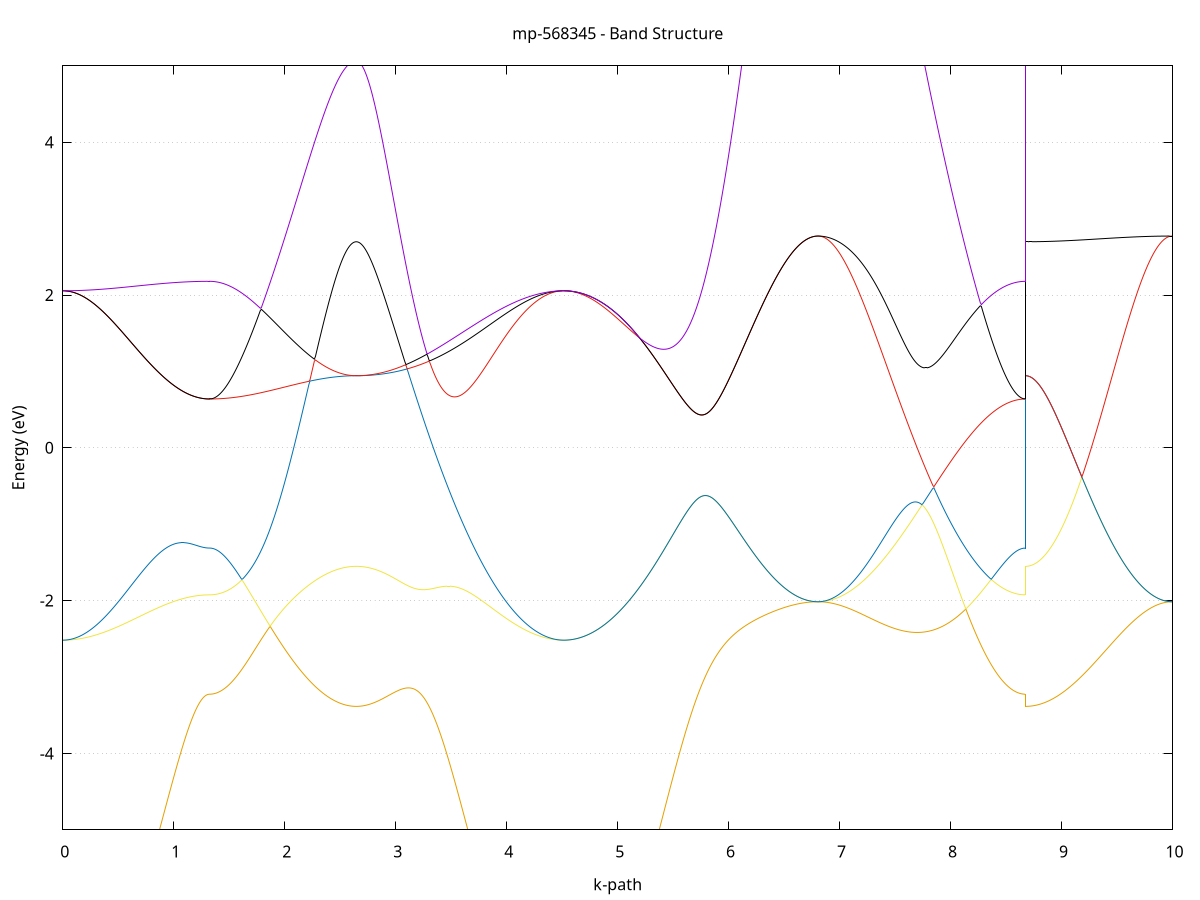 set title 'mp-568345 - Band Structure'
set xlabel 'k-path'
set ylabel 'Energy (eV)'
set grid y
set yrange [-5:5]
set terminal png size 800,600
set output 'mp-568345_bands_gnuplot.png'
plot '-' using 1:2 with lines notitle, '-' using 1:2 with lines notitle, '-' using 1:2 with lines notitle, '-' using 1:2 with lines notitle, '-' using 1:2 with lines notitle, '-' using 1:2 with lines notitle, '-' using 1:2 with lines notitle, '-' using 1:2 with lines notitle, '-' using 1:2 with lines notitle, '-' using 1:2 with lines notitle, '-' using 1:2 with lines notitle, '-' using 1:2 with lines notitle, '-' using 1:2 with lines notitle, '-' using 1:2 with lines notitle, '-' using 1:2 with lines notitle, '-' using 1:2 with lines notitle, '-' using 1:2 with lines notitle, '-' using 1:2 with lines notitle, '-' using 1:2 with lines notitle, '-' using 1:2 with lines notitle, '-' using 1:2 with lines notitle, '-' using 1:2 with lines notitle, '-' using 1:2 with lines notitle, '-' using 1:2 with lines notitle, '-' using 1:2 with lines notitle, '-' using 1:2 with lines notitle, '-' using 1:2 with lines notitle, '-' using 1:2 with lines notitle, '-' using 1:2 with lines notitle, '-' using 1:2 with lines notitle, '-' using 1:2 with lines notitle, '-' using 1:2 with lines notitle
0.000000 -51.491574
0.009943 -51.491574
0.019886 -51.491774
0.029829 -51.492074
0.039772 -51.492574
0.049715 -51.493074
0.059657 -51.493774
0.069600 -51.494574
0.079543 -51.495574
0.089486 -51.496574
0.099429 -51.497774
0.109372 -51.499074
0.119315 -51.500474
0.129258 -51.501974
0.139201 -51.503674
0.149144 -51.505474
0.159087 -51.507374
0.169029 -51.509374
0.178972 -51.511474
0.188915 -51.513674
0.198858 -51.516074
0.208801 -51.518474
0.218744 -51.521074
0.228687 -51.523774
0.238630 -51.526474
0.248573 -51.529374
0.258516 -51.532374
0.268459 -51.535474
0.278401 -51.538674
0.288344 -51.541974
0.298287 -51.545374
0.308230 -51.548774
0.318173 -51.552374
0.328116 -51.555974
0.338059 -51.559774
0.348002 -51.563574
0.357945 -51.567474
0.367888 -51.571474
0.377830 -51.575574
0.387773 -51.579674
0.397716 -51.583874
0.407659 -51.588174
0.417602 -51.592474
0.427545 -51.596974
0.437488 -51.601374
0.447431 -51.605974
0.457374 -51.610574
0.467317 -51.615174
0.477260 -51.619974
0.487202 -51.624674
0.497145 -51.629474
0.507088 -51.634374
0.517031 -51.639274
0.526974 -51.644174
0.536917 -51.649174
0.546860 -51.654174
0.556803 -51.659174
0.566746 -51.664274
0.576689 -51.669374
0.586632 -51.674474
0.596574 -51.679574
0.606517 -51.684674
0.616460 -51.689874
0.626403 -51.695074
0.636346 -51.700174
0.646289 -51.705374
0.656232 -51.710574
0.666175 -51.715774
0.676118 -51.720874
0.686061 -51.726074
0.696004 -51.731274
0.705946 -51.736374
0.715889 -51.741474
0.725832 -51.746674
0.735775 -51.751774
0.745718 -51.756774
0.755661 -51.761874
0.765604 -51.766874
0.775547 -51.771774
0.785490 -51.776774
0.795433 -51.781674
0.805376 -51.786574
0.815318 -51.791374
0.825261 -51.796174
0.835204 -51.800874
0.845147 -51.805574
0.855090 -51.810174
0.865033 -51.814674
0.874976 -51.819274
0.884919 -51.823674
0.894862 -51.828074
0.904805 -51.832374
0.914747 -51.836674
0.924690 -51.840774
0.934633 -51.844974
0.944576 -51.848974
0.954519 -51.852974
0.964462 -51.856774
0.974405 -51.860574
0.984348 -51.864274
0.994291 -51.867974
1.004234 -51.871474
1.014177 -51.874974
1.024119 -51.878274
1.034062 -51.881574
1.044005 -51.884774
1.053948 -51.887774
1.063891 -51.890774
1.073834 -51.893674
1.083777 -51.896474
1.093720 -51.899174
1.103663 -51.901774
1.113606 -51.904174
1.123549 -51.906574
1.133491 -51.908874
1.143434 -51.910974
1.153377 -51.912974
1.163320 -51.914974
1.173263 -51.916774
1.183206 -51.918474
1.193149 -51.920074
1.203092 -51.921574
1.213035 -51.922974
1.222978 -51.924174
1.232921 -51.925274
1.242863 -51.926274
1.252806 -51.927174
1.262749 -51.927974
1.272692 -51.928674
1.282635 -51.929174
1.292578 -51.929574
1.302521 -51.929874
1.312464 -51.930074
1.322407 -51.930174
1.322407 -51.930174
1.332350 -51.930174
1.342293 -51.930074
1.352235 -51.930074
1.362178 -51.929974
1.372121 -51.929974
1.382064 -51.929874
1.392007 -51.929774
1.401950 -51.929674
1.411893 -51.929474
1.421836 -51.929374
1.431779 -51.929174
1.441722 -51.929074
1.451664 -51.928874
1.461607 -51.928674
1.471550 -51.928374
1.481493 -51.928174
1.491436 -51.927974
1.501379 -51.927674
1.511322 -51.927374
1.521265 -51.927074
1.531208 -51.926774
1.541151 -51.926474
1.551094 -51.926174
1.561036 -51.925874
1.570979 -51.925474
1.580922 -51.925074
1.590865 -51.924774
1.600808 -51.924374
1.610751 -51.923974
1.620694 -51.923474
1.630637 -51.923074
1.640580 -51.922674
1.650523 -51.922174
1.660466 -51.921774
1.670408 -51.921274
1.680351 -51.920774
1.690294 -51.920274
1.700237 -51.919774
1.710180 -51.919274
1.720123 -51.918774
1.730066 -51.918274
1.740009 -51.917674
1.749952 -51.917174
1.759895 -51.916574
1.769838 -51.915974
1.779780 -51.915474
1.789723 -51.914874
1.799666 -51.914274
1.809609 -51.913674
1.819552 -51.913074
1.829495 -51.912474
1.839438 -51.911874
1.849381 -51.911274
1.859324 -51.910674
1.869267 -51.910074
1.879210 -51.909374
1.889152 -51.908774
1.899095 -51.908174
1.909038 -51.907474
1.918981 -51.906874
1.928924 -51.906274
1.938867 -51.905574
1.948810 -51.904974
1.958753 -51.904274
1.968696 -51.903674
1.978639 -51.902974
1.988581 -51.902374
1.998524 -51.901674
2.008467 -51.901074
2.018410 -51.900374
2.028353 -51.899774
2.038296 -51.899074
2.048239 -51.898474
2.058182 -51.897774
2.068125 -51.897174
2.078068 -51.896574
2.088011 -51.895874
2.097953 -51.895274
2.107896 -51.894674
2.117839 -51.893974
2.127782 -51.893374
2.137725 -51.892774
2.147668 -51.892174
2.157611 -51.891574
2.167554 -51.890974
2.177497 -51.890374
2.187440 -51.889874
2.197383 -51.889274
2.207325 -51.888674
2.217268 -51.888174
2.227211 -51.887574
2.237154 -51.887074
2.247097 -51.886474
2.257040 -51.885974
2.266983 -51.885474
2.276926 -51.884974
2.286869 -51.884474
2.296812 -51.883974
2.306755 -51.883474
2.316697 -51.883074
2.326640 -51.882574
2.336583 -51.882174
2.346526 -51.881674
2.356469 -51.881274
2.366412 -51.880874
2.376355 -51.880474
2.386298 -51.880074
2.396241 -51.879774
2.406184 -51.879374
2.416127 -51.879074
2.426069 -51.878674
2.436012 -51.878374
2.445955 -51.878074
2.455898 -51.877774
2.465841 -51.877474
2.475784 -51.877274
2.485727 -51.876974
2.495670 -51.876774
2.505613 -51.876574
2.515556 -51.876374
2.525499 -51.876174
2.535441 -51.875974
2.545384 -51.875774
2.555327 -51.875674
2.565270 -51.875574
2.575213 -51.875474
2.585156 -51.875374
2.595099 -51.875274
2.605042 -51.875174
2.614985 -51.875074
2.624928 -51.875074
2.634870 -51.875074
2.644813 -51.875074
2.644813 -51.875074
2.654761 -51.875074
2.664709 -51.874974
2.674656 -51.874874
2.684604 -51.874674
2.694552 -51.874474
2.704500 -51.874174
2.714447 -51.873874
2.724395 -51.873574
2.734343 -51.873174
2.744290 -51.872674
2.754238 -51.872174
2.764186 -51.871674
2.774133 -51.871074
2.784081 -51.870474
2.794029 -51.869774
2.803976 -51.869074
2.813924 -51.868274
2.823872 -51.867474
2.833819 -51.866674
2.843767 -51.865674
2.853715 -51.864774
2.863663 -51.863774
2.873610 -51.862774
2.883558 -51.861674
2.893506 -51.860474
2.903453 -51.859374
2.913401 -51.858074
2.923349 -51.856874
2.933296 -51.855574
2.943244 -51.854174
2.953192 -51.852774
2.963139 -51.851374
2.973087 -51.849874
2.983035 -51.848374
2.992983 -51.846774
3.002930 -51.845174
3.012878 -51.843474
3.022826 -51.841774
3.032773 -51.840074
3.042721 -51.838274
3.052669 -51.836474
3.062616 -51.834674
3.072564 -51.832774
3.082512 -51.830774
3.092459 -51.828874
3.102407 -51.826874
3.112355 -51.824774
3.122302 -51.822674
3.132250 -51.820574
3.142198 -51.818474
3.152146 -51.816274
3.162093 -51.813974
3.172041 -51.811774
3.181989 -51.809474
3.191936 -51.807074
3.201884 -51.804674
3.211832 -51.802274
3.221779 -51.799874
3.231727 -51.797374
3.241675 -51.794874
3.251622 -51.792374
3.261570 -51.789774
3.271518 -51.787174
3.281465 -51.784574
3.291413 -51.781874
3.301361 -51.779274
3.311309 -51.776474
3.321256 -51.773774
3.331204 -51.770974
3.341152 -51.768274
3.351099 -51.765374
3.361047 -51.762574
3.370995 -51.759674
3.380942 -51.756774
3.390890 -51.753874
3.400838 -51.750974
3.410785 -51.747974
3.420733 -51.745074
3.430681 -51.742074
3.440628 -51.739074
3.450576 -51.735974
3.460524 -51.732974
3.470472 -51.729874
3.480419 -51.726774
3.490367 -51.723674
3.500315 -51.720574
3.510262 -51.717474
3.520210 -51.714274
3.530158 -51.711174
3.540105 -51.707974
3.550053 -51.704774
3.560001 -51.701674
3.569948 -51.698474
3.579896 -51.695274
3.589844 -51.692074
3.599792 -51.688874
3.609739 -51.685574
3.619687 -51.682374
3.629635 -51.679174
3.639582 -51.675974
3.649530 -51.672774
3.659478 -51.669574
3.669425 -51.666274
3.679373 -51.663074
3.689321 -51.659874
3.699268 -51.656674
3.709216 -51.653474
3.719164 -51.650274
3.729111 -51.647074
3.739059 -51.643874
3.749007 -51.640674
3.758955 -51.637474
3.768902 -51.634274
3.778850 -51.631174
3.788798 -51.627974
3.798745 -51.624874
3.808693 -51.621774
3.818641 -51.618674
3.828588 -51.615574
3.838536 -51.612474
3.848484 -51.609474
3.858431 -51.606474
3.868379 -51.603474
3.878327 -51.600474
3.888274 -51.597474
3.898222 -51.594574
3.908170 -51.591574
3.918118 -51.588674
3.928065 -51.585874
3.938013 -51.582974
3.947961 -51.580174
3.957908 -51.577374
3.967856 -51.574674
3.977804 -51.571974
3.987751 -51.569274
3.997699 -51.566574
4.007647 -51.563974
4.017594 -51.561374
4.027542 -51.558774
4.037490 -51.556274
4.047437 -51.553774
4.057385 -51.551274
4.067333 -51.548874
4.077281 -51.546574
4.087228 -51.544174
4.097176 -51.541974
4.107124 -51.539674
4.117071 -51.537474
4.127019 -51.535274
4.136967 -51.533174
4.146914 -51.531174
4.156862 -51.529074
4.166810 -51.527174
4.176757 -51.525174
4.186705 -51.523274
4.196653 -51.521474
4.206601 -51.519674
4.216548 -51.517974
4.226496 -51.516274
4.236444 -51.514674
4.246391 -51.513074
4.256339 -51.511474
4.266287 -51.510074
4.276234 -51.508574
4.286182 -51.507274
4.296130 -51.505974
4.306077 -51.504674
4.316025 -51.503474
4.325973 -51.502274
4.335920 -51.501274
4.345868 -51.500174
4.355816 -51.499174
4.365764 -51.498274
4.375711 -51.497474
4.385659 -51.496674
4.395607 -51.495874
4.405554 -51.495174
4.415502 -51.494574
4.425450 -51.493974
4.435397 -51.493474
4.445345 -51.493074
4.455293 -51.492674
4.465240 -51.492274
4.475188 -51.492074
4.485136 -51.491874
4.495083 -51.491674
4.505031 -51.491574
4.514979 -51.491574
4.514979 -51.491574
4.524937 -51.491574
4.534896 -51.491674
4.544855 -51.491774
4.554813 -51.491874
4.564772 -51.492074
4.574730 -51.492274
4.584689 -51.492474
4.594648 -51.492774
4.604606 -51.493074
4.614565 -51.493474
4.624523 -51.493874
4.634482 -51.494374
4.644441 -51.494774
4.654399 -51.495374
4.664358 -51.495874
4.674316 -51.496474
4.684275 -51.497074
4.694233 -51.497774
4.704192 -51.498474
4.714151 -51.499274
4.724109 -51.499974
4.734068 -51.500874
4.744026 -51.501674
4.753985 -51.502574
4.763944 -51.503474
4.773902 -51.504474
4.783861 -51.505474
4.793819 -51.506474
4.803778 -51.507574
4.813737 -51.508674
4.823695 -51.509774
4.833654 -51.510874
4.843612 -51.512074
4.853571 -51.513374
4.863530 -51.514574
4.873488 -51.515874
4.883447 -51.517174
4.893405 -51.518574
4.903364 -51.519974
4.913322 -51.521374
4.923281 -51.522774
4.933240 -51.524274
4.943198 -51.525774
4.953157 -51.527274
4.963115 -51.528874
4.973074 -51.530474
4.983033 -51.532074
4.992991 -51.533674
5.002950 -51.535374
5.012908 -51.537074
5.022867 -51.538774
5.032826 -51.540574
5.042784 -51.542274
5.052743 -51.544074
5.062701 -51.545874
5.072660 -51.547774
5.082618 -51.549574
5.092577 -51.551474
5.102536 -51.553374
5.112494 -51.555274
5.122453 -51.557274
5.132411 -51.559174
5.142370 -51.561174
5.152329 -51.563174
5.162287 -51.565174
5.172246 -51.567274
5.182204 -51.569274
5.192163 -51.571374
5.202122 -51.573474
5.212080 -51.575574
5.222039 -51.577674
5.231997 -51.579774
5.241956 -51.581974
5.251915 -51.584074
5.261873 -51.586274
5.271832 -51.588474
5.281790 -51.590674
5.291749 -51.592874
5.301707 -51.595074
5.311666 -51.597274
5.321625 -51.599474
5.331583 -51.601774
5.341542 -51.603974
5.351500 -51.606274
5.361459 -51.608474
5.371418 -51.610774
5.381376 -51.613074
5.391335 -51.615374
5.401293 -51.617674
5.411252 -51.619974
5.421211 -51.622274
5.431169 -51.624574
5.441128 -51.626874
5.451086 -51.629174
5.461045 -51.631474
5.471003 -51.633774
5.480962 -51.636074
5.490921 -51.638374
5.500879 -51.640674
5.510838 -51.642974
5.520796 -51.645374
5.530755 -51.647674
5.540714 -51.649974
5.550672 -51.652274
5.560631 -51.654574
5.570589 -51.656874
5.580548 -51.659174
5.590507 -51.661474
5.600465 -51.663774
5.610424 -51.665974
5.620382 -51.668274
5.630341 -51.670574
5.640299 -51.672874
5.650258 -51.675074
5.660217 -51.677374
5.670175 -51.679574
5.680134 -51.681874
5.690092 -51.684074
5.700051 -51.686274
5.710010 -51.688474
5.719968 -51.690674
5.729927 -51.692874
5.739885 -51.695074
5.749844 -51.697274
5.759803 -51.699474
5.769761 -51.701574
5.779720 -51.703774
5.789678 -51.705874
5.799637 -51.707974
5.809596 -51.710074
5.819554 -51.712174
5.829513 -51.714274
5.839471 -51.716274
5.849430 -51.718374
5.859388 -51.720374
5.869347 -51.722474
5.879306 -51.724474
5.889264 -51.726474
5.899223 -51.728474
5.909181 -51.730374
5.919140 -51.732374
5.929099 -51.734274
5.939057 -51.736174
5.949016 -51.738074
5.958974 -51.739974
5.968933 -51.741874
5.978892 -51.743674
5.988850 -51.745574
5.998809 -51.747374
6.008767 -51.749174
6.018726 -51.750974
6.028684 -51.752674
6.038643 -51.754474
6.048602 -51.756174
6.058560 -51.757874
6.068519 -51.759574
6.078477 -51.761274
6.088436 -51.762874
6.098395 -51.764574
6.108353 -51.766174
6.118312 -51.767774
6.128270 -51.769274
6.138229 -51.770874
6.148188 -51.772374
6.158146 -51.773874
6.168105 -51.775374
6.178063 -51.776874
6.188022 -51.778274
6.197980 -51.779774
6.207939 -51.781174
6.217898 -51.782574
6.227856 -51.783874
6.237815 -51.785274
6.247773 -51.786574
6.257732 -51.787874
6.267691 -51.789174
6.277649 -51.790374
6.287608 -51.791674
6.297566 -51.792874
6.307525 -51.794074
6.317484 -51.795174
6.327442 -51.796374
6.337401 -51.797474
6.347359 -51.798574
6.357318 -51.799674
6.367277 -51.800674
6.377235 -51.801774
6.387194 -51.802774
6.397152 -51.803774
6.407111 -51.804674
6.417069 -51.805674
6.427028 -51.806574
6.436987 -51.807474
6.446945 -51.808274
6.456904 -51.809174
6.466862 -51.809974
6.476821 -51.810774
6.486780 -51.811574
6.496738 -51.812374
6.506697 -51.813074
6.516655 -51.813774
6.526614 -51.814474
6.536573 -51.815174
6.546531 -51.815774
6.556490 -51.816374
6.566448 -51.816974
6.576407 -51.817574
6.586365 -51.818174
6.596324 -51.818674
6.606283 -51.819174
6.616241 -51.819574
6.626200 -51.820074
6.636158 -51.820474
6.646117 -51.820874
6.656076 -51.821274
6.666034 -51.821574
6.675993 -51.821974
6.685951 -51.822274
6.695910 -51.822474
6.705869 -51.822774
6.715827 -51.822974
6.725786 -51.823174
6.735744 -51.823374
6.745703 -51.823574
6.755661 -51.823674
6.765620 -51.823774
6.775579 -51.823874
6.785537 -51.823974
6.795496 -51.823974
6.805454 -51.823974
6.805454 -51.823974
6.815402 -51.823974
6.825350 -51.823974
6.835298 -51.824074
6.845245 -51.824074
6.855193 -51.824174
6.865141 -51.824274
6.875088 -51.824374
6.885036 -51.824474
6.894984 -51.824574
6.904931 -51.824674
6.914879 -51.824874
6.924827 -51.824974
6.934774 -51.825174
6.944722 -51.825374
6.954670 -51.825574
6.964617 -51.825774
6.974565 -51.826074
6.984513 -51.826274
6.994461 -51.826574
7.004408 -51.826874
7.014356 -51.827074
7.024304 -51.827374
7.034251 -51.827774
7.044199 -51.828074
7.054147 -51.828374
7.064094 -51.828774
7.074042 -51.829074
7.083990 -51.829474
7.093937 -51.829874
7.103885 -51.830274
7.113833 -51.830674
7.123780 -51.831174
7.133728 -51.831574
7.143676 -51.832074
7.153624 -51.832474
7.163571 -51.832974
7.173519 -51.833474
7.183467 -51.833974
7.193414 -51.834474
7.203362 -51.835074
7.213310 -51.835574
7.223257 -51.836174
7.233205 -51.836674
7.243153 -51.837274
7.253100 -51.837874
7.263048 -51.838474
7.272996 -51.839074
7.282943 -51.839674
7.292891 -51.840274
7.302839 -51.840974
7.312787 -51.841574
7.322734 -51.842274
7.332682 -51.842874
7.342630 -51.843574
7.352577 -51.844274
7.362525 -51.844974
7.372473 -51.845674
7.382420 -51.846374
7.392368 -51.847074
7.402316 -51.847874
7.412263 -51.848574
7.422211 -51.849374
7.432159 -51.850074
7.442107 -51.850874
7.452054 -51.851674
7.462002 -51.852374
7.471950 -51.853174
7.481897 -51.853974
7.491845 -51.854774
7.501793 -51.855574
7.511740 -51.856374
7.521688 -51.857174
7.531636 -51.857974
7.541583 -51.858874
7.551531 -51.859674
7.561479 -51.860474
7.571426 -51.861374
7.581374 -51.862174
7.591322 -51.863074
7.601270 -51.863874
7.611217 -51.864774
7.621165 -51.865574
7.631113 -51.866474
7.641060 -51.867374
7.651008 -51.868274
7.660956 -51.869074
7.670903 -51.869974
7.680851 -51.870874
7.690799 -51.871774
7.700746 -51.872574
7.710694 -51.873474
7.720642 -51.874374
7.730590 -51.875274
7.740537 -51.876174
7.750485 -51.877074
7.760433 -51.877974
7.770380 -51.878874
7.780328 -51.879674
7.790276 -51.880574
7.800223 -51.881474
7.810171 -51.882374
7.820119 -51.883274
7.830066 -51.884174
7.840014 -51.884974
7.849962 -51.885874
7.859909 -51.886774
7.869857 -51.887674
7.879805 -51.888474
7.889753 -51.889374
7.899700 -51.890274
7.909648 -51.891074
7.919596 -51.891974
7.929543 -51.892874
7.939491 -51.893674
7.949439 -51.894474
7.959386 -51.895374
7.969334 -51.896174
7.979282 -51.897074
7.989229 -51.897874
7.999177 -51.898674
8.009125 -51.899474
8.019072 -51.900274
8.029020 -51.901074
8.038968 -51.901874
8.048916 -51.902674
8.058863 -51.903474
8.068811 -51.904174
8.078759 -51.904974
8.088706 -51.905774
8.098654 -51.906474
8.108602 -51.907274
8.118549 -51.907974
8.128497 -51.908674
8.138445 -51.909374
8.148392 -51.910074
8.158340 -51.910774
8.168288 -51.911474
8.178236 -51.912174
8.188183 -51.912874
8.198131 -51.913474
8.208079 -51.914174
8.218026 -51.914774
8.227974 -51.915374
8.237922 -51.915974
8.247869 -51.916674
8.257817 -51.917274
8.267765 -51.917774
8.277712 -51.918374
8.287660 -51.918974
8.297608 -51.919474
8.307555 -51.919974
8.317503 -51.920574
8.327451 -51.921074
8.337399 -51.921574
8.347346 -51.921974
8.357294 -51.922474
8.367242 -51.922974
8.377189 -51.923374
8.387137 -51.923874
8.397085 -51.924274
8.407032 -51.924674
8.416980 -51.925074
8.426928 -51.925374
8.436875 -51.925774
8.446823 -51.926174
8.456771 -51.926474
8.466718 -51.926774
8.476666 -51.927074
8.486614 -51.927374
8.496562 -51.927674
8.506509 -51.927974
8.516457 -51.928174
8.526405 -51.928374
8.536352 -51.928674
8.546300 -51.928874
8.556248 -51.929074
8.566195 -51.929174
8.576143 -51.929374
8.586091 -51.929474
8.596038 -51.929674
8.605986 -51.929774
8.615934 -51.929874
8.625881 -51.929974
8.635829 -51.929974
8.645777 -51.930074
8.655725 -51.930074
8.665672 -51.930174
8.675620 -51.930174
8.675620 -51.875074
8.685563 -51.875074
8.695506 -51.874974
8.705449 -51.874974
8.715392 -51.874974
8.725334 -51.874874
8.735277 -51.874774
8.745220 -51.874674
8.755163 -51.874574
8.765106 -51.874474
8.775049 -51.874374
8.784992 -51.874174
8.794935 -51.874074
8.804878 -51.873874
8.814821 -51.873674
8.824764 -51.873474
8.834706 -51.873274
8.844649 -51.873074
8.854592 -51.872774
8.864535 -51.872574
8.874478 -51.872274
8.884421 -51.871974
8.894364 -51.871674
8.904307 -51.871374
8.914250 -51.871074
8.924193 -51.870774
8.934136 -51.870374
8.944078 -51.870074
8.954021 -51.869674
8.963964 -51.869274
8.973907 -51.868974
8.983850 -51.868574
8.993793 -51.868074
9.003736 -51.867674
9.013679 -51.867274
9.023622 -51.866874
9.033565 -51.866374
9.043507 -51.865974
9.053450 -51.865474
9.063393 -51.864974
9.073336 -51.864474
9.083279 -51.863974
9.093222 -51.863474
9.103165 -51.862974
9.113108 -51.862474
9.123051 -51.861974
9.132994 -51.861474
9.142937 -51.860874
9.152879 -51.860374
9.162822 -51.859774
9.172765 -51.859274
9.182708 -51.858674
9.192651 -51.858174
9.202594 -51.857574
9.212537 -51.856974
9.222480 -51.856374
9.232423 -51.855874
9.242366 -51.855274
9.252309 -51.854674
9.262251 -51.854074
9.272194 -51.853474
9.282137 -51.852874
9.292080 -51.852274
9.302023 -51.851674
9.311966 -51.851074
9.321909 -51.850474
9.331852 -51.849874
9.341795 -51.849274
9.351738 -51.848674
9.361681 -51.848074
9.371623 -51.847474
9.381566 -51.846874
9.391509 -51.846274
9.401452 -51.845674
9.411395 -51.845074
9.421338 -51.844474
9.431281 -51.843874
9.441224 -51.843274
9.451167 -51.842674
9.461110 -51.842074
9.471053 -51.841574
9.480995 -51.840974
9.490938 -51.840374
9.500881 -51.839874
9.510824 -51.839274
9.520767 -51.838674
9.530710 -51.838174
9.540653 -51.837674
9.550596 -51.837074
9.560539 -51.836574
9.570482 -51.836074
9.580425 -51.835574
9.590367 -51.835074
9.600310 -51.834574
9.610253 -51.834074
9.620196 -51.833574
9.630139 -51.833174
9.640082 -51.832674
9.650025 -51.832274
9.659968 -51.831774
9.669911 -51.831374
9.679854 -51.830974
9.689797 -51.830574
9.699739 -51.830174
9.709682 -51.829774
9.719625 -51.829374
9.729568 -51.828974
9.739511 -51.828674
9.749454 -51.828374
9.759397 -51.827974
9.769340 -51.827674
9.779283 -51.827374
9.789226 -51.827074
9.799168 -51.826774
9.809111 -51.826574
9.819054 -51.826274
9.828997 -51.826074
9.838940 -51.825774
9.848883 -51.825574
9.858826 -51.825374
9.868769 -51.825174
9.878712 -51.824974
9.888655 -51.824874
9.898598 -51.824674
9.908540 -51.824574
9.918483 -51.824474
9.928426 -51.824374
9.938369 -51.824274
9.948312 -51.824174
9.958255 -51.824074
9.968198 -51.824074
9.978141 -51.823974
9.988084 -51.823974
9.998027 -51.823974
e
0.000000 -51.491574
0.009943 -51.491574
0.019886 -51.491574
0.029829 -51.491474
0.039772 -51.491474
0.049715 -51.491474
0.059657 -51.491374
0.069600 -51.491274
0.079543 -51.491174
0.089486 -51.491174
0.099429 -51.491074
0.109372 -51.490974
0.119315 -51.490774
0.129258 -51.490674
0.139201 -51.490574
0.149144 -51.490374
0.159087 -51.490274
0.169029 -51.490074
0.178972 -51.489874
0.188915 -51.489674
0.198858 -51.489474
0.208801 -51.489274
0.218744 -51.489074
0.228687 -51.488874
0.238630 -51.488674
0.248573 -51.488374
0.258516 -51.488174
0.268459 -51.487874
0.278401 -51.487674
0.288344 -51.487374
0.298287 -51.487074
0.308230 -51.486774
0.318173 -51.486474
0.328116 -51.486174
0.338059 -51.485874
0.348002 -51.485574
0.357945 -51.485274
0.367888 -51.484874
0.377830 -51.484574
0.387773 -51.484274
0.397716 -51.483874
0.407659 -51.483474
0.417602 -51.483174
0.427545 -51.482774
0.437488 -51.482374
0.447431 -51.482074
0.457374 -51.481674
0.467317 -51.481274
0.477260 -51.480874
0.487202 -51.480474
0.497145 -51.480074
0.507088 -51.479674
0.517031 -51.479274
0.526974 -51.478874
0.536917 -51.478374
0.546860 -51.477974
0.556803 -51.477574
0.566746 -51.477174
0.576689 -51.476674
0.586632 -51.476274
0.596574 -51.475874
0.606517 -51.475374
0.616460 -51.474974
0.626403 -51.474574
0.636346 -51.474074
0.646289 -51.473674
0.656232 -51.473174
0.666175 -51.472774
0.676118 -51.472374
0.686061 -51.471874
0.696004 -51.471474
0.705946 -51.470974
0.715889 -51.470574
0.725832 -51.470174
0.735775 -51.469674
0.745718 -51.469274
0.755661 -51.468874
0.765604 -51.468474
0.775547 -51.467974
0.785490 -51.467574
0.795433 -51.467174
0.805376 -51.466774
0.815318 -51.466374
0.825261 -51.465974
0.835204 -51.465474
0.845147 -51.465074
0.855090 -51.464774
0.865033 -51.464374
0.874976 -51.463974
0.884919 -51.463574
0.894862 -51.463174
0.904805 -51.462774
0.914747 -51.462474
0.924690 -51.462074
0.934633 -51.461774
0.944576 -51.461374
0.954519 -51.461074
0.964462 -51.460674
0.974405 -51.460374
0.984348 -51.460074
0.994291 -51.459774
1.004234 -51.459474
1.014177 -51.459174
1.024119 -51.458874
1.034062 -51.458574
1.044005 -51.458274
1.053948 -51.458074
1.063891 -51.457774
1.073834 -51.457574
1.083777 -51.457274
1.093720 -51.457074
1.103663 -51.456874
1.113606 -51.456674
1.123549 -51.456474
1.133491 -51.456274
1.143434 -51.456074
1.153377 -51.455874
1.163320 -51.455674
1.173263 -51.455574
1.183206 -51.455374
1.193149 -51.455274
1.203092 -51.455174
1.213035 -51.455074
1.222978 -51.454874
1.232921 -51.454774
1.242863 -51.454774
1.252806 -51.454674
1.262749 -51.454574
1.272692 -51.454574
1.282635 -51.454474
1.292578 -51.454474
1.302521 -51.454374
1.312464 -51.454374
1.322407 -51.454374
1.322407 -51.454374
1.332350 -51.454474
1.342293 -51.454674
1.352235 -51.454974
1.362178 -51.455374
1.372121 -51.455874
1.382064 -51.456574
1.392007 -51.457374
1.401950 -51.458174
1.411893 -51.459174
1.421836 -51.460374
1.431779 -51.461574
1.441722 -51.462974
1.451664 -51.464374
1.461607 -51.465974
1.471550 -51.467674
1.481493 -51.469474
1.491436 -51.471474
1.501379 -51.473474
1.511322 -51.475574
1.521265 -51.477874
1.531208 -51.480174
1.541151 -51.482674
1.551094 -51.485274
1.561036 -51.487874
1.570979 -51.490674
1.580922 -51.493574
1.590865 -51.496474
1.600808 -51.499574
1.610751 -51.502674
1.620694 -51.505974
1.630637 -51.509274
1.640580 -51.512674
1.650523 -51.516174
1.660466 -51.519774
1.670408 -51.523474
1.680351 -51.527174
1.690294 -51.530974
1.700237 -51.534874
1.710180 -51.538874
1.720123 -51.542874
1.730066 -51.546974
1.740009 -51.551174
1.749952 -51.555374
1.759895 -51.559674
1.769838 -51.564074
1.779780 -51.568474
1.789723 -51.572974
1.799666 -51.577474
1.809609 -51.581974
1.819552 -51.586674
1.829495 -51.591274
1.839438 -51.595974
1.849381 -51.600674
1.859324 -51.605474
1.869267 -51.610274
1.879210 -51.615074
1.889152 -51.619974
1.899095 -51.624774
1.909038 -51.629674
1.918981 -51.634574
1.928924 -51.639574
1.938867 -51.644474
1.948810 -51.649474
1.958753 -51.654374
1.968696 -51.659374
1.978639 -51.664374
1.988581 -51.669274
1.998524 -51.674274
2.008467 -51.679274
2.018410 -51.684174
2.028353 -51.689074
2.038296 -51.694074
2.048239 -51.698974
2.058182 -51.703774
2.068125 -51.708674
2.078068 -51.713474
2.088011 -51.718274
2.097953 -51.723074
2.107896 -51.727874
2.117839 -51.732574
2.127782 -51.737174
2.137725 -51.741874
2.147668 -51.746374
2.157611 -51.750974
2.167554 -51.755474
2.177497 -51.759874
2.187440 -51.764274
2.197383 -51.768574
2.207325 -51.772874
2.217268 -51.777074
2.227211 -51.781174
2.237154 -51.785274
2.247097 -51.789274
2.257040 -51.793274
2.266983 -51.797074
2.276926 -51.800974
2.286869 -51.804674
2.296812 -51.808274
2.306755 -51.811874
2.316697 -51.815374
2.326640 -51.818774
2.336583 -51.822074
2.346526 -51.825274
2.356469 -51.828474
2.366412 -51.831474
2.376355 -51.834474
2.386298 -51.837274
2.396241 -51.840074
2.406184 -51.842774
2.416127 -51.845374
2.426069 -51.847774
2.436012 -51.850174
2.445955 -51.852474
2.455898 -51.854574
2.465841 -51.856674
2.475784 -51.858674
2.485727 -51.860474
2.495670 -51.862274
2.505613 -51.863874
2.515556 -51.865374
2.525499 -51.866874
2.535441 -51.868174
2.545384 -51.869374
2.555327 -51.870374
2.565270 -51.871374
2.575213 -51.872274
2.585156 -51.872974
2.595099 -51.873574
2.605042 -51.874174
2.614985 -51.874574
2.624928 -51.874774
2.634870 -51.874974
2.644813 -51.875074
2.644813 -51.875074
2.654761 -51.875074
2.664709 -51.874974
2.674656 -51.874774
2.684604 -51.874674
2.694552 -51.874374
2.704500 -51.874074
2.714447 -51.873774
2.724395 -51.873374
2.734343 -51.872874
2.744290 -51.872374
2.754238 -51.871874
2.764186 -51.871274
2.774133 -51.870574
2.784081 -51.869874
2.794029 -51.869174
2.803976 -51.868374
2.813924 -51.867474
2.823872 -51.866574
2.833819 -51.865574
2.843767 -51.864574
2.853715 -51.863574
2.863663 -51.862474
2.873610 -51.861274
2.883558 -51.860074
2.893506 -51.858774
2.903453 -51.857474
2.913401 -51.856174
2.923349 -51.854774
2.933296 -51.853274
2.943244 -51.851774
2.953192 -51.850274
2.963139 -51.848674
2.973087 -51.847074
2.983035 -51.845374
2.992983 -51.843674
3.002930 -51.841874
3.012878 -51.840074
3.022826 -51.838174
3.032773 -51.836274
3.042721 -51.834374
3.052669 -51.832374
3.062616 -51.830374
3.072564 -51.828274
3.082512 -51.826174
3.092459 -51.824074
3.102407 -51.821874
3.112355 -51.819674
3.122302 -51.817374
3.132250 -51.815074
3.142198 -51.812774
3.152146 -51.810374
3.162093 -51.807974
3.172041 -51.805574
3.181989 -51.803074
3.191936 -51.800574
3.201884 -51.797974
3.211832 -51.795474
3.221779 -51.792874
3.231727 -51.790174
3.241675 -51.787574
3.251622 -51.784874
3.261570 -51.782074
3.271518 -51.779374
3.281465 -51.776574
3.291413 -51.773774
3.301361 -51.770974
3.311309 -51.768074
3.321256 -51.765274
3.331204 -51.762374
3.341152 -51.759374
3.351099 -51.756474
3.361047 -51.753474
3.370995 -51.750574
3.380942 -51.747474
3.390890 -51.744474
3.400838 -51.741474
3.410785 -51.738374
3.420733 -51.735374
3.430681 -51.732274
3.440628 -51.729174
3.450576 -51.726074
3.460524 -51.722874
3.470472 -51.719774
3.480419 -51.716674
3.490367 -51.713474
3.500315 -51.710274
3.510262 -51.707174
3.520210 -51.703974
3.530158 -51.700774
3.540105 -51.697574
3.550053 -51.694374
3.560001 -51.691174
3.569948 -51.687974
3.579896 -51.684774
3.589844 -51.681574
3.599792 -51.678374
3.609739 -51.675174
3.619687 -51.671974
3.629635 -51.668774
3.639582 -51.665574
3.649530 -51.662374
3.659478 -51.659174
3.669425 -51.656074
3.679373 -51.652874
3.689321 -51.649674
3.699268 -51.646574
3.709216 -51.643374
3.719164 -51.640274
3.729111 -51.637174
3.739059 -51.634074
3.749007 -51.630974
3.758955 -51.627874
3.768902 -51.624774
3.778850 -51.621774
3.788798 -51.618674
3.798745 -51.615674
3.808693 -51.612674
3.818641 -51.609674
3.828588 -51.606774
3.838536 -51.603774
3.848484 -51.600874
3.858431 -51.597974
3.868379 -51.595174
3.878327 -51.592274
3.888274 -51.589474
3.898222 -51.586674
3.908170 -51.583974
3.918118 -51.581174
3.928065 -51.578474
3.938013 -51.575774
3.947961 -51.573174
3.957908 -51.570474
3.967856 -51.567974
3.977804 -51.565374
3.987751 -51.562874
3.997699 -51.560374
4.007647 -51.557874
4.017594 -51.555474
4.027542 -51.553074
4.037490 -51.550774
4.047437 -51.548474
4.057385 -51.546174
4.067333 -51.543974
4.077281 -51.541774
4.087228 -51.539574
4.097176 -51.537474
4.107124 -51.535374
4.117071 -51.533374
4.127019 -51.531374
4.136967 -51.529474
4.146914 -51.527574
4.156862 -51.525674
4.166810 -51.523874
4.176757 -51.522074
4.186705 -51.520374
4.196653 -51.518674
4.206601 -51.517074
4.216548 -51.515474
4.226496 -51.513974
4.236444 -51.512474
4.246391 -51.511074
4.256339 -51.509674
4.266287 -51.508274
4.276234 -51.506974
4.286182 -51.505774
4.296130 -51.504574
4.306077 -51.503374
4.316025 -51.502274
4.325973 -51.501274
4.335920 -51.500274
4.345868 -51.499374
4.355816 -51.498474
4.365764 -51.497674
4.375711 -51.496874
4.385659 -51.496174
4.395607 -51.495474
4.405554 -51.494874
4.415502 -51.494274
4.425450 -51.493774
4.435397 -51.493274
4.445345 -51.492874
4.455293 -51.492574
4.465240 -51.492274
4.475188 -51.491974
4.485136 -51.491774
4.495083 -51.491674
4.505031 -51.491574
4.514979 -51.491574
4.514979 -51.491574
4.524937 -51.491574
4.534896 -51.491574
4.544855 -51.491674
4.554813 -51.491774
4.564772 -51.491974
4.574730 -51.492174
4.584689 -51.492374
4.594648 -51.492574
4.604606 -51.492874
4.614565 -51.493174
4.624523 -51.493574
4.634482 -51.493874
4.644441 -51.494274
4.654399 -51.494774
4.664358 -51.495274
4.674316 -51.495774
4.684275 -51.496274
4.694233 -51.496874
4.704192 -51.497474
4.714151 -51.498074
4.724109 -51.498774
4.734068 -51.499474
4.744026 -51.500174
4.753985 -51.500874
4.763944 -51.501674
4.773902 -51.502574
4.783861 -51.503374
4.793819 -51.504274
4.803778 -51.505174
4.813737 -51.506074
4.823695 -51.507074
4.833654 -51.508074
4.843612 -51.509074
4.853571 -51.510174
4.863530 -51.511274
4.873488 -51.512374
4.883447 -51.513474
4.893405 -51.514674
4.903364 -51.515874
4.913322 -51.517074
4.923281 -51.518374
4.933240 -51.519674
4.943198 -51.520974
4.953157 -51.522274
4.963115 -51.523674
4.973074 -51.524974
4.983033 -51.526474
4.992991 -51.527874
5.002950 -51.529374
5.012908 -51.530774
5.022867 -51.532374
5.032826 -51.533874
5.042784 -51.535474
5.052743 -51.536974
5.062701 -51.538574
5.072660 -51.540274
5.082618 -51.541874
5.092577 -51.543574
5.102536 -51.545274
5.112494 -51.546974
5.122453 -51.548674
5.132411 -51.550474
5.142370 -51.552274
5.152329 -51.554074
5.162287 -51.555874
5.172246 -51.557674
5.182204 -51.559574
5.192163 -51.561474
5.202122 -51.563374
5.212080 -51.565274
5.222039 -51.567174
5.231997 -51.569174
5.241956 -51.571074
5.251915 -51.573074
5.261873 -51.575074
5.271832 -51.577074
5.281790 -51.579074
5.291749 -51.581174
5.301707 -51.583174
5.311666 -51.585274
5.321625 -51.587274
5.331583 -51.589374
5.341542 -51.591474
5.351500 -51.593674
5.361459 -51.595774
5.371418 -51.597874
5.381376 -51.600074
5.391335 -51.602174
5.401293 -51.604374
5.411252 -51.606574
5.421211 -51.608674
5.431169 -51.610874
5.441128 -51.613074
5.451086 -51.615274
5.461045 -51.617574
5.471003 -51.619774
5.480962 -51.621974
5.490921 -51.624274
5.500879 -51.626474
5.510838 -51.628674
5.520796 -51.630974
5.530755 -51.633274
5.540714 -51.635474
5.550672 -51.637774
5.560631 -51.639974
5.570589 -51.642274
5.580548 -51.644574
5.590507 -51.646774
5.600465 -51.649074
5.610424 -51.651374
5.620382 -51.653674
5.630341 -51.655874
5.640299 -51.658174
5.650258 -51.660474
5.660217 -51.662774
5.670175 -51.664974
5.680134 -51.667274
5.690092 -51.669574
5.700051 -51.671774
5.710010 -51.674074
5.719968 -51.676274
5.729927 -51.678574
5.739885 -51.680774
5.749844 -51.683074
5.759803 -51.685274
5.769761 -51.687474
5.779720 -51.689674
5.789678 -51.691974
5.799637 -51.694174
5.809596 -51.696374
5.819554 -51.698574
5.829513 -51.700674
5.839471 -51.702874
5.849430 -51.705074
5.859388 -51.707174
5.869347 -51.709374
5.879306 -51.711474
5.889264 -51.713674
5.899223 -51.715774
5.909181 -51.717874
5.919140 -51.719974
5.929099 -51.721974
5.939057 -51.724074
5.949016 -51.726174
5.958974 -51.728174
5.968933 -51.730174
5.978892 -51.732174
5.988850 -51.734174
5.998809 -51.736174
6.008767 -51.738174
6.018726 -51.740074
6.028684 -51.742074
6.038643 -51.743974
6.048602 -51.745874
6.058560 -51.747774
6.068519 -51.749674
6.078477 -51.751474
6.088436 -51.753274
6.098395 -51.755174
6.108353 -51.756974
6.118312 -51.758674
6.128270 -51.760474
6.138229 -51.762174
6.148188 -51.763874
6.158146 -51.765674
6.168105 -51.767274
6.178063 -51.768974
6.188022 -51.770674
6.197980 -51.772274
6.207939 -51.773874
6.217898 -51.775474
6.227856 -51.776974
6.237815 -51.778574
6.247773 -51.780074
6.257732 -51.781574
6.267691 -51.782974
6.277649 -51.784474
6.287608 -51.785874
6.297566 -51.787274
6.307525 -51.788674
6.317484 -51.789974
6.327442 -51.791374
6.337401 -51.792674
6.347359 -51.793974
6.357318 -51.795174
6.367277 -51.796474
6.377235 -51.797674
6.387194 -51.798874
6.397152 -51.799974
6.407111 -51.801074
6.417069 -51.802174
6.427028 -51.803274
6.436987 -51.804374
6.446945 -51.805374
6.456904 -51.806374
6.466862 -51.807374
6.476821 -51.808274
6.486780 -51.809274
6.496738 -51.810174
6.506697 -51.810974
6.516655 -51.811874
6.526614 -51.812674
6.536573 -51.813474
6.546531 -51.814174
6.556490 -51.814974
6.566448 -51.815674
6.576407 -51.816374
6.586365 -51.816974
6.596324 -51.817574
6.606283 -51.818174
6.616241 -51.818774
6.626200 -51.819274
6.636158 -51.819774
6.646117 -51.820274
6.656076 -51.820674
6.666034 -51.821174
6.675993 -51.821574
6.685951 -51.821874
6.695910 -51.822274
6.705869 -51.822574
6.715827 -51.822774
6.725786 -51.823074
6.735744 -51.823274
6.745703 -51.823474
6.755661 -51.823674
6.765620 -51.823774
6.775579 -51.823874
6.785537 -51.823974
6.795496 -51.823974
6.805454 -51.823974
6.805454 -51.823974
6.815402 -51.823974
6.825350 -51.823874
6.835298 -51.823774
6.845245 -51.823574
6.855193 -51.823374
6.865141 -51.823174
6.875088 -51.822874
6.885036 -51.822474
6.894984 -51.822174
6.904931 -51.821674
6.914879 -51.821174
6.924827 -51.820674
6.934774 -51.820074
6.944722 -51.819474
6.954670 -51.818874
6.964617 -51.818174
6.974565 -51.817374
6.984513 -51.816574
6.994461 -51.815774
7.004408 -51.814874
7.014356 -51.813974
7.024304 -51.812974
7.034251 -51.811974
7.044199 -51.810874
7.054147 -51.809774
7.064094 -51.808574
7.074042 -51.807374
7.083990 -51.806174
7.093937 -51.804874
7.103885 -51.803574
7.113833 -51.802174
7.123780 -51.800774
7.133728 -51.799374
7.143676 -51.797874
7.153624 -51.796374
7.163571 -51.794774
7.173519 -51.793174
7.183467 -51.791474
7.193414 -51.789874
7.203362 -51.788174
7.213310 -51.786374
7.223257 -51.784574
7.233205 -51.782674
7.243153 -51.780874
7.253100 -51.778874
7.263048 -51.776974
7.272996 -51.774974
7.282943 -51.772974
7.292891 -51.770874
7.302839 -51.768774
7.312787 -51.766674
7.322734 -51.764474
7.332682 -51.762274
7.342630 -51.760074
7.352577 -51.757774
7.362525 -51.755474
7.372473 -51.753174
7.382420 -51.750774
7.392368 -51.748374
7.402316 -51.745974
7.412263 -51.743474
7.422211 -51.740974
7.432159 -51.738474
7.442107 -51.735974
7.452054 -51.733374
7.462002 -51.730774
7.471950 -51.728174
7.481897 -51.725474
7.491845 -51.722774
7.501793 -51.720074
7.511740 -51.717374
7.521688 -51.714674
7.531636 -51.711874
7.541583 -51.709074
7.551531 -51.706274
7.561479 -51.703374
7.571426 -51.700574
7.581374 -51.697674
7.591322 -51.694774
7.601270 -51.691874
7.611217 -51.688974
7.621165 -51.685974
7.631113 -51.683074
7.641060 -51.680074
7.651008 -51.677074
7.660956 -51.674074
7.670903 -51.671074
7.680851 -51.667974
7.690799 -51.664974
7.700746 -51.661874
7.710694 -51.658874
7.720642 -51.655774
7.730590 -51.652674
7.740537 -51.649674
7.750485 -51.646574
7.760433 -51.643474
7.770380 -51.640374
7.780328 -51.637274
7.790276 -51.634174
7.800223 -51.631074
7.810171 -51.627974
7.820119 -51.624874
7.830066 -51.621774
7.840014 -51.618674
7.849962 -51.615574
7.859909 -51.612474
7.869857 -51.609374
7.879805 -51.606274
7.889753 -51.603174
7.899700 -51.600174
7.909648 -51.597074
7.919596 -51.593974
7.929543 -51.590974
7.939491 -51.587974
7.949439 -51.584974
7.959386 -51.581974
7.969334 -51.578974
7.979282 -51.575974
7.989229 -51.572974
7.999177 -51.570074
8.009125 -51.567174
8.019072 -51.564274
8.029020 -51.561374
8.038968 -51.558474
8.048916 -51.555674
8.058863 -51.552774
8.068811 -51.550074
8.078759 -51.547274
8.088706 -51.544474
8.098654 -51.541774
8.108602 -51.539074
8.118549 -51.536474
8.128497 -51.533774
8.138445 -51.531174
8.148392 -51.528574
8.158340 -51.526074
8.168288 -51.523574
8.178236 -51.521074
8.188183 -51.518574
8.198131 -51.516174
8.208079 -51.513774
8.218026 -51.511474
8.227974 -51.509174
8.237922 -51.506874
8.247869 -51.504674
8.257817 -51.502474
8.267765 -51.500374
8.277712 -51.498274
8.287660 -51.496174
8.297608 -51.494174
8.307555 -51.492174
8.317503 -51.490274
8.327451 -51.488374
8.337399 -51.486474
8.347346 -51.484674
8.357294 -51.482974
8.367242 -51.481274
8.377189 -51.479574
8.387137 -51.477974
8.397085 -51.476374
8.407032 -51.474874
8.416980 -51.473474
8.426928 -51.472074
8.436875 -51.470674
8.446823 -51.469374
8.456771 -51.468074
8.466718 -51.466874
8.476666 -51.465774
8.486614 -51.464674
8.496562 -51.463574
8.506509 -51.462574
8.516457 -51.461674
8.526405 -51.460774
8.536352 -51.459974
8.546300 -51.459174
8.556248 -51.458474
8.566195 -51.457874
8.576143 -51.457274
8.586091 -51.456774
8.596038 -51.456274
8.605986 -51.455774
8.615934 -51.455474
8.625881 -51.455074
8.635829 -51.454874
8.645777 -51.454674
8.655725 -51.454474
8.665672 -51.454474
8.675620 -51.454374
8.675620 -51.875074
8.685563 -51.875074
8.695506 -51.874974
8.705449 -51.874974
8.715392 -51.874974
8.725334 -51.874874
8.735277 -51.874774
8.745220 -51.874674
8.755163 -51.874574
8.765106 -51.874474
8.775049 -51.874374
8.784992 -51.874174
8.794935 -51.874074
8.804878 -51.873874
8.814821 -51.873674
8.824764 -51.873474
8.834706 -51.873274
8.844649 -51.873074
8.854592 -51.872774
8.864535 -51.872574
8.874478 -51.872274
8.884421 -51.871974
8.894364 -51.871674
8.904307 -51.871374
8.914250 -51.871074
8.924193 -51.870774
8.934136 -51.870374
8.944078 -51.870074
8.954021 -51.869674
8.963964 -51.869274
8.973907 -51.868974
8.983850 -51.868574
8.993793 -51.868074
9.003736 -51.867674
9.013679 -51.867274
9.023622 -51.866874
9.033565 -51.866374
9.043507 -51.865974
9.053450 -51.865474
9.063393 -51.864974
9.073336 -51.864474
9.083279 -51.863974
9.093222 -51.863474
9.103165 -51.862974
9.113108 -51.862474
9.123051 -51.861974
9.132994 -51.861474
9.142937 -51.860874
9.152879 -51.860374
9.162822 -51.859774
9.172765 -51.859274
9.182708 -51.858674
9.192651 -51.858174
9.202594 -51.857574
9.212537 -51.856974
9.222480 -51.856374
9.232423 -51.855874
9.242366 -51.855274
9.252309 -51.854674
9.262251 -51.854074
9.272194 -51.853474
9.282137 -51.852874
9.292080 -51.852274
9.302023 -51.851674
9.311966 -51.851074
9.321909 -51.850474
9.331852 -51.849874
9.341795 -51.849274
9.351738 -51.848674
9.361681 -51.848074
9.371623 -51.847474
9.381566 -51.846874
9.391509 -51.846274
9.401452 -51.845674
9.411395 -51.845074
9.421338 -51.844474
9.431281 -51.843874
9.441224 -51.843274
9.451167 -51.842674
9.461110 -51.842074
9.471053 -51.841574
9.480995 -51.840974
9.490938 -51.840374
9.500881 -51.839874
9.510824 -51.839274
9.520767 -51.838674
9.530710 -51.838174
9.540653 -51.837674
9.550596 -51.837074
9.560539 -51.836574
9.570482 -51.836074
9.580425 -51.835574
9.590367 -51.835074
9.600310 -51.834574
9.610253 -51.834074
9.620196 -51.833574
9.630139 -51.833174
9.640082 -51.832674
9.650025 -51.832274
9.659968 -51.831774
9.669911 -51.831374
9.679854 -51.830974
9.689797 -51.830574
9.699739 -51.830174
9.709682 -51.829774
9.719625 -51.829374
9.729568 -51.828974
9.739511 -51.828674
9.749454 -51.828374
9.759397 -51.827974
9.769340 -51.827674
9.779283 -51.827374
9.789226 -51.827074
9.799168 -51.826774
9.809111 -51.826574
9.819054 -51.826274
9.828997 -51.826074
9.838940 -51.825774
9.848883 -51.825574
9.858826 -51.825374
9.868769 -51.825174
9.878712 -51.824974
9.888655 -51.824874
9.898598 -51.824674
9.908540 -51.824574
9.918483 -51.824474
9.928426 -51.824374
9.938369 -51.824274
9.948312 -51.824174
9.958255 -51.824074
9.968198 -51.824074
9.978141 -51.823974
9.988084 -51.823974
9.998027 -51.823974
e
0.000000 -51.491574
0.009943 -51.491574
0.019886 -51.491574
0.029829 -51.491474
0.039772 -51.491474
0.049715 -51.491474
0.059657 -51.491374
0.069600 -51.491274
0.079543 -51.491174
0.089486 -51.491174
0.099429 -51.491074
0.109372 -51.490974
0.119315 -51.490774
0.129258 -51.490674
0.139201 -51.490574
0.149144 -51.490374
0.159087 -51.490274
0.169029 -51.490074
0.178972 -51.489874
0.188915 -51.489674
0.198858 -51.489474
0.208801 -51.489274
0.218744 -51.489074
0.228687 -51.488874
0.238630 -51.488674
0.248573 -51.488374
0.258516 -51.488174
0.268459 -51.487874
0.278401 -51.487674
0.288344 -51.487374
0.298287 -51.487074
0.308230 -51.486774
0.318173 -51.486474
0.328116 -51.486174
0.338059 -51.485874
0.348002 -51.485574
0.357945 -51.485274
0.367888 -51.484874
0.377830 -51.484574
0.387773 -51.484274
0.397716 -51.483874
0.407659 -51.483474
0.417602 -51.483174
0.427545 -51.482774
0.437488 -51.482374
0.447431 -51.482074
0.457374 -51.481674
0.467317 -51.481274
0.477260 -51.480874
0.487202 -51.480474
0.497145 -51.480074
0.507088 -51.479674
0.517031 -51.479274
0.526974 -51.478874
0.536917 -51.478374
0.546860 -51.477974
0.556803 -51.477574
0.566746 -51.477174
0.576689 -51.476674
0.586632 -51.476274
0.596574 -51.475874
0.606517 -51.475374
0.616460 -51.474974
0.626403 -51.474574
0.636346 -51.474074
0.646289 -51.473674
0.656232 -51.473174
0.666175 -51.472774
0.676118 -51.472374
0.686061 -51.471874
0.696004 -51.471474
0.705946 -51.470974
0.715889 -51.470574
0.725832 -51.470174
0.735775 -51.469674
0.745718 -51.469274
0.755661 -51.468874
0.765604 -51.468474
0.775547 -51.467974
0.785490 -51.467574
0.795433 -51.467174
0.805376 -51.466774
0.815318 -51.466374
0.825261 -51.465974
0.835204 -51.465474
0.845147 -51.465074
0.855090 -51.464774
0.865033 -51.464374
0.874976 -51.463974
0.884919 -51.463574
0.894862 -51.463174
0.904805 -51.462774
0.914747 -51.462474
0.924690 -51.462074
0.934633 -51.461774
0.944576 -51.461374
0.954519 -51.461074
0.964462 -51.460674
0.974405 -51.460374
0.984348 -51.460074
0.994291 -51.459774
1.004234 -51.459474
1.014177 -51.459174
1.024119 -51.458874
1.034062 -51.458574
1.044005 -51.458274
1.053948 -51.458074
1.063891 -51.457774
1.073834 -51.457574
1.083777 -51.457274
1.093720 -51.457074
1.103663 -51.456874
1.113606 -51.456674
1.123549 -51.456474
1.133491 -51.456274
1.143434 -51.456074
1.153377 -51.455874
1.163320 -51.455674
1.173263 -51.455574
1.183206 -51.455374
1.193149 -51.455274
1.203092 -51.455174
1.213035 -51.455074
1.222978 -51.454874
1.232921 -51.454774
1.242863 -51.454774
1.252806 -51.454674
1.262749 -51.454574
1.272692 -51.454574
1.282635 -51.454474
1.292578 -51.454474
1.302521 -51.454374
1.312464 -51.454374
1.322407 -51.454374
1.322407 -51.454374
1.332350 -51.454374
1.342293 -51.454374
1.352235 -51.454374
1.362178 -51.454274
1.372121 -51.454274
1.382064 -51.454274
1.392007 -51.454174
1.401950 -51.454074
1.411893 -51.453974
1.421836 -51.453874
1.431779 -51.453774
1.441722 -51.453674
1.451664 -51.453574
1.461607 -51.453474
1.471550 -51.453274
1.481493 -51.453174
1.491436 -51.452974
1.501379 -51.452774
1.511322 -51.452674
1.521265 -51.452474
1.531208 -51.452274
1.541151 -51.452074
1.551094 -51.451874
1.561036 -51.451574
1.570979 -51.451374
1.580922 -51.451174
1.590865 -51.450874
1.600808 -51.450674
1.610751 -51.450374
1.620694 -51.450074
1.630637 -51.449874
1.640580 -51.449574
1.650523 -51.449274
1.660466 -51.448974
1.670408 -51.448674
1.680351 -51.448374
1.690294 -51.448074
1.700237 -51.447674
1.710180 -51.447374
1.720123 -51.447074
1.730066 -51.446674
1.740009 -51.446374
1.749952 -51.445974
1.759895 -51.445674
1.769838 -51.445274
1.779780 -51.444874
1.789723 -51.444574
1.799666 -51.444174
1.809609 -51.443774
1.819552 -51.443374
1.829495 -51.442974
1.839438 -51.442674
1.849381 -51.442274
1.859324 -51.441874
1.869267 -51.441374
1.879210 -51.440974
1.889152 -51.440574
1.899095 -51.440174
1.909038 -51.439774
1.918981 -51.439374
1.928924 -51.438974
1.938867 -51.438574
1.948810 -51.438174
1.958753 -51.437674
1.968696 -51.437274
1.978639 -51.436874
1.988581 -51.436474
1.998524 -51.436074
2.008467 -51.435574
2.018410 -51.435174
2.028353 -51.434774
2.038296 -51.434374
2.048239 -51.433974
2.058182 -51.433574
2.068125 -51.433174
2.078068 -51.432674
2.088011 -51.432274
2.097953 -51.431874
2.107896 -51.431474
2.117839 -51.431074
2.127782 -51.430674
2.137725 -51.430274
2.147668 -51.429974
2.157611 -51.429574
2.167554 -51.429174
2.177497 -51.428774
2.187440 -51.428374
2.197383 -51.428074
2.207325 -51.427674
2.217268 -51.427274
2.227211 -51.426974
2.237154 -51.426574
2.247097 -51.426274
2.257040 -51.425974
2.266983 -51.425574
2.276926 -51.425274
2.286869 -51.424974
2.296812 -51.424674
2.306755 -51.424374
2.316697 -51.424074
2.326640 -51.423774
2.336583 -51.423474
2.346526 -51.423174
2.356469 -51.422874
2.366412 -51.422674
2.376355 -51.422374
2.386298 -51.422174
2.396241 -51.421874
2.406184 -51.421674
2.416127 -51.421474
2.426069 -51.421274
2.436012 -51.421074
2.445955 -51.420874
2.455898 -51.420674
2.465841 -51.420474
2.475784 -51.420274
2.485727 -51.420174
2.495670 -51.419974
2.505613 -51.419874
2.515556 -51.419774
2.525499 -51.419574
2.535441 -51.419474
2.545384 -51.419374
2.555327 -51.419274
2.565270 -51.419174
2.575213 -51.419174
2.585156 -51.419074
2.595099 -51.419074
2.605042 -51.418974
2.614985 -51.418974
2.624928 -51.418974
2.634870 -51.418874
2.644813 -51.418874
2.644813 -51.418874
2.654761 -51.418874
2.664709 -51.418974
2.674656 -51.418974
2.684604 -51.418974
2.694552 -51.419074
2.704500 -51.419074
2.714447 -51.419174
2.724395 -51.419174
2.734343 -51.419274
2.744290 -51.419374
2.754238 -51.419474
2.764186 -51.419574
2.774133 -51.419774
2.784081 -51.419874
2.794029 -51.419974
2.803976 -51.420174
2.813924 -51.420374
2.823872 -51.420474
2.833819 -51.420674
2.843767 -51.420874
2.853715 -51.421074
2.863663 -51.421274
2.873610 -51.421474
2.883558 -51.421774
2.893506 -51.421974
2.903453 -51.422174
2.913401 -51.422474
2.923349 -51.422774
2.933296 -51.422974
2.943244 -51.423274
2.953192 -51.423574
2.963139 -51.423874
2.973087 -51.424174
2.983035 -51.424474
2.992983 -51.424874
3.002930 -51.425174
3.012878 -51.425474
3.022826 -51.425874
3.032773 -51.426174
3.042721 -51.426574
3.052669 -51.426974
3.062616 -51.427374
3.072564 -51.427774
3.082512 -51.428074
3.092459 -51.428574
3.102407 -51.428974
3.112355 -51.429374
3.122302 -51.429774
3.132250 -51.430174
3.142198 -51.430674
3.152146 -51.431074
3.162093 -51.431574
3.172041 -51.431974
3.181989 -51.432474
3.191936 -51.432974
3.201884 -51.433474
3.211832 -51.433974
3.221779 -51.434374
3.231727 -51.434874
3.241675 -51.435374
3.251622 -51.435974
3.261570 -51.436474
3.271518 -51.436974
3.281465 -51.437474
3.291413 -51.437974
3.301361 -51.438574
3.311309 -51.439074
3.321256 -51.439674
3.331204 -51.440174
3.341152 -51.440774
3.351099 -51.441274
3.361047 -51.441874
3.370995 -51.442374
3.380942 -51.442974
3.390890 -51.443574
3.400838 -51.444174
3.410785 -51.444674
3.420733 -51.445274
3.430681 -51.445874
3.440628 -51.446474
3.450576 -51.447074
3.460524 -51.447674
3.470472 -51.448274
3.480419 -51.448874
3.490367 -51.449474
3.500315 -51.449974
3.510262 -51.450574
3.520210 -51.451174
3.530158 -51.451774
3.540105 -51.452374
3.550053 -51.452974
3.560001 -51.453574
3.569948 -51.454274
3.579896 -51.454874
3.589844 -51.455474
3.599792 -51.456074
3.609739 -51.456674
3.619687 -51.457274
3.629635 -51.457874
3.639582 -51.458474
3.649530 -51.459074
3.659478 -51.459674
3.669425 -51.460274
3.679373 -51.460874
3.689321 -51.461474
3.699268 -51.462074
3.709216 -51.462674
3.719164 -51.463274
3.729111 -51.463874
3.739059 -51.464474
3.749007 -51.465074
3.758955 -51.465674
3.768902 -51.466274
3.778850 -51.466774
3.788798 -51.467374
3.798745 -51.467974
3.808693 -51.468574
3.818641 -51.469074
3.828588 -51.469674
3.838536 -51.470174
3.848484 -51.470774
3.858431 -51.471274
3.868379 -51.471874
3.878327 -51.472374
3.888274 -51.472974
3.898222 -51.473474
3.908170 -51.473974
3.918118 -51.474474
3.928065 -51.475074
3.938013 -51.475574
3.947961 -51.476074
3.957908 -51.476574
3.967856 -51.476974
3.977804 -51.477474
3.987751 -51.477974
3.997699 -51.478474
4.007647 -51.478974
4.017594 -51.479374
4.027542 -51.479874
4.037490 -51.480274
4.047437 -51.480674
4.057385 -51.481174
4.067333 -51.481574
4.077281 -51.481974
4.087228 -51.482374
4.097176 -51.482774
4.107124 -51.483174
4.117071 -51.483574
4.127019 -51.483974
4.136967 -51.484374
4.146914 -51.484674
4.156862 -51.485074
4.166810 -51.485374
4.176757 -51.485774
4.186705 -51.486074
4.196653 -51.486374
4.206601 -51.486674
4.216548 -51.486974
4.226496 -51.487274
4.236444 -51.487574
4.246391 -51.487874
4.256339 -51.488074
4.266287 -51.488374
4.276234 -51.488574
4.286182 -51.488874
4.296130 -51.489074
4.306077 -51.489274
4.316025 -51.489474
4.325973 -51.489674
4.335920 -51.489874
4.345868 -51.490074
4.355816 -51.490274
4.365764 -51.490374
4.375711 -51.490574
4.385659 -51.490674
4.395607 -51.490774
4.405554 -51.490974
4.415502 -51.491074
4.425450 -51.491174
4.435397 -51.491174
4.445345 -51.491274
4.455293 -51.491374
4.465240 -51.491474
4.475188 -51.491474
4.485136 -51.491474
4.495083 -51.491574
4.505031 -51.491574
4.514979 -51.491574
4.514979 -51.491574
4.524937 -51.491574
4.534896 -51.491574
4.544855 -51.491674
4.554813 -51.491774
4.564772 -51.491974
4.574730 -51.492174
4.584689 -51.492374
4.594648 -51.492574
4.604606 -51.492874
4.614565 -51.493174
4.624523 -51.493574
4.634482 -51.493874
4.644441 -51.494274
4.654399 -51.494774
4.664358 -51.495274
4.674316 -51.495774
4.684275 -51.496274
4.694233 -51.496874
4.704192 -51.497474
4.714151 -51.498074
4.724109 -51.498774
4.734068 -51.499474
4.744026 -51.500174
4.753985 -51.500874
4.763944 -51.501674
4.773902 -51.502574
4.783861 -51.503374
4.793819 -51.504274
4.803778 -51.505174
4.813737 -51.506074
4.823695 -51.507074
4.833654 -51.508074
4.843612 -51.509074
4.853571 -51.510174
4.863530 -51.511274
4.873488 -51.512374
4.883447 -51.513474
4.893405 -51.514674
4.903364 -51.515874
4.913322 -51.517074
4.923281 -51.518374
4.933240 -51.519674
4.943198 -51.520974
4.953157 -51.522274
4.963115 -51.523674
4.973074 -51.524974
4.983033 -51.526474
4.992991 -51.527874
5.002950 -51.529374
5.012908 -51.530774
5.022867 -51.532374
5.032826 -51.533874
5.042784 -51.535474
5.052743 -51.536974
5.062701 -51.538574
5.072660 -51.540274
5.082618 -51.541874
5.092577 -51.543574
5.102536 -51.545274
5.112494 -51.546974
5.122453 -51.548674
5.132411 -51.550474
5.142370 -51.552274
5.152329 -51.554074
5.162287 -51.555874
5.172246 -51.557674
5.182204 -51.559574
5.192163 -51.561474
5.202122 -51.563374
5.212080 -51.565274
5.222039 -51.567174
5.231997 -51.569174
5.241956 -51.571074
5.251915 -51.573074
5.261873 -51.575074
5.271832 -51.577074
5.281790 -51.579074
5.291749 -51.581174
5.301707 -51.583174
5.311666 -51.585274
5.321625 -51.587274
5.331583 -51.589374
5.341542 -51.591474
5.351500 -51.593674
5.361459 -51.595774
5.371418 -51.597874
5.381376 -51.600074
5.391335 -51.602174
5.401293 -51.604374
5.411252 -51.606574
5.421211 -51.608674
5.431169 -51.610874
5.441128 -51.613074
5.451086 -51.615274
5.461045 -51.617574
5.471003 -51.619774
5.480962 -51.621974
5.490921 -51.624274
5.500879 -51.626474
5.510838 -51.628674
5.520796 -51.630974
5.530755 -51.633274
5.540714 -51.635474
5.550672 -51.637774
5.560631 -51.639974
5.570589 -51.642274
5.580548 -51.644574
5.590507 -51.646774
5.600465 -51.649074
5.610424 -51.651374
5.620382 -51.653674
5.630341 -51.655874
5.640299 -51.658174
5.650258 -51.660474
5.660217 -51.662774
5.670175 -51.664974
5.680134 -51.667274
5.690092 -51.669574
5.700051 -51.671774
5.710010 -51.674074
5.719968 -51.676274
5.729927 -51.678574
5.739885 -51.680774
5.749844 -51.683074
5.759803 -51.685274
5.769761 -51.687474
5.779720 -51.689674
5.789678 -51.691974
5.799637 -51.694174
5.809596 -51.696374
5.819554 -51.698574
5.829513 -51.700674
5.839471 -51.702874
5.849430 -51.705074
5.859388 -51.707174
5.869347 -51.709374
5.879306 -51.711474
5.889264 -51.713674
5.899223 -51.715774
5.909181 -51.717874
5.919140 -51.719974
5.929099 -51.721974
5.939057 -51.724074
5.949016 -51.726174
5.958974 -51.728174
5.968933 -51.730174
5.978892 -51.732174
5.988850 -51.734174
5.998809 -51.736174
6.008767 -51.738174
6.018726 -51.740074
6.028684 -51.742074
6.038643 -51.743974
6.048602 -51.745874
6.058560 -51.747774
6.068519 -51.749674
6.078477 -51.751474
6.088436 -51.753274
6.098395 -51.755174
6.108353 -51.756974
6.118312 -51.758674
6.128270 -51.760474
6.138229 -51.762174
6.148188 -51.763874
6.158146 -51.765674
6.168105 -51.767274
6.178063 -51.768974
6.188022 -51.770674
6.197980 -51.772274
6.207939 -51.773874
6.217898 -51.775474
6.227856 -51.776974
6.237815 -51.778574
6.247773 -51.780074
6.257732 -51.781574
6.267691 -51.782974
6.277649 -51.784474
6.287608 -51.785874
6.297566 -51.787274
6.307525 -51.788674
6.317484 -51.789974
6.327442 -51.791374
6.337401 -51.792674
6.347359 -51.793974
6.357318 -51.795174
6.367277 -51.796474
6.377235 -51.797674
6.387194 -51.798874
6.397152 -51.799974
6.407111 -51.801074
6.417069 -51.802174
6.427028 -51.803274
6.436987 -51.804374
6.446945 -51.805374
6.456904 -51.806374
6.466862 -51.807374
6.476821 -51.808274
6.486780 -51.809274
6.496738 -51.810174
6.506697 -51.810974
6.516655 -51.811874
6.526614 -51.812674
6.536573 -51.813474
6.546531 -51.814174
6.556490 -51.814974
6.566448 -51.815674
6.576407 -51.816374
6.586365 -51.816974
6.596324 -51.817574
6.606283 -51.818174
6.616241 -51.818774
6.626200 -51.819274
6.636158 -51.819774
6.646117 -51.820274
6.656076 -51.820674
6.666034 -51.821174
6.675993 -51.821574
6.685951 -51.821874
6.695910 -51.822274
6.705869 -51.822574
6.715827 -51.822774
6.725786 -51.823074
6.735744 -51.823274
6.745703 -51.823474
6.755661 -51.823674
6.765620 -51.823774
6.775579 -51.823874
6.785537 -51.823974
6.795496 -51.823974
6.805454 -51.823974
6.805454 -51.823974
6.815402 -51.823974
6.825350 -51.823874
6.835298 -51.823774
6.845245 -51.823574
6.855193 -51.823374
6.865141 -51.823074
6.875088 -51.822774
6.885036 -51.822374
6.894984 -51.821974
6.904931 -51.821474
6.914879 -51.820874
6.924827 -51.820374
6.934774 -51.819674
6.944722 -51.819074
6.954670 -51.818274
6.964617 -51.817474
6.974565 -51.816674
6.984513 -51.815774
6.994461 -51.814874
7.004408 -51.813874
7.014356 -51.812874
7.024304 -51.811774
7.034251 -51.810674
7.044199 -51.809574
7.054147 -51.808374
7.064094 -51.807074
7.074042 -51.805774
7.083990 -51.804374
7.093937 -51.802974
7.103885 -51.801574
7.113833 -51.800074
7.123780 -51.798574
7.133728 -51.796974
7.143676 -51.795374
7.153624 -51.793674
7.163571 -51.791974
7.173519 -51.790274
7.183467 -51.788474
7.193414 -51.786674
7.203362 -51.784774
7.213310 -51.782874
7.223257 -51.780874
7.233205 -51.778874
7.243153 -51.776874
7.253100 -51.774774
7.263048 -51.772674
7.272996 -51.770574
7.282943 -51.768374
7.292891 -51.766174
7.302839 -51.763874
7.312787 -51.761674
7.322734 -51.759274
7.332682 -51.756974
7.342630 -51.754574
7.352577 -51.752174
7.362525 -51.749674
7.372473 -51.747274
7.382420 -51.744774
7.392368 -51.742174
7.402316 -51.739674
7.412263 -51.737074
7.422211 -51.734374
7.432159 -51.731774
7.442107 -51.729074
7.452054 -51.726374
7.462002 -51.723674
7.471950 -51.720874
7.481897 -51.718174
7.491845 -51.715374
7.501793 -51.712574
7.511740 -51.709674
7.521688 -51.706874
7.531636 -51.703974
7.541583 -51.701074
7.551531 -51.698174
7.561479 -51.695274
7.571426 -51.692274
7.581374 -51.689374
7.591322 -51.686374
7.601270 -51.683374
7.611217 -51.680374
7.621165 -51.677374
7.631113 -51.674374
7.641060 -51.671374
7.651008 -51.668274
7.660956 -51.665274
7.670903 -51.662174
7.680851 -51.659074
7.690799 -51.656074
7.700746 -51.652974
7.710694 -51.649874
7.720642 -51.646774
7.730590 -51.643674
7.740537 -51.640674
7.750485 -51.637574
7.760433 -51.634474
7.770380 -51.631374
7.780328 -51.628274
7.790276 -51.625174
7.800223 -51.622074
7.810171 -51.619074
7.820119 -51.615974
7.830066 -51.612874
7.840014 -51.609874
7.849962 -51.606774
7.859909 -51.603774
7.869857 -51.600774
7.879805 -51.597674
7.889753 -51.594674
7.899700 -51.591674
7.909648 -51.588674
7.919596 -51.585774
7.929543 -51.582774
7.939491 -51.579874
7.949439 -51.576874
7.959386 -51.573974
7.969334 -51.571174
7.979282 -51.568274
7.989229 -51.565374
7.999177 -51.562574
8.009125 -51.559774
8.019072 -51.556974
8.029020 -51.554174
8.038968 -51.551474
8.048916 -51.548774
8.058863 -51.546074
8.068811 -51.543374
8.078759 -51.540774
8.088706 -51.538174
8.098654 -51.535574
8.108602 -51.533074
8.118549 -51.530474
8.128497 -51.527974
8.138445 -51.525574
8.148392 -51.523074
8.158340 -51.520674
8.168288 -51.518374
8.178236 -51.515974
8.188183 -51.513674
8.198131 -51.511474
8.208079 -51.509274
8.218026 -51.507074
8.227974 -51.504874
8.237922 -51.502774
8.247869 -51.500674
8.257817 -51.498674
8.267765 -51.496674
8.277712 -51.494774
8.287660 -51.492774
8.297608 -51.490974
8.307555 -51.489074
8.317503 -51.487274
8.327451 -51.485574
8.337399 -51.483874
8.347346 -51.482174
8.357294 -51.480574
8.367242 -51.478974
8.377189 -51.477474
8.387137 -51.475974
8.397085 -51.474574
8.407032 -51.473174
8.416980 -51.471774
8.426928 -51.470574
8.436875 -51.469274
8.446823 -51.468074
8.456771 -51.466974
8.466718 -51.465774
8.476666 -51.464774
8.486614 -51.463774
8.496562 -51.462774
8.506509 -51.461874
8.516457 -51.461074
8.526405 -51.460274
8.536352 -51.459474
8.546300 -51.458774
8.556248 -51.458174
8.566195 -51.457574
8.576143 -51.456974
8.586091 -51.456474
8.596038 -51.456074
8.605986 -51.455674
8.615934 -51.455374
8.625881 -51.455074
8.635829 -51.454774
8.645777 -51.454674
8.655725 -51.454474
8.665672 -51.454474
8.675620 -51.454374
8.675620 -51.418874
8.685563 -51.418974
8.695506 -51.419174
8.705449 -51.419374
8.715392 -51.419874
8.725334 -51.420374
8.735277 -51.420974
8.745220 -51.421674
8.755163 -51.422574
8.765106 -51.423574
8.775049 -51.424674
8.784992 -51.425874
8.794935 -51.427174
8.804878 -51.428574
8.814821 -51.430074
8.824764 -51.431674
8.834706 -51.433474
8.844649 -51.435274
8.854592 -51.437274
8.864535 -51.439374
8.874478 -51.441474
8.884421 -51.443774
8.894364 -51.446074
8.904307 -51.448574
8.914250 -51.451174
8.924193 -51.453774
8.934136 -51.456574
8.944078 -51.459374
8.954021 -51.462374
8.963964 -51.465374
8.973907 -51.468474
8.983850 -51.471674
8.993793 -51.474974
9.003736 -51.478374
9.013679 -51.481774
9.023622 -51.485274
9.033565 -51.488874
9.043507 -51.492574
9.053450 -51.496374
9.063393 -51.500174
9.073336 -51.504074
9.083279 -51.507974
9.093222 -51.511974
9.103165 -51.516074
9.113108 -51.520274
9.123051 -51.524374
9.132994 -51.528674
9.142937 -51.532974
9.152879 -51.537274
9.162822 -51.541674
9.172765 -51.546174
9.182708 -51.550574
9.192651 -51.555174
9.202594 -51.559674
9.212537 -51.564274
9.222480 -51.568874
9.232423 -51.573574
9.242366 -51.578174
9.252309 -51.582874
9.262251 -51.587574
9.272194 -51.592374
9.282137 -51.597074
9.292080 -51.601874
9.302023 -51.606674
9.311966 -51.611374
9.321909 -51.616174
9.331852 -51.620974
9.341795 -51.625774
9.351738 -51.630474
9.361681 -51.635274
9.371623 -51.640074
9.381566 -51.644774
9.391509 -51.649574
9.401452 -51.654274
9.411395 -51.658974
9.421338 -51.663674
9.431281 -51.668274
9.441224 -51.672974
9.451167 -51.677574
9.461110 -51.682074
9.471053 -51.686674
9.480995 -51.691174
9.490938 -51.695574
9.500881 -51.699974
9.510824 -51.704374
9.520767 -51.708674
9.530710 -51.712974
9.540653 -51.717174
9.550596 -51.721374
9.560539 -51.725474
9.570482 -51.729474
9.580425 -51.733474
9.590367 -51.737374
9.600310 -51.741274
9.610253 -51.745074
9.620196 -51.748874
9.630139 -51.752474
9.640082 -51.756074
9.650025 -51.759574
9.659968 -51.763074
9.669911 -51.766374
9.679854 -51.769674
9.689797 -51.772874
9.699739 -51.775974
9.709682 -51.778974
9.719625 -51.781974
9.729568 -51.784874
9.739511 -51.787574
9.749454 -51.790274
9.759397 -51.792874
9.769340 -51.795274
9.779283 -51.797674
9.789226 -51.799974
9.799168 -51.802174
9.809111 -51.804274
9.819054 -51.806274
9.828997 -51.808174
9.838940 -51.809974
9.848883 -51.811674
9.858826 -51.813174
9.868769 -51.814674
9.878712 -51.816074
9.888655 -51.817274
9.898598 -51.818474
9.908540 -51.819474
9.918483 -51.820474
9.928426 -51.821274
9.938369 -51.821974
9.948312 -51.822574
9.958255 -51.823074
9.968198 -51.823474
9.978141 -51.823774
9.988084 -51.823974
9.998027 -51.823974
e
0.000000 -7.795074
0.009943 -7.794674
0.019886 -7.793474
0.029829 -7.791374
0.039772 -7.788474
0.049715 -7.784674
0.059657 -7.780174
0.069600 -7.774774
0.079543 -7.768574
0.089486 -7.761474
0.099429 -7.753574
0.109372 -7.744874
0.119315 -7.735374
0.129258 -7.725074
0.139201 -7.713874
0.149144 -7.701974
0.159087 -7.689174
0.169029 -7.675574
0.178972 -7.661174
0.188915 -7.645974
0.198858 -7.629874
0.208801 -7.613074
0.218744 -7.595474
0.228687 -7.577074
0.238630 -7.557874
0.248573 -7.537874
0.258516 -7.517174
0.268459 -7.495574
0.278401 -7.473274
0.288344 -7.450174
0.298287 -7.426374
0.308230 -7.401674
0.318173 -7.376374
0.328116 -7.350174
0.338059 -7.323374
0.348002 -7.295774
0.357945 -7.267374
0.367888 -7.238274
0.377830 -7.208474
0.387773 -7.177974
0.397716 -7.146774
0.407659 -7.114774
0.417602 -7.082174
0.427545 -7.048874
0.437488 -7.014774
0.447431 -6.980074
0.457374 -6.944774
0.467317 -6.908674
0.477260 -6.871974
0.487202 -6.834674
0.497145 -6.796674
0.507088 -6.758074
0.517031 -6.718774
0.526974 -6.678874
0.536917 -6.638474
0.546860 -6.597374
0.556803 -6.555674
0.566746 -6.513474
0.576689 -6.470574
0.586632 -6.427274
0.596574 -6.383274
0.606517 -6.338774
0.616460 -6.293774
0.626403 -6.248274
0.636346 -6.202274
0.646289 -6.155674
0.656232 -6.108674
0.666175 -6.061174
0.676118 -6.013274
0.686061 -5.964874
0.696004 -5.916074
0.705946 -5.866774
0.715889 -5.817174
0.725832 -5.767074
0.735775 -5.716674
0.745718 -5.665874
0.755661 -5.614774
0.765604 -5.563374
0.775547 -5.511574
0.785490 -5.459574
0.795433 -5.407274
0.805376 -5.354674
0.815318 -5.301874
0.825261 -5.248874
0.835204 -5.195674
0.845147 -5.142374
0.855090 -5.088874
0.865033 -5.035174
0.874976 -4.981474
0.884919 -4.927674
0.894862 -4.873874
0.904805 -4.820074
0.914747 -4.766274
0.924690 -4.712474
0.934633 -4.658774
0.944576 -4.605274
0.954519 -4.551774
0.964462 -4.498574
0.974405 -4.445574
0.984348 -4.392874
0.994291 -4.340474
1.004234 -4.288374
1.014177 -4.236774
1.024119 -4.185574
1.034062 -4.134874
1.044005 -4.084774
1.053948 -4.035274
1.063891 -3.986474
1.073834 -3.938374
1.083777 -3.891174
1.093720 -3.844774
1.103663 -3.799274
1.113606 -3.754974
1.123549 -3.711674
1.133491 -3.669574
1.143434 -3.628774
1.153377 -3.589374
1.163320 -3.551474
1.173263 -3.515074
1.183206 -3.480374
1.193149 -3.447374
1.203092 -3.416374
1.213035 -3.387274
1.222978 -3.360274
1.232921 -3.335474
1.242863 -3.312974
1.252806 -3.292874
1.262749 -3.275274
1.272692 -3.260174
1.282635 -3.247674
1.292578 -3.237974
1.302521 -3.230974
1.312464 -3.226774
1.322407 -3.225274
1.322407 -3.225274
1.332350 -3.224874
1.342293 -3.223674
1.352235 -3.221674
1.362178 -3.218774
1.372121 -3.215074
1.382064 -3.210674
1.392007 -3.205374
1.401950 -3.199274
1.411893 -3.192374
1.421836 -3.184774
1.431779 -3.176274
1.441722 -3.167074
1.451664 -3.157074
1.461607 -3.146374
1.471550 -3.134974
1.481493 -3.122774
1.491436 -3.109874
1.501379 -3.096274
1.511322 -3.081974
1.521265 -3.067074
1.531208 -3.051474
1.541151 -3.035274
1.551094 -3.018374
1.561036 -3.000974
1.570979 -2.982974
1.580922 -2.964474
1.590865 -2.945474
1.600808 -2.925974
1.610751 -2.905974
1.620694 -2.885574
1.630637 -2.864674
1.640580 -2.843574
1.650523 -2.821974
1.660466 -2.800174
1.670408 -2.778074
1.680351 -2.755774
1.690294 -2.733274
1.700237 -2.710574
1.710180 -2.687774
1.720123 -2.664874
1.730066 -2.641974
1.740009 -2.618974
1.749952 -2.596074
1.759895 -2.573174
1.769838 -2.550374
1.779780 -2.527674
1.789723 -2.505174
1.799666 -2.482874
1.809609 -2.460674
1.819552 -2.438774
1.829495 -2.417074
1.839438 -2.395674
1.849381 -2.374474
1.859324 -2.353674
1.869267 -2.338174
1.879210 -2.361474
1.889152 -2.384774
1.899095 -2.407874
1.909038 -2.430874
1.918981 -2.453674
1.928924 -2.476274
1.938867 -2.498774
1.948810 -2.521174
1.958753 -2.543274
1.968696 -2.565274
1.978639 -2.587074
1.988581 -2.608574
1.998524 -2.629974
2.008467 -2.651174
2.018410 -2.672074
2.028353 -2.692874
2.038296 -2.713374
2.048239 -2.733674
2.058182 -2.753674
2.068125 -2.773474
2.078068 -2.793074
2.088011 -2.812374
2.097953 -2.831474
2.107896 -2.850274
2.117839 -2.868774
2.127782 -2.887074
2.137725 -2.905074
2.147668 -2.922774
2.157611 -2.940174
2.167554 -2.957374
2.177497 -2.974274
2.187440 -2.990774
2.197383 -3.007074
2.207325 -3.023074
2.217268 -3.038674
2.227211 -3.054074
2.237154 -3.069074
2.247097 -3.083874
2.257040 -3.098274
2.266983 -3.112374
2.276926 -3.126174
2.286869 -3.139574
2.296812 -3.152674
2.306755 -3.165474
2.316697 -3.177874
2.326640 -3.189974
2.336583 -3.201674
2.346526 -3.213174
2.356469 -3.224174
2.366412 -3.234874
2.376355 -3.245274
2.386298 -3.255274
2.396241 -3.264874
2.406184 -3.274174
2.416127 -3.283074
2.426069 -3.291574
2.436012 -3.299774
2.445955 -3.307574
2.455898 -3.315074
2.465841 -3.322074
2.475784 -3.328774
2.485727 -3.335174
2.495670 -3.341074
2.505613 -3.346674
2.515556 -3.351874
2.525499 -3.356674
2.535441 -3.361074
2.545384 -3.365174
2.555327 -3.368774
2.565270 -3.372074
2.575213 -3.374974
2.585156 -3.377474
2.595099 -3.379674
2.605042 -3.381374
2.614985 -3.382774
2.624928 -3.383674
2.634870 -3.384274
2.644813 -3.384474
2.644813 -3.384474
2.654761 -3.384274
2.664709 -3.383674
2.674656 -3.382774
2.684604 -3.381374
2.694552 -3.379674
2.704500 -3.377574
2.714447 -3.375074
2.724395 -3.372174
2.734343 -3.368974
2.744290 -3.365374
2.754238 -3.361474
2.764186 -3.357174
2.774133 -3.352574
2.784081 -3.347574
2.794029 -3.342374
2.803976 -3.336774
2.813924 -3.330974
2.823872 -3.324774
2.833819 -3.318474
2.843767 -3.311774
2.853715 -3.304874
2.863663 -3.297774
2.873610 -3.290574
2.883558 -3.283074
2.893506 -3.275474
2.903453 -3.267774
2.913401 -3.259974
2.923349 -3.252074
2.933296 -3.244074
2.943244 -3.236174
2.953192 -3.228274
2.963139 -3.220374
2.973087 -3.212574
2.983035 -3.204974
2.992983 -3.197574
3.002930 -3.190374
3.012878 -3.183474
3.022826 -3.176874
3.032773 -3.170674
3.042721 -3.164874
3.052669 -3.159674
3.062616 -3.154974
3.072564 -3.150974
3.082512 -3.147674
3.092459 -3.145074
3.102407 -3.143374
3.112355 -3.142674
3.122302 -3.142874
3.132250 -3.144174
3.142198 -3.146674
3.152146 -3.150374
3.162093 -3.155274
3.172041 -3.161674
3.181989 -3.169374
3.191936 -3.178574
3.201884 -3.189374
3.211832 -3.201674
3.221779 -3.215574
3.231727 -3.231174
3.241675 -3.248374
3.251622 -3.267174
3.261570 -3.287774
3.271518 -3.309974
3.281465 -3.333874
3.291413 -3.359374
3.301361 -3.386474
3.311309 -3.415274
3.321256 -3.445474
3.331204 -3.477274
3.341152 -3.510574
3.351099 -3.545374
3.361047 -3.581474
3.370995 -3.618874
3.380942 -3.657574
3.390890 -3.697574
3.400838 -3.738674
3.410785 -3.780974
3.420733 -3.824274
3.430681 -3.868674
3.440628 -3.913974
3.450576 -3.960174
3.460524 -4.007174
3.470472 -4.055074
3.480419 -4.103674
3.490367 -4.152974
3.500315 -4.202874
3.510262 -4.253374
3.520210 -4.304474
3.530158 -4.355974
3.540105 -4.407974
3.550053 -4.460374
3.560001 -4.513074
3.569948 -4.566174
3.579896 -4.619474
3.589844 -4.672974
3.599792 -4.726774
3.609739 -4.780674
3.619687 -4.834674
3.629635 -4.888774
3.639582 -4.942874
3.649530 -4.996974
3.659478 -5.051074
3.669425 -5.105174
3.679373 -5.159074
3.689321 -5.212974
3.699268 -5.266674
3.709216 -5.320174
3.719164 -5.373574
3.729111 -5.426674
3.739059 -5.479574
3.749007 -5.532174
3.758955 -5.584574
3.768902 -5.636574
3.778850 -5.688274
3.788798 -5.739674
3.798745 -5.790574
3.808693 -5.841174
3.818641 -5.891374
3.828588 -5.941174
3.838536 -5.990474
3.848484 -6.039374
3.858431 -6.087774
3.868379 -6.135674
3.878327 -6.183074
3.888274 -6.230074
3.898222 -6.276374
3.908170 -6.322274
3.918118 -6.367574
3.928065 -6.412274
3.938013 -6.456474
3.947961 -6.500074
3.957908 -6.543074
3.967856 -6.585474
3.977804 -6.627174
3.987751 -6.668374
3.997699 -6.708874
4.007647 -6.748774
4.017594 -6.787974
4.027542 -6.826474
4.037490 -6.864374
4.047437 -6.901674
4.057385 -6.938174
4.067333 -6.973974
4.077281 -7.009174
4.087228 -7.043674
4.097176 -7.077374
4.107124 -7.110374
4.117071 -7.142674
4.127019 -7.174274
4.136967 -7.205074
4.146914 -7.235174
4.156862 -7.264574
4.166810 -7.293174
4.176757 -7.321074
4.186705 -7.348174
4.196653 -7.374474
4.206601 -7.400074
4.216548 -7.424774
4.226496 -7.448874
4.236444 -7.472074
4.246391 -7.494574
4.256339 -7.516174
4.266287 -7.537074
4.276234 -7.557174
4.286182 -7.576474
4.296130 -7.594974
4.306077 -7.612674
4.316025 -7.629474
4.325973 -7.645574
4.335920 -7.660874
4.345868 -7.675274
4.355816 -7.688974
4.365764 -7.701774
4.375711 -7.713774
4.385659 -7.724974
4.395607 -7.735274
4.405554 -7.744874
4.415502 -7.753574
4.425450 -7.761474
4.435397 -7.768474
4.445345 -7.774774
4.455293 -7.780174
4.465240 -7.784674
4.475188 -7.788474
4.485136 -7.791374
4.495083 -7.793474
4.505031 -7.794674
4.514979 -7.795074
4.514979 -7.795074
4.524937 -7.794674
4.534896 -7.793474
4.544855 -7.791374
4.554813 -7.788474
4.564772 -7.784674
4.574730 -7.780074
4.584689 -7.774674
4.594648 -7.768474
4.604606 -7.761374
4.614565 -7.753474
4.624523 -7.744774
4.634482 -7.735174
4.644441 -7.724774
4.654399 -7.713574
4.664358 -7.701574
4.674316 -7.688674
4.684275 -7.674974
4.694233 -7.660474
4.704192 -7.645174
4.714151 -7.629074
4.724109 -7.612174
4.734068 -7.594374
4.744026 -7.575874
4.753985 -7.556474
4.763944 -7.536274
4.773902 -7.515374
4.783861 -7.493574
4.793819 -7.471074
4.803778 -7.447774
4.813737 -7.423574
4.823695 -7.398674
4.833654 -7.372974
4.843612 -7.346574
4.853571 -7.319374
4.863530 -7.291374
4.873488 -7.262574
4.883447 -7.233074
4.893405 -7.202774
4.903364 -7.171774
4.913322 -7.139974
4.923281 -7.107474
4.933240 -7.074274
4.943198 -7.040274
4.953157 -7.005674
4.963115 -6.970274
4.973074 -6.934174
4.983033 -6.897274
4.992991 -6.859774
5.002950 -6.821574
5.012908 -6.782774
5.022867 -6.743174
5.032826 -6.702974
5.042784 -6.662074
5.052743 -6.620574
5.062701 -6.578374
5.072660 -6.535574
5.082618 -6.492174
5.092577 -6.448174
5.102536 -6.403574
5.112494 -6.358274
5.122453 -6.312474
5.132411 -6.266074
5.142370 -6.219174
5.152329 -6.171674
5.162287 -6.123674
5.172246 -6.075074
5.182204 -6.026074
5.192163 -5.976474
5.202122 -5.926474
5.212080 -5.875974
5.222039 -5.824974
5.231997 -5.773674
5.241956 -5.721874
5.251915 -5.669674
5.261873 -5.617074
5.271832 -5.564074
5.281790 -5.510774
5.291749 -5.457174
5.301707 -5.403274
5.311666 -5.349074
5.321625 -5.294574
5.331583 -5.239874
5.341542 -5.184974
5.351500 -5.129774
5.361459 -5.074574
5.371418 -5.019074
5.381376 -4.963574
5.391335 -4.907974
5.401293 -4.852274
5.411252 -4.796574
5.421211 -4.740874
5.431169 -4.685274
5.441128 -4.629674
5.451086 -4.574174
5.461045 -4.518874
5.471003 -4.463674
5.480962 -4.408674
5.490921 -4.353874
5.500879 -4.299474
5.510838 -4.245274
5.520796 -4.191474
5.530755 -4.138074
5.540714 -4.085074
5.550672 -4.032574
5.560631 -3.980474
5.570589 -3.928974
5.580548 -3.878074
5.590507 -3.827774
5.600465 -3.778174
5.610424 -3.729174
5.620382 -3.680874
5.630341 -3.633374
5.640299 -3.586674
5.650258 -3.540774
5.660217 -3.495674
5.670175 -3.451474
5.680134 -3.408174
5.690092 -3.365774
5.700051 -3.324274
5.710010 -3.283774
5.719968 -3.244274
5.729927 -3.205674
5.739885 -3.168074
5.749844 -3.131574
5.759803 -3.095974
5.769761 -3.061374
5.779720 -3.027774
5.789678 -2.995174
5.799637 -2.963674
5.809596 -2.933074
5.819554 -2.903374
5.829513 -2.874774
5.839471 -2.846974
5.849430 -2.820174
5.859388 -2.794374
5.869347 -2.769374
5.879306 -2.745174
5.889264 -2.721874
5.899223 -2.699474
5.909181 -2.677774
5.919140 -2.656874
5.929099 -2.636774
5.939057 -2.617274
5.949016 -2.598574
5.958974 -2.580474
5.968933 -2.563074
5.978892 -2.546274
5.988850 -2.530074
5.998809 -2.514474
6.008767 -2.499374
6.018726 -2.484774
6.028684 -2.470674
6.038643 -2.457074
6.048602 -2.443874
6.058560 -2.431174
6.068519 -2.418774
6.078477 -2.406874
6.088436 -2.395274
6.098395 -2.384074
6.108353 -2.373174
6.118312 -2.362574
6.128270 -2.352274
6.138229 -2.342174
6.148188 -2.332474
6.158146 -2.322974
6.168105 -2.313674
6.178063 -2.304674
6.188022 -2.295874
6.197980 -2.287174
6.207939 -2.278774
6.217898 -2.270574
6.227856 -2.262474
6.237815 -2.254574
6.247773 -2.246774
6.257732 -2.239274
6.267691 -2.231774
6.277649 -2.224474
6.287608 -2.217274
6.297566 -2.210274
6.307525 -2.203374
6.317484 -2.196574
6.327442 -2.189874
6.337401 -2.183274
6.347359 -2.176874
6.357318 -2.170474
6.367277 -2.164274
6.377235 -2.158174
6.387194 -2.152174
6.397152 -2.146274
6.407111 -2.140474
6.417069 -2.134774
6.427028 -2.129174
6.436987 -2.123674
6.446945 -2.118374
6.456904 -2.113074
6.466862 -2.107974
6.476821 -2.102874
6.486780 -2.097974
6.496738 -2.093174
6.506697 -2.088574
6.516655 -2.083974
6.526614 -2.079574
6.536573 -2.075274
6.546531 -2.071074
6.556490 -2.067074
6.566448 -2.063174
6.576407 -2.059374
6.586365 -2.055774
6.596324 -2.052274
6.606283 -2.048874
6.616241 -2.045674
6.626200 -2.042574
6.636158 -2.039674
6.646117 -2.036974
6.656076 -2.034374
6.666034 -2.031874
6.675993 -2.029574
6.685951 -2.027474
6.695910 -2.025474
6.705869 -2.023674
6.715827 -2.022074
6.725786 -2.020574
6.735744 -2.019274
6.745703 -2.018174
6.755661 -2.017174
6.765620 -2.016474
6.775579 -2.015774
6.785537 -2.015374
6.795496 -2.015174
6.805454 -2.015074
6.805454 -2.015074
6.815402 -2.015174
6.825350 -2.015474
6.835298 -2.016174
6.845245 -2.016974
6.855193 -2.018074
6.865141 -2.019374
6.875088 -2.020974
6.885036 -2.022774
6.894984 -2.024774
6.904931 -2.027074
6.914879 -2.029474
6.924827 -2.032174
6.934774 -2.035174
6.944722 -2.038274
6.954670 -2.041674
6.964617 -2.045274
6.974565 -2.048974
6.984513 -2.052974
6.994461 -2.057174
7.004408 -2.061474
7.014356 -2.066074
7.024304 -2.070774
7.034251 -2.075674
7.044199 -2.080674
7.054147 -2.085974
7.064094 -2.091274
7.074042 -2.096774
7.083990 -2.102474
7.093937 -2.108274
7.103885 -2.114174
7.113833 -2.120274
7.123780 -2.126374
7.133728 -2.132674
7.143676 -2.138974
7.153624 -2.145474
7.163571 -2.151974
7.173519 -2.158574
7.183467 -2.165274
7.193414 -2.171974
7.203362 -2.178774
7.213310 -2.185674
7.223257 -2.192474
7.233205 -2.199374
7.243153 -2.206374
7.253100 -2.213274
7.263048 -2.220174
7.272996 -2.227074
7.282943 -2.234074
7.292891 -2.240974
7.302839 -2.247774
7.312787 -2.254674
7.322734 -2.261474
7.332682 -2.268174
7.342630 -2.274874
7.352577 -2.281474
7.362525 -2.287974
7.372473 -2.294474
7.382420 -2.300874
7.392368 -2.307074
7.402316 -2.313274
7.412263 -2.319374
7.422211 -2.325274
7.432159 -2.331074
7.442107 -2.336774
7.452054 -2.342274
7.462002 -2.347674
7.471950 -2.352974
7.481897 -2.357974
7.491845 -2.362874
7.501793 -2.367674
7.511740 -2.372174
7.521688 -2.376574
7.531636 -2.380774
7.541583 -2.384674
7.551531 -2.388474
7.561479 -2.392074
7.571426 -2.395374
7.581374 -2.398474
7.591322 -2.401374
7.601270 -2.404074
7.611217 -2.406474
7.621165 -2.408674
7.631113 -2.410574
7.641060 -2.412274
7.651008 -2.413774
7.660956 -2.414874
7.670903 -2.415774
7.680851 -2.416474
7.690799 -2.416774
7.700746 -2.416874
7.710694 -2.416674
7.720642 -2.416174
7.730590 -2.415374
7.740537 -2.414374
7.750485 -2.412974
7.760433 -2.411274
7.770380 -2.409374
7.780328 -2.407074
7.790276 -2.404474
7.800223 -2.401574
7.810171 -2.398374
7.820119 -2.394874
7.830066 -2.391074
7.840014 -2.386874
7.849962 -2.382374
7.859909 -2.377574
7.869857 -2.372474
7.879805 -2.366974
7.889753 -2.361174
7.899700 -2.355074
7.909648 -2.348674
7.919596 -2.341874
7.929543 -2.334674
7.939491 -2.327274
7.949439 -2.319474
7.959386 -2.311374
7.969334 -2.302874
7.979282 -2.294074
7.989229 -2.284974
7.999177 -2.275574
8.009125 -2.265774
8.019072 -2.255574
8.029020 -2.245174
8.038968 -2.234374
8.048916 -2.223274
8.058863 -2.211774
8.068811 -2.200074
8.078759 -2.187974
8.088706 -2.175574
8.098654 -2.162774
8.108602 -2.149774
8.118549 -2.136374
8.128497 -2.122774
8.138445 -2.113174
8.148392 -2.150674
8.158340 -2.187774
8.168288 -2.224374
8.178236 -2.260574
8.188183 -2.296274
8.198131 -2.331474
8.208079 -2.366174
8.218026 -2.400374
8.227974 -2.433974
8.237922 -2.467074
8.247869 -2.499474
8.257817 -2.531374
8.267765 -2.562674
8.277712 -2.593374
8.287660 -2.623374
8.297608 -2.652774
8.307555 -2.681574
8.317503 -2.709674
8.327451 -2.737074
8.337399 -2.763874
8.347346 -2.789874
8.357294 -2.815274
8.367242 -2.839974
8.377189 -2.863874
8.387137 -2.887174
8.397085 -2.909674
8.407032 -2.931474
8.416980 -2.952474
8.426928 -2.972774
8.436875 -2.992374
8.446823 -3.011174
8.456771 -3.029174
8.466718 -3.046374
8.476666 -3.062874
8.486614 -3.078574
8.496562 -3.093574
8.506509 -3.107674
8.516457 -3.121074
8.526405 -3.133574
8.536352 -3.145374
8.546300 -3.156374
8.556248 -3.166574
8.566195 -3.175874
8.576143 -3.184474
8.586091 -3.192174
8.596038 -3.199174
8.605986 -3.205274
8.615934 -3.210574
8.625881 -3.215074
8.635829 -3.218774
8.645777 -3.221674
8.655725 -3.223674
8.665672 -3.224874
8.675620 -3.225274
8.675620 -3.384474
8.685563 -3.384374
8.695506 -3.383774
8.705449 -3.382974
8.715392 -3.381774
8.725334 -3.380374
8.735277 -3.378474
8.745220 -3.376374
8.755163 -3.373874
8.765106 -3.371074
8.775049 -3.367974
8.784992 -3.364474
8.794935 -3.360674
8.804878 -3.356574
8.814821 -3.352174
8.824764 -3.347474
8.834706 -3.342374
8.844649 -3.336974
8.854592 -3.331374
8.864535 -3.325274
8.874478 -3.318974
8.884421 -3.312374
8.894364 -3.305474
8.904307 -3.298274
8.914250 -3.290674
8.924193 -3.282874
8.934136 -3.274774
8.944078 -3.266374
8.954021 -3.257674
8.963964 -3.248674
8.973907 -3.239374
8.983850 -3.229874
8.993793 -3.220074
9.003736 -3.209974
9.013679 -3.199574
9.023622 -3.188974
9.033565 -3.178074
9.043507 -3.166974
9.053450 -3.155574
9.063393 -3.143974
9.073336 -3.132174
9.083279 -3.120074
9.093222 -3.107674
9.103165 -3.095174
9.113108 -3.082374
9.123051 -3.069374
9.132994 -3.056274
9.142937 -3.042874
9.152879 -3.029274
9.162822 -3.015474
9.172765 -3.001474
9.182708 -2.987374
9.192651 -2.973074
9.202594 -2.958574
9.212537 -2.943974
9.222480 -2.929174
9.232423 -2.914174
9.242366 -2.899174
9.252309 -2.883974
9.262251 -2.868574
9.272194 -2.853174
9.282137 -2.837674
9.292080 -2.821974
9.302023 -2.806274
9.311966 -2.790374
9.321909 -2.774474
9.331852 -2.758474
9.341795 -2.742474
9.351738 -2.726374
9.361681 -2.710274
9.371623 -2.694074
9.381566 -2.677974
9.391509 -2.661774
9.401452 -2.645474
9.411395 -2.629274
9.421338 -2.613074
9.431281 -2.596974
9.441224 -2.580774
9.451167 -2.564674
9.461110 -2.548574
9.471053 -2.532574
9.480995 -2.516674
9.490938 -2.500874
9.500881 -2.485074
9.510824 -2.469374
9.520767 -2.453874
9.530710 -2.438374
9.540653 -2.423074
9.550596 -2.407874
9.560539 -2.392874
9.570482 -2.377974
9.580425 -2.363274
9.590367 -2.348774
9.600310 -2.334474
9.610253 -2.320274
9.620196 -2.306374
9.630139 -2.292674
9.640082 -2.279174
9.650025 -2.265874
9.659968 -2.252874
9.669911 -2.240174
9.679854 -2.227674
9.689797 -2.215474
9.699739 -2.203574
9.709682 -2.191874
9.719625 -2.180574
9.729568 -2.169574
9.739511 -2.158874
9.749454 -2.148474
9.759397 -2.138474
9.769340 -2.128774
9.779283 -2.119374
9.789226 -2.110474
9.799168 -2.101774
9.809111 -2.093574
9.819054 -2.085674
9.828997 -2.078274
9.838940 -2.071174
9.848883 -2.064474
9.858826 -2.058174
9.868769 -2.052274
9.878712 -2.046874
9.888655 -2.041774
9.898598 -2.037174
9.908540 -2.032974
9.918483 -2.029274
9.928426 -2.025974
9.938369 -2.023074
9.948312 -2.020574
9.958255 -2.018574
9.968198 -2.017074
9.978141 -2.015974
9.988084 -2.015274
9.998027 -2.015074
e
0.000000 -2.517874
0.009943 -2.517774
0.019886 -2.517574
0.029829 -2.517174
0.039772 -2.516574
0.049715 -2.515874
0.059657 -2.515074
0.069600 -2.513974
0.079543 -2.512874
0.089486 -2.511574
0.099429 -2.510074
0.109372 -2.508374
0.119315 -2.506674
0.129258 -2.504674
0.139201 -2.502574
0.149144 -2.500374
0.159087 -2.497974
0.169029 -2.495474
0.178972 -2.492774
0.188915 -2.489974
0.198858 -2.486974
0.208801 -2.483874
0.218744 -2.480674
0.228687 -2.477274
0.238630 -2.473674
0.248573 -2.470074
0.258516 -2.466274
0.268459 -2.462374
0.278401 -2.458274
0.288344 -2.454074
0.298287 -2.449774
0.308230 -2.445374
0.318173 -2.440774
0.328116 -2.436074
0.338059 -2.431374
0.348002 -2.426474
0.357945 -2.421474
0.367888 -2.416274
0.377830 -2.411074
0.387773 -2.405674
0.397716 -2.400274
0.407659 -2.394774
0.417602 -2.389074
0.427545 -2.383374
0.437488 -2.377574
0.447431 -2.371574
0.457374 -2.365574
0.467317 -2.359574
0.477260 -2.353374
0.487202 -2.347174
0.497145 -2.340874
0.507088 -2.334474
0.517031 -2.328074
0.526974 -2.321574
0.536917 -2.314974
0.546860 -2.308374
0.556803 -2.301674
0.566746 -2.294974
0.576689 -2.288174
0.586632 -2.281374
0.596574 -2.274574
0.606517 -2.267674
0.616460 -2.260774
0.626403 -2.253874
0.636346 -2.246874
0.646289 -2.239974
0.656232 -2.232974
0.666175 -2.225974
0.676118 -2.218974
0.686061 -2.211974
0.696004 -2.204974
0.705946 -2.197974
0.715889 -2.190974
0.725832 -2.183974
0.735775 -2.176974
0.745718 -2.170074
0.755661 -2.163174
0.765604 -2.156274
0.775547 -2.149374
0.785490 -2.142574
0.795433 -2.135774
0.805376 -2.129074
0.815318 -2.122374
0.825261 -2.115674
0.835204 -2.109174
0.845147 -2.102574
0.855090 -2.096174
0.865033 -2.089774
0.874976 -2.083474
0.884919 -2.077174
0.894862 -2.071074
0.904805 -2.064974
0.914747 -2.058974
0.924690 -2.053074
0.934633 -2.047274
0.944576 -2.041574
0.954519 -2.035874
0.964462 -2.030374
0.974405 -2.024974
0.984348 -2.019674
0.994291 -2.014574
1.004234 -2.009474
1.014177 -2.004574
1.024119 -1.999674
1.034062 -1.994974
1.044005 -1.990474
1.053948 -1.986074
1.063891 -1.981774
1.073834 -1.977574
1.083777 -1.973574
1.093720 -1.969674
1.103663 -1.966074
1.113606 -1.962474
1.123549 -1.959074
1.133491 -1.955774
1.143434 -1.952674
1.153377 -1.949674
1.163320 -1.946874
1.173263 -1.944274
1.183206 -1.941774
1.193149 -1.939474
1.203092 -1.937274
1.213035 -1.935274
1.222978 -1.933474
1.232921 -1.931874
1.242863 -1.930374
1.252806 -1.929074
1.262749 -1.927974
1.272692 -1.926974
1.282635 -1.926174
1.292578 -1.925574
1.302521 -1.925174
1.312464 -1.924874
1.322407 -1.924774
1.322407 -1.924774
1.332350 -1.924574
1.342293 -1.923974
1.352235 -1.922874
1.362178 -1.921474
1.372121 -1.919574
1.382064 -1.917174
1.392007 -1.914474
1.401950 -1.911274
1.411893 -1.907574
1.421836 -1.903574
1.431779 -1.898974
1.441722 -1.894074
1.451664 -1.888674
1.461607 -1.882774
1.471550 -1.876374
1.481493 -1.869574
1.491436 -1.862274
1.501379 -1.854374
1.511322 -1.846074
1.521265 -1.837174
1.531208 -1.827874
1.541151 -1.817874
1.551094 -1.807374
1.561036 -1.796374
1.570979 -1.784674
1.580922 -1.772474
1.590865 -1.759574
1.600808 -1.746074
1.610751 -1.731874
1.620694 -1.741374
1.630637 -1.764374
1.640580 -1.787574
1.650523 -1.810974
1.660466 -1.834474
1.670408 -1.858174
1.680351 -1.881974
1.690294 -1.905974
1.700237 -1.929974
1.710180 -1.954074
1.720123 -1.978174
1.730066 -2.002374
1.740009 -2.026574
1.749952 -2.050774
1.759895 -2.074974
1.769838 -2.099174
1.779780 -2.123374
1.789723 -2.147474
1.799666 -2.171574
1.809609 -2.195674
1.819552 -2.219574
1.829495 -2.243474
1.839438 -2.267274
1.849381 -2.291074
1.859324 -2.314674
1.869267 -2.333074
1.879210 -2.312874
1.889152 -2.292874
1.899095 -2.273274
1.909038 -2.253974
1.918981 -2.234974
1.928924 -2.216374
1.938867 -2.198074
1.948810 -2.179974
1.958753 -2.162274
1.968696 -2.144974
1.978639 -2.127874
1.988581 -2.111074
1.998524 -2.094574
2.008467 -2.078374
2.018410 -2.062474
2.028353 -2.046774
2.038296 -2.031474
2.048239 -2.016374
2.058182 -2.001474
2.068125 -1.986974
2.078068 -1.972574
2.088011 -1.958574
2.097953 -1.944674
2.107896 -1.931074
2.117839 -1.917774
2.127782 -1.904674
2.137725 -1.891774
2.147668 -1.879074
2.157611 -1.866674
2.167554 -1.854474
2.177497 -1.842474
2.187440 -1.830774
2.197383 -1.819274
2.207325 -1.807974
2.217268 -1.796874
2.227211 -1.786074
2.237154 -1.775474
2.247097 -1.765074
2.257040 -1.754874
2.266983 -1.744974
2.276926 -1.735174
2.286869 -1.725774
2.296812 -1.716474
2.306755 -1.707474
2.316697 -1.698674
2.326640 -1.690174
2.336583 -1.681874
2.346526 -1.673774
2.356469 -1.665974
2.366412 -1.658374
2.376355 -1.650974
2.386298 -1.643874
2.396241 -1.637074
2.406184 -1.630474
2.416127 -1.624074
2.426069 -1.617974
2.436012 -1.612174
2.445955 -1.606574
2.455898 -1.601274
2.465841 -1.596274
2.475784 -1.591474
2.485727 -1.586874
2.495670 -1.582674
2.505613 -1.578674
2.515556 -1.574874
2.525499 -1.571474
2.535441 -1.568274
2.545384 -1.565374
2.555327 -1.562774
2.565270 -1.560374
2.575213 -1.558274
2.585156 -1.556474
2.595099 -1.554974
2.605042 -1.553674
2.614985 -1.552674
2.624928 -1.551974
2.634870 -1.551574
2.644813 -1.551474
2.644813 -1.551474
2.654761 -1.551574
2.664709 -1.551974
2.674656 -1.552674
2.684604 -1.553674
2.694552 -1.554974
2.704500 -1.556474
2.714447 -1.558274
2.724395 -1.560374
2.734343 -1.562774
2.744290 -1.565374
2.754238 -1.568274
2.764186 -1.571474
2.774133 -1.574974
2.784081 -1.578674
2.794029 -1.582674
2.803976 -1.586974
2.813924 -1.591474
2.823872 -1.596274
2.833819 -1.601274
2.843767 -1.606574
2.853715 -1.612074
2.863663 -1.617874
2.873610 -1.623874
2.883558 -1.630174
2.893506 -1.636674
2.903453 -1.643374
2.913401 -1.650274
2.923349 -1.657374
2.933296 -1.664574
2.943244 -1.672074
2.953192 -1.679674
2.963139 -1.687474
2.973087 -1.695374
2.983035 -1.703374
2.992983 -1.711574
3.002930 -1.719774
3.012878 -1.727974
3.022826 -1.736274
3.032773 -1.744474
3.042721 -1.752774
3.052669 -1.760874
3.062616 -1.768974
3.072564 -1.776974
3.082512 -1.784774
3.092459 -1.792274
3.102407 -1.799674
3.112355 -1.806674
3.122302 -1.813374
3.132250 -1.819774
3.142198 -1.825774
3.152146 -1.831274
3.162093 -1.836274
3.172041 -1.840874
3.181989 -1.844874
3.191936 -1.848374
3.201884 -1.851274
3.211832 -1.853574
3.221779 -1.855374
3.231727 -1.856574
3.241675 -1.857274
3.251622 -1.857374
3.261570 -1.856974
3.271518 -1.856074
3.281465 -1.854674
3.291413 -1.852974
3.301361 -1.850874
3.311309 -1.848474
3.321256 -1.845874
3.331204 -1.842974
3.341152 -1.839974
3.351099 -1.836874
3.361047 -1.833774
3.370995 -1.830674
3.380942 -1.827574
3.390890 -1.824674
3.400838 -1.821974
3.410785 -1.819474
3.420733 -1.817174
3.430681 -1.815274
3.440628 -1.813674
3.450576 -1.812374
3.460524 -1.811574
3.470472 -1.811174
3.480419 -1.811174
3.490367 -1.811674
3.500315 -1.812574
3.510262 -1.814074
3.520210 -1.815974
3.530158 -1.818374
3.540105 -1.821274
3.550053 -1.824674
3.560001 -1.828574
3.569948 -1.832874
3.579896 -1.837674
3.589844 -1.842974
3.599792 -1.848574
3.609739 -1.854674
3.619687 -1.861174
3.629635 -1.867974
3.639582 -1.875274
3.649530 -1.882774
3.659478 -1.890674
3.669425 -1.898874
3.679373 -1.907274
3.689321 -1.916074
3.699268 -1.924974
3.709216 -1.934174
3.719164 -1.943574
3.729111 -1.953174
3.739059 -1.962974
3.749007 -1.972874
3.758955 -1.982874
3.768902 -1.993074
3.778850 -2.003374
3.788798 -2.013774
3.798745 -2.024274
3.808693 -2.034774
3.818641 -2.045374
3.828588 -2.056074
3.838536 -2.066774
3.848484 -2.077474
3.858431 -2.088174
3.868379 -2.098874
3.878327 -2.109574
3.888274 -2.120174
3.898222 -2.130874
3.908170 -2.141474
3.918118 -2.152074
3.928065 -2.162574
3.938013 -2.172974
3.947961 -2.183374
3.957908 -2.193674
3.967856 -2.203974
3.977804 -2.214074
3.987751 -2.224174
3.997699 -2.234074
4.007647 -2.243874
4.017594 -2.253674
4.027542 -2.263174
4.037490 -2.272674
4.047437 -2.282074
4.057385 -2.291274
4.067333 -2.300374
4.077281 -2.309374
4.087228 -2.318174
4.097176 -2.326774
4.107124 -2.335274
4.117071 -2.343674
4.127019 -2.351874
4.136967 -2.359874
4.146914 -2.367774
4.156862 -2.375374
4.166810 -2.382874
4.176757 -2.390274
4.186705 -2.397374
4.196653 -2.404374
4.206601 -2.411174
4.216548 -2.417774
4.226496 -2.424074
4.236444 -2.430274
4.246391 -2.436374
4.256339 -2.442174
4.266287 -2.447774
4.276234 -2.453174
4.286182 -2.458374
4.296130 -2.463374
4.306077 -2.468074
4.316025 -2.472674
4.325973 -2.477074
4.335920 -2.481174
4.345868 -2.485074
4.355816 -2.488774
4.365764 -2.492274
4.375711 -2.495574
4.385659 -2.498674
4.395607 -2.501474
4.405554 -2.504074
4.415502 -2.506474
4.425450 -2.508574
4.435397 -2.510574
4.445345 -2.512274
4.455293 -2.513774
4.465240 -2.514974
4.475188 -2.516074
4.485136 -2.516874
4.495083 -2.517374
4.505031 -2.517774
4.514979 -2.517874
4.514979 -2.517874
4.524937 -2.517674
4.534896 -2.517274
4.544855 -2.516474
4.554813 -2.515474
4.564772 -2.514074
4.574730 -2.512474
4.584689 -2.510474
4.594648 -2.508274
4.604606 -2.505674
4.614565 -2.502774
4.624523 -2.499674
4.634482 -2.496174
4.644441 -2.492474
4.654399 -2.488374
4.664358 -2.484074
4.674316 -2.479374
4.684275 -2.474374
4.694233 -2.469174
4.704192 -2.463674
4.714151 -2.457774
4.724109 -2.451674
4.734068 -2.445174
4.744026 -2.438474
4.753985 -2.431374
4.763944 -2.424074
4.773902 -2.416374
4.783861 -2.408474
4.793819 -2.400274
4.803778 -2.391674
4.813737 -2.382874
4.823695 -2.373774
4.833654 -2.364374
4.843612 -2.354574
4.853571 -2.344574
4.863530 -2.334274
4.873488 -2.323674
4.883447 -2.312774
4.893405 -2.301674
4.903364 -2.290174
4.913322 -2.278374
4.923281 -2.266374
4.933240 -2.253974
4.943198 -2.241374
4.953157 -2.228474
4.963115 -2.215274
4.973074 -2.201774
4.983033 -2.187974
4.992991 -2.173974
5.002950 -2.159574
5.012908 -2.144974
5.022867 -2.130074
5.032826 -2.114874
5.042784 -2.099374
5.052743 -2.083674
5.062701 -2.067574
5.072660 -2.051274
5.082618 -2.034774
5.092577 -2.017874
5.102536 -2.000774
5.112494 -1.983374
5.122453 -1.965774
5.132411 -1.947774
5.142370 -1.929674
5.152329 -1.911174
5.162287 -1.892474
5.172246 -1.873574
5.182204 -1.854274
5.192163 -1.834874
5.202122 -1.815174
5.212080 -1.795174
5.222039 -1.774974
5.231997 -1.754574
5.241956 -1.733874
5.251915 -1.712874
5.261873 -1.691774
5.271832 -1.670374
5.281790 -1.648774
5.291749 -1.626974
5.301707 -1.604974
5.311666 -1.582674
5.321625 -1.560274
5.331583 -1.537574
5.341542 -1.514774
5.351500 -1.491774
5.361459 -1.468574
5.371418 -1.445174
5.381376 -1.421674
5.391335 -1.397974
5.401293 -1.374174
5.411252 -1.350174
5.421211 -1.326074
5.431169 -1.301874
5.441128 -1.277574
5.451086 -1.253174
5.461045 -1.228674
5.471003 -1.204174
5.480962 -1.179674
5.490921 -1.155074
5.500879 -1.130474
5.510838 -1.105874
5.520796 -1.081374
5.530755 -1.056974
5.540714 -1.032574
5.550672 -1.008374
5.560631 -0.984374
5.570589 -0.960574
5.580548 -0.936974
5.590507 -0.913674
5.600465 -0.890674
5.610424 -0.868174
5.620382 -0.846074
5.630341 -0.824574
5.640299 -0.803674
5.650258 -0.783474
5.660217 -0.763974
5.670175 -0.745374
5.680134 -0.727774
5.690092 -0.711174
5.700051 -0.695774
5.710010 -0.681574
5.719968 -0.668774
5.729927 -0.657474
5.739885 -0.647774
5.749844 -0.639574
5.759803 -0.633174
5.769761 -0.628574
5.779720 -0.625674
5.789678 -0.624574
5.799637 -0.625274
5.809596 -0.627774
5.819554 -0.631974
5.829513 -0.637774
5.839471 -0.645074
5.849430 -0.653974
5.859388 -0.664174
5.869347 -0.675674
5.879306 -0.688374
5.889264 -0.702074
5.899223 -0.716874
5.909181 -0.732474
5.919140 -0.748874
5.929099 -0.766074
5.939057 -0.783874
5.949016 -0.802274
5.958974 -0.821174
5.968933 -0.840474
5.978892 -0.860274
5.988850 -0.880374
5.998809 -0.900774
6.008767 -0.921374
6.018726 -0.942274
6.028684 -0.963274
6.038643 -0.984474
6.048602 -1.005774
6.058560 -1.027174
6.068519 -1.048674
6.078477 -1.070174
6.088436 -1.091674
6.098395 -1.113174
6.108353 -1.134574
6.118312 -1.156074
6.128270 -1.177374
6.138229 -1.198674
6.148188 -1.219874
6.158146 -1.240974
6.168105 -1.261874
6.178063 -1.282774
6.188022 -1.303374
6.197980 -1.323874
6.207939 -1.344274
6.217898 -1.364474
6.227856 -1.384374
6.237815 -1.404174
6.247773 -1.423774
6.257732 -1.443074
6.267691 -1.462274
6.277649 -1.481074
6.287608 -1.499774
6.297566 -1.518174
6.307525 -1.536274
6.317484 -1.554174
6.327442 -1.571774
6.337401 -1.589074
6.347359 -1.606174
6.357318 -1.622974
6.367277 -1.639374
6.377235 -1.655574
6.387194 -1.671474
6.397152 -1.686974
6.407111 -1.702174
6.417069 -1.717174
6.427028 -1.731774
6.436987 -1.745974
6.446945 -1.759974
6.456904 -1.773574
6.466862 -1.786774
6.476821 -1.799674
6.486780 -1.812274
6.496738 -1.824474
6.506697 -1.836374
6.516655 -1.847874
6.526614 -1.858974
6.536573 -1.869774
6.546531 -1.880174
6.556490 -1.890274
6.566448 -1.899874
6.576407 -1.909174
6.586365 -1.918074
6.596324 -1.926674
6.606283 -1.934774
6.616241 -1.942574
6.626200 -1.949974
6.636158 -1.956974
6.646117 -1.963574
6.656076 -1.969774
6.666034 -1.975574
6.675993 -1.980974
6.685951 -1.985974
6.695910 -1.990674
6.705869 -1.994874
6.715827 -1.998674
6.725786 -2.002074
6.735744 -2.005174
6.745703 -2.007774
6.755661 -2.009974
6.765620 -2.011774
6.775579 -2.013174
6.785537 -2.014274
6.795496 -2.014874
6.805454 -2.015074
6.805454 -2.015074
6.815402 -2.014874
6.825350 -2.014374
6.835298 -2.013574
6.845245 -2.012374
6.855193 -2.010874
6.865141 -2.008974
6.875088 -2.006874
6.885036 -2.004274
6.894984 -2.001474
6.904931 -1.998274
6.914879 -1.994774
6.924827 -1.990974
6.934774 -1.986774
6.944722 -1.982274
6.954670 -1.977474
6.964617 -1.972274
6.974565 -1.966774
6.984513 -1.960974
6.994461 -1.954874
7.004408 -1.948374
7.014356 -1.941574
7.024304 -1.934474
7.034251 -1.927074
7.044199 -1.919374
7.054147 -1.911274
7.064094 -1.902874
7.074042 -1.894274
7.083990 -1.885274
7.093937 -1.875974
7.103885 -1.866374
7.113833 -1.856374
7.123780 -1.846174
7.133728 -1.835674
7.143676 -1.824874
7.153624 -1.813774
7.163571 -1.802374
7.173519 -1.790674
7.183467 -1.778674
7.193414 -1.766374
7.203362 -1.753774
7.213310 -1.740974
7.223257 -1.727874
7.233205 -1.714474
7.243153 -1.700774
7.253100 -1.686874
7.263048 -1.672574
7.272996 -1.658174
7.282943 -1.643374
7.292891 -1.628374
7.302839 -1.613174
7.312787 -1.597674
7.322734 -1.581974
7.332682 -1.565974
7.342630 -1.549774
7.352577 -1.533274
7.362525 -1.516574
7.372473 -1.499674
7.382420 -1.482474
7.392368 -1.465174
7.402316 -1.447574
7.412263 -1.429774
7.422211 -1.411774
7.432159 -1.393574
7.442107 -1.375074
7.452054 -1.356474
7.462002 -1.337674
7.471950 -1.318674
7.481897 -1.299474
7.491845 -1.280174
7.501793 -1.260674
7.511740 -1.240974
7.521688 -1.221074
7.531636 -1.201074
7.541583 -1.180874
7.551531 -1.160574
7.561479 -1.140174
7.571426 -1.119574
7.581374 -1.098774
7.591322 -1.077974
7.601270 -1.056974
7.611217 -1.035874
7.621165 -1.014674
7.631113 -0.993274
7.641060 -0.971874
7.651008 -0.950374
7.660956 -0.928774
7.670903 -0.907074
7.680851 -0.885274
7.690799 -0.863474
7.700746 -0.841574
7.710694 -0.819574
7.720642 -0.797574
7.730590 -0.775474
7.740537 -0.753374
7.750485 -0.756374
7.760433 -0.771774
7.770380 -0.789274
7.780328 -0.808774
7.790276 -0.830274
7.800223 -0.853574
7.810171 -0.878674
7.820119 -0.905474
7.830066 -0.933774
7.840014 -0.963574
7.849962 -0.994674
7.859909 -1.027074
7.869857 -1.060574
7.879805 -1.095074
7.889753 -1.130574
7.899700 -1.166874
7.909648 -1.203974
7.919596 -1.241674
7.929543 -1.279974
7.939491 -1.318774
7.949439 -1.358074
7.959386 -1.397674
7.969334 -1.437574
7.979282 -1.477674
7.989229 -1.517974
7.999177 -1.558374
8.009125 -1.598874
8.019072 -1.639374
8.029020 -1.679874
8.038968 -1.720274
8.048916 -1.760574
8.058863 -1.800774
8.068811 -1.840774
8.078759 -1.880574
8.088706 -1.920074
8.098654 -1.959374
8.108602 -1.998374
8.118549 -2.036974
8.128497 -2.075274
8.138445 -2.108774
8.148392 -2.094474
8.158340 -2.079974
8.168288 -2.065074
8.178236 -2.049974
8.188183 -2.034474
8.198131 -2.018874
8.208079 -2.002874
8.218026 -1.986674
8.227974 -1.970174
8.237922 -1.953474
8.247869 -1.936574
8.257817 -1.919374
8.267765 -1.901974
8.277712 -1.884374
8.287660 -1.866674
8.297608 -1.848674
8.307555 -1.830574
8.317503 -1.812374
8.327451 -1.793974
8.337399 -1.775474
8.347346 -1.756874
8.357294 -1.738174
8.367242 -1.723274
8.377189 -1.735974
8.387137 -1.748274
8.397085 -1.760174
8.407032 -1.771774
8.416980 -1.782774
8.426928 -1.793474
8.436875 -1.803774
8.446823 -1.813574
8.456771 -1.823074
8.466718 -1.832074
8.476666 -1.840674
8.486614 -1.848874
8.496562 -1.856574
8.506509 -1.863974
8.516457 -1.870874
8.526405 -1.877474
8.536352 -1.883574
8.546300 -1.889174
8.556248 -1.894474
8.566195 -1.899274
8.576143 -1.903674
8.586091 -1.907774
8.596038 -1.911374
8.605986 -1.914474
8.615934 -1.917274
8.625881 -1.919574
8.635829 -1.921474
8.645777 -1.922874
8.655725 -1.923974
8.665672 -1.924574
8.675620 -1.924774
8.675620 -1.551474
8.685563 -1.550974
8.695506 -1.549574
8.705449 -1.547174
8.715392 -1.543774
8.725334 -1.539474
8.735277 -1.534274
8.745220 -1.528074
8.755163 -1.520974
8.765106 -1.512874
8.775049 -1.503774
8.784992 -1.493874
8.794935 -1.482974
8.804878 -1.471074
8.814821 -1.458274
8.824764 -1.444574
8.834706 -1.429974
8.844649 -1.414374
8.854592 -1.397974
8.864535 -1.380574
8.874478 -1.362274
8.884421 -1.343074
8.894364 -1.322974
8.904307 -1.301974
8.914250 -1.280174
8.924193 -1.257474
8.934136 -1.233874
8.944078 -1.209374
8.954021 -1.184074
8.963964 -1.157874
8.973907 -1.130874
8.983850 -1.102974
8.993793 -1.074374
9.003736 -1.044874
9.013679 -1.014574
9.023622 -0.983474
9.033565 -0.951674
9.043507 -0.918974
9.053450 -0.885574
9.063393 -0.851474
9.073336 -0.816574
9.083279 -0.780874
9.093222 -0.744574
9.103165 -0.707474
9.113108 -0.669674
9.123051 -0.631274
9.132994 -0.592174
9.142937 -0.552374
9.152879 -0.511974
9.162822 -0.470974
9.172765 -0.429274
9.182708 -0.387074
9.192651 -0.414474
9.202594 -0.449074
9.212537 -0.483474
9.222480 -0.517774
9.232423 -0.551874
9.242366 -0.585774
9.252309 -0.619474
9.262251 -0.652974
9.272194 -0.686174
9.282137 -0.719174
9.292080 -0.751874
9.302023 -0.784274
9.311966 -0.816474
9.321909 -0.848374
9.331852 -0.879874
9.341795 -0.911174
9.351738 -0.942174
9.361681 -0.972774
9.371623 -1.003074
9.381566 -1.033074
9.391509 -1.062674
9.401452 -1.091874
9.411395 -1.120774
9.421338 -1.149274
9.431281 -1.177474
9.441224 -1.205174
9.451167 -1.232574
9.461110 -1.259574
9.471053 -1.286074
9.480995 -1.312274
9.490938 -1.338074
9.500881 -1.363374
9.510824 -1.388274
9.520767 -1.412674
9.530710 -1.436774
9.540653 -1.460374
9.550596 -1.483574
9.560539 -1.506274
9.570482 -1.528474
9.580425 -1.550274
9.590367 -1.571674
9.600310 -1.592574
9.610253 -1.612974
9.620196 -1.632974
9.630139 -1.652474
9.640082 -1.671374
9.650025 -1.689874
9.659968 -1.707974
9.669911 -1.725474
9.679854 -1.742474
9.689797 -1.759074
9.699739 -1.775074
9.709682 -1.790674
9.719625 -1.805774
9.729568 -1.820274
9.739511 -1.834274
9.749454 -1.847874
9.759397 -1.860874
9.769340 -1.873374
9.779283 -1.885274
9.789226 -1.896774
9.799168 -1.907674
9.809111 -1.918074
9.819054 -1.927974
9.828997 -1.937374
9.838940 -1.946174
9.848883 -1.954474
9.858826 -1.962274
9.868769 -1.969574
9.878712 -1.976274
9.888655 -1.982474
9.898598 -1.988074
9.908540 -1.993174
9.918483 -1.997774
9.928426 -2.001874
9.938369 -2.005374
9.948312 -2.008274
9.958255 -2.010674
9.968198 -2.012574
9.978141 -2.013974
9.988084 -2.014774
9.998027 -2.015074
e
0.000000 -2.517874
0.009943 -2.517674
0.019886 -2.516974
0.029829 -2.515874
0.039772 -2.514274
0.049715 -2.512274
0.059657 -2.509874
0.069600 -2.506974
0.079543 -2.503674
0.089486 -2.499974
0.099429 -2.495774
0.109372 -2.491174
0.119315 -2.486174
0.129258 -2.480674
0.139201 -2.474774
0.149144 -2.468474
0.159087 -2.461774
0.169029 -2.454574
0.178972 -2.447074
0.188915 -2.439074
0.198858 -2.430674
0.208801 -2.421974
0.218744 -2.412774
0.228687 -2.403174
0.238630 -2.393274
0.248573 -2.382974
0.258516 -2.372174
0.268459 -2.361174
0.278401 -2.349674
0.288344 -2.337874
0.298287 -2.325774
0.308230 -2.313274
0.318173 -2.300474
0.328116 -2.287274
0.338059 -2.273774
0.348002 -2.259974
0.357945 -2.245874
0.367888 -2.231474
0.377830 -2.216774
0.387773 -2.201774
0.397716 -2.186474
0.407659 -2.170974
0.417602 -2.155174
0.427545 -2.139174
0.437488 -2.122874
0.447431 -2.106374
0.457374 -2.089674
0.467317 -2.072774
0.477260 -2.055674
0.487202 -2.038374
0.497145 -2.020874
0.507088 -2.003274
0.517031 -1.985474
0.526974 -1.967574
0.536917 -1.949574
0.546860 -1.931474
0.556803 -1.913174
0.566746 -1.894874
0.576689 -1.876474
0.586632 -1.858074
0.596574 -1.839574
0.606517 -1.821074
0.616460 -1.802574
0.626403 -1.784074
0.636346 -1.765574
0.646289 -1.747174
0.656232 -1.728774
0.666175 -1.710474
0.676118 -1.692174
0.686061 -1.674074
0.696004 -1.656074
0.705946 -1.638174
0.715889 -1.620474
0.725832 -1.602974
0.735775 -1.585574
0.745718 -1.568474
0.755661 -1.551574
0.765604 -1.534874
0.775547 -1.518474
0.785490 -1.502374
0.795433 -1.486574
0.805376 -1.471174
0.815318 -1.455974
0.825261 -1.441274
0.835204 -1.426874
0.845147 -1.412974
0.855090 -1.399374
0.865033 -1.386274
0.874976 -1.373674
0.884919 -1.361474
0.894862 -1.349874
0.904805 -1.338674
0.914747 -1.328074
0.924690 -1.318074
0.934633 -1.308574
0.944576 -1.299674
0.954519 -1.291274
0.964462 -1.283574
0.974405 -1.276574
0.984348 -1.270074
0.994291 -1.264274
1.004234 -1.259074
1.014177 -1.254574
1.024119 -1.250674
1.034062 -1.247474
1.044005 -1.244874
1.053948 -1.242974
1.063891 -1.241674
1.073834 -1.241074
1.083777 -1.241074
1.093720 -1.241574
1.103663 -1.242674
1.113606 -1.244374
1.123549 -1.246574
1.133491 -1.249174
1.143434 -1.252274
1.153377 -1.255674
1.163320 -1.259474
1.173263 -1.263574
1.183206 -1.267874
1.193149 -1.272274
1.203092 -1.276774
1.213035 -1.281374
1.222978 -1.285774
1.232921 -1.290174
1.242863 -1.294274
1.252806 -1.298074
1.262749 -1.301574
1.272692 -1.304674
1.282635 -1.307274
1.292578 -1.309374
1.302521 -1.310874
1.312464 -1.311774
1.322407 -1.312074
1.322407 -1.312074
1.332350 -1.312674
1.342293 -1.314574
1.352235 -1.317674
1.362178 -1.321974
1.372121 -1.327474
1.382064 -1.334074
1.392007 -1.341874
1.401950 -1.350774
1.411893 -1.360774
1.421836 -1.371774
1.431779 -1.383774
1.441722 -1.396674
1.451664 -1.410474
1.461607 -1.425174
1.471550 -1.440674
1.481493 -1.456874
1.491436 -1.473874
1.501379 -1.491474
1.511322 -1.509774
1.521265 -1.528674
1.531208 -1.548074
1.541151 -1.567974
1.551094 -1.588274
1.561036 -1.609074
1.570979 -1.630374
1.580922 -1.651974
1.590865 -1.673874
1.600808 -1.696074
1.610751 -1.718574
1.620694 -1.716974
1.630637 -1.701374
1.640580 -1.685074
1.650523 -1.667974
1.660466 -1.650174
1.670408 -1.631574
1.680351 -1.612074
1.690294 -1.591774
1.700237 -1.570574
1.710180 -1.548474
1.720123 -1.525474
1.730066 -1.501574
1.740009 -1.476574
1.749952 -1.450674
1.759895 -1.423674
1.769838 -1.395674
1.779780 -1.366674
1.789723 -1.336574
1.799666 -1.305374
1.809609 -1.273074
1.819552 -1.239674
1.829495 -1.205174
1.839438 -1.169574
1.849381 -1.132874
1.859324 -1.095074
1.869267 -1.056174
1.879210 -1.016174
1.889152 -0.975074
1.899095 -0.932974
1.909038 -0.889774
1.918981 -0.845474
1.928924 -0.800274
1.938867 -0.754074
1.948810 -0.706874
1.958753 -0.658774
1.968696 -0.609674
1.978639 -0.559774
1.988581 -0.508974
1.998524 -0.457274
2.008467 -0.404874
2.018410 -0.351674
2.028353 -0.297674
2.038296 -0.242974
2.048239 -0.187574
2.058182 -0.131574
2.068125 -0.074974
2.078068 -0.017774
2.088011 0.040026
2.097953 0.098326
2.107896 0.157126
2.117839 0.216426
2.127782 0.276126
2.137725 0.336126
2.147668 0.396626
2.157611 0.457326
2.167554 0.518326
2.177497 0.579626
2.187440 0.641126
2.197383 0.702726
2.207325 0.764526
2.217268 0.826326
2.227211 0.873626
2.237154 0.876626
2.247097 0.879626
2.257040 0.882526
2.266983 0.885426
2.276926 0.888226
2.286869 0.891026
2.296812 0.893726
2.306755 0.896426
2.316697 0.899026
2.326640 0.901526
2.336583 0.904026
2.346526 0.906426
2.356469 0.908826
2.366412 0.911026
2.376355 0.913326
2.386298 0.915426
2.396241 0.917526
2.406184 0.919526
2.416127 0.921426
2.426069 0.923326
2.436012 0.925126
2.445955 0.926826
2.455898 0.928426
2.465841 0.930026
2.475784 0.931426
2.485727 0.932826
2.495670 0.934226
2.505613 0.935426
2.515556 0.936526
2.525499 0.937626
2.535441 0.938626
2.545384 0.939526
2.555327 0.940326
2.565270 0.941126
2.575213 0.941726
2.585156 0.942326
2.595099 0.942726
2.605042 0.943126
2.614985 0.943426
2.624928 0.943726
2.634870 0.943826
2.644813 0.943826
2.644813 0.943826
2.654761 0.943926
2.664709 0.944026
2.674656 0.944226
2.684604 0.944526
2.694552 0.944826
2.704500 0.945326
2.714447 0.945826
2.724395 0.946426
2.734343 0.947126
2.744290 0.947826
2.754238 0.948726
2.764186 0.949626
2.774133 0.950626
2.784081 0.951726
2.794029 0.952826
2.803976 0.954126
2.813924 0.955426
2.823872 0.956826
2.833819 0.958326
2.843767 0.959926
2.853715 0.961626
2.863663 0.963326
2.873610 0.965226
2.883558 0.967126
2.893506 0.969126
2.903453 0.971226
2.913401 0.973426
2.923349 0.975726
2.933296 0.978126
2.943244 0.980526
2.953192 0.983126
2.963139 0.985726
2.973087 0.988526
2.983035 0.991326
2.992983 0.994226
3.002930 0.997326
3.012878 1.000426
3.022826 1.003626
3.032773 1.006926
3.042721 1.010326
3.052669 1.013826
3.062616 1.017426
3.072564 1.021126
3.082512 1.024926
3.092459 1.028826
3.102407 1.032826
3.112355 0.990226
3.122302 0.944726
3.132250 0.899426
3.142198 0.854126
3.152146 0.809126
3.162093 0.764226
3.172041 0.719526
3.181989 0.674926
3.191936 0.630626
3.201884 0.586426
3.211832 0.542426
3.221779 0.498726
3.231727 0.455226
3.241675 0.411826
3.251622 0.368726
3.261570 0.325926
3.271518 0.283226
3.281465 0.240826
3.291413 0.198726
3.301361 0.156726
3.311309 0.115126
3.321256 0.073726
3.331204 0.032526
3.341152 -0.008274
3.351099 -0.048974
3.361047 -0.089274
3.370995 -0.129374
3.380942 -0.169174
3.390890 -0.208674
3.400838 -0.247974
3.410785 -0.286874
3.420733 -0.325574
3.430681 -0.363974
3.440628 -0.402074
3.450576 -0.439874
3.460524 -0.477374
3.470472 -0.514574
3.480419 -0.551474
3.490367 -0.588074
3.500315 -0.624374
3.510262 -0.660374
3.520210 -0.695974
3.530158 -0.731374
3.540105 -0.766474
3.550053 -0.801174
3.560001 -0.835574
3.569948 -0.869674
3.579896 -0.903474
3.589844 -0.936974
3.599792 -0.970074
3.609739 -1.002874
3.619687 -1.035374
3.629635 -1.067574
3.639582 -1.099374
3.649530 -1.130974
3.659478 -1.162174
3.669425 -1.192974
3.679373 -1.223474
3.689321 -1.253674
3.699268 -1.283474
3.709216 -1.312974
3.719164 -1.342174
3.729111 -1.370974
3.739059 -1.399474
3.749007 -1.427574
3.758955 -1.455374
3.768902 -1.482874
3.778850 -1.509974
3.788798 -1.536774
3.798745 -1.563174
3.808693 -1.589174
3.818641 -1.614974
3.828588 -1.640274
3.838536 -1.665374
3.848484 -1.689974
3.858431 -1.714374
3.868379 -1.738274
3.878327 -1.761874
3.888274 -1.785174
3.898222 -1.808074
3.908170 -1.830674
3.918118 -1.852874
3.928065 -1.874674
3.938013 -1.896174
3.947961 -1.917274
3.957908 -1.938074
3.967856 -1.958474
3.977804 -1.978474
3.987751 -1.998174
3.997699 -2.017574
4.007647 -2.036474
4.017594 -2.055074
4.027542 -2.073374
4.037490 -2.091274
4.047437 -2.108774
4.057385 -2.125874
4.067333 -2.142674
4.077281 -2.159174
4.087228 -2.175174
4.097176 -2.190974
4.107124 -2.206274
4.117071 -2.221274
4.127019 -2.235874
4.136967 -2.250074
4.146914 -2.263974
4.156862 -2.277474
4.166810 -2.290674
4.176757 -2.303374
4.186705 -2.315774
4.196653 -2.327874
4.206601 -2.339574
4.216548 -2.350874
4.226496 -2.361774
4.236444 -2.372374
4.246391 -2.382574
4.256339 -2.392374
4.266287 -2.401774
4.276234 -2.410874
4.286182 -2.419574
4.296130 -2.427974
4.306077 -2.435974
4.316025 -2.443574
4.325973 -2.450774
4.335920 -2.457674
4.345868 -2.464174
4.355816 -2.470274
4.365764 -2.476074
4.375711 -2.481474
4.385659 -2.486474
4.395607 -2.491074
4.405554 -2.495374
4.415502 -2.499274
4.425450 -2.502774
4.435397 -2.505974
4.445345 -2.508774
4.455293 -2.511174
4.465240 -2.513174
4.475188 -2.514874
4.485136 -2.516174
4.495083 -2.517074
4.505031 -2.517674
4.514979 -2.517874
4.514979 -2.517874
4.524937 -2.517674
4.534896 -2.517274
4.544855 -2.516474
4.554813 -2.515474
4.564772 -2.514074
4.574730 -2.512474
4.584689 -2.510474
4.594648 -2.508274
4.604606 -2.505674
4.614565 -2.502774
4.624523 -2.499674
4.634482 -2.496174
4.644441 -2.492474
4.654399 -2.488374
4.664358 -2.484074
4.674316 -2.479374
4.684275 -2.474374
4.694233 -2.469174
4.704192 -2.463674
4.714151 -2.457774
4.724109 -2.451674
4.734068 -2.445174
4.744026 -2.438474
4.753985 -2.431374
4.763944 -2.424074
4.773902 -2.416374
4.783861 -2.408474
4.793819 -2.400274
4.803778 -2.391674
4.813737 -2.382874
4.823695 -2.373774
4.833654 -2.364374
4.843612 -2.354574
4.853571 -2.344574
4.863530 -2.334274
4.873488 -2.323674
4.883447 -2.312774
4.893405 -2.301674
4.903364 -2.290174
4.913322 -2.278374
4.923281 -2.266374
4.933240 -2.253974
4.943198 -2.241374
4.953157 -2.228474
4.963115 -2.215274
4.973074 -2.201774
4.983033 -2.187974
4.992991 -2.173974
5.002950 -2.159574
5.012908 -2.144974
5.022867 -2.130074
5.032826 -2.114874
5.042784 -2.099374
5.052743 -2.083674
5.062701 -2.067574
5.072660 -2.051274
5.082618 -2.034774
5.092577 -2.017874
5.102536 -2.000774
5.112494 -1.983374
5.122453 -1.965774
5.132411 -1.947774
5.142370 -1.929674
5.152329 -1.911174
5.162287 -1.892474
5.172246 -1.873574
5.182204 -1.854274
5.192163 -1.834874
5.202122 -1.815174
5.212080 -1.795174
5.222039 -1.774974
5.231997 -1.754574
5.241956 -1.733874
5.251915 -1.712874
5.261873 -1.691774
5.271832 -1.670374
5.281790 -1.648774
5.291749 -1.626974
5.301707 -1.604974
5.311666 -1.582674
5.321625 -1.560274
5.331583 -1.537574
5.341542 -1.514774
5.351500 -1.491774
5.361459 -1.468574
5.371418 -1.445174
5.381376 -1.421674
5.391335 -1.397974
5.401293 -1.374174
5.411252 -1.350174
5.421211 -1.326074
5.431169 -1.301874
5.441128 -1.277574
5.451086 -1.253174
5.461045 -1.228674
5.471003 -1.204174
5.480962 -1.179674
5.490921 -1.155074
5.500879 -1.130474
5.510838 -1.105874
5.520796 -1.081374
5.530755 -1.056974
5.540714 -1.032574
5.550672 -1.008374
5.560631 -0.984374
5.570589 -0.960574
5.580548 -0.936974
5.590507 -0.913674
5.600465 -0.890674
5.610424 -0.868174
5.620382 -0.846074
5.630341 -0.824574
5.640299 -0.803674
5.650258 -0.783474
5.660217 -0.763974
5.670175 -0.745374
5.680134 -0.727774
5.690092 -0.711174
5.700051 -0.695774
5.710010 -0.681574
5.719968 -0.668774
5.729927 -0.657474
5.739885 -0.647774
5.749844 -0.639574
5.759803 -0.633174
5.769761 -0.628574
5.779720 -0.625674
5.789678 -0.624574
5.799637 -0.625274
5.809596 -0.627774
5.819554 -0.631974
5.829513 -0.637774
5.839471 -0.645074
5.849430 -0.653974
5.859388 -0.664174
5.869347 -0.675674
5.879306 -0.688374
5.889264 -0.702074
5.899223 -0.716874
5.909181 -0.732474
5.919140 -0.748874
5.929099 -0.766074
5.939057 -0.783874
5.949016 -0.802274
5.958974 -0.821174
5.968933 -0.840474
5.978892 -0.860274
5.988850 -0.880374
5.998809 -0.900774
6.008767 -0.921374
6.018726 -0.942274
6.028684 -0.963274
6.038643 -0.984474
6.048602 -1.005774
6.058560 -1.027174
6.068519 -1.048674
6.078477 -1.070174
6.088436 -1.091674
6.098395 -1.113174
6.108353 -1.134574
6.118312 -1.156074
6.128270 -1.177374
6.138229 -1.198674
6.148188 -1.219874
6.158146 -1.240974
6.168105 -1.261874
6.178063 -1.282774
6.188022 -1.303374
6.197980 -1.323874
6.207939 -1.344274
6.217898 -1.364474
6.227856 -1.384374
6.237815 -1.404174
6.247773 -1.423774
6.257732 -1.443074
6.267691 -1.462274
6.277649 -1.481074
6.287608 -1.499774
6.297566 -1.518174
6.307525 -1.536274
6.317484 -1.554174
6.327442 -1.571774
6.337401 -1.589074
6.347359 -1.606174
6.357318 -1.622974
6.367277 -1.639374
6.377235 -1.655574
6.387194 -1.671474
6.397152 -1.686974
6.407111 -1.702174
6.417069 -1.717174
6.427028 -1.731774
6.436987 -1.745974
6.446945 -1.759974
6.456904 -1.773574
6.466862 -1.786774
6.476821 -1.799674
6.486780 -1.812274
6.496738 -1.824474
6.506697 -1.836374
6.516655 -1.847874
6.526614 -1.858974
6.536573 -1.869774
6.546531 -1.880174
6.556490 -1.890274
6.566448 -1.899874
6.576407 -1.909174
6.586365 -1.918074
6.596324 -1.926674
6.606283 -1.934774
6.616241 -1.942574
6.626200 -1.949974
6.636158 -1.956974
6.646117 -1.963574
6.656076 -1.969774
6.666034 -1.975574
6.675993 -1.980974
6.685951 -1.985974
6.695910 -1.990674
6.705869 -1.994874
6.715827 -1.998674
6.725786 -2.002074
6.735744 -2.005174
6.745703 -2.007774
6.755661 -2.009974
6.765620 -2.011774
6.775579 -2.013174
6.785537 -2.014274
6.795496 -2.014874
6.805454 -2.015074
6.805454 -2.015074
6.815402 -2.014774
6.825350 -2.013974
6.835298 -2.012574
6.845245 -2.010674
6.855193 -2.008274
6.865141 -2.005374
6.875088 -2.001874
6.885036 -1.997774
6.894984 -1.993274
6.904931 -1.988174
6.914879 -1.982474
6.924827 -1.976374
6.934774 -1.969674
6.944722 -1.962474
6.954670 -1.954774
6.964617 -1.946474
6.974565 -1.937774
6.984513 -1.928474
6.994461 -1.918674
7.004408 -1.908474
7.014356 -1.897674
7.024304 -1.886374
7.034251 -1.874674
7.044199 -1.862374
7.054147 -1.849674
7.064094 -1.836474
7.074042 -1.822874
7.083990 -1.808774
7.093937 -1.794174
7.103885 -1.779174
7.113833 -1.763774
7.123780 -1.747874
7.133728 -1.731574
7.143676 -1.714874
7.153624 -1.697674
7.163571 -1.680174
7.173519 -1.662274
7.183467 -1.643974
7.193414 -1.625274
7.203362 -1.606274
7.213310 -1.586874
7.223257 -1.567174
7.233205 -1.547074
7.243153 -1.526774
7.253100 -1.506074
7.263048 -1.485074
7.272996 -1.463874
7.282943 -1.442374
7.292891 -1.420674
7.302839 -1.398674
7.312787 -1.376474
7.322734 -1.354074
7.332682 -1.331574
7.342630 -1.308874
7.352577 -1.285974
7.362525 -1.263074
7.372473 -1.239974
7.382420 -1.216874
7.392368 -1.193774
7.402316 -1.170574
7.412263 -1.147474
7.422211 -1.124374
7.432159 -1.101274
7.442107 -1.078374
7.452054 -1.055674
7.462002 -1.033074
7.471950 -1.010774
7.481897 -0.988674
7.491845 -0.966974
7.501793 -0.945574
7.511740 -0.924674
7.521688 -0.904274
7.531636 -0.884374
7.541583 -0.865174
7.551531 -0.846574
7.561479 -0.828874
7.571426 -0.811874
7.581374 -0.795874
7.591322 -0.780874
7.601270 -0.767074
7.611217 -0.754374
7.621165 -0.743074
7.631113 -0.733174
7.641060 -0.724674
7.651008 -0.717874
7.660956 -0.712874
7.670903 -0.709574
7.680851 -0.708174
7.690799 -0.708774
7.700746 -0.711374
7.710694 -0.716074
7.720642 -0.722874
7.730590 -0.731874
7.740537 -0.743074
7.750485 -0.731174
7.760433 -0.708974
7.770380 -0.686774
7.780328 -0.664574
7.790276 -0.642274
7.800223 -0.620074
7.810171 -0.597774
7.820119 -0.575574
7.830066 -0.553374
7.840014 -0.531174
7.849962 -0.524074
7.859909 -0.556274
7.869857 -0.588174
7.879805 -0.619674
7.889753 -0.650974
7.899700 -0.681874
7.909648 -0.712374
7.919596 -0.742674
7.929543 -0.772574
7.939491 -0.802074
7.949439 -0.831374
7.959386 -0.860274
7.969334 -0.888774
7.979282 -0.916974
7.989229 -0.944774
7.999177 -0.972274
8.009125 -0.999474
8.019072 -1.026174
8.029020 -1.052674
8.038968 -1.078674
8.048916 -1.104374
8.058863 -1.129674
8.068811 -1.154674
8.078759 -1.179174
8.088706 -1.203474
8.098654 -1.227274
8.108602 -1.250774
8.118549 -1.273774
8.128497 -1.296474
8.138445 -1.318774
8.148392 -1.340774
8.158340 -1.362274
8.168288 -1.383474
8.178236 -1.404174
8.188183 -1.424574
8.198131 -1.444574
8.208079 -1.464174
8.218026 -1.483374
8.227974 -1.502174
8.237922 -1.520574
8.247869 -1.538574
8.257817 -1.556174
8.267765 -1.573374
8.277712 -1.590174
8.287660 -1.606574
8.297608 -1.622574
8.307555 -1.638174
8.317503 -1.653374
8.327451 -1.668174
8.337399 -1.682574
8.347346 -1.696474
8.357294 -1.710074
8.367242 -1.719474
8.377189 -1.700774
8.387137 -1.681974
8.397085 -1.663174
8.407032 -1.644574
8.416980 -1.625874
8.426928 -1.607374
8.436875 -1.588974
8.446823 -1.570774
8.456771 -1.552874
8.466718 -1.535074
8.476666 -1.517674
8.486614 -1.500574
8.496562 -1.483974
8.506509 -1.467674
8.516457 -1.451974
8.526405 -1.436774
8.536352 -1.422174
8.546300 -1.408174
8.556248 -1.394974
8.566195 -1.382574
8.576143 -1.370974
8.586091 -1.360274
8.596038 -1.350474
8.605986 -1.341674
8.615934 -1.333974
8.625881 -1.327374
8.635829 -1.321974
8.645777 -1.317674
8.655725 -1.314574
8.665672 -1.312674
8.675620 -1.312074
8.675620 0.943826
8.685563 0.943026
8.695506 0.940626
8.705449 0.936526
8.715392 0.930926
8.725334 0.923626
8.735277 0.914926
8.745220 0.904526
8.755163 0.892726
8.765106 0.879526
8.775049 0.864826
8.784992 0.848726
8.794935 0.831326
8.804878 0.812626
8.814821 0.792726
8.824764 0.771726
8.834706 0.749526
8.844649 0.726226
8.854592 0.701926
8.864535 0.676726
8.874478 0.650526
8.884421 0.623526
8.894364 0.595726
8.904307 0.567126
8.914250 0.537826
8.924193 0.507926
8.934136 0.477326
8.944078 0.446226
8.954021 0.414526
8.963964 0.382426
8.973907 0.349826
8.983850 0.316826
8.993793 0.283426
9.003736 0.249726
9.013679 0.215826
9.023622 0.181526
9.033565 0.147026
9.043507 0.112426
9.053450 0.077526
9.063393 0.042526
9.073336 0.007426
9.083279 -0.027774
9.093222 -0.062974
9.103165 -0.098274
9.113108 -0.133574
9.123051 -0.168874
9.132994 -0.204174
9.142937 -0.239474
9.152879 -0.274674
9.162822 -0.309774
9.172765 -0.344774
9.182708 -0.379674
9.192651 -0.414474
9.202594 -0.449074
9.212537 -0.483474
9.222480 -0.517774
9.232423 -0.551874
9.242366 -0.585774
9.252309 -0.619474
9.262251 -0.652974
9.272194 -0.686174
9.282137 -0.719174
9.292080 -0.751874
9.302023 -0.784274
9.311966 -0.816474
9.321909 -0.848374
9.331852 -0.879874
9.341795 -0.911174
9.351738 -0.942174
9.361681 -0.972774
9.371623 -1.003074
9.381566 -1.033074
9.391509 -1.062674
9.401452 -1.091874
9.411395 -1.120774
9.421338 -1.149274
9.431281 -1.177474
9.441224 -1.205174
9.451167 -1.232574
9.461110 -1.259574
9.471053 -1.286074
9.480995 -1.312274
9.490938 -1.338074
9.500881 -1.363374
9.510824 -1.388274
9.520767 -1.412674
9.530710 -1.436774
9.540653 -1.460374
9.550596 -1.483574
9.560539 -1.506274
9.570482 -1.528474
9.580425 -1.550274
9.590367 -1.571674
9.600310 -1.592574
9.610253 -1.612974
9.620196 -1.632974
9.630139 -1.652474
9.640082 -1.671374
9.650025 -1.689874
9.659968 -1.707974
9.669911 -1.725474
9.679854 -1.742474
9.689797 -1.759074
9.699739 -1.775074
9.709682 -1.790674
9.719625 -1.805774
9.729568 -1.820274
9.739511 -1.834274
9.749454 -1.847874
9.759397 -1.860874
9.769340 -1.873374
9.779283 -1.885274
9.789226 -1.896774
9.799168 -1.907674
9.809111 -1.918074
9.819054 -1.927974
9.828997 -1.937374
9.838940 -1.946174
9.848883 -1.954474
9.858826 -1.962274
9.868769 -1.969574
9.878712 -1.976274
9.888655 -1.982474
9.898598 -1.988074
9.908540 -1.993174
9.918483 -1.997774
9.928426 -2.001874
9.938369 -2.005374
9.948312 -2.008274
9.958255 -2.010674
9.968198 -2.012574
9.978141 -2.013974
9.988084 -2.014774
9.998027 -2.015074
e
0.000000 2.055826
0.009943 2.055626
0.019886 2.054926
0.029829 2.053826
0.039772 2.052326
0.049715 2.050226
0.059657 2.047826
0.069600 2.044926
0.079543 2.041526
0.089486 2.037826
0.099429 2.033626
0.109372 2.028926
0.119315 2.023826
0.129258 2.018426
0.139201 2.012426
0.149144 2.006126
0.159087 1.999426
0.169029 1.992226
0.178972 1.984726
0.188915 1.976826
0.198858 1.968526
0.208801 1.959826
0.218744 1.950726
0.228687 1.941326
0.238630 1.931526
0.248573 1.921426
0.258516 1.910926
0.268459 1.900126
0.278401 1.888926
0.288344 1.877526
0.298287 1.865726
0.308230 1.853626
0.318173 1.841226
0.328116 1.828526
0.338059 1.815626
0.348002 1.802426
0.357945 1.788926
0.367888 1.775226
0.377830 1.761226
0.387773 1.747026
0.397716 1.732626
0.407659 1.718026
0.417602 1.703226
0.427545 1.688226
0.437488 1.673026
0.447431 1.657726
0.457374 1.642126
0.467317 1.626526
0.477260 1.610726
0.487202 1.594726
0.497145 1.578726
0.507088 1.562526
0.517031 1.546226
0.526974 1.529826
0.536917 1.513426
0.546860 1.496926
0.556803 1.480326
0.566746 1.463626
0.576689 1.447026
0.586632 1.430326
0.596574 1.413526
0.606517 1.396826
0.616460 1.380126
0.626403 1.363326
0.636346 1.346626
0.646289 1.329926
0.656232 1.313326
0.666175 1.296726
0.676118 1.280126
0.686061 1.263626
0.696004 1.247126
0.705946 1.230826
0.715889 1.214526
0.725832 1.198326
0.735775 1.182226
0.745718 1.166326
0.755661 1.150426
0.765604 1.134726
0.775547 1.119126
0.785490 1.103726
0.795433 1.088426
0.805376 1.073226
0.815318 1.058226
0.825261 1.043426
0.835204 1.028826
0.845147 1.014426
0.855090 1.000126
0.865033 0.986126
0.874976 0.972226
0.884919 0.958626
0.894862 0.945226
0.904805 0.932026
0.914747 0.919026
0.924690 0.906326
0.934633 0.893826
0.944576 0.881626
0.954519 0.869626
0.964462 0.857926
0.974405 0.846426
0.984348 0.835226
0.994291 0.824326
1.004234 0.813626
1.014177 0.803326
1.024119 0.793226
1.034062 0.783426
1.044005 0.773926
1.053948 0.764726
1.063891 0.755826
1.073834 0.747226
1.083777 0.738926
1.093720 0.730926
1.103663 0.723326
1.113606 0.715926
1.123549 0.708926
1.133491 0.702226
1.143434 0.695826
1.153377 0.689826
1.163320 0.684126
1.173263 0.678726
1.183206 0.673726
1.193149 0.669026
1.203092 0.664626
1.213035 0.660626
1.222978 0.656926
1.232921 0.653626
1.242863 0.650626
1.252806 0.648026
1.262749 0.645726
1.272692 0.643826
1.282635 0.642226
1.292578 0.640926
1.302521 0.640126
1.312464 0.639526
1.322407 0.639426
1.322407 0.639426
1.332350 0.639426
1.342293 0.639526
1.352235 0.639726
1.362178 0.640026
1.372121 0.640426
1.382064 0.640926
1.392007 0.641426
1.401950 0.642026
1.411893 0.642726
1.421836 0.643526
1.431779 0.644426
1.441722 0.645326
1.451664 0.646326
1.461607 0.647426
1.471550 0.648626
1.481493 0.649926
1.491436 0.651226
1.501379 0.652726
1.511322 0.654126
1.521265 0.655726
1.531208 0.657426
1.541151 0.659126
1.551094 0.660926
1.561036 0.662726
1.570979 0.664626
1.580922 0.666626
1.590865 0.668726
1.600808 0.670826
1.610751 0.673026
1.620694 0.675326
1.630637 0.677626
1.640580 0.680026
1.650523 0.682526
1.660466 0.685026
1.670408 0.687626
1.680351 0.690226
1.690294 0.692926
1.700237 0.695626
1.710180 0.698426
1.720123 0.701326
1.730066 0.704226
1.740009 0.707126
1.749952 0.710126
1.759895 0.713226
1.769838 0.716326
1.779780 0.719426
1.789723 0.722526
1.799666 0.725826
1.809609 0.729026
1.819552 0.732326
1.829495 0.735626
1.839438 0.738926
1.849381 0.742326
1.859324 0.745726
1.869267 0.749126
1.879210 0.752626
1.889152 0.756026
1.899095 0.759526
1.909038 0.763126
1.918981 0.766626
1.928924 0.770126
1.938867 0.773726
1.948810 0.777326
1.958753 0.780826
1.968696 0.784426
1.978639 0.788026
1.988581 0.791626
1.998524 0.795226
2.008467 0.798826
2.018410 0.802426
2.028353 0.806026
2.038296 0.809626
2.048239 0.813126
2.058182 0.816726
2.068125 0.820226
2.078068 0.823826
2.088011 0.827326
2.097953 0.830826
2.107896 0.834326
2.117839 0.837726
2.127782 0.841126
2.137725 0.844526
2.147668 0.847926
2.157611 0.851226
2.167554 0.854526
2.177497 0.857826
2.187440 0.861126
2.197383 0.864326
2.207325 0.867426
2.217268 0.870526
2.227211 0.888226
2.237154 0.950126
2.247097 1.011926
2.257040 1.073726
2.266983 1.135326
2.276926 1.149826
2.286869 1.139426
2.296812 1.129126
2.306755 1.119126
2.316697 1.109426
2.326640 1.099926
2.336583 1.090626
2.346526 1.081626
2.356469 1.072926
2.366412 1.064426
2.376355 1.056126
2.386298 1.048226
2.396241 1.040526
2.406184 1.033126
2.416127 1.025926
2.426069 1.019126
2.436012 1.012526
2.445955 1.006226
2.455898 1.000226
2.465841 0.994526
2.475784 0.989126
2.485727 0.983926
2.495670 0.979126
2.505613 0.974626
2.515556 0.970426
2.525499 0.966526
2.535441 0.962926
2.545384 0.959626
2.555327 0.956626
2.565270 0.953926
2.575213 0.951626
2.585156 0.949526
2.595099 0.947826
2.605042 0.946426
2.614985 0.945326
2.624928 0.944526
2.634870 0.944026
2.644813 0.943826
2.644813 0.943826
2.654761 0.943926
2.664709 0.944126
2.674656 0.944526
2.684604 0.945026
2.694552 0.945726
2.704500 0.946526
2.714447 0.947526
2.724395 0.948626
2.734343 0.949926
2.744290 0.951326
2.754238 0.952926
2.764186 0.954626
2.774133 0.956526
2.784081 0.958526
2.794029 0.960626
2.803976 0.962926
2.813924 0.965426
2.823872 0.968026
2.833819 0.970726
2.843767 0.973626
2.853715 0.976626
2.863663 0.979826
2.873610 0.983126
2.883558 0.986526
2.893506 0.990126
2.903453 0.993826
2.913401 0.997726
2.923349 1.001726
2.933296 1.005826
2.943244 1.010126
2.953192 1.014526
2.963139 1.019026
2.973087 1.023726
2.983035 1.028526
2.992983 1.033426
3.002930 1.038526
3.012878 1.043626
3.022826 1.049026
3.032773 1.054426
3.042721 1.059926
3.052669 1.065626
3.062616 1.071426
3.072564 1.077326
3.082512 1.083326
3.092459 1.081626
3.102407 1.035926
3.112355 1.036926
3.122302 1.041126
3.132250 1.045426
3.142198 1.049826
3.152146 1.054426
3.162093 1.059026
3.172041 1.063726
3.181989 1.068526
3.191936 1.073526
3.201884 1.078526
3.211832 1.083726
3.221779 1.088926
3.231727 1.094326
3.241675 1.099826
3.251622 1.105326
3.261570 1.111026
3.271518 1.116826
3.281465 1.122726
3.291413 1.128726
3.301361 1.134926
3.311309 1.102926
3.321256 1.063026
3.331204 1.025026
3.341152 0.988926
3.351099 0.954826
3.361047 0.922626
3.370995 0.892426
3.380942 0.864126
3.390890 0.837926
3.400838 0.813526
3.410785 0.791126
3.420733 0.770726
3.430681 0.752226
3.440628 0.735626
3.450576 0.720826
3.460524 0.708026
3.470472 0.696926
3.480419 0.687726
3.490367 0.680126
3.500315 0.674426
3.510262 0.670226
3.520210 0.667726
3.530158 0.666826
3.540105 0.667426
3.550053 0.669526
3.560001 0.673026
3.569948 0.677926
3.579896 0.684026
3.589844 0.691526
3.599792 0.700126
3.609739 0.709826
3.619687 0.720626
3.629635 0.732526
3.639582 0.745326
3.649530 0.759026
3.659478 0.773626
3.669425 0.789026
3.679373 0.805126
3.689321 0.821926
3.699268 0.839426
3.709216 0.857526
3.719164 0.876226
3.729111 0.895326
3.739059 0.914926
3.749007 0.935026
3.758955 0.955426
3.768902 0.976226
3.778850 0.997226
3.788798 1.018626
3.798745 1.040226
3.808693 1.061926
3.818641 1.083926
3.828588 1.105926
3.838536 1.128126
3.848484 1.150426
3.858431 1.172726
3.868379 1.195126
3.878327 1.217426
3.888274 1.239726
3.898222 1.262026
3.908170 1.284226
3.918118 1.306326
3.928065 1.328326
3.938013 1.350226
3.947961 1.371926
3.957908 1.393526
3.967856 1.414926
3.977804 1.436126
3.987751 1.457126
3.997699 1.477826
4.007647 1.498426
4.017594 1.518626
4.027542 1.538626
4.037490 1.558426
4.047437 1.577826
4.057385 1.597026
4.067333 1.615826
4.077281 1.634326
4.087228 1.652526
4.097176 1.670426
4.107124 1.687926
4.117071 1.705126
4.127019 1.721926
4.136967 1.738326
4.146914 1.754426
4.156862 1.770126
4.166810 1.785426
4.176757 1.800326
4.186705 1.814926
4.196653 1.829026
4.206601 1.842826
4.216548 1.856126
4.226496 1.869026
4.236444 1.881526
4.246391 1.893626
4.256339 1.905326
4.266287 1.916626
4.276234 1.927426
4.286182 1.937826
4.296130 1.947826
4.306077 1.957326
4.316025 1.966426
4.325973 1.975126
4.335920 1.983426
4.345868 1.991226
4.355816 1.998526
4.365764 2.005426
4.375711 2.011926
4.385659 2.018026
4.395607 2.023626
4.405554 2.028726
4.415502 2.033426
4.425450 2.037726
4.435397 2.041526
4.445345 2.044826
4.455293 2.047826
4.465240 2.050226
4.475188 2.052226
4.485136 2.053826
4.495083 2.054926
4.505031 2.055626
4.514979 2.055826
4.514979 2.055826
4.524937 2.055726
4.534896 2.055126
4.544855 2.054326
4.554813 2.053026
4.564772 2.051526
4.574730 2.049526
4.584689 2.047326
4.594648 2.044626
4.604606 2.041726
4.614565 2.038426
4.624523 2.034726
4.634482 2.030726
4.644441 2.026426
4.654399 2.021826
4.664358 2.016826
4.674316 2.011526
4.684275 2.005926
4.694233 1.999926
4.704192 1.993626
4.714151 1.987026
4.724109 1.980126
4.734068 1.972926
4.744026 1.965426
4.753985 1.957626
4.763944 1.949526
4.773902 1.941226
4.783861 1.932526
4.793819 1.923626
4.803778 1.914426
4.813737 1.905026
4.823695 1.895326
4.833654 1.885326
4.843612 1.875126
4.853571 1.864726
4.863530 1.854126
4.873488 1.843226
4.883447 1.832126
4.893405 1.820926
4.903364 1.809426
4.913322 1.797826
4.923281 1.786026
4.933240 1.774026
4.943198 1.761926
4.953157 1.749626
4.963115 1.737226
4.973074 1.724726
4.983033 1.712126
4.992991 1.699426
5.002950 1.686626
5.012908 1.673726
5.022867 1.660726
5.032826 1.647726
5.042784 1.634726
5.052743 1.621726
5.062701 1.608626
5.072660 1.595626
5.082618 1.582626
5.092577 1.569626
5.102536 1.556726
5.112494 1.543826
5.122453 1.531026
5.132411 1.518426
5.142370 1.505826
5.152329 1.493426
5.162287 1.481126
5.172246 1.469026
5.182204 1.457126
5.192163 1.445526
5.202122 1.431726
5.212080 1.413626
5.222039 1.395226
5.231997 1.376626
5.241956 1.357826
5.251915 1.338826
5.261873 1.319626
5.271832 1.300226
5.281790 1.280626
5.291749 1.260826
5.301707 1.240826
5.311666 1.220626
5.321625 1.200326
5.331583 1.179826
5.341542 1.159126
5.351500 1.138326
5.361459 1.117326
5.371418 1.096226
5.381376 1.075026
5.391335 1.053726
5.401293 1.032226
5.411252 1.010726
5.421211 0.989126
5.431169 0.967526
5.441128 0.945826
5.451086 0.924026
5.461045 0.902326
5.471003 0.880626
5.480962 0.858826
5.490921 0.837226
5.500879 0.815626
5.510838 0.794026
5.520796 0.772726
5.530755 0.751426
5.540714 0.730426
5.550672 0.709526
5.560631 0.689026
5.570589 0.668726
5.580548 0.648726
5.590507 0.629226
5.600465 0.610126
5.610424 0.591526
5.620382 0.573526
5.630341 0.556226
5.640299 0.539526
5.650258 0.523726
5.660217 0.508726
5.670175 0.494726
5.680134 0.481826
5.690092 0.470126
5.700051 0.459726
5.710010 0.450726
5.719968 0.443126
5.729927 0.437226
5.739885 0.433026
5.749844 0.430526
5.759803 0.430026
5.769761 0.431326
5.779720 0.434526
5.789678 0.439726
5.799637 0.446826
5.809596 0.455926
5.819554 0.466826
5.829513 0.479426
5.839471 0.493926
5.849430 0.509926
5.859388 0.527526
5.869347 0.546526
5.879306 0.566826
5.889264 0.588426
5.899223 0.611226
5.909181 0.635026
5.919140 0.659826
5.929099 0.685526
5.939057 0.711926
5.949016 0.739226
5.958974 0.767126
5.968933 0.795626
5.978892 0.824726
5.988850 0.854326
5.998809 0.884326
6.008767 0.914826
6.018726 0.945626
6.028684 0.976826
6.038643 1.008226
6.048602 1.040026
6.058560 1.071926
6.068519 1.104126
6.078477 1.136526
6.088436 1.169026
6.098395 1.201626
6.108353 1.234426
6.118312 1.267226
6.128270 1.300126
6.138229 1.333026
6.148188 1.366026
6.158146 1.398926
6.168105 1.431826
6.178063 1.464726
6.188022 1.497626
6.197980 1.530326
6.207939 1.563026
6.217898 1.595526
6.227856 1.628026
6.237815 1.660226
6.247773 1.692426
6.257732 1.724326
6.267691 1.756126
6.277649 1.787726
6.287608 1.819026
6.297566 1.850126
6.307525 1.880926
6.317484 1.911526
6.327442 1.941826
6.337401 1.971826
6.347359 2.001426
6.357318 2.030826
6.367277 2.059726
6.377235 2.088426
6.387194 2.116626
6.397152 2.144426
6.407111 2.171926
6.417069 2.198926
6.427028 2.225426
6.436987 2.251526
6.446945 2.277226
6.456904 2.302326
6.466862 2.326926
6.476821 2.351026
6.486780 2.374626
6.496738 2.397626
6.506697 2.420126
6.516655 2.442026
6.526614 2.463326
6.536573 2.484026
6.546531 2.504026
6.556490 2.523526
6.566448 2.542326
6.576407 2.560426
6.586365 2.577926
6.596324 2.594726
6.606283 2.610826
6.616241 2.626226
6.626200 2.640826
6.636158 2.654826
6.646117 2.668026
6.656076 2.680426
6.666034 2.692126
6.675993 2.703026
6.685951 2.713226
6.695910 2.722526
6.705869 2.731126
6.715827 2.738926
6.725786 2.745926
6.735744 2.752126
6.745703 2.757426
6.755661 2.762026
6.765620 2.765726
6.775579 2.768626
6.785537 2.770626
6.795496 2.771926
6.805454 2.772326
6.805454 2.772326
6.815402 2.771726
6.825350 2.769826
6.835298 2.766826
6.845245 2.762526
6.855193 2.757026
6.865141 2.750226
6.875088 2.742326
6.885036 2.733226
6.894984 2.722926
6.904931 2.711526
6.914879 2.698926
6.924827 2.685226
6.934774 2.670426
6.944722 2.654426
6.954670 2.637426
6.964617 2.619426
6.974565 2.600326
6.984513 2.580226
6.994461 2.559226
7.004408 2.537226
7.014356 2.514226
7.024304 2.490326
7.034251 2.465626
7.044199 2.440026
7.054147 2.413626
7.064094 2.386426
7.074042 2.358426
7.083990 2.329626
7.093937 2.300226
7.103885 2.270026
7.113833 2.239226
7.123780 2.207726
7.133728 2.175626
7.143676 2.142926
7.153624 2.109726
7.163571 2.076026
7.173519 2.041726
7.183467 2.006926
7.193414 1.971726
7.203362 1.936026
7.213310 1.899926
7.223257 1.863526
7.233205 1.826626
7.243153 1.789526
7.253100 1.751926
7.263048 1.714226
7.272996 1.676126
7.282943 1.637726
7.292891 1.599026
7.302839 1.560226
7.312787 1.521226
7.322734 1.482026
7.332682 1.442626
7.342630 1.403126
7.352577 1.363426
7.362525 1.323626
7.372473 1.283726
7.382420 1.243826
7.392368 1.203726
7.402316 1.163626
7.412263 1.123526
7.422211 1.083326
7.432159 1.043126
7.442107 1.003026
7.452054 0.962826
7.462002 0.922726
7.471950 0.882626
7.481897 0.842526
7.491845 0.802526
7.501793 0.762626
7.511740 0.722826
7.521688 0.683026
7.531636 0.643426
7.541583 0.603826
7.551531 0.564426
7.561479 0.525226
7.571426 0.486026
7.581374 0.447026
7.591322 0.408226
7.601270 0.369526
7.611217 0.331026
7.621165 0.292726
7.631113 0.254626
7.641060 0.216626
7.651008 0.178926
7.660956 0.141426
7.670903 0.104126
7.680851 0.067026
7.690799 0.030126
7.700746 -0.006474
7.710694 -0.042874
7.720642 -0.078974
7.730590 -0.114874
7.740537 -0.150474
7.750485 -0.185874
7.760433 -0.220974
7.770380 -0.255774
7.780328 -0.290374
7.790276 -0.324574
7.800223 -0.358574
7.810171 -0.392274
7.820119 -0.425674
7.830066 -0.458774
7.840014 -0.491574
7.849962 -0.508974
7.859909 -0.486774
7.869857 -0.464674
7.879805 -0.442674
7.889753 -0.420674
7.899700 -0.398674
7.909648 -0.376774
7.919596 -0.354974
7.929543 -0.333274
7.939491 -0.311574
7.949439 -0.289974
7.959386 -0.268574
7.969334 -0.247174
7.979282 -0.225974
7.989229 -0.204774
7.999177 -0.183774
8.009125 -0.162974
8.019072 -0.142174
8.029020 -0.121574
8.038968 -0.101174
8.048916 -0.080874
8.058863 -0.060774
8.068811 -0.040774
8.078759 -0.021074
8.088706 -0.001474
8.098654 0.017926
8.108602 0.037226
8.118549 0.056226
8.128497 0.075026
8.138445 0.093626
8.148392 0.111926
8.158340 0.130126
8.168288 0.148026
8.178236 0.165626
8.188183 0.183126
8.198131 0.200226
8.208079 0.217226
8.218026 0.233826
8.227974 0.250226
8.237922 0.266326
8.247869 0.282226
8.257817 0.297726
8.267765 0.313026
8.277712 0.328026
8.287660 0.342726
8.297608 0.357026
8.307555 0.371126
8.317503 0.384826
8.327451 0.398326
8.337399 0.411426
8.347346 0.424226
8.357294 0.436626
8.367242 0.448726
8.377189 0.460526
8.387137 0.472026
8.397085 0.483026
8.407032 0.493826
8.416980 0.504126
8.426928 0.514226
8.436875 0.523826
8.446823 0.533126
8.456771 0.542026
8.466718 0.550526
8.476666 0.558726
8.486614 0.566526
8.496562 0.573926
8.506509 0.580926
8.516457 0.587526
8.526405 0.593726
8.536352 0.599626
8.546300 0.605026
8.556248 0.610126
8.566195 0.614826
8.576143 0.619026
8.586091 0.622926
8.596038 0.626326
8.605986 0.629426
8.615934 0.632026
8.625881 0.634326
8.635829 0.636126
8.645777 0.637526
8.655725 0.638526
8.665672 0.639226
8.675620 0.639426
8.675620 0.943826
8.685563 0.943026
8.695506 0.940626
8.705449 0.936526
8.715392 0.930926
8.725334 0.923626
8.735277 0.914926
8.745220 0.904526
8.755163 0.892726
8.765106 0.879526
8.775049 0.864826
8.784992 0.848726
8.794935 0.831326
8.804878 0.812626
8.814821 0.792726
8.824764 0.771726
8.834706 0.749526
8.844649 0.726226
8.854592 0.701926
8.864535 0.676726
8.874478 0.650526
8.884421 0.623526
8.894364 0.595726
8.904307 0.567126
8.914250 0.537826
8.924193 0.507926
8.934136 0.477326
8.944078 0.446226
8.954021 0.414526
8.963964 0.382426
8.973907 0.349826
8.983850 0.316826
8.993793 0.283426
9.003736 0.249726
9.013679 0.215826
9.023622 0.181526
9.033565 0.147026
9.043507 0.112426
9.053450 0.077526
9.063393 0.042526
9.073336 0.007426
9.083279 -0.027774
9.093222 -0.062974
9.103165 -0.098274
9.113108 -0.133574
9.123051 -0.168874
9.132994 -0.204174
9.142937 -0.239474
9.152879 -0.274674
9.162822 -0.309774
9.172765 -0.344774
9.182708 -0.379674
9.192651 -0.344274
9.202594 -0.300874
9.212537 -0.256874
9.222480 -0.212374
9.232423 -0.167374
9.242366 -0.121874
9.252309 -0.075974
9.262251 -0.029474
9.272194 0.017426
9.282137 0.064726
9.292080 0.112426
9.302023 0.160526
9.311966 0.208926
9.321909 0.257826
9.331852 0.306926
9.341795 0.356326
9.351738 0.406026
9.361681 0.455926
9.371623 0.506126
9.381566 0.556526
9.391509 0.607126
9.401452 0.657826
9.411395 0.708726
9.421338 0.759626
9.431281 0.810626
9.441224 0.861726
9.451167 0.912826
9.461110 0.963926
9.471053 1.015026
9.480995 1.065926
9.490938 1.116826
9.500881 1.167626
9.510824 1.218226
9.520767 1.268626
9.530710 1.318826
9.540653 1.368826
9.550596 1.418426
9.560539 1.467726
9.570482 1.516726
9.580425 1.565326
9.590367 1.613426
9.600310 1.661126
9.610253 1.708326
9.620196 1.754926
9.630139 1.801126
9.640082 1.846526
9.650025 1.891326
9.659968 1.935526
9.669911 1.978926
9.679854 2.021526
9.689797 2.063326
9.699739 2.104326
9.709682 2.144526
9.719625 2.183626
9.729568 2.221926
9.739511 2.259226
9.749454 2.295426
9.759397 2.330626
9.769340 2.364626
9.779283 2.397626
9.789226 2.429326
9.799168 2.459826
9.809111 2.489126
9.819054 2.517226
9.828997 2.543926
9.838940 2.569226
9.848883 2.593226
9.858826 2.615826
9.868769 2.637026
9.878712 2.656726
9.888655 2.674926
9.898598 2.691626
9.908540 2.706826
9.918483 2.720526
9.928426 2.732526
9.938369 2.743026
9.948312 2.752026
9.958255 2.759326
9.968198 2.765026
9.978141 2.769026
9.988084 2.771526
9.998027 2.772326
e
0.000000 2.055826
0.009943 2.055626
0.019886 2.054926
0.029829 2.053826
0.039772 2.052326
0.049715 2.050226
0.059657 2.047826
0.069600 2.044926
0.079543 2.041526
0.089486 2.037826
0.099429 2.033626
0.109372 2.028926
0.119315 2.023826
0.129258 2.018426
0.139201 2.012426
0.149144 2.006126
0.159087 1.999426
0.169029 1.992226
0.178972 1.984726
0.188915 1.976826
0.198858 1.968526
0.208801 1.959826
0.218744 1.950726
0.228687 1.941326
0.238630 1.931526
0.248573 1.921426
0.258516 1.910926
0.268459 1.900126
0.278401 1.888926
0.288344 1.877526
0.298287 1.865726
0.308230 1.853626
0.318173 1.841226
0.328116 1.828526
0.338059 1.815626
0.348002 1.802426
0.357945 1.788926
0.367888 1.775226
0.377830 1.761226
0.387773 1.747026
0.397716 1.732626
0.407659 1.718026
0.417602 1.703226
0.427545 1.688226
0.437488 1.673026
0.447431 1.657726
0.457374 1.642126
0.467317 1.626526
0.477260 1.610726
0.487202 1.594726
0.497145 1.578726
0.507088 1.562526
0.517031 1.546226
0.526974 1.529826
0.536917 1.513426
0.546860 1.496926
0.556803 1.480326
0.566746 1.463626
0.576689 1.447026
0.586632 1.430326
0.596574 1.413526
0.606517 1.396826
0.616460 1.380126
0.626403 1.363326
0.636346 1.346626
0.646289 1.329926
0.656232 1.313326
0.666175 1.296726
0.676118 1.280126
0.686061 1.263626
0.696004 1.247126
0.705946 1.230826
0.715889 1.214526
0.725832 1.198326
0.735775 1.182226
0.745718 1.166326
0.755661 1.150426
0.765604 1.134726
0.775547 1.119126
0.785490 1.103726
0.795433 1.088426
0.805376 1.073226
0.815318 1.058226
0.825261 1.043426
0.835204 1.028826
0.845147 1.014426
0.855090 1.000126
0.865033 0.986126
0.874976 0.972226
0.884919 0.958626
0.894862 0.945226
0.904805 0.932026
0.914747 0.919026
0.924690 0.906326
0.934633 0.893826
0.944576 0.881626
0.954519 0.869626
0.964462 0.857926
0.974405 0.846426
0.984348 0.835226
0.994291 0.824326
1.004234 0.813626
1.014177 0.803326
1.024119 0.793226
1.034062 0.783426
1.044005 0.773926
1.053948 0.764726
1.063891 0.755826
1.073834 0.747226
1.083777 0.738926
1.093720 0.730926
1.103663 0.723326
1.113606 0.715926
1.123549 0.708926
1.133491 0.702226
1.143434 0.695826
1.153377 0.689826
1.163320 0.684126
1.173263 0.678726
1.183206 0.673726
1.193149 0.669026
1.203092 0.664626
1.213035 0.660626
1.222978 0.656926
1.232921 0.653626
1.242863 0.650626
1.252806 0.648026
1.262749 0.645726
1.272692 0.643826
1.282635 0.642226
1.292578 0.640926
1.302521 0.640126
1.312464 0.639526
1.322407 0.639426
1.322407 0.639426
1.332350 0.640126
1.342293 0.642526
1.352235 0.646326
1.362178 0.651726
1.372121 0.658626
1.382064 0.667026
1.392007 0.676826
1.401950 0.688026
1.411893 0.700626
1.421836 0.714626
1.431779 0.729926
1.441722 0.746426
1.451664 0.764126
1.461607 0.783026
1.471550 0.803126
1.481493 0.824226
1.491436 0.846326
1.501379 0.869526
1.511322 0.893626
1.521265 0.918626
1.531208 0.944526
1.541151 0.971326
1.551094 0.998826
1.561036 1.027126
1.570979 1.056226
1.580922 1.086026
1.590865 1.116426
1.600808 1.147526
1.610751 1.179226
1.620694 1.211626
1.630637 1.244526
1.640580 1.278026
1.650523 1.312026
1.660466 1.346626
1.670408 1.381626
1.680351 1.417126
1.690294 1.453226
1.700237 1.489626
1.710180 1.526526
1.720123 1.563926
1.730066 1.601626
1.740009 1.639826
1.749952 1.678326
1.759895 1.717326
1.769838 1.756626
1.779780 1.796226
1.789723 1.813626
1.799666 1.800026
1.809609 1.786326
1.819552 1.772426
1.829495 1.758426
1.839438 1.744326
1.849381 1.730126
1.859324 1.715926
1.869267 1.701626
1.879210 1.687226
1.889152 1.672826
1.899095 1.658326
1.909038 1.643826
1.918981 1.629226
1.928924 1.614626
1.938867 1.600026
1.948810 1.585426
1.958753 1.570826
1.968696 1.556226
1.978639 1.541626
1.988581 1.527126
1.998524 1.512626
2.008467 1.498126
2.018410 1.483726
2.028353 1.469326
2.038296 1.455026
2.048239 1.440826
2.058182 1.426726
2.068125 1.412626
2.078068 1.398726
2.088011 1.384826
2.097953 1.371026
2.107896 1.357426
2.117839 1.343926
2.127782 1.330526
2.137725 1.317326
2.147668 1.304226
2.157611 1.291226
2.167554 1.278526
2.177497 1.265826
2.187440 1.253426
2.197383 1.241126
2.207325 1.229026
2.217268 1.217126
2.227211 1.205426
2.237154 1.193826
2.247097 1.182526
2.257040 1.171426
2.266983 1.160526
2.276926 1.196726
2.286869 1.257926
2.296812 1.318826
2.306755 1.379426
2.316697 1.439626
2.326640 1.499326
2.336583 1.558526
2.346526 1.617126
2.356469 1.675226
2.366412 1.732426
2.376355 1.788926
2.386298 1.844626
2.396241 1.899326
2.406184 1.953126
2.416127 2.005726
2.426069 2.057226
2.436012 2.107426
2.445955 2.156326
2.455898 2.203726
2.465841 2.249626
2.475784 2.293826
2.485727 2.336426
2.495670 2.377026
2.505613 2.415826
2.515556 2.452526
2.525499 2.487026
2.535441 2.519326
2.545384 2.549126
2.555327 2.576526
2.565270 2.601426
2.575213 2.623526
2.585156 2.642926
2.595099 2.659526
2.605042 2.673226
2.614985 2.683926
2.624928 2.691526
2.634870 2.696126
2.644813 2.697726
2.644813 2.697726
2.654761 2.696126
2.664709 2.691526
2.674656 2.683926
2.684604 2.673326
2.694552 2.659826
2.704500 2.643626
2.714447 2.624726
2.724395 2.603426
2.734343 2.579726
2.744290 2.553826
2.754238 2.525826
2.764186 2.496026
2.774133 2.464426
2.784081 2.431326
2.794029 2.396626
2.803976 2.360726
2.813924 2.323526
2.823872 2.285226
2.833819 2.245926
2.843767 2.205726
2.853715 2.164726
2.863663 2.123026
2.873610 2.080626
2.883558 2.037726
2.893506 1.994226
2.903453 1.950326
2.913401 1.906026
2.923349 1.861326
2.933296 1.816426
2.943244 1.771126
2.953192 1.725726
2.963139 1.680026
2.973087 1.634226
2.983035 1.588326
2.992983 1.542326
3.002930 1.496226
3.012878 1.450126
3.022826 1.403926
3.032773 1.357726
3.042721 1.311626
3.052669 1.265526
3.062616 1.219426
3.072564 1.173426
3.082512 1.127426
3.092459 1.089426
3.102407 1.095726
3.112355 1.102026
3.122302 1.108526
3.132250 1.115126
3.142198 1.121826
3.152146 1.128626
3.162093 1.135426
3.172041 1.142426
3.181989 1.149526
3.191936 1.156726
3.201884 1.164026
3.211832 1.171426
3.221779 1.178826
3.231727 1.186426
3.241675 1.194026
3.251622 1.201826
3.261570 1.209626
3.271518 1.217526
3.281465 1.225526
3.291413 1.188326
3.301361 1.144626
3.311309 1.141126
3.321256 1.147426
3.331204 1.153926
3.341152 1.160426
3.351099 1.167126
3.361047 1.173926
3.370995 1.180726
3.380942 1.187726
3.390890 1.194826
3.400838 1.202026
3.410785 1.209326
3.420733 1.216726
3.430681 1.224226
3.440628 1.231826
3.450576 1.239526
3.460524 1.247326
3.470472 1.255226
3.480419 1.263226
3.490367 1.271326
3.500315 1.279626
3.510262 1.287926
3.520210 1.296326
3.530158 1.304826
3.540105 1.313426
3.550053 1.322026
3.560001 1.330826
3.569948 1.339626
3.579896 1.348626
3.589844 1.357626
3.599792 1.366626
3.609739 1.375826
3.619687 1.385026
3.629635 1.394326
3.639582 1.403726
3.649530 1.413126
3.659478 1.422626
3.669425 1.432226
3.679373 1.441826
3.689321 1.451526
3.699268 1.461326
3.709216 1.471126
3.719164 1.481026
3.729111 1.490926
3.739059 1.500826
3.749007 1.510826
3.758955 1.520826
3.768902 1.530826
3.778850 1.540926
3.788798 1.551026
3.798745 1.561126
3.808693 1.571326
3.818641 1.581426
3.828588 1.591626
3.838536 1.601826
3.848484 1.611926
3.858431 1.622126
3.868379 1.632326
3.878327 1.642426
3.888274 1.652626
3.898222 1.662726
3.908170 1.672826
3.918118 1.682926
3.928065 1.692926
3.938013 1.702926
3.947961 1.712926
3.957908 1.722826
3.967856 1.732626
3.977804 1.742426
3.987751 1.752126
3.997699 1.761826
4.007647 1.771426
4.017594 1.780926
4.027542 1.790426
4.037490 1.799726
4.047437 1.809026
4.057385 1.818126
4.067333 1.827226
4.077281 1.836126
4.087228 1.845026
4.097176 1.853726
4.107124 1.862326
4.117071 1.870826
4.127019 1.879126
4.136967 1.887326
4.146914 1.895426
4.156862 1.903326
4.166810 1.911126
4.176757 1.918726
4.186705 1.926126
4.196653 1.933426
4.206601 1.940526
4.216548 1.947526
4.226496 1.954226
4.236444 1.960826
4.246391 1.967226
4.256339 1.973426
4.266287 1.979426
4.276234 1.985126
4.286182 1.990726
4.296130 1.996126
4.306077 2.001326
4.316025 2.006226
4.325973 2.010926
4.335920 2.015526
4.345868 2.019726
4.355816 2.023826
4.365764 2.027626
4.375711 2.031226
4.385659 2.034626
4.395607 2.037726
4.405554 2.040626
4.415502 2.043226
4.425450 2.045626
4.435397 2.047726
4.445345 2.049626
4.455293 2.051326
4.465240 2.052726
4.475188 2.053826
4.485136 2.054726
4.495083 2.055326
4.505031 2.055726
4.514979 2.055826
4.514979 2.055826
4.524937 2.055726
4.534896 2.055326
4.544855 2.054726
4.554813 2.053826
4.564772 2.052626
4.574730 2.051226
4.584689 2.049526
4.594648 2.047626
4.604606 2.045426
4.614565 2.043026
4.624523 2.040326
4.634482 2.037326
4.644441 2.034126
4.654399 2.030626
4.664358 2.026826
4.674316 2.022826
4.684275 2.018626
4.694233 2.014126
4.704192 2.009226
4.714151 2.004226
4.724109 1.998926
4.734068 1.993326
4.744026 1.987526
4.753985 1.981426
4.763944 1.975026
4.773902 1.968426
4.783861 1.961526
4.793819 1.954326
4.803778 1.946926
4.813737 1.939226
4.823695 1.931326
4.833654 1.923026
4.843612 1.914626
4.853571 1.905826
4.863530 1.896826
4.873488 1.887526
4.883447 1.877926
4.893405 1.868126
4.903364 1.858026
4.913322 1.847626
4.923281 1.837026
4.933240 1.826026
4.943198 1.814926
4.953157 1.803426
4.963115 1.791726
4.973074 1.779726
4.983033 1.767526
4.992991 1.754926
5.002950 1.742226
5.012908 1.729126
5.022867 1.715826
5.032826 1.702226
5.042784 1.688326
5.052743 1.674226
5.062701 1.659826
5.072660 1.645226
5.082618 1.630326
5.092577 1.615126
5.102536 1.599726
5.112494 1.584026
5.122453 1.568126
5.132411 1.551926
5.142370 1.535426
5.152329 1.518726
5.162287 1.501826
5.172246 1.484626
5.182204 1.467226
5.192163 1.449626
5.202122 1.431726
5.212080 1.413626
5.222039 1.395226
5.231997 1.376626
5.241956 1.357826
5.251915 1.338826
5.261873 1.319626
5.271832 1.300226
5.281790 1.280626
5.291749 1.260826
5.301707 1.240826
5.311666 1.220626
5.321625 1.200326
5.331583 1.179826
5.341542 1.159126
5.351500 1.138326
5.361459 1.117326
5.371418 1.096226
5.381376 1.075026
5.391335 1.053726
5.401293 1.032226
5.411252 1.010726
5.421211 0.989126
5.431169 0.967526
5.441128 0.945826
5.451086 0.924026
5.461045 0.902326
5.471003 0.880626
5.480962 0.858826
5.490921 0.837226
5.500879 0.815626
5.510838 0.794026
5.520796 0.772726
5.530755 0.751426
5.540714 0.730426
5.550672 0.709526
5.560631 0.689026
5.570589 0.668726
5.580548 0.648726
5.590507 0.629226
5.600465 0.610126
5.610424 0.591526
5.620382 0.573526
5.630341 0.556226
5.640299 0.539526
5.650258 0.523726
5.660217 0.508726
5.670175 0.494726
5.680134 0.481826
5.690092 0.470126
5.700051 0.459726
5.710010 0.450726
5.719968 0.443126
5.729927 0.437226
5.739885 0.433026
5.749844 0.430526
5.759803 0.430026
5.769761 0.431326
5.779720 0.434526
5.789678 0.439726
5.799637 0.446826
5.809596 0.455926
5.819554 0.466826
5.829513 0.479426
5.839471 0.493926
5.849430 0.509926
5.859388 0.527526
5.869347 0.546526
5.879306 0.566826
5.889264 0.588426
5.899223 0.611226
5.909181 0.635026
5.919140 0.659826
5.929099 0.685526
5.939057 0.711926
5.949016 0.739226
5.958974 0.767126
5.968933 0.795626
5.978892 0.824726
5.988850 0.854326
5.998809 0.884326
6.008767 0.914826
6.018726 0.945626
6.028684 0.976826
6.038643 1.008226
6.048602 1.040026
6.058560 1.071926
6.068519 1.104126
6.078477 1.136526
6.088436 1.169026
6.098395 1.201626
6.108353 1.234426
6.118312 1.267226
6.128270 1.300126
6.138229 1.333026
6.148188 1.366026
6.158146 1.398926
6.168105 1.431826
6.178063 1.464726
6.188022 1.497626
6.197980 1.530326
6.207939 1.563026
6.217898 1.595526
6.227856 1.628026
6.237815 1.660226
6.247773 1.692426
6.257732 1.724326
6.267691 1.756126
6.277649 1.787726
6.287608 1.819026
6.297566 1.850126
6.307525 1.880926
6.317484 1.911526
6.327442 1.941826
6.337401 1.971826
6.347359 2.001426
6.357318 2.030826
6.367277 2.059726
6.377235 2.088426
6.387194 2.116626
6.397152 2.144426
6.407111 2.171926
6.417069 2.198926
6.427028 2.225426
6.436987 2.251526
6.446945 2.277226
6.456904 2.302326
6.466862 2.326926
6.476821 2.351026
6.486780 2.374626
6.496738 2.397626
6.506697 2.420126
6.516655 2.442026
6.526614 2.463326
6.536573 2.484026
6.546531 2.504026
6.556490 2.523526
6.566448 2.542326
6.576407 2.560426
6.586365 2.577926
6.596324 2.594726
6.606283 2.610826
6.616241 2.626226
6.626200 2.640826
6.636158 2.654826
6.646117 2.668026
6.656076 2.680426
6.666034 2.692126
6.675993 2.703026
6.685951 2.713226
6.695910 2.722526
6.705869 2.731126
6.715827 2.738926
6.725786 2.745926
6.735744 2.752126
6.745703 2.757426
6.755661 2.762026
6.765620 2.765726
6.775579 2.768626
6.785537 2.770626
6.795496 2.771926
6.805454 2.772326
6.805454 2.772326
6.815402 2.772126
6.825350 2.771426
6.835298 2.770426
6.845245 2.768926
6.855193 2.767026
6.865141 2.764726
6.875088 2.761926
6.885036 2.758726
6.894984 2.755126
6.904931 2.751026
6.914879 2.746526
6.924827 2.741626
6.934774 2.736226
6.944722 2.730426
6.954670 2.724226
6.964617 2.717526
6.974565 2.710326
6.984513 2.702726
6.994461 2.694626
7.004408 2.686126
7.014356 2.677126
7.024304 2.667726
7.034251 2.657826
7.044199 2.647426
7.054147 2.636526
7.064094 2.625126
7.074042 2.613326
7.083990 2.600926
7.093937 2.588126
7.103885 2.574826
7.113833 2.560926
7.123780 2.546526
7.133728 2.531726
7.143676 2.516326
7.153624 2.500426
7.163571 2.483926
7.173519 2.466926
7.183467 2.449426
7.193414 2.431426
7.203362 2.412826
7.213310 2.393626
7.223257 2.374026
7.233205 2.353726
7.243153 2.332926
7.253100 2.311626
7.263048 2.289826
7.272996 2.267326
7.282943 2.244326
7.292891 2.220826
7.302839 2.196826
7.312787 2.172226
7.322734 2.147126
7.332682 2.121426
7.342630 2.095226
7.352577 2.068626
7.362525 2.041426
7.372473 2.013826
7.382420 1.985726
7.392368 1.957126
7.402316 1.928226
7.412263 1.898826
7.422211 1.869026
7.432159 1.838926
7.442107 1.808526
7.452054 1.777826
7.462002 1.746826
7.471950 1.715626
7.481897 1.684326
7.491845 1.652826
7.501793 1.621326
7.511740 1.589826
7.521688 1.558326
7.531636 1.526926
7.541583 1.495726
7.551531 1.464826
7.561479 1.434226
7.571426 1.404126
7.581374 1.374526
7.591322 1.345526
7.601270 1.317226
7.611217 1.289826
7.621165 1.263326
7.631113 1.237926
7.641060 1.213626
7.651008 1.190626
7.660956 1.168926
7.670903 1.148826
7.680851 1.130226
7.690799 1.113426
7.700746 1.098326
7.710694 1.085026
7.720642 1.073626
7.730590 1.064126
7.740537 1.056626
7.750485 1.051026
7.760433 1.047326
7.770380 1.045526
7.780328 1.045526
7.790276 1.047426
7.800223 1.051026
7.810171 1.056126
7.820119 1.062926
7.830066 1.071126
7.840014 1.080626
7.849962 1.091526
7.859909 1.103526
7.869857 1.116526
7.879805 1.130626
7.889753 1.145626
7.899700 1.161326
7.909648 1.177926
7.919596 1.195026
7.929543 1.212826
7.939491 1.231126
7.949439 1.249826
7.959386 1.268926
7.969334 1.288326
7.979282 1.308126
7.989229 1.328026
7.999177 1.348226
8.009125 1.368526
8.019072 1.388926
8.029020 1.409426
8.038968 1.429926
8.048916 1.450526
8.058863 1.471026
8.068811 1.491426
8.078759 1.511826
8.088706 1.532026
8.098654 1.552226
8.108602 1.572226
8.118549 1.592026
8.128497 1.611626
8.138445 1.631126
8.148392 1.650326
8.158340 1.669326
8.168288 1.688026
8.178236 1.706526
8.188183 1.724726
8.198131 1.742626
8.208079 1.760226
8.218026 1.777626
8.227974 1.794626
8.237922 1.811326
8.247869 1.827626
8.257817 1.843726
8.267765 1.859426
8.277712 1.850826
8.287660 1.801626
8.297608 1.752926
8.307555 1.705026
8.317503 1.657626
8.327451 1.610926
8.337399 1.564926
8.347346 1.519626
8.357294 1.475026
8.367242 1.431126
8.377189 1.388026
8.387137 1.345726
8.397085 1.304226
8.407032 1.263526
8.416980 1.223726
8.426928 1.184826
8.436875 1.146926
8.446823 1.109926
8.456771 1.073926
8.466718 1.039026
8.476666 1.005226
8.486614 0.972526
8.496562 0.941026
8.506509 0.910726
8.516457 0.881826
8.526405 0.854226
8.536352 0.827926
8.546300 0.803226
8.556248 0.780026
8.566195 0.758326
8.576143 0.738326
8.586091 0.719926
8.596038 0.703426
8.605986 0.688626
8.615934 0.675726
8.625881 0.664726
8.635829 0.655626
8.645777 0.648526
8.655725 0.643426
8.665672 0.640426
8.675620 0.639426
8.675620 2.697726
8.685563 2.697726
8.695506 2.697726
8.705449 2.697826
8.715392 2.697926
8.725334 2.697926
8.735277 2.698126
8.745220 2.698226
8.755163 2.698326
8.765106 2.698526
8.775049 2.698726
8.784992 2.698926
8.794935 2.699226
8.804878 2.699426
8.814821 2.699726
8.824764 2.700026
8.834706 2.700326
8.844649 2.700626
8.854592 2.701026
8.864535 2.701426
8.874478 2.701826
8.884421 2.702226
8.894364 2.702626
8.904307 2.703026
8.914250 2.703526
8.924193 2.704026
8.934136 2.704526
8.944078 2.705026
8.954021 2.705526
8.963964 2.706126
8.973907 2.706626
8.983850 2.707226
8.993793 2.707826
9.003736 2.708426
9.013679 2.709026
9.023622 2.709726
9.033565 2.710326
9.043507 2.711026
9.053450 2.711726
9.063393 2.712426
9.073336 2.713126
9.083279 2.713826
9.093222 2.714526
9.103165 2.715326
9.113108 2.716026
9.123051 2.716826
9.132994 2.717626
9.142937 2.718326
9.152879 2.719126
9.162822 2.719926
9.172765 2.720726
9.182708 2.721626
9.192651 2.722426
9.202594 2.723226
9.212537 2.724126
9.222480 2.724926
9.232423 2.725826
9.242366 2.726626
9.252309 2.727526
9.262251 2.728326
9.272194 2.729226
9.282137 2.730126
9.292080 2.731026
9.302023 2.731826
9.311966 2.732726
9.321909 2.733626
9.331852 2.734526
9.341795 2.735426
9.351738 2.736326
9.361681 2.737126
9.371623 2.738026
9.381566 2.738926
9.391509 2.739826
9.401452 2.740726
9.411395 2.741526
9.421338 2.742426
9.431281 2.743326
9.441224 2.744126
9.451167 2.745026
9.461110 2.745826
9.471053 2.746726
9.480995 2.747526
9.490938 2.748326
9.500881 2.749126
9.510824 2.749926
9.520767 2.750826
9.530710 2.751626
9.540653 2.752326
9.550596 2.753126
9.560539 2.753926
9.570482 2.754626
9.580425 2.755426
9.590367 2.756126
9.600310 2.756826
9.610253 2.757526
9.620196 2.758226
9.630139 2.758926
9.640082 2.759626
9.650025 2.760226
9.659968 2.760926
9.669911 2.761526
9.679854 2.762126
9.689797 2.762726
9.699739 2.763326
9.709682 2.763926
9.719625 2.764426
9.729568 2.764926
9.739511 2.765526
9.749454 2.766026
9.759397 2.766426
9.769340 2.766926
9.779283 2.767426
9.789226 2.767826
9.799168 2.768226
9.809111 2.768626
9.819054 2.769026
9.828997 2.769326
9.838940 2.769726
9.848883 2.770026
9.858826 2.770326
9.868769 2.770526
9.878712 2.770826
9.888655 2.771026
9.898598 2.771326
9.908540 2.771526
9.918483 2.771626
9.928426 2.771826
9.938369 2.771926
9.948312 2.772026
9.958255 2.772126
9.968198 2.772226
9.978141 2.772326
9.988084 2.772326
9.998027 2.772326
e
0.000000 2.055826
0.009943 2.055926
0.019886 2.055926
0.029829 2.056026
0.039772 2.056126
0.049715 2.056326
0.059657 2.056526
0.069600 2.056726
0.079543 2.056926
0.089486 2.057226
0.099429 2.057526
0.109372 2.057926
0.119315 2.058326
0.129258 2.058726
0.139201 2.059226
0.149144 2.059726
0.159087 2.060226
0.169029 2.060726
0.178972 2.061326
0.188915 2.061926
0.198858 2.062626
0.208801 2.063226
0.218744 2.063926
0.228687 2.064726
0.238630 2.065526
0.248573 2.066226
0.258516 2.067126
0.268459 2.067926
0.278401 2.068826
0.288344 2.069726
0.298287 2.070626
0.308230 2.071626
0.318173 2.072626
0.328116 2.073626
0.338059 2.074626
0.348002 2.075726
0.357945 2.076826
0.367888 2.077926
0.377830 2.079026
0.387773 2.080126
0.397716 2.081326
0.407659 2.082526
0.417602 2.083726
0.427545 2.084926
0.437488 2.086226
0.447431 2.087426
0.457374 2.088726
0.467317 2.090026
0.477260 2.091326
0.487202 2.092726
0.497145 2.094026
0.507088 2.095426
0.517031 2.096726
0.526974 2.098126
0.536917 2.099526
0.546860 2.100926
0.556803 2.102326
0.566746 2.103726
0.576689 2.105226
0.586632 2.106626
0.596574 2.108026
0.606517 2.109526
0.616460 2.111026
0.626403 2.112426
0.636346 2.113926
0.646289 2.115426
0.656232 2.116826
0.666175 2.118326
0.676118 2.119726
0.686061 2.121226
0.696004 2.122726
0.705946 2.124126
0.715889 2.125626
0.725832 2.127026
0.735775 2.128526
0.745718 2.129926
0.755661 2.131326
0.765604 2.132826
0.775547 2.134226
0.785490 2.135626
0.795433 2.137026
0.805376 2.138426
0.815318 2.139726
0.825261 2.141126
0.835204 2.142526
0.845147 2.143826
0.855090 2.145126
0.865033 2.146426
0.874976 2.147726
0.884919 2.149026
0.894862 2.150326
0.904805 2.151526
0.914747 2.152726
0.924690 2.153926
0.934633 2.155126
0.944576 2.156326
0.954519 2.157426
0.964462 2.158526
0.974405 2.159626
0.984348 2.160726
0.994291 2.161726
1.004234 2.162726
1.014177 2.163726
1.024119 2.164726
1.034062 2.165726
1.044005 2.166626
1.053948 2.167526
1.063891 2.168326
1.073834 2.169226
1.083777 2.170026
1.093720 2.170826
1.103663 2.171526
1.113606 2.172226
1.123549 2.172926
1.133491 2.173626
1.143434 2.174226
1.153377 2.174826
1.163320 2.175326
1.173263 2.175926
1.183206 2.176426
1.193149 2.176826
1.203092 2.177226
1.213035 2.177626
1.222978 2.178026
1.232921 2.178326
1.242863 2.178626
1.252806 2.178826
1.262749 2.179126
1.272692 2.179326
1.282635 2.179426
1.292578 2.179526
1.302521 2.179626
1.312464 2.179726
1.322407 2.179726
1.322407 2.179726
1.332350 2.179526
1.342293 2.178926
1.352235 2.178026
1.362178 2.176726
1.372121 2.175026
1.382064 2.172926
1.392007 2.170526
1.401950 2.167726
1.411893 2.164526
1.421836 2.160926
1.431779 2.157026
1.441722 2.152826
1.451664 2.148126
1.461607 2.143126
1.471550 2.137826
1.481493 2.132126
1.491436 2.126126
1.501379 2.119726
1.511322 2.113026
1.521265 2.106026
1.531208 2.098626
1.541151 2.090926
1.551094 2.082926
1.561036 2.074626
1.570979 2.066026
1.580922 2.057126
1.590865 2.047926
1.600808 2.038426
1.610751 2.028726
1.620694 2.018626
1.630637 2.008326
1.640580 1.997826
1.650523 1.987026
1.660466 1.975926
1.670408 1.964626
1.680351 1.953126
1.690294 1.941426
1.700237 1.929426
1.710180 1.917326
1.720123 1.904926
1.730066 1.892426
1.740009 1.879726
1.749952 1.866826
1.759895 1.853726
1.769838 1.840526
1.779780 1.827126
1.789723 1.836326
1.799666 1.876626
1.809609 1.917326
1.819552 1.958326
1.829495 1.999726
1.839438 2.041326
1.849381 2.083326
1.859324 2.125526
1.869267 2.168026
1.879210 2.210826
1.889152 2.253926
1.899095 2.297226
1.909038 2.340826
1.918981 2.384726
1.928924 2.428826
1.938867 2.473126
1.948810 2.517626
1.958753 2.562326
1.968696 2.607326
1.978639 2.652426
1.988581 2.697826
1.998524 2.743326
2.008467 2.789026
2.018410 2.834826
2.028353 2.880826
2.038296 2.927026
2.048239 2.973226
2.058182 3.019626
2.068125 3.066126
2.078068 3.112726
2.088011 3.159326
2.097953 3.206126
2.107896 3.252826
2.117839 3.299726
2.127782 3.346526
2.137725 3.393326
2.147668 3.440226
2.157611 3.487026
2.167554 3.533726
2.177497 3.580426
2.187440 3.627026
2.197383 3.673526
2.207325 3.719826
2.217268 3.766026
2.227211 3.812026
2.237154 3.857826
2.247097 3.903426
2.257040 3.948726
2.266983 3.993726
2.276926 4.038426
2.286869 4.082826
2.296812 4.126726
2.306755 4.170226
2.316697 4.213326
2.326640 4.255826
2.336583 4.297926
2.346526 4.339326
2.356469 4.380126
2.366412 4.420226
2.376355 4.459626
2.386298 4.498326
2.396241 4.536126
2.406184 4.573126
2.416127 4.609226
2.426069 4.644226
2.436012 4.678326
2.445955 4.711326
2.455898 4.743126
2.465841 4.773826
2.475784 4.803226
2.485727 4.831326
2.495670 4.858126
2.505613 4.883426
2.515556 4.907326
2.525499 4.929626
2.535441 4.950426
2.545384 4.969526
2.555327 4.987026
2.565270 5.002726
2.575213 5.016826
2.585156 5.029026
2.595099 5.039426
2.605042 5.047926
2.614985 5.054626
2.624928 5.059426
2.634870 5.062226
2.644813 5.063226
2.644813 5.063226
2.654761 5.060926
2.664709 5.054126
2.674656 5.042726
2.684604 5.026926
2.694552 5.006726
2.704500 4.982226
2.714447 4.953626
2.724395 4.921026
2.734343 4.884526
2.744290 4.844426
2.754238 4.800726
2.764186 4.753826
2.774133 4.703626
2.784081 4.650626
2.794029 4.594826
2.803976 4.536426
2.813924 4.475626
2.823872 4.412626
2.833819 4.347726
2.843767 4.280826
2.853715 4.212326
2.863663 4.142226
2.873610 4.070826
2.883558 3.998126
2.893506 3.924426
2.903453 3.849726
2.913401 3.774226
2.923349 3.698026
2.933296 3.621226
2.943244 3.543926
2.953192 3.466326
2.963139 3.388526
2.973087 3.310526
2.983035 3.232526
2.992983 3.154526
3.002930 3.076626
3.012878 2.998926
3.022826 2.921626
3.032773 2.844626
3.042721 2.768026
3.052669 2.692026
3.062616 2.616626
3.072564 2.541826
3.082512 2.467826
3.092459 2.394626
3.102407 2.322226
3.112355 2.250826
3.122302 2.180426
3.132250 2.111026
3.142198 2.042826
3.152146 1.975726
3.162093 1.909826
3.172041 1.845326
3.181989 1.782026
3.191936 1.720226
3.201884 1.659826
3.211832 1.600826
3.221779 1.543526
3.231727 1.487726
3.241675 1.433526
3.251622 1.381026
3.261570 1.330126
3.271518 1.281126
3.281465 1.233826
3.291413 1.233526
3.301361 1.241626
3.311309 1.249826
3.321256 1.258126
3.331204 1.266526
3.341152 1.274926
3.351099 1.283326
3.361047 1.291926
3.370995 1.300526
3.380942 1.309126
3.390890 1.317826
3.400838 1.326626
3.410785 1.335426
3.420733 1.344326
3.430681 1.353226
3.440628 1.362126
3.450576 1.371126
3.460524 1.380126
3.470472 1.389226
3.480419 1.398326
3.490367 1.407426
3.500315 1.416626
3.510262 1.425726
3.520210 1.434926
3.530158 1.444226
3.540105 1.453426
3.550053 1.462726
3.560001 1.471926
3.569948 1.481226
3.579896 1.490526
3.589844 1.499826
3.599792 1.509126
3.609739 1.518426
3.619687 1.527726
3.629635 1.537026
3.639582 1.546226
3.649530 1.555526
3.659478 1.564726
3.669425 1.574026
3.679373 1.583226
3.689321 1.592426
3.699268 1.601626
3.709216 1.610726
3.719164 1.619826
3.729111 1.628926
3.739059 1.638026
3.749007 1.647026
3.758955 1.656026
3.768902 1.664926
3.778850 1.673826
3.788798 1.682726
3.798745 1.691526
3.808693 1.700226
3.818641 1.708926
3.828588 1.717626
3.838536 1.726126
3.848484 1.734626
3.858431 1.743126
3.868379 1.751526
3.878327 1.759826
3.888274 1.768026
3.898222 1.776226
3.908170 1.784326
3.918118 1.792326
3.928065 1.800326
3.938013 1.808126
3.947961 1.815926
3.957908 1.823626
3.967856 1.831126
3.977804 1.838626
3.987751 1.846026
3.997699 1.853326
4.007647 1.860526
4.017594 1.867626
4.027542 1.874626
4.037490 1.881526
4.047437 1.888326
4.057385 1.895026
4.067333 1.901526
4.077281 1.907926
4.087228 1.914326
4.097176 1.920526
4.107124 1.926626
4.117071 1.932626
4.127019 1.938426
4.136967 1.944126
4.146914 1.949726
4.156862 1.955226
4.166810 1.960526
4.176757 1.965726
4.186705 1.970826
4.196653 1.975826
4.206601 1.980626
4.216548 1.985226
4.226496 1.989826
4.236444 1.994226
4.246391 1.998426
4.256339 2.002526
4.266287 2.006526
4.276234 2.010326
4.286182 2.013926
4.296130 2.017526
4.306077 2.020826
4.316025 2.024126
4.325973 2.027126
4.335920 2.030026
4.345868 2.032826
4.355816 2.035426
4.365764 2.037926
4.375711 2.040226
4.385659 2.042326
4.395607 2.044326
4.405554 2.046226
4.415502 2.047826
4.425450 2.049426
4.435397 2.050726
4.445345 2.051926
4.455293 2.053026
4.465240 2.053826
4.475188 2.054626
4.485136 2.055126
4.495083 2.055526
4.505031 2.055826
4.514979 2.055826
4.514979 2.055826
4.524937 2.055726
4.534896 2.055326
4.544855 2.054726
4.554813 2.053826
4.564772 2.052626
4.574730 2.051226
4.584689 2.049526
4.594648 2.047626
4.604606 2.045426
4.614565 2.043026
4.624523 2.040326
4.634482 2.037326
4.644441 2.034126
4.654399 2.030626
4.664358 2.026826
4.674316 2.022826
4.684275 2.018626
4.694233 2.014126
4.704192 2.009226
4.714151 2.004226
4.724109 1.998926
4.734068 1.993326
4.744026 1.987526
4.753985 1.981426
4.763944 1.975026
4.773902 1.968426
4.783861 1.961526
4.793819 1.954326
4.803778 1.946926
4.813737 1.939226
4.823695 1.931326
4.833654 1.923026
4.843612 1.914626
4.853571 1.905826
4.863530 1.896826
4.873488 1.887526
4.883447 1.877926
4.893405 1.868126
4.903364 1.858026
4.913322 1.847626
4.923281 1.837026
4.933240 1.826026
4.943198 1.814926
4.953157 1.803426
4.963115 1.791726
4.973074 1.779726
4.983033 1.767526
4.992991 1.754926
5.002950 1.742226
5.012908 1.729126
5.022867 1.715826
5.032826 1.702226
5.042784 1.688326
5.052743 1.674226
5.062701 1.659826
5.072660 1.645226
5.082618 1.630326
5.092577 1.615126
5.102536 1.599726
5.112494 1.584026
5.122453 1.568126
5.132411 1.551926
5.142370 1.535426
5.152329 1.518726
5.162287 1.501826
5.172246 1.484626
5.182204 1.467226
5.192163 1.449626
5.202122 1.434026
5.212080 1.422826
5.222039 1.411926
5.231997 1.401326
5.241956 1.391026
5.251915 1.381126
5.261873 1.371526
5.271832 1.362326
5.281790 1.353526
5.291749 1.345226
5.301707 1.337326
5.311666 1.330026
5.321625 1.323226
5.331583 1.316926
5.341542 1.311226
5.351500 1.306126
5.361459 1.301626
5.371418 1.297826
5.381376 1.294726
5.391335 1.292426
5.401293 1.290826
5.411252 1.290126
5.421211 1.290226
5.431169 1.291126
5.441128 1.293026
5.451086 1.295826
5.461045 1.299626
5.471003 1.304526
5.480962 1.310426
5.490921 1.317426
5.500879 1.325626
5.510838 1.334926
5.520796 1.345526
5.530755 1.357326
5.540714 1.370526
5.550672 1.385026
5.560631 1.400926
5.570589 1.418226
5.580548 1.437026
5.590507 1.457326
5.600465 1.479226
5.610424 1.502626
5.620382 1.527726
5.630341 1.554426
5.640299 1.582926
5.650258 1.613026
5.660217 1.644926
5.670175 1.678626
5.680134 1.714126
5.690092 1.751426
5.700051 1.790626
5.710010 1.831626
5.719968 1.874526
5.729927 1.919326
5.739885 1.966026
5.749844 2.014626
5.759803 2.065226
5.769761 2.117626
5.779720 2.172026
5.789678 2.228326
5.799637 2.286426
5.809596 2.346526
5.819554 2.408426
5.829513 2.472226
5.839471 2.537826
5.849430 2.605226
5.859388 2.674526
5.869347 2.745526
5.879306 2.818326
5.889264 2.892826
5.899223 2.969026
5.909181 3.046826
5.919140 3.126326
5.929099 3.207426
5.939057 3.290126
5.949016 3.374326
5.958974 3.460026
5.968933 3.547226
5.978892 3.635926
5.988850 3.725926
5.998809 3.817426
6.008767 3.910226
6.018726 4.004326
6.028684 4.099726
6.038643 4.196326
6.048602 4.294126
6.058560 4.393226
6.068519 4.493426
6.078477 4.594726
6.088436 4.697126
6.098395 4.800526
6.108353 4.905026
6.118312 5.010526
6.128270 5.117026
6.138229 5.224426
6.148188 5.332826
6.158146 5.442026
6.168105 5.552026
6.178063 5.663026
6.188022 5.774726
6.197980 5.887126
6.207939 6.000426
6.217898 6.114326
6.227856 6.229026
6.237815 6.344326
6.247773 6.460226
6.257732 6.576726
6.267691 6.693926
6.277649 6.811526
6.287608 6.929726
6.297566 7.048426
6.307525 7.167526
6.317484 7.287026
6.327442 7.407026
6.337401 7.527326
6.347359 7.647926
6.357318 7.768826
6.367277 7.889926
6.377235 8.011326
6.387194 8.132826
6.397152 8.254526
6.407111 8.376226
6.417069 8.498026
6.427028 8.619826
6.436987 8.741526
6.446945 8.863126
6.456904 8.984526
6.466862 9.105726
6.476821 9.226526
6.486780 9.347026
6.496738 9.467026
6.506697 9.586426
6.516655 9.705326
6.526614 9.823426
6.536573 9.940626
6.546531 10.056926
6.556490 10.172226
6.566448 10.286226
6.576407 10.398926
6.586365 10.510026
6.596324 10.619526
6.606283 10.727126
6.616241 10.832626
6.626200 10.935726
6.636158 11.036326
6.646117 11.134126
6.656076 11.228626
6.666034 11.319826
6.675993 11.407126
6.685951 11.490226
6.695910 11.568626
6.705869 11.642026
6.715827 11.709626
6.725786 11.770926
6.735744 11.824726
6.745703 11.869326
6.755661 11.901626
6.765620 11.919326
6.775579 11.926526
6.785537 11.928926
6.795496 11.929626
6.805454 11.929726
6.805454 11.929726
6.815402 11.929626
6.825350 11.929026
6.835298 11.927226
6.845245 11.923026
6.855193 11.914126
6.865141 11.898326
6.875088 11.874626
6.885036 11.843826
6.894984 11.806926
6.904931 11.765026
6.914879 11.718726
6.924827 11.668526
6.934774 11.614726
6.944722 11.557826
6.954670 11.498026
6.964617 11.435626
6.974565 11.370726
6.984513 11.303726
6.994461 11.234726
7.004408 11.163826
7.014356 11.091326
7.024304 11.017326
7.034251 10.941926
7.044199 10.865426
7.054147 10.787726
7.064094 10.709026
7.074042 10.629426
7.083990 10.548026
7.093937 10.465126
7.103885 10.381826
7.113833 10.298126
7.123780 10.214126
7.133728 10.129826
7.143676 10.045426
7.153624 9.961026
7.163571 9.876526
7.173519 9.792226
7.183467 9.708026
7.193414 9.624126
7.203362 9.540426
7.213310 9.457026
7.223257 9.374126
7.233205 9.291226
7.243153 9.206026
7.253100 9.120826
7.263048 9.035726
7.272996 8.950626
7.282943 8.865626
7.292891 8.780726
7.302839 8.695826
7.312787 8.611126
7.322734 8.526626
7.332682 8.442226
7.342630 8.357926
7.352577 8.273826
7.362525 8.190026
7.372473 8.106326
7.382420 8.022826
7.392368 7.939526
7.402316 7.856526
7.412263 7.773626
7.422211 7.691026
7.432159 7.608726
7.442107 7.526626
7.452054 7.444826
7.462002 7.363226
7.471950 7.281926
7.481897 7.200926
7.491845 7.120126
7.501793 7.039626
7.511740 6.959426
7.521688 6.879526
7.531636 6.799926
7.541583 6.720626
7.551531 6.641626
7.561479 6.562926
7.571426 6.484526
7.581374 6.406426
7.591322 6.328726
7.601270 6.251226
7.611217 6.174126
7.621165 6.097226
7.631113 6.020726
7.641060 5.944626
7.651008 5.868726
7.660956 5.793226
7.670903 5.718026
7.680851 5.643226
7.690799 5.568726
7.700746 5.494526
7.710694 5.420726
7.720642 5.347226
7.730590 5.274126
7.740537 5.201326
7.750485 5.128826
7.760433 5.056726
7.770380 4.985026
7.780328 4.913626
7.790276 4.842626
7.800223 4.771926
7.810171 4.701626
7.820119 4.631626
7.830066 4.562026
7.840014 4.492826
7.849962 4.423926
7.859909 4.355426
7.869857 4.287326
7.879805 4.219526
7.889753 4.152126
7.899700 4.085126
7.909648 4.018526
7.919596 3.952326
7.929543 3.886426
7.939491 3.821026
7.949439 3.755926
7.959386 3.691226
7.969334 3.626926
7.979282 3.563026
7.989229 3.499526
7.999177 3.436426
8.009125 3.373726
8.019072 3.311426
8.029020 3.249526
8.038968 3.188126
8.048916 3.127126
8.058863 3.066426
8.068811 3.006326
8.078759 2.946526
8.088706 2.887226
8.098654 2.828326
8.108602 2.769926
8.118549 2.711926
8.128497 2.654426
8.138445 2.597326
8.148392 2.540726
8.158340 2.484626
8.168288 2.428926
8.178236 2.373826
8.188183 2.319126
8.198131 2.264926
8.208079 2.211326
8.218026 2.158226
8.227974 2.105526
8.237922 2.053526
8.247869 2.001926
8.257817 1.951026
8.267765 1.900626
8.277712 1.874726
8.287660 1.889726
8.297608 1.904326
8.307555 1.918626
8.317503 1.932526
8.327451 1.946026
8.337399 1.959226
8.347346 1.972026
8.357294 1.984426
8.367242 1.996526
8.377189 2.008126
8.387137 2.019426
8.397085 2.030326
8.407032 2.040826
8.416980 2.051026
8.426928 2.060726
8.436875 2.070126
8.446823 2.079126
8.456771 2.087726
8.466718 2.095926
8.476666 2.103726
8.486614 2.111226
8.496562 2.118226
8.506509 2.124926
8.516457 2.131226
8.526405 2.137126
8.536352 2.142626
8.546300 2.147726
8.556248 2.152426
8.566195 2.156826
8.576143 2.160826
8.586091 2.164426
8.596038 2.167626
8.605986 2.170426
8.615934 2.172926
8.625881 2.175026
8.635829 2.176726
8.645777 2.178026
8.655725 2.178926
8.665672 2.179526
8.675620 2.179726
8.675620 5.063226
8.685563 5.064326
8.695506 5.067626
8.705449 5.073026
8.715392 5.080726
8.725334 5.090526
8.735277 5.102426
8.745220 5.116426
8.755163 5.132426
8.765106 5.150526
8.775049 5.170626
8.784992 5.192626
8.794935 5.216526
8.804878 5.242226
8.814821 5.269826
8.824764 5.299126
8.834706 5.330126
8.844649 5.362726
8.854592 5.396926
8.864535 5.432726
8.874478 5.469926
8.884421 5.508626
8.894364 5.548726
8.904307 5.590126
8.914250 5.632726
8.924193 5.676626
8.934136 5.721726
8.944078 5.768026
8.954021 5.815426
8.963964 5.863826
8.973907 5.913226
8.983850 5.963626
8.993793 6.015026
9.003736 6.067326
9.013679 6.120526
9.023622 6.174526
9.033565 6.229326
9.043507 6.285026
9.053450 6.341326
9.063393 6.398426
9.073336 6.456326
9.083279 6.514826
9.093222 6.573926
9.103165 6.633726
9.113108 6.694126
9.123051 6.755126
9.132994 6.816626
9.142937 6.878726
9.152879 6.941426
9.162822 7.004526
9.172765 7.068226
9.182708 7.132326
9.192651 7.196926
9.202594 7.261926
9.212537 7.327426
9.222480 7.393326
9.232423 7.459626
9.242366 7.526326
9.252309 7.593326
9.262251 7.660826
9.272194 7.728526
9.282137 7.796726
9.292080 7.865126
9.302023 7.933926
9.311966 8.002926
9.321909 8.072326
9.331852 8.141926
9.341795 8.211826
9.351738 8.281926
9.361681 8.352326
9.371623 8.422926
9.381566 8.493726
9.391509 8.564826
9.401452 8.636026
9.411395 8.707426
9.421338 8.779026
9.431281 8.850726
9.441224 8.922526
9.451167 8.994526
9.461110 9.066626
9.471053 9.138826
9.480995 9.211026
9.490938 9.283326
9.500881 9.355726
9.510824 9.428026
9.520767 9.500426
9.530710 9.572826
9.540653 9.645126
9.550596 9.717326
9.560539 9.789526
9.570482 9.861626
9.580425 9.933526
9.590367 10.005326
9.600310 10.076826
9.610253 10.148226
9.620196 10.219226
9.630139 10.290026
9.640082 10.360526
9.650025 10.430626
9.659968 10.500326
9.669911 10.569526
9.679854 10.638226
9.689797 10.706326
9.699739 10.773826
9.709682 10.840726
9.719625 10.906826
9.729568 10.972026
9.739511 11.036426
9.749454 11.099926
9.759397 11.162326
9.769340 11.223526
9.779283 11.283526
9.789226 11.342226
9.799168 11.399426
9.809111 11.455126
9.819054 11.509226
9.828997 11.561426
9.838940 11.611826
9.848883 11.660026
9.858826 11.706126
9.868769 11.749926
9.878712 11.791226
9.888655 11.829926
9.898598 11.865826
9.908540 11.898826
9.918483 11.921926
9.928426 11.923726
9.938369 11.925326
9.948312 11.926626
9.958255 11.927826
9.968198 11.928626
9.978141 11.929226
9.988084 11.929626
9.998027 11.929726
e
0.000000 18.954726
0.009943 18.947526
0.019886 18.926226
0.029829 18.891126
0.039772 18.843026
0.049715 18.782926
0.059657 18.711626
0.069600 18.630326
0.079543 18.540026
0.089486 18.441826
0.099429 18.336526
0.109372 18.225226
0.119315 18.108526
0.129258 17.987126
0.139201 17.861726
0.149144 17.732826
0.159087 17.600826
0.169029 17.466226
0.178972 17.329326
0.188915 17.190426
0.198858 17.049926
0.208801 16.908026
0.218744 16.764826
0.228687 16.620526
0.238630 16.475426
0.248573 16.329626
0.258516 16.183226
0.268459 16.036326
0.278401 15.889126
0.288344 15.741526
0.298287 15.593826
0.308230 15.446026
0.318173 15.298226
0.328116 15.150426
0.338059 15.002726
0.348002 14.855126
0.357945 14.707726
0.367888 14.560626
0.377830 14.413726
0.387773 14.267226
0.397716 14.121026
0.407659 13.975226
0.417602 13.829926
0.427545 13.685026
0.437488 13.540626
0.447431 13.396726
0.457374 13.253326
0.467317 13.110526
0.477260 12.968326
0.487202 12.826726
0.497145 12.685826
0.507088 12.545526
0.517031 12.405826
0.526974 12.266926
0.536917 12.128726
0.546860 11.991226
0.556803 11.854426
0.566746 11.718526
0.576689 11.583326
0.586632 11.448926
0.596574 11.315426
0.606517 11.182726
0.616460 11.050826
0.626403 10.919926
0.636346 10.789826
0.646289 10.660726
0.656232 10.532426
0.666175 10.405226
0.676118 10.278926
0.686061 10.153626
0.696004 10.029326
0.705946 9.906026
0.715889 9.783826
0.725832 9.662626
0.735775 9.542626
0.745718 9.423626
0.755661 9.305826
0.765604 9.189226
0.775547 9.073726
0.785490 8.959426
0.795433 8.846426
0.805376 8.734626
0.815318 8.624126
0.825261 8.514826
0.835204 8.406926
0.845147 8.300426
0.855090 8.195226
0.865033 8.091526
0.874976 7.989226
0.884919 7.888426
0.894862 7.789026
0.904805 7.691226
0.914747 7.595026
0.924690 7.500426
0.934633 7.407426
0.944576 7.316026
0.954519 7.226426
0.964462 7.138526
0.974405 7.052426
0.984348 6.968126
0.994291 6.885726
1.004234 6.805226
1.014177 6.726526
1.024119 6.649926
1.034062 6.575226
1.044005 6.502726
1.053948 6.432226
1.063891 6.363826
1.073834 6.297626
1.083777 6.233626
1.093720 6.171826
1.103663 6.112426
1.113606 6.055226
1.123549 6.000526
1.133491 5.948126
1.143434 5.898126
1.153377 5.850726
1.163320 5.805726
1.173263 5.763326
1.183206 5.723526
1.193149 5.686326
1.203092 5.651726
1.213035 5.619826
1.222978 5.590526
1.232921 5.564026
1.242863 5.540226
1.252806 5.519126
1.262749 5.500926
1.272692 5.485426
1.282635 5.472726
1.292578 5.462826
1.302521 5.455726
1.312464 5.451526
1.322407 5.450126
1.322407 5.450126
1.332350 5.450126
1.342293 5.450126
1.352235 5.450226
1.362178 5.450226
1.372121 5.450326
1.382064 5.450426
1.392007 5.450526
1.401950 5.450726
1.411893 5.450826
1.421836 5.451026
1.431779 5.451226
1.441722 5.451426
1.451664 5.451626
1.461607 5.451826
1.471550 5.452126
1.481493 5.452426
1.491436 5.452626
1.501379 5.452926
1.511322 5.453226
1.521265 5.453526
1.531208 5.453926
1.541151 5.454226
1.551094 5.454526
1.561036 5.454926
1.570979 5.455226
1.580922 5.455626
1.590865 5.455926
1.600808 5.456326
1.610751 5.456626
1.620694 5.457026
1.630637 5.457426
1.640580 5.457726
1.650523 5.458126
1.660466 5.458426
1.670408 5.458726
1.680351 5.459126
1.690294 5.459426
1.700237 5.459726
1.710180 5.460026
1.720123 5.460226
1.730066 5.460526
1.740009 5.460726
1.749952 5.460926
1.759895 5.461126
1.769838 5.461326
1.779780 5.461426
1.789723 5.461526
1.799666 5.461526
1.809609 5.461526
1.819552 5.461526
1.829495 5.461426
1.839438 5.461326
1.849381 5.461126
1.859324 5.460926
1.869267 5.460626
1.879210 5.460326
1.889152 5.459926
1.899095 5.459426
1.909038 5.458926
1.918981 5.458326
1.928924 5.457626
1.938867 5.456826
1.948810 5.456026
1.958753 5.455026
1.968696 5.454026
1.978639 5.452826
1.988581 5.451626
1.998524 5.450226
2.008467 5.448826
2.018410 5.447226
2.028353 5.445526
2.038296 5.443726
2.048239 5.441726
2.058182 5.439626
2.068125 5.437426
2.078068 5.435026
2.088011 5.432426
2.097953 5.429726
2.107896 5.426826
2.117839 5.423826
2.127782 5.420626
2.137725 5.417126
2.147668 5.413526
2.157611 5.409726
2.167554 5.405726
2.177497 5.401526
2.187440 5.397126
2.197383 5.392526
2.207325 5.387626
2.217268 5.382526
2.227211 5.377226
2.237154 5.371626
2.247097 5.365826
2.257040 5.359726
2.266983 5.353426
2.276926 5.346826
2.286869 5.340026
2.296812 5.332926
2.306755 5.325526
2.316697 5.317926
2.326640 5.310126
2.336583 5.302026
2.346526 5.293626
2.356469 5.285026
2.366412 5.276226
2.376355 5.267226
2.386298 5.257926
2.396241 5.248526
2.406184 5.238926
2.416127 5.229226
2.426069 5.219326
2.436012 5.209426
2.445955 5.199426
2.455898 5.189326
2.465841 5.179326
2.475784 5.169426
2.485727 5.159526
2.495670 5.149826
2.505613 5.140326
2.515556 5.131126
2.525499 5.122226
2.535441 5.113726
2.545384 5.105726
2.555327 5.098226
2.565270 5.091226
2.575213 5.085026
2.585156 5.079426
2.595099 5.074526
2.605042 5.070526
2.614985 5.067326
2.624928 5.065026
2.634870 5.063726
2.644813 5.063226
2.644813 5.063226
2.654761 5.065026
2.664709 5.070326
2.674656 5.079226
2.684604 5.091626
2.694552 5.107326
2.704500 5.126226
2.714447 5.148326
2.724395 5.173426
2.734343 5.201326
2.744290 5.232026
2.754238 5.265126
2.764186 5.300726
2.774133 5.338526
2.784081 5.378426
2.794029 5.420226
2.803976 5.463926
2.813924 5.509326
2.823872 5.556326
2.833819 5.604926
2.843767 5.654826
2.853715 5.706026
2.863663 5.758526
2.873610 5.812126
2.883558 5.866826
2.893506 5.922526
2.903453 5.979226
2.913401 6.036826
2.923349 6.095326
2.933296 6.154526
2.943244 6.214626
2.953192 6.275426
2.963139 6.336926
2.973087 6.399026
2.983035 6.461826
2.992983 6.525326
3.002930 6.589326
3.012878 6.653826
3.022826 6.719026
3.032773 6.784626
3.042721 6.850826
3.052669 6.917426
3.062616 6.984626
3.072564 7.052226
3.082512 7.120226
3.092459 7.188726
3.102407 7.257726
3.112355 7.327026
3.122302 7.396826
3.132250 7.466926
3.142198 7.537426
3.152146 7.608426
3.162093 7.679726
3.172041 7.751426
3.181989 7.823426
3.191936 7.895826
3.201884 7.968626
3.211832 8.041726
3.221779 8.115226
3.231727 8.189026
3.241675 8.263126
3.251622 8.337626
3.261570 8.412426
3.271518 8.487526
3.281465 8.563026
3.291413 8.638826
3.301361 8.714926
3.311309 8.791326
3.321256 8.868026
3.331204 8.945026
3.341152 9.022426
3.351099 9.100026
3.361047 9.178026
3.370995 9.256326
3.380942 9.334826
3.390890 9.413726
3.400838 9.492926
3.410785 9.572426
3.420733 9.652126
3.430681 9.732226
3.440628 9.812626
3.450576 9.893226
3.460524 9.974226
3.470472 10.055426
3.480419 10.137026
3.490367 10.218826
3.500315 10.301026
3.510262 10.383426
3.520210 10.466126
3.530158 10.549226
3.540105 10.632526
3.550053 10.716126
3.560001 10.799926
3.569948 10.884126
3.579896 10.968626
3.589844 11.053326
3.599792 11.138426
3.609739 11.223726
3.619687 11.309326
3.629635 11.395226
3.639582 11.481426
3.649530 11.567926
3.659478 11.654626
3.669425 11.741726
3.679373 11.829026
3.689321 11.916626
3.699268 12.004626
3.709216 12.092726
3.719164 12.181226
3.729111 12.270026
3.739059 12.359026
3.749007 12.448326
3.758955 12.537926
3.768902 12.627726
3.778850 12.717926
3.788798 12.808326
3.798745 12.899026
3.808693 12.990026
3.818641 13.081226
3.828588 13.172726
3.838536 13.264526
3.848484 13.356526
3.858431 13.448826
3.868379 13.541326
3.878327 13.634126
3.888274 13.727226
3.898222 13.820526
3.908170 13.914126
3.918118 14.007926
3.928065 14.101926
3.938013 14.196226
3.947961 14.290726
3.957908 14.385526
3.967856 14.480426
3.977804 14.575626
3.987751 14.671026
3.997699 14.766526
4.007647 14.862326
4.017594 14.958326
4.027542 15.054426
4.037490 15.150726
4.047437 15.247226
4.057385 15.343826
4.067333 15.440526
4.077281 15.537426
4.087228 15.634326
4.097176 15.731426
4.107124 15.828526
4.117071 15.925726
4.127019 16.022926
4.136967 16.120126
4.146914 16.217326
4.156862 16.314526
4.166810 16.411626
4.176757 16.508626
4.186705 16.605426
4.196653 16.702126
4.206601 16.798626
4.216548 16.894726
4.226496 16.990626
4.236444 17.086026
4.246391 17.181126
4.256339 17.275526
4.266287 17.369426
4.276234 17.462626
4.286182 17.555026
4.296130 17.646526
4.306077 17.736926
4.316025 17.826226
4.325973 17.914126
4.335920 18.000526
4.345868 18.085226
4.355816 18.168026
4.365764 18.248626
4.375711 18.326826
4.385659 18.402226
4.395607 18.474626
4.405554 18.543526
4.415502 18.608626
4.425450 18.669426
4.435397 18.725626
4.445345 18.776726
4.455293 18.822126
4.465240 18.861626
4.475188 18.894526
4.485136 18.920626
4.495083 18.939426
4.505031 18.950926
4.514979 18.954726
4.514979 18.954726
4.524937 18.952326
4.534896 18.945326
4.544855 18.933626
4.554813 18.917426
4.564772 18.896926
4.574730 18.872126
4.584689 18.843326
4.594648 18.810826
4.604606 18.774726
4.614565 18.735326
4.624523 18.692826
4.634482 18.647526
4.644441 18.599626
4.654399 18.549326
4.664358 18.496826
4.674316 18.442426
4.684275 18.386226
4.694233 18.328526
4.704192 18.269226
4.714151 18.208826
4.724109 18.147126
4.734068 18.084526
4.744026 18.021026
4.753985 17.956726
4.763944 17.891726
4.773902 17.826226
4.783861 17.760126
4.793819 17.693626
4.803778 17.626826
4.813737 17.559726
4.823695 17.492426
4.833654 17.424926
4.843612 17.357226
4.853571 17.289626
4.863530 17.221826
4.873488 17.154226
4.883447 17.086526
4.893405 17.019026
4.903364 16.951626
4.913322 16.884326
4.923281 16.817226
4.933240 16.750326
4.943198 16.683726
4.953157 16.617326
4.963115 16.551226
4.973074 16.485426
4.983033 16.419926
4.992991 16.354726
5.002950 16.289926
5.012908 16.225426
5.022867 16.161326
5.032826 16.097626
5.042784 16.034426
5.052743 15.971526
5.062701 15.909126
5.072660 15.847126
5.082618 15.785626
5.092577 15.724526
5.102536 15.663926
5.112494 15.603826
5.122453 15.544226
5.132411 15.485026
5.142370 15.426426
5.152329 15.368326
5.162287 15.310726
5.172246 15.253626
5.182204 15.197126
5.192163 15.141126
5.202122 15.085626
5.212080 15.030726
5.222039 14.976326
5.231997 14.922526
5.241956 14.869226
5.251915 14.816526
5.261873 14.764426
5.271832 14.712826
5.281790 14.661826
5.291749 14.611426
5.301707 14.561526
5.311666 14.512326
5.321625 14.463626
5.331583 14.415526
5.341542 14.368026
5.351500 14.321026
5.361459 14.274726
5.371418 14.228926
5.381376 14.183726
5.391335 14.139126
5.401293 14.095126
5.411252 14.051726
5.421211 14.008926
5.431169 13.966626
5.441128 13.924926
5.451086 13.883926
5.461045 13.843426
5.471003 13.803426
5.480962 13.764126
5.490921 13.725326
5.500879 13.687126
5.510838 13.649526
5.520796 13.612526
5.530755 13.576026
5.540714 13.540126
5.550672 13.504826
5.560631 13.470026
5.570589 13.435826
5.580548 13.402126
5.590507 13.369026
5.600465 13.336426
5.610424 13.304426
5.620382 13.272926
5.630341 13.242026
5.640299 13.211626
5.650258 13.181726
5.660217 13.152426
5.670175 13.123626
5.680134 13.095326
5.690092 13.067526
5.700051 13.040226
5.710010 13.013426
5.719968 12.987226
5.729927 12.961426
5.739885 12.936126
5.749844 12.911326
5.759803 12.887026
5.769761 12.863226
5.779720 12.839926
5.789678 12.817026
5.799637 12.794526
5.809596 12.772626
5.819554 12.751126
5.829513 12.730026
5.839471 12.709426
5.849430 12.689226
5.859388 12.669426
5.869347 12.650126
5.879306 12.631226
5.889264 12.612726
5.899223 12.594726
5.909181 12.577026
5.919140 12.559726
5.929099 12.542926
5.939057 12.526426
5.949016 12.510326
5.958974 12.494626
5.968933 12.479326
5.978892 12.464326
5.988850 12.449726
5.998809 12.435526
6.008767 12.421626
6.018726 12.408126
6.028684 12.394926
6.038643 12.382026
6.048602 12.369526
6.058560 12.357326
6.068519 12.345426
6.078477 12.333926
6.088436 12.322726
6.098395 12.311726
6.108353 12.301126
6.118312 12.290826
6.128270 12.280826
6.138229 12.271026
6.148188 12.261626
6.158146 12.252426
6.168105 12.243526
6.178063 12.234926
6.188022 12.226526
6.197980 12.218426
6.207939 12.210626
6.217898 12.203026
6.227856 12.195626
6.237815 12.188526
6.247773 12.181626
6.257732 12.175026
6.267691 12.168626
6.277649 12.162426
6.287608 12.156426
6.297566 12.150726
6.307525 12.145226
6.317484 12.139826
6.327442 12.134726
6.337401 12.129826
6.347359 12.125026
6.357318 12.120526
6.367277 12.116126
6.377235 12.111926
6.387194 12.107926
6.397152 12.104126
6.407111 12.100426
6.417069 12.096926
6.427028 12.093526
6.436987 12.090426
6.446945 12.087326
6.456904 12.084426
6.466862 12.081726
6.476821 12.079126
6.486780 12.076626
6.496738 12.074226
6.506697 12.072026
6.516655 12.069926
6.526614 12.067926
6.536573 12.066026
6.546531 12.064326
6.556490 12.062626
6.566448 12.061126
6.576407 12.059626
6.586365 12.058226
6.596324 12.057026
6.606283 12.055826
6.616241 12.054726
6.626200 12.053626
6.636158 12.052726
6.646117 12.051826
6.656076 12.050026
6.666034 12.037126
6.675993 12.025126
6.685951 12.014126
6.695910 12.004226
6.705869 11.995326
6.715827 11.987826
6.725786 11.981826
6.735744 11.978026
6.745703 11.977726
6.755661 11.983826
6.765620 11.998026
6.775579 12.016126
6.785537 12.031926
6.795496 12.042226
6.805454 12.045726
6.805454 12.045726
6.815402 12.043126
6.825350 12.035326
6.835298 12.022426
6.845245 12.004426
6.855193 11.981626
6.865141 11.953926
6.875088 11.921626
6.885036 11.884926
6.894984 11.844026
6.904931 11.799126
6.914879 11.750426
6.924827 11.698126
6.934774 11.642626
6.944722 11.583926
6.954670 11.522326
6.964617 11.458126
6.974565 11.391526
6.984513 11.322626
6.994461 11.251626
7.004408 11.178826
7.014356 11.104326
7.024304 11.028226
7.034251 10.950826
7.044199 10.872126
7.054147 10.792426
7.064094 10.711726
7.074042 10.630226
7.083990 10.549026
7.093937 10.467826
7.103885 10.386126
7.113833 10.303726
7.123780 10.220926
7.133728 10.137626
7.143676 10.054026
7.153624 9.970026
7.163571 9.885726
7.173519 9.801226
7.183467 9.716526
7.193414 9.631726
7.203362 9.546726
7.213310 9.461626
7.223257 9.376426
7.233205 9.291526
7.243153 9.209526
7.253100 9.128026
7.263048 9.047126
7.272996 8.966826
7.282943 8.887226
7.292891 8.808326
7.302839 8.730226
7.312787 8.652826
7.322734 8.576226
7.332682 8.500526
7.342630 8.425626
7.352577 8.351726
7.362525 8.278626
7.372473 8.206626
7.382420 8.135426
7.392368 8.065326
7.402316 7.996226
7.412263 7.928226
7.422211 7.861226
7.432159 7.795226
7.442107 7.730426
7.452054 7.666626
7.462002 7.604026
7.471950 7.542426
7.481897 7.482026
7.491845 7.422726
7.501793 7.364526
7.511740 7.307526
7.521688 7.251526
7.531636 7.196826
7.541583 7.143126
7.551531 7.090626
7.561479 7.039326
7.571426 6.989026
7.581374 6.939926
7.591322 6.891926
7.601270 6.845026
7.611217 6.799226
7.621165 6.754526
7.631113 6.710826
7.641060 6.668326
7.651008 6.626726
7.660956 6.586326
7.670903 6.546826
7.680851 6.508426
7.690799 6.471026
7.700746 6.434526
7.710694 6.399026
7.720642 6.364526
7.730590 6.331026
7.740537 6.298326
7.750485 6.266626
7.760433 6.235726
7.770380 6.205726
7.780328 6.176626
7.790276 6.148426
7.800223 6.120926
7.810171 6.094326
7.820119 6.068426
7.830066 6.043426
7.840014 6.019126
7.849962 5.995526
7.859909 5.972726
7.869857 5.950626
7.879805 5.929226
7.889753 5.908526
7.899700 5.888526
7.909648 5.869126
7.919596 5.850326
7.929543 5.832226
7.939491 5.814726
7.949439 5.797826
7.959386 5.781426
7.969334 5.765726
7.979282 5.750526
7.989229 5.735826
7.999177 5.721726
8.009125 5.708126
8.019072 5.695026
8.029020 5.682426
8.038968 5.670226
8.048916 5.658626
8.058863 5.647426
8.068811 5.636626
8.078759 5.626326
8.088706 5.616426
8.098654 5.607026
8.108602 5.597926
8.118549 5.589226
8.128497 5.580926
8.138445 5.573026
8.148392 5.565426
8.158340 5.558226
8.168288 5.551326
8.178236 5.544826
8.188183 5.538526
8.198131 5.532626
8.208079 5.527026
8.218026 5.521726
8.227974 5.516626
8.237922 5.511826
8.247869 5.507326
8.257817 5.503026
8.267765 5.499026
8.277712 5.495226
8.287660 5.491726
8.297608 5.488326
8.307555 5.485226
8.317503 5.482226
8.327451 5.479526
8.337399 5.476926
8.347346 5.474526
8.357294 5.472326
8.367242 5.470226
8.377189 5.468326
8.387137 5.466526
8.397085 5.464926
8.407032 5.463426
8.416980 5.462026
8.426928 5.460726
8.436875 5.459526
8.446823 5.458526
8.456771 5.457526
8.466718 5.456626
8.476666 5.455826
8.486614 5.455126
8.496562 5.454426
8.506509 5.453826
8.516457 5.453326
8.526405 5.452826
8.536352 5.452426
8.546300 5.452026
8.556248 5.451726
8.566195 5.451426
8.576143 5.451126
8.586091 5.450926
8.596038 5.450726
8.605986 5.450626
8.615934 5.450426
8.625881 5.450326
8.635829 5.450226
8.645777 5.450226
8.655725 5.450126
8.665672 5.450126
8.675620 5.450126
8.675620 5.063226
8.685563 5.064326
8.695506 5.067626
8.705449 5.073026
8.715392 5.080726
8.725334 5.090526
8.735277 5.102426
8.745220 5.116426
8.755163 5.132426
8.765106 5.150526
8.775049 5.170626
8.784992 5.192626
8.794935 5.216526
8.804878 5.242226
8.814821 5.269826
8.824764 5.299126
8.834706 5.330126
8.844649 5.362726
8.854592 5.396926
8.864535 5.432726
8.874478 5.469926
8.884421 5.508626
8.894364 5.548726
8.904307 5.590126
8.914250 5.632726
8.924193 5.676626
8.934136 5.721726
8.944078 5.768026
8.954021 5.815426
8.963964 5.863826
8.973907 5.913226
8.983850 5.963626
8.993793 6.015026
9.003736 6.067326
9.013679 6.120526
9.023622 6.174526
9.033565 6.229326
9.043507 6.285026
9.053450 6.341326
9.063393 6.398426
9.073336 6.456326
9.083279 6.514826
9.093222 6.573926
9.103165 6.633726
9.113108 6.694126
9.123051 6.755126
9.132994 6.816626
9.142937 6.878726
9.152879 6.941426
9.162822 7.004526
9.172765 7.068226
9.182708 7.132326
9.192651 7.196926
9.202594 7.261926
9.212537 7.327426
9.222480 7.393326
9.232423 7.459626
9.242366 7.526326
9.252309 7.593326
9.262251 7.660826
9.272194 7.728526
9.282137 7.796726
9.292080 7.865126
9.302023 7.933926
9.311966 8.002926
9.321909 8.072326
9.331852 8.141926
9.341795 8.211826
9.351738 8.281926
9.361681 8.352326
9.371623 8.422926
9.381566 8.493726
9.391509 8.564826
9.401452 8.636026
9.411395 8.707426
9.421338 8.779026
9.431281 8.850726
9.441224 8.922526
9.451167 8.994526
9.461110 9.066626
9.471053 9.138826
9.480995 9.211026
9.490938 9.283326
9.500881 9.355726
9.510824 9.428026
9.520767 9.500426
9.530710 9.572826
9.540653 9.645126
9.550596 9.717326
9.560539 9.789526
9.570482 9.861626
9.580425 9.933526
9.590367 10.005326
9.600310 10.076826
9.610253 10.148226
9.620196 10.219226
9.630139 10.290026
9.640082 10.360526
9.650025 10.430626
9.659968 10.500326
9.669911 10.569526
9.679854 10.638226
9.689797 10.706326
9.699739 10.773826
9.709682 10.840726
9.719625 10.906826
9.729568 10.972026
9.739511 11.036426
9.749454 11.099926
9.759397 11.162326
9.769340 11.223526
9.779283 11.283526
9.789226 11.342226
9.799168 11.399426
9.809111 11.455126
9.819054 11.509226
9.828997 11.561426
9.838940 11.611826
9.848883 11.660026
9.858826 11.706126
9.868769 11.749926
9.878712 11.791226
9.888655 11.829926
9.898598 11.865826
9.908540 11.898826
9.918483 11.928826
9.928426 11.955626
9.938369 11.979126
9.948312 11.999226
9.958255 12.015826
9.968198 12.028926
9.978141 12.038226
9.988084 12.043826
9.998027 12.045726
e
0.000000 18.954726
0.009943 18.955326
0.019886 18.957126
0.029829 18.960126
0.039772 18.964326
0.049715 18.969826
0.059657 18.976426
0.069600 18.984226
0.079543 18.993226
0.089486 19.003426
0.099429 19.014826
0.109372 19.027426
0.119315 19.041226
0.129258 19.056126
0.139201 19.072326
0.149144 19.089626
0.159087 19.108126
0.169029 19.127726
0.178972 19.148526
0.188915 19.170526
0.198858 19.193626
0.208801 19.217826
0.218744 19.243226
0.228687 19.269726
0.238630 19.297326
0.248573 19.326026
0.258516 19.355926
0.268459 19.386826
0.278401 19.418926
0.288344 19.452026
0.298287 19.486226
0.308230 19.521526
0.318173 19.557826
0.328116 19.595226
0.338059 19.633726
0.348002 19.673126
0.357945 19.713626
0.367888 19.755226
0.377830 19.797726
0.387773 19.841226
0.397716 19.885826
0.407659 19.931326
0.417602 19.977826
0.427545 20.025326
0.437488 20.073726
0.447431 20.123026
0.457374 20.173326
0.467317 20.224626
0.477260 20.276726
0.487202 20.329826
0.497145 20.383826
0.507088 20.438626
0.517031 20.494426
0.526974 20.551026
0.536917 20.608526
0.546860 20.666926
0.556803 20.726126
0.566746 20.786126
0.576689 20.847026
0.586632 20.908726
0.596574 20.971226
0.606517 21.034526
0.616460 21.098626
0.626403 21.163526
0.636346 21.229126
0.646289 21.295626
0.656232 21.362826
0.666175 21.430726
0.676118 21.499426
0.686061 21.568926
0.696004 21.639026
0.705946 21.709926
0.715889 21.781526
0.725832 21.853826
0.735775 21.926826
0.745718 22.000526
0.755661 22.074926
0.765604 22.149926
0.775547 22.225626
0.785490 22.302026
0.795433 22.379026
0.805376 22.385126
0.815318 22.380426
0.825261 22.375726
0.835204 22.371026
0.845147 22.366326
0.855090 22.361626
0.865033 22.356926
0.874976 22.352326
0.884919 22.347626
0.894862 22.343026
0.904805 22.338426
0.914747 22.333826
0.924690 22.329326
0.934633 22.324826
0.944576 22.320426
0.954519 22.316026
0.964462 22.311626
0.974405 22.307326
0.984348 22.303126
0.994291 22.298926
1.004234 22.294826
1.014177 22.290726
1.024119 22.286826
1.034062 22.282926
1.044005 22.279126
1.053948 22.275426
1.063891 22.271826
1.073834 22.268226
1.083777 22.264826
1.093720 22.261526
1.103663 22.258326
1.113606 22.255226
1.123549 22.252226
1.133491 22.249426
1.143434 22.246626
1.153377 22.244026
1.163320 22.241526
1.173263 22.239226
1.183206 22.237026
1.193149 22.234926
1.203092 22.233026
1.213035 22.231226
1.222978 22.229626
1.232921 22.228126
1.242863 22.226826
1.252806 22.225626
1.262749 22.224626
1.272692 22.223726
1.282635 22.223026
1.292578 22.222526
1.302521 22.222126
1.312464 22.221826
1.322407 22.221726
1.322407 22.221726
1.332350 22.220126
1.342293 22.215226
1.352235 22.206926
1.362178 22.195226
1.372121 22.180026
1.382064 22.161226
1.392007 22.138626
1.401950 22.112026
1.411893 22.081326
1.421836 22.046226
1.431779 22.006826
1.441722 21.962626
1.451664 21.913826
1.461607 21.860126
1.471550 21.801626
1.481493 21.738226
1.491436 21.670026
1.501379 21.597126
1.511322 21.519626
1.521265 21.437826
1.531208 21.351926
1.541151 21.262126
1.551094 21.168726
1.561036 21.071926
1.570979 20.972126
1.580922 20.869526
1.590865 20.764326
1.600808 20.656926
1.610751 20.547526
1.620694 20.436226
1.630637 20.323426
1.640580 20.209226
1.650523 20.093726
1.660466 19.977226
1.670408 19.859826
1.680351 19.741526
1.690294 19.622726
1.700237 19.503326
1.710180 19.383526
1.720123 19.263326
1.730066 19.142926
1.740009 19.022226
1.749952 18.901526
1.759895 18.780826
1.769838 18.660026
1.779780 18.539426
1.789723 18.418826
1.799666 18.298526
1.809609 18.178326
1.819552 18.058426
1.829495 17.938826
1.839438 17.819526
1.849381 17.700626
1.859324 17.582126
1.869267 17.463926
1.879210 17.346326
1.889152 17.229126
1.899095 17.112426
1.909038 16.996226
1.918981 16.880526
1.928924 16.765526
1.938867 16.651026
1.948810 16.537026
1.958753 16.423826
1.968696 16.311126
1.978639 16.199126
1.988581 16.087826
1.998524 15.977226
2.008467 15.867326
2.018410 15.758126
2.028353 15.649726
2.038296 15.542026
2.048239 15.435126
2.058182 15.329026
2.068125 15.223726
2.078068 15.119326
2.088011 15.015726
2.097953 14.913026
2.107896 14.811126
2.117839 14.710226
2.127782 14.610226
2.137725 14.511126
2.147668 14.413126
2.157611 14.316026
2.167554 14.219926
2.177497 14.124926
2.187440 14.030926
2.197383 13.938026
2.207325 13.846326
2.217268 13.755626
2.227211 13.666226
2.237154 13.577926
2.247097 13.490826
2.257040 13.405126
2.266983 13.320626
2.276926 13.237426
2.286869 13.155526
2.296812 13.075126
2.306755 12.996126
2.316697 12.918626
2.326640 12.842626
2.336583 12.768126
2.346526 12.695326
2.356469 12.624026
2.366412 12.554526
2.376355 12.486726
2.386298 12.420726
2.396241 12.356526
2.406184 12.294226
2.416127 12.233926
2.426069 12.175526
2.436012 12.119226
2.445955 12.065026
2.455898 12.013026
2.465841 11.963126
2.475784 11.915626
2.485727 11.870426
2.495670 11.827626
2.505613 11.787226
2.515556 11.749426
2.525499 11.714026
2.535441 11.681326
2.545384 11.651326
2.555327 11.624026
2.565270 11.599426
2.575213 11.577626
2.585156 11.558626
2.595099 11.542526
2.605042 11.529326
2.614985 11.519026
2.624928 11.511626
2.634870 11.507226
2.644813 11.505626
2.644813 11.505626
2.654761 11.507226
2.664709 11.511626
2.674656 11.518826
2.684604 11.528826
2.694552 11.541326
2.704500 11.556226
2.714447 11.573126
2.724395 11.591826
2.734343 11.612026
2.744290 11.633426
2.754238 11.655726
2.764186 11.678526
2.774133 11.701626
2.784081 11.724826
2.794029 11.747726
2.803976 11.770226
2.813924 11.792326
2.823872 11.813626
2.833819 11.834326
2.843767 11.854326
2.853715 11.873426
2.863663 11.891826
2.873610 11.909526
2.883558 11.926526
2.893506 11.942926
2.903453 11.958626
2.913401 11.973926
2.923349 11.988626
2.933296 12.002926
2.943244 12.016926
2.953192 12.030526
2.963139 12.043926
2.973087 12.057126
2.983035 12.070026
2.992983 12.082926
3.002930 12.095626
3.012878 12.108326
3.022826 12.121026
3.032773 12.133726
3.042721 12.146326
3.052669 12.159126
3.062616 12.171926
3.072564 12.184926
3.082512 12.198026
3.092459 12.211226
3.102407 12.224626
3.112355 12.238226
3.122302 12.252026
3.132250 12.266026
3.142198 12.280226
3.152146 12.294726
3.162093 12.309526
3.172041 12.324626
3.181989 12.339926
3.191936 12.355626
3.201884 12.371626
3.211832 12.388026
3.221779 12.404726
3.231727 12.421726
3.241675 12.439126
3.251622 12.456926
3.261570 12.475126
3.271518 12.493826
3.281465 12.512826
3.291413 12.532326
3.301361 12.552226
3.311309 12.572526
3.321256 12.593426
3.331204 12.614726
3.341152 12.636526
3.351099 12.658826
3.361047 12.681626
3.370995 12.704926
3.380942 12.728726
3.390890 12.753126
3.400838 12.778126
3.410785 12.803526
3.420733 12.829626
3.430681 12.856326
3.440628 12.883526
3.450576 12.911326
3.460524 12.939826
3.470472 12.968926
3.480419 12.998626
3.490367 13.028926
3.500315 13.059926
3.510262 13.091626
3.520210 13.123926
3.530158 13.156926
3.540105 13.190626
3.550053 13.225026
3.560001 13.260126
3.569948 13.295926
3.579896 13.332526
3.589844 13.369826
3.599792 13.407826
3.609739 13.446626
3.619687 13.486126
3.629635 13.526426
3.639582 13.567526
3.649530 13.609326
3.659478 13.652026
3.669425 13.695426
3.679373 13.739726
3.689321 13.784726
3.699268 13.830626
3.709216 13.877326
3.719164 13.924826
3.729111 13.973226
3.739059 14.022426
3.749007 14.072426
3.758955 14.123326
3.768902 14.175026
3.778850 14.227626
3.788798 14.281026
3.798745 14.335326
3.808693 14.390526
3.818641 14.446526
3.828588 14.503326
3.838536 14.561026
3.848484 14.619626
3.858431 14.679126
3.868379 14.739326
3.878327 14.800526
3.888274 14.862526
3.898222 14.925326
3.908170 14.988926
3.918118 15.053426
3.928065 15.118826
3.938013 15.184926
3.947961 15.251826
3.957908 15.319626
3.967856 15.388126
3.977804 15.457426
3.987751 15.527526
3.997699 15.598326
4.007647 15.669926
4.017594 15.742226
4.027542 15.815126
4.037490 15.888826
4.047437 15.963126
4.057385 16.038026
4.067333 16.113626
4.077281 16.189726
4.087228 16.266426
4.097176 16.343626
4.107124 16.421426
4.117071 16.499526
4.127019 16.578126
4.136967 16.657126
4.146914 16.736426
4.156862 16.815926
4.166810 16.895726
4.176757 16.975726
4.186705 17.055826
4.196653 17.136026
4.206601 17.216126
4.216548 17.296226
4.226496 17.376126
4.236444 17.455726
4.246391 17.535026
4.256339 17.613926
4.266287 17.692226
4.276234 17.769826
4.286182 17.846726
4.296130 17.922626
4.306077 17.997426
4.316025 18.071126
4.325973 18.143326
4.335920 18.214026
4.345868 18.282926
4.355816 18.349826
4.365764 18.414526
4.375711 18.476926
4.385659 18.536526
4.395607 18.593326
4.405554 18.646926
4.415502 18.697126
4.425450 18.743526
4.435397 18.786026
4.445345 18.824326
4.455293 18.858126
4.465240 18.887126
4.475188 18.911126
4.485136 18.930126
4.495083 18.943726
4.505031 18.951926
4.514979 18.954726
4.514979 18.954726
4.524937 18.952326
4.534896 18.945326
4.544855 18.933626
4.554813 18.917426
4.564772 18.896926
4.574730 18.872126
4.584689 18.843326
4.594648 18.810826
4.604606 18.774726
4.614565 18.735326
4.624523 18.692826
4.634482 18.647526
4.644441 18.599626
4.654399 18.549326
4.664358 18.496826
4.674316 18.442426
4.684275 18.386226
4.694233 18.328526
4.704192 18.269226
4.714151 18.208826
4.724109 18.147126
4.734068 18.084526
4.744026 18.021026
4.753985 17.956726
4.763944 17.891726
4.773902 17.826226
4.783861 17.760126
4.793819 17.693626
4.803778 17.626826
4.813737 17.559726
4.823695 17.492426
4.833654 17.424926
4.843612 17.357226
4.853571 17.289626
4.863530 17.221826
4.873488 17.154226
4.883447 17.086526
4.893405 17.019026
4.903364 16.951626
4.913322 16.884326
4.923281 16.817226
4.933240 16.750326
4.943198 16.683726
4.953157 16.617326
4.963115 16.551226
4.973074 16.485426
4.983033 16.419926
4.992991 16.354726
5.002950 16.289926
5.012908 16.225426
5.022867 16.161326
5.032826 16.097626
5.042784 16.034426
5.052743 15.971526
5.062701 15.909126
5.072660 15.847126
5.082618 15.785626
5.092577 15.724526
5.102536 15.663926
5.112494 15.603826
5.122453 15.544226
5.132411 15.485026
5.142370 15.426426
5.152329 15.368326
5.162287 15.310726
5.172246 15.253626
5.182204 15.197126
5.192163 15.141126
5.202122 15.085626
5.212080 15.030726
5.222039 14.976326
5.231997 14.922526
5.241956 14.869226
5.251915 14.816526
5.261873 14.764426
5.271832 14.712826
5.281790 14.661826
5.291749 14.611426
5.301707 14.561526
5.311666 14.512326
5.321625 14.463626
5.331583 14.415526
5.341542 14.368026
5.351500 14.321026
5.361459 14.274726
5.371418 14.228926
5.381376 14.183726
5.391335 14.139126
5.401293 14.095126
5.411252 14.051726
5.421211 14.008926
5.431169 13.966626
5.441128 13.924926
5.451086 13.883926
5.461045 13.843426
5.471003 13.803426
5.480962 13.764126
5.490921 13.725326
5.500879 13.687126
5.510838 13.649526
5.520796 13.612526
5.530755 13.576026
5.540714 13.540126
5.550672 13.504826
5.560631 13.470026
5.570589 13.435826
5.580548 13.402126
5.590507 13.369026
5.600465 13.336426
5.610424 13.304426
5.620382 13.272926
5.630341 13.242026
5.640299 13.211626
5.650258 13.181726
5.660217 13.152426
5.670175 13.123626
5.680134 13.095326
5.690092 13.067526
5.700051 13.040226
5.710010 13.013426
5.719968 12.987226
5.729927 12.961426
5.739885 12.936126
5.749844 12.911326
5.759803 12.887026
5.769761 12.863226
5.779720 12.839926
5.789678 12.817026
5.799637 12.794526
5.809596 12.772626
5.819554 12.751126
5.829513 12.730026
5.839471 12.709426
5.849430 12.689226
5.859388 12.669426
5.869347 12.650126
5.879306 12.631226
5.889264 12.612726
5.899223 12.594726
5.909181 12.577026
5.919140 12.559726
5.929099 12.542926
5.939057 12.526426
5.949016 12.510326
5.958974 12.494626
5.968933 12.479326
5.978892 12.464326
5.988850 12.449726
5.998809 12.435526
6.008767 12.421626
6.018726 12.408126
6.028684 12.394926
6.038643 12.382026
6.048602 12.369526
6.058560 12.357326
6.068519 12.345426
6.078477 12.333926
6.088436 12.322726
6.098395 12.311726
6.108353 12.301126
6.118312 12.290826
6.128270 12.280826
6.138229 12.271026
6.148188 12.261626
6.158146 12.252426
6.168105 12.243526
6.178063 12.234926
6.188022 12.226526
6.197980 12.218426
6.207939 12.210626
6.217898 12.203026
6.227856 12.195626
6.237815 12.188526
6.247773 12.181626
6.257732 12.175026
6.267691 12.168626
6.277649 12.162426
6.287608 12.156426
6.297566 12.150726
6.307525 12.145226
6.317484 12.139826
6.327442 12.134726
6.337401 12.129826
6.347359 12.125026
6.357318 12.120526
6.367277 12.116126
6.377235 12.111926
6.387194 12.107926
6.397152 12.104126
6.407111 12.100426
6.417069 12.096926
6.427028 12.093526
6.436987 12.090426
6.446945 12.087326
6.456904 12.084426
6.466862 12.081726
6.476821 12.079126
6.486780 12.076626
6.496738 12.074226
6.506697 12.072026
6.516655 12.069926
6.526614 12.067926
6.536573 12.066026
6.546531 12.064326
6.556490 12.062626
6.566448 12.061126
6.576407 12.059626
6.586365 12.058226
6.596324 12.057026
6.606283 12.055826
6.616241 12.054726
6.626200 12.053626
6.636158 12.052726
6.646117 12.051826
6.656076 12.051026
6.666034 12.050326
6.675993 12.049626
6.685951 12.049026
6.695910 12.048426
6.705869 12.047926
6.715827 12.047526
6.725786 12.047126
6.735744 12.046826
6.745703 12.046526
6.755661 12.046226
6.765620 12.046026
6.775579 12.045926
6.785537 12.045826
6.795496 12.045726
6.805454 12.045726
6.805454 12.045726
6.815402 12.043826
6.825350 12.038426
6.835298 12.030326
6.845245 12.020826
6.855193 12.012226
6.865141 12.007026
6.875088 12.006326
6.885036 12.009626
6.894984 12.016026
6.904931 12.024826
6.914879 12.035426
6.924827 12.047826
6.934774 12.061626
6.944722 12.076826
6.954670 12.093326
6.964617 12.111126
6.974565 12.130226
6.984513 12.150426
6.994461 12.171926
7.004408 12.194526
7.014356 12.218326
7.024304 12.243226
7.034251 12.269326
7.044199 12.296526
7.054147 12.324826
7.064094 12.354226
7.074042 12.384726
7.083990 12.416326
7.093937 12.449026
7.103885 12.482726
7.113833 12.517626
7.123780 12.553426
7.133728 12.590326
7.143676 12.628326
7.153624 12.667326
7.163571 12.707326
7.173519 12.748326
7.183467 12.790326
7.193414 12.833326
7.203362 12.877226
7.213310 12.922226
7.223257 12.968126
7.233205 13.014926
7.243153 13.062726
7.253100 13.111526
7.263048 13.161126
7.272996 13.211726
7.282943 13.263226
7.292891 13.315626
7.302839 13.368926
7.312787 13.423026
7.322734 13.478026
7.332682 13.533926
7.342630 13.590626
7.352577 13.648226
7.362525 13.706626
7.372473 13.765826
7.382420 13.825926
7.392368 13.886726
7.402316 13.948426
7.412263 14.010826
7.422211 14.074026
7.432159 14.138026
7.442107 14.202726
7.452054 14.268226
7.462002 14.334426
7.471950 14.401426
7.481897 14.469126
7.491845 14.537526
7.501793 14.606626
7.511740 14.676526
7.521688 14.747026
7.531636 14.818226
7.541583 14.890126
7.551531 14.962726
7.561479 15.035926
7.571426 15.109826
7.581374 15.184326
7.591322 15.259526
7.601270 15.335326
7.611217 15.411726
7.621165 15.488826
7.631113 15.566426
7.641060 15.644726
7.651008 15.723626
7.660956 15.803026
7.670903 15.883126
7.680851 15.963726
7.690799 16.044926
7.700746 16.126726
7.710694 16.209026
7.720642 16.291926
7.730590 16.375326
7.740537 16.459326
7.750485 16.543826
7.760433 16.628926
7.770380 16.714526
7.780328 16.800626
7.790276 16.887226
7.800223 16.974326
7.810171 17.061926
7.820119 17.150026
7.830066 17.238726
7.840014 17.327826
7.849962 17.417426
7.859909 17.507426
7.869857 17.598026
7.879805 17.689026
7.889753 17.780526
7.899700 17.872426
7.909648 17.964826
7.919596 18.057626
7.929543 18.150926
7.939491 18.244626
7.949439 18.338826
7.959386 18.433426
7.969334 18.528426
7.979282 18.623926
7.989229 18.719726
7.999177 18.816026
8.009125 18.912726
8.019072 19.009826
8.029020 19.107326
8.038968 19.205226
8.048916 19.303526
8.058863 19.402126
8.068811 19.501226
8.078759 19.548926
8.088706 19.597026
8.098654 19.645726
8.108602 19.694826
8.118549 19.744326
8.128497 19.794326
8.138445 19.844726
8.148392 19.895626
8.158340 19.946926
8.168288 19.998626
8.178236 20.050726
8.188183 20.103126
8.198131 20.156026
8.208079 20.209226
8.218026 20.262726
8.227974 20.316526
8.237922 20.370726
8.247869 20.425126
8.257817 20.479726
8.267765 20.534626
8.277712 20.589726
8.287660 20.644926
8.297608 20.700326
8.307555 20.755826
8.317503 20.811326
8.327451 20.866926
8.337399 20.922426
8.347346 20.977926
8.357294 21.033326
8.367242 21.088526
8.377189 21.143426
8.387137 21.198126
8.397085 21.252426
8.407032 21.306326
8.416980 21.359726
8.426928 21.412526
8.436875 21.464726
8.446823 21.516126
8.456771 21.566626
8.466718 21.616226
8.476666 21.664826
8.486614 21.712226
8.496562 21.758326
8.506509 21.803026
8.516457 21.846126
8.526405 21.887626
8.536352 21.927326
8.546300 21.965126
8.556248 22.000726
8.566195 22.034226
8.576143 22.065426
8.586091 22.094026
8.596038 22.120026
8.605986 22.143326
8.615934 22.163826
8.625881 22.181326
8.635829 22.195726
8.645777 22.207126
8.655725 22.215226
8.665672 22.220126
8.675620 22.221726
8.675620 11.505626
8.685563 11.505726
8.695506 11.505826
8.705449 11.506026
8.715392 11.506226
8.725334 11.506526
8.735277 11.506826
8.745220 11.507326
8.755163 11.507726
8.765106 11.508326
8.775049 11.508926
8.784992 11.509526
8.794935 11.510326
8.804878 11.511126
8.814821 11.511926
8.824764 11.512926
8.834706 11.513826
8.844649 11.514926
8.854592 11.516026
8.864535 11.517226
8.874478 11.518426
8.884421 11.519726
8.894364 11.521126
8.904307 11.522526
8.914250 11.524026
8.924193 11.525626
8.934136 11.527226
8.944078 11.528926
8.954021 11.530726
8.963964 11.532526
8.973907 11.534426
8.983850 11.536426
8.993793 11.538426
9.003736 11.540526
9.013679 11.542626
9.023622 11.544826
9.033565 11.547126
9.043507 11.549526
9.053450 11.551926
9.063393 11.554426
9.073336 11.556926
9.083279 11.559626
9.093222 11.562226
9.103165 11.565026
9.113108 11.567826
9.123051 11.570726
9.132994 11.573726
9.142937 11.576726
9.152879 11.579826
9.162822 11.582926
9.172765 11.586126
9.182708 11.589426
9.192651 11.592826
9.202594 11.596226
9.212537 11.599726
9.222480 11.603326
9.232423 11.606926
9.242366 11.610626
9.252309 11.614326
9.262251 11.618226
9.272194 11.622126
9.282137 11.626026
9.292080 11.630126
9.302023 11.634226
9.311966 11.638326
9.321909 11.642626
9.331852 11.646826
9.341795 11.651226
9.351738 11.655626
9.361681 11.660126
9.371623 11.664626
9.381566 11.669226
9.391509 11.673926
9.401452 11.678626
9.411395 11.683426
9.421338 11.688226
9.431281 11.693126
9.441224 11.698126
9.451167 11.703126
9.461110 11.708126
9.471053 11.713226
9.480995 11.718326
9.490938 11.723526
9.500881 11.728726
9.510824 11.734026
9.520767 11.739326
9.530710 11.744626
9.540653 11.750026
9.550596 11.755426
9.560539 11.760826
9.570482 11.766226
9.580425 11.771726
9.590367 11.777126
9.600310 11.782626
9.610253 11.788026
9.620196 11.793526
9.630139 11.799026
9.640082 11.804426
9.650025 11.809826
9.659968 11.815226
9.669911 11.820626
9.679854 11.825926
9.689797 11.831226
9.699739 11.836426
9.709682 11.841526
9.719625 11.846626
9.729568 11.851726
9.739511 11.856626
9.749454 11.861426
9.759397 11.866226
9.769340 11.870826
9.779283 11.875326
9.789226 11.879726
9.799168 11.884026
9.809111 11.888126
9.819054 11.892126
9.828997 11.895926
9.838940 11.899626
9.848883 11.903026
9.858826 11.906326
9.868769 11.909426
9.878712 11.912426
9.888655 11.915126
9.898598 11.917526
9.908540 11.919826
9.918483 11.928826
9.928426 11.955626
9.938369 11.979126
9.948312 11.999226
9.958255 12.015826
9.968198 12.028926
9.978141 12.038226
9.988084 12.043826
9.998027 12.045726
e
0.000000 18.954726
0.009943 18.955326
0.019886 18.957126
0.029829 18.960126
0.039772 18.964326
0.049715 18.969826
0.059657 18.976426
0.069600 18.984226
0.079543 18.993226
0.089486 19.003426
0.099429 19.014826
0.109372 19.027426
0.119315 19.041226
0.129258 19.056126
0.139201 19.072326
0.149144 19.089626
0.159087 19.108126
0.169029 19.127726
0.178972 19.148526
0.188915 19.170526
0.198858 19.193626
0.208801 19.217826
0.218744 19.243226
0.228687 19.269726
0.238630 19.297326
0.248573 19.326026
0.258516 19.355926
0.268459 19.386826
0.278401 19.418926
0.288344 19.452026
0.298287 19.486226
0.308230 19.521526
0.318173 19.557826
0.328116 19.595226
0.338059 19.633726
0.348002 19.673126
0.357945 19.713626
0.367888 19.755226
0.377830 19.797726
0.387773 19.841226
0.397716 19.885826
0.407659 19.931326
0.417602 19.977826
0.427545 20.025326
0.437488 20.073726
0.447431 20.123026
0.457374 20.173326
0.467317 20.224626
0.477260 20.276726
0.487202 20.329826
0.497145 20.383826
0.507088 20.438626
0.517031 20.494426
0.526974 20.551026
0.536917 20.608526
0.546860 20.666926
0.556803 20.726126
0.566746 20.786126
0.576689 20.847026
0.586632 20.908726
0.596574 20.971226
0.606517 21.034526
0.616460 21.098626
0.626403 21.163526
0.636346 21.229126
0.646289 21.295626
0.656232 21.362826
0.666175 21.430726
0.676118 21.499426
0.686061 21.568926
0.696004 21.639026
0.705946 21.709926
0.715889 21.781526
0.725832 21.853826
0.735775 21.926826
0.745718 22.000526
0.755661 22.074926
0.765604 22.149926
0.775547 22.225626
0.785490 22.302026
0.795433 22.379026
0.805376 22.456726
0.815318 22.535026
0.825261 22.613926
0.835204 22.693426
0.845147 22.773626
0.855090 22.854326
0.865033 22.935726
0.874976 23.017626
0.884919 23.100226
0.894862 23.183326
0.904805 23.266926
0.914747 23.351226
0.924690 23.436026
0.934633 23.521326
0.944576 23.607126
0.954519 23.693526
0.964462 23.780426
0.974405 23.867926
0.984348 23.955826
0.994291 24.044226
1.004234 24.133126
1.014177 24.222426
1.024119 24.312326
1.034062 24.402526
1.044005 24.493226
1.053948 24.584326
1.063891 24.675826
1.073834 24.767726
1.083777 24.860026
1.093720 24.952626
1.103663 25.045526
1.113606 25.138726
1.123549 25.206626
1.133491 25.209326
1.143434 25.211826
1.153377 25.214226
1.163320 25.216526
1.173263 25.218626
1.183206 25.220626
1.193149 25.222426
1.203092 25.224126
1.213035 25.225726
1.222978 25.227126
1.232921 25.228426
1.242863 25.229626
1.252806 25.230626
1.262749 25.231426
1.272692 25.232226
1.282635 25.232826
1.292578 25.233326
1.302521 25.233626
1.312464 25.233826
1.322407 25.233926
1.322407 25.233926
1.332350 25.228026
1.342293 25.210726
1.352235 25.182826
1.362178 25.145526
1.372121 25.100326
1.382064 25.048826
1.392007 24.992626
1.401950 24.933126
1.411893 24.871926
1.421836 24.810026
1.431779 24.748626
1.441722 24.688626
1.451664 24.630826
1.461607 24.575726
1.471550 24.523926
1.481493 24.475826
1.491436 24.431626
1.501379 24.391626
1.511322 24.355826
1.521265 24.324326
1.531208 24.296926
1.541151 24.273626
1.551094 24.254326
1.561036 24.238826
1.570979 24.213526
1.580922 24.067726
1.590865 23.921226
1.600808 23.774226
1.610751 23.626726
1.620694 23.478826
1.630637 23.330626
1.640580 23.182226
1.650523 23.033626
1.660466 22.884926
1.670408 22.736226
1.680351 22.587426
1.690294 22.438726
1.700237 22.290126
1.710180 22.141726
1.720123 21.993426
1.730066 21.845326
1.740009 21.697526
1.749952 21.549926
1.759895 21.402726
1.769838 21.255826
1.779780 21.109326
1.789723 20.963226
1.799666 20.817526
1.809609 20.672326
1.819552 20.527526
1.829495 20.383226
1.839438 20.239526
1.849381 20.096326
1.859324 19.953726
1.869267 19.811626
1.879210 19.670226
1.889152 19.529426
1.899095 19.389226
1.909038 19.249726
1.918981 19.110926
1.928924 18.972826
1.938867 18.835526
1.948810 18.698826
1.958753 18.563026
1.968696 18.427926
1.978639 18.293726
1.988581 18.160326
1.998524 18.027726
2.008467 17.896026
2.018410 17.765226
2.028353 17.635326
2.038296 17.506426
2.048239 17.378426
2.058182 17.251426
2.068125 17.125426
2.078068 17.000526
2.088011 16.876626
2.097953 16.753826
2.107896 16.632126
2.117839 16.511526
2.127782 16.392126
2.137725 16.273926
2.147668 16.156926
2.157611 16.041226
2.167554 15.926826
2.177497 15.813726
2.187440 15.701926
2.197383 15.591526
2.207325 15.482526
2.217268 15.375026
2.227211 15.269026
2.237154 15.164526
2.247097 15.061626
2.257040 14.960326
2.266983 14.860626
2.276926 14.762726
2.286869 14.666526
2.296812 14.572126
2.306755 14.479526
2.316697 14.388726
2.326640 14.299926
2.336583 14.213126
2.346526 14.128326
2.356469 14.045626
2.366412 13.965026
2.376355 13.886626
2.386298 13.810426
2.396241 13.736526
2.406184 13.665026
2.416127 13.595826
2.426069 13.529126
2.436012 13.464926
2.445955 13.403226
2.455898 13.344126
2.465841 13.287726
2.475784 13.234026
2.485727 13.183126
2.495670 13.135026
2.505613 13.089726
2.515556 13.047326
2.525499 13.007926
2.535441 12.971526
2.545384 12.938026
2.555327 12.907726
2.565270 12.880426
2.575213 12.856326
2.585156 12.835426
2.595099 12.817626
2.605042 12.803026
2.614985 12.791726
2.624928 12.783526
2.634870 12.778726
2.644813 12.777026
2.644813 12.777026
2.654761 12.778726
2.664709 12.783626
2.674656 12.791826
2.684604 12.803426
2.694552 12.818526
2.704500 12.837126
2.714447 12.859526
2.724395 12.885726
2.734343 12.916026
2.744290 12.950426
2.754238 12.989226
2.764186 13.032326
2.774133 13.080026
2.784081 13.132426
2.794029 13.189326
2.803976 13.251026
2.813924 13.317226
2.823872 13.388126
2.833819 13.463426
2.843767 13.543126
2.853715 13.626926
2.863663 13.714926
2.873610 13.806726
2.883558 13.902226
2.893506 14.001326
2.903453 14.103826
2.913401 14.209526
2.923349 14.318226
2.933296 14.429826
2.943244 14.544126
2.953192 14.661126
2.963139 14.780526
2.973087 14.902326
2.983035 15.026226
2.992983 15.152326
3.002930 15.280526
3.012878 15.410526
3.022826 15.542326
3.032773 15.675926
3.042721 15.811226
3.052669 15.948126
3.062616 16.086526
3.072564 16.226326
3.082512 16.367626
3.092459 16.510226
3.102407 16.654126
3.112355 16.799326
3.122302 16.945626
3.132250 17.093126
3.142198 17.241726
3.152146 17.391426
3.162093 17.542126
3.172041 17.693826
3.181989 17.846426
3.191936 18.000026
3.201884 18.154526
3.211832 18.309826
3.221779 18.466026
3.231727 18.622926
3.241675 18.780626
3.251622 18.939126
3.261570 19.098326
3.271518 19.258126
3.281465 19.418626
3.291413 19.579726
3.301361 19.741426
3.311309 19.903726
3.321256 20.066526
3.331204 20.229826
3.341152 20.393526
3.351099 20.557726
3.361047 20.722226
3.370995 20.887126
3.380942 21.052226
3.390890 21.217526
3.400838 21.382926
3.410785 21.548426
3.420733 21.713826
3.430681 21.879126
3.440628 22.044026
3.450576 22.208326
3.460524 22.371926
3.470472 22.534326
3.480419 22.695226
3.490367 22.854026
3.500315 23.009826
3.510262 23.161626
3.520210 23.307726
3.530158 23.446026
3.540105 23.573726
3.550053 23.687326
3.560001 23.783326
3.569948 23.725426
3.579896 23.637026
3.589844 23.549226
3.599792 23.461826
3.609739 23.375026
3.619687 23.288726
3.629635 23.203026
3.639582 23.117926
3.649530 23.033226
3.659478 22.949226
3.669425 22.865826
3.679373 22.783026
3.689321 22.700826
3.699268 22.619326
3.709216 22.538426
3.719164 22.458126
3.729111 22.378526
3.739059 22.299626
3.749007 22.221326
3.758955 22.143826
3.768902 22.066926
3.778850 21.990826
3.788798 21.915326
3.798745 21.840626
3.808693 21.766726
3.818641 21.693526
3.828588 21.621126
3.838536 21.549426
3.848484 21.478526
3.858431 21.408526
3.868379 21.339226
3.878327 21.270726
3.888274 21.203026
3.898222 21.136226
3.908170 21.070226
3.918118 21.005126
3.928065 20.940826
3.938013 20.877426
3.947961 20.814926
3.957908 20.753226
3.967856 20.692526
3.977804 20.632626
3.987751 20.573726
3.997699 20.515726
4.007647 20.458626
4.017594 20.402426
4.027542 20.347226
4.037490 20.293026
4.047437 20.239726
4.057385 20.187426
4.067333 20.136126
4.077281 20.085726
4.087228 20.036426
4.097176 19.988126
4.107124 19.940826
4.117071 19.894526
4.127019 19.849226
4.136967 19.805026
4.146914 19.761826
4.156862 19.719626
4.166810 19.678626
4.176757 19.638626
4.186705 19.599626
4.196653 19.561826
4.206601 19.525026
4.216548 19.489426
4.226496 19.454826
4.236444 19.421426
4.246391 19.389026
4.256339 19.357826
4.266287 19.327726
4.276234 19.298826
4.286182 19.270926
4.296130 19.244226
4.306077 19.218726
4.316025 19.194326
4.325973 19.171126
4.335920 19.149126
4.345868 19.128226
4.355816 19.108426
4.365764 19.089926
4.375711 19.072526
4.385659 19.056326
4.395607 19.041326
4.405554 19.027526
4.415502 19.014926
4.425450 19.003526
4.435397 18.993326
4.445345 18.984226
4.455293 18.976426
4.465240 18.969826
4.475188 18.964326
4.485136 18.960126
4.495083 18.957126
4.505031 18.955326
4.514979 18.954726
4.514979 18.954726
4.524937 18.953426
4.534896 18.949626
4.544855 18.943226
4.554813 18.934426
4.564772 18.923026
4.574730 18.909326
4.584689 18.893126
4.594648 18.874726
4.604606 18.854026
4.614565 18.831126
4.624523 18.806226
4.634482 18.779226
4.644441 18.750326
4.654399 18.719626
4.664358 18.687226
4.674316 18.653126
4.684275 18.617526
4.694233 18.580526
4.704192 18.542126
4.714151 18.502426
4.724109 18.461626
4.734068 18.419726
4.744026 18.376826
4.753985 18.333026
4.763944 18.288426
4.773902 18.243126
4.783861 18.197026
4.793819 18.150426
4.803778 18.103326
4.813737 18.055826
4.823695 18.007826
4.833654 17.959526
4.843612 17.911026
4.853571 17.862226
4.863530 17.813326
4.873488 17.764226
4.883447 17.715126
4.893405 17.666026
4.903364 17.616926
4.913322 17.567926
4.923281 17.518926
4.933240 17.470126
4.943198 17.421426
4.953157 17.373026
4.963115 17.324726
4.973074 17.276726
4.983033 17.229026
4.992991 17.181526
5.002950 17.134426
5.012908 17.087626
5.022867 17.041226
5.032826 16.995126
5.042784 16.949426
5.052743 16.904026
5.062701 16.859126
5.072660 16.814626
5.082618 16.770526
5.092577 16.726926
5.102536 16.683726
5.112494 16.640926
5.122453 16.598626
5.132411 16.556726
5.142370 16.515326
5.152329 16.474426
5.162287 16.433926
5.172246 16.393926
5.182204 16.354426
5.192163 16.315326
5.202122 16.276626
5.212080 16.238526
5.222039 16.200826
5.231997 16.163526
5.241956 16.126726
5.251915 16.090326
5.261873 16.054426
5.271832 16.019026
5.281790 15.983926
5.291749 15.949326
5.301707 15.915126
5.311666 15.881326
5.321625 15.848026
5.331583 15.815026
5.341542 15.782426
5.351500 15.750226
5.361459 15.718326
5.371418 15.686926
5.381376 15.655726
5.391335 15.625026
5.401293 15.594526
5.411252 15.564426
5.421211 15.534626
5.431169 15.505126
5.441128 15.475926
5.451086 15.447026
5.461045 15.418326
5.471003 15.389926
5.480962 15.361826
5.490921 15.333826
5.500879 15.306126
5.510838 15.278726
5.520796 15.251426
5.530755 15.224326
5.540714 15.197426
5.550672 15.170626
5.560631 15.144026
5.570589 15.117526
5.580548 15.091226
5.590507 15.064926
5.600465 15.038826
5.610424 15.012826
5.620382 14.986826
5.630341 14.960926
5.640299 14.935026
5.650258 14.909226
5.660217 14.883426
5.670175 14.857626
5.680134 14.831826
5.690092 14.806026
5.700051 14.780226
5.710010 14.754326
5.719968 14.728426
5.729927 14.702526
5.739885 14.676426
5.749844 14.650326
5.759803 14.624126
5.769761 14.597826
5.779720 14.571426
5.789678 14.544826
5.799637 14.518226
5.809596 14.491326
5.819554 14.464426
5.829513 14.437326
5.839471 14.410026
5.849430 14.382526
5.859388 14.354926
5.869347 14.327126
5.879306 14.299026
5.889264 14.270826
5.899223 14.242426
5.909181 14.213826
5.919140 14.184926
5.929099 14.155926
5.939057 14.126626
5.949016 14.097126
5.958974 14.067426
5.968933 14.037526
5.978892 14.007326
5.988850 13.977026
5.998809 13.946426
6.008767 13.915526
6.018726 13.884526
6.028684 13.853326
6.038643 13.821826
6.048602 13.790126
6.058560 13.758326
6.068519 13.726326
6.078477 13.694026
6.088436 13.661626
6.098395 13.629026
6.108353 13.596326
6.118312 13.563426
6.128270 13.530426
6.138229 13.497326
6.148188 13.464026
6.158146 13.430726
6.168105 13.397326
6.178063 13.363726
6.188022 13.330226
6.197980 13.296626
6.207939 13.262926
6.217898 13.229326
6.227856 13.195726
6.237815 13.162126
6.247773 13.128526
6.257732 13.095126
6.267691 13.061726
6.277649 13.028426
6.287608 12.995226
6.297566 12.962226
6.307525 12.929326
6.317484 12.896626
6.327442 12.864226
6.337401 12.831926
6.347359 12.800026
6.357318 12.768226
6.367277 12.736826
6.377235 12.705726
6.387194 12.675026
6.397152 12.644626
6.407111 12.614626
6.417069 12.585026
6.427028 12.555826
6.436987 12.527126
6.446945 12.498826
6.456904 12.471026
6.466862 12.443826
6.476821 12.417126
6.486780 12.390926
6.496738 12.365326
6.506697 12.340326
6.516655 12.316026
6.526614 12.292226
6.536573 12.269226
6.546531 12.246726
6.556490 12.225026
6.566448 12.204026
6.576407 12.183826
6.586365 12.164226
6.596324 12.145526
6.606283 12.127526
6.616241 12.110326
6.626200 12.094026
6.636158 12.078426
6.646117 12.063826
6.656076 12.051026
6.666034 12.050326
6.675993 12.049626
6.685951 12.049026
6.695910 12.048426
6.705869 12.047926
6.715827 12.047526
6.725786 12.047126
6.735744 12.046826
6.745703 12.046526
6.755661 12.046226
6.765620 12.046026
6.775579 12.045926
6.785537 12.045826
6.795496 12.045726
6.805454 12.045726
6.805454 12.045726
6.815402 12.046726
6.825350 12.049626
6.835298 12.054426
6.845245 12.061226
6.855193 12.070026
6.865141 12.080626
6.875088 12.093226
6.885036 12.107626
6.894984 12.124026
6.904931 12.142226
6.914879 12.162326
6.924827 12.184326
6.934774 12.208026
6.944722 12.233626
6.954670 12.260926
6.964617 12.290026
6.974565 12.320926
6.984513 12.353426
6.994461 12.387726
7.004408 12.423626
7.014356 12.461226
7.024304 12.500426
7.034251 12.541126
7.044199 12.583426
7.054147 12.627326
7.064094 12.672726
7.074042 12.719526
7.083990 12.767826
7.093937 12.817526
7.103885 12.868626
7.113833 12.921126
7.123780 12.974926
7.133728 13.030026
7.143676 13.086426
7.153624 13.144126
7.163571 13.203026
7.173519 13.263126
7.183467 13.324426
7.193414 13.386826
7.203362 13.450426
7.213310 13.515026
7.223257 13.580726
7.233205 13.647526
7.243153 13.715326
7.253100 13.784226
7.263048 13.854026
7.272996 13.924726
7.282943 13.996426
7.292891 14.069126
7.302839 14.142626
7.312787 14.217026
7.322734 14.292226
7.332682 14.368326
7.342630 14.445226
7.352577 14.522926
7.362525 14.601426
7.372473 14.680626
7.382420 14.760626
7.392368 14.841326
7.402316 14.922726
7.412263 15.004826
7.422211 15.087626
7.432159 15.171126
7.442107 15.255226
7.452054 15.339926
7.462002 15.425326
7.471950 15.511326
7.481897 15.597826
7.491845 15.684926
7.501793 15.772626
7.511740 15.860826
7.521688 15.949626
7.531636 16.038926
7.541583 16.128726
7.551531 16.219026
7.561479 16.309826
7.571426 16.401126
7.581374 16.492926
7.591322 16.585126
7.601270 16.677726
7.611217 16.770826
7.621165 16.864326
7.631113 16.958226
7.641060 17.052526
7.651008 17.147226
7.660956 17.242326
7.670903 17.337826
7.680851 17.433726
7.690799 17.529926
7.700746 17.626426
7.710694 17.723326
7.720642 17.820526
7.730590 17.918026
7.740537 18.015926
7.750485 18.114126
7.760433 18.212526
7.770380 18.301426
7.780328 18.334226
7.790276 18.367626
7.800223 18.401426
7.810171 18.435726
7.820119 18.470426
7.830066 18.505726
7.840014 18.541426
7.849962 18.577726
7.859909 18.614426
7.869857 18.651626
7.879805 18.689326
7.889753 18.727526
7.899700 18.766226
7.909648 18.805526
7.919596 18.845226
7.929543 18.885426
7.939491 18.926126
7.949439 18.967426
7.959386 19.009126
7.969334 19.051326
7.979282 19.094126
7.989229 19.137326
7.999177 19.181126
8.009125 19.225326
8.019072 19.270126
8.029020 19.315326
8.038968 19.361026
8.048916 19.407326
8.058863 19.454026
8.068811 19.501226
8.078759 19.600626
8.088706 19.700426
8.098654 19.800626
8.108602 19.901126
8.118549 20.002026
8.128497 20.103226
8.138445 20.204826
8.148392 20.306726
8.158340 20.408926
8.168288 20.511526
8.178236 20.614426
8.188183 20.717626
8.198131 20.821126
8.208079 20.924926
8.218026 21.029026
8.227974 21.133426
8.237922 21.238126
8.247869 21.343026
8.257817 21.448126
8.267765 21.553526
8.277712 21.659226
8.287660 21.765026
8.297608 21.871026
8.307555 21.977326
8.317503 22.083626
8.327451 22.190226
8.337399 22.296826
8.347346 22.403626
8.357294 22.510426
8.367242 22.617226
8.377189 22.724126
8.387137 22.831026
8.397085 22.937726
8.407032 23.044426
8.416980 23.150926
8.426928 23.257226
8.436875 23.363326
8.446823 23.468926
8.456771 23.574126
8.466718 23.678826
8.476666 23.782826
8.486614 23.886126
8.496562 23.988426
8.506509 24.089626
8.516457 24.189526
8.526405 24.287926
8.536352 24.384426
8.546300 24.478826
8.556248 24.570726
8.566195 24.659626
8.576143 24.744926
8.586091 24.826226
8.596038 24.902626
8.605986 24.973526
8.615934 25.037826
8.625881 25.094726
8.635829 25.143026
8.645777 25.182026
8.655725 25.210526
8.665672 25.228026
8.675620 25.233926
8.675620 12.777026
8.685563 12.777026
8.695506 12.776926
8.705449 12.776826
8.715392 12.776526
8.725334 12.776326
8.735277 12.775926
8.745220 12.775526
8.755163 12.775026
8.765106 12.774526
8.775049 12.773926
8.784992 12.773226
8.794935 12.772526
8.804878 12.771626
8.814821 12.770826
8.824764 12.769826
8.834706 12.768826
8.844649 12.767726
8.854592 12.766526
8.864535 12.765326
8.874478 12.764026
8.884421 12.762626
8.894364 12.761126
8.904307 12.759626
8.914250 12.757926
8.924193 12.756226
8.934136 12.754426
8.944078 12.752526
8.954021 12.750526
8.963964 12.748426
8.973907 12.746326
8.983850 12.744026
8.993793 12.741626
9.003736 12.739226
9.013679 12.736626
9.023622 12.733926
9.033565 12.731226
9.043507 12.728326
9.053450 12.725326
9.063393 12.722226
9.073336 12.718926
9.083279 12.715626
9.093222 12.712126
9.103165 12.708526
9.113108 12.704826
9.123051 12.701026
9.132994 12.697026
9.142937 12.692926
9.152879 12.688726
9.162822 12.684326
9.172765 12.679826
9.182708 12.675126
9.192651 12.670326
9.202594 12.665426
9.212537 12.660326
9.222480 12.655026
9.232423 12.649626
9.242366 12.644126
9.252309 12.638326
9.262251 12.632526
9.272194 12.626426
9.282137 12.620226
9.292080 12.613926
9.302023 12.607426
9.311966 12.600726
9.321909 12.593826
9.331852 12.586826
9.341795 12.579626
9.351738 12.572326
9.361681 12.564726
9.371623 12.557026
9.381566 12.549226
9.391509 12.541226
9.401452 12.533026
9.411395 12.524626
9.421338 12.516126
9.431281 12.507426
9.441224 12.498626
9.451167 12.489626
9.461110 12.480526
9.471053 12.471226
9.480995 12.461826
9.490938 12.452326
9.500881 12.442626
9.510824 12.432826
9.520767 12.422826
9.530710 12.412826
9.540653 12.402626
9.550596 12.392426
9.560539 12.382026
9.570482 12.371626
9.580425 12.361126
9.590367 12.350526
9.600310 12.339926
9.610253 12.329326
9.620196 12.318626
9.630139 12.307926
9.640082 12.297226
9.650025 12.286526
9.659968 12.275826
9.669911 12.265226
9.679854 12.254626
9.689797 12.244126
9.699739 12.233726
9.709682 12.223426
9.719625 12.213226
9.729568 12.203126
9.739511 12.193226
9.749454 12.183526
9.759397 12.173926
9.769340 12.164626
9.779283 12.155526
9.789226 12.146626
9.799168 12.138026
9.809111 12.129726
9.819054 12.121726
9.828997 12.114026
9.838940 12.106626
9.848883 12.099626
9.858826 12.092926
9.868769 12.086726
9.878712 12.080826
9.888655 12.075326
9.898598 12.070326
9.908540 12.065726
9.918483 12.061626
9.928426 12.057926
9.938369 12.054726
9.948312 12.051926
9.958255 12.049726
9.968198 12.047926
9.978141 12.046726
9.988084 12.045926
9.998027 12.045726
e
0.000000 22.600026
0.009943 22.599926
0.019886 22.599826
0.029829 22.599726
0.039772 22.599426
0.049715 22.599126
0.059657 22.598726
0.069600 22.598326
0.079543 22.597826
0.089486 22.597226
0.099429 22.596626
0.109372 22.595926
0.119315 22.595126
0.129258 22.594226
0.139201 22.593326
0.149144 22.592326
0.159087 22.591326
0.169029 22.590226
0.178972 22.589026
0.188915 22.587726
0.198858 22.586426
0.208801 22.585026
0.218744 22.583626
0.228687 22.582026
0.238630 22.580426
0.248573 22.578826
0.258516 22.577026
0.268459 22.575226
0.278401 22.573426
0.288344 22.571426
0.298287 22.569426
0.308230 22.567326
0.318173 22.565226
0.328116 22.563026
0.338059 22.560626
0.348002 22.558326
0.357945 22.555926
0.367888 22.553426
0.377830 22.550826
0.387773 22.548226
0.397716 22.545526
0.407659 22.542726
0.417602 22.539926
0.427545 22.537026
0.437488 22.534026
0.447431 22.531026
0.457374 22.527926
0.467317 22.524726
0.477260 22.521526
0.487202 22.518226
0.497145 22.514826
0.507088 22.511426
0.517031 22.507926
0.526974 22.504426
0.536917 22.500826
0.546860 22.497126
0.556803 22.493426
0.566746 22.489626
0.576689 22.485726
0.586632 22.481826
0.596574 22.477926
0.606517 22.473926
0.616460 22.469826
0.626403 22.465726
0.636346 22.461526
0.646289 22.457326
0.656232 22.453126
0.666175 22.448826
0.676118 22.444426
0.686061 22.440026
0.696004 22.435626
0.705946 22.431226
0.715889 22.426726
0.725832 22.422126
0.735775 22.417626
0.745718 22.413026
0.755661 22.408426
0.765604 22.403826
0.775547 22.399126
0.785490 22.394526
0.795433 22.389826
0.805376 22.456726
0.815318 22.535026
0.825261 22.613926
0.835204 22.693426
0.845147 22.773626
0.855090 22.854326
0.865033 22.935726
0.874976 23.017626
0.884919 23.100226
0.894862 23.183326
0.904805 23.266926
0.914747 23.351226
0.924690 23.436026
0.934633 23.521326
0.944576 23.607126
0.954519 23.693526
0.964462 23.780426
0.974405 23.867926
0.984348 23.955826
0.994291 24.044226
1.004234 24.133126
1.014177 24.222426
1.024119 24.312326
1.034062 24.402526
1.044005 24.493226
1.053948 24.584326
1.063891 24.675826
1.073834 24.767726
1.083777 24.860026
1.093720 24.952626
1.103663 25.045526
1.113606 25.138726
1.123549 25.232126
1.133491 25.325826
1.143434 25.419626
1.153377 25.513526
1.163320 25.607526
1.173263 25.701426
1.183206 25.795126
1.193149 25.888626
1.203092 25.981726
1.213035 26.074126
1.222978 26.165526
1.232921 26.255626
1.242863 26.343926
1.252806 26.429726
1.262749 26.511926
1.272692 26.589226
1.282635 26.659726
1.292578 26.720526
1.302521 26.768426
1.312464 26.799326
1.322407 26.810126
1.322407 26.810126
1.332350 26.802926
1.342293 26.781526
1.352235 26.746426
1.362178 26.698326
1.372121 26.638326
1.382064 26.567426
1.392007 26.486826
1.401950 26.397426
1.411893 26.300326
1.421836 26.196526
1.431779 26.086826
1.441722 25.971826
1.451664 25.852326
1.461607 25.728826
1.471550 25.601926
1.481493 25.471926
1.491436 25.339226
1.501379 25.204126
1.511322 25.067026
1.521265 24.928126
1.531208 24.787626
1.541151 24.645826
1.551094 24.502726
1.561036 24.358626
1.570979 24.226926
1.580922 24.218426
1.590865 24.213226
1.600808 24.211126
1.610751 24.211926
1.620694 24.215426
1.630637 24.221426
1.640580 24.229926
1.650523 24.240726
1.660466 24.253526
1.670408 24.268526
1.680351 24.285326
1.690294 24.304026
1.700237 24.324426
1.710180 24.346526
1.720123 24.370126
1.730066 24.395226
1.740009 24.421926
1.749952 24.449926
1.759895 24.479226
1.769838 24.509826
1.779780 24.541726
1.789723 24.574826
1.799666 24.609126
1.809609 24.644626
1.819552 24.681126
1.829495 24.718726
1.839438 24.757426
1.849381 24.797126
1.859324 24.837926
1.869267 24.879626
1.879210 24.922326
1.889152 24.965926
1.899095 25.010426
1.909038 25.055926
1.918981 25.102326
1.928924 25.149526
1.938867 25.197726
1.948810 25.246626
1.958753 25.296526
1.968696 25.347126
1.978639 25.398626
1.988581 25.450826
1.998524 25.503926
2.008467 25.557726
2.018410 25.612326
2.028353 25.667626
2.038296 25.723726
2.048239 25.780526
2.058182 25.838126
2.068125 25.896426
2.078068 25.955326
2.088011 26.015026
2.097953 26.075326
2.107896 26.136326
2.117839 26.197926
2.127782 26.260226
2.137725 26.323226
2.147668 26.386726
2.157611 26.450826
2.167554 26.515626
2.177497 26.580926
2.187440 26.646826
2.197383 26.713226
2.207325 26.780226
2.217268 26.847726
2.227211 26.915726
2.237154 26.984226
2.247097 27.053126
2.257040 27.122526
2.266983 27.192326
2.276926 27.262526
2.286869 27.333126
2.296812 27.404026
2.306755 27.475226
2.316697 27.546726
2.326640 27.618526
2.336583 27.690426
2.346526 27.762526
2.356469 27.834726
2.366412 27.907026
2.376355 27.979326
2.386298 28.051626
2.396241 28.123726
2.406184 28.195626
2.416127 28.267226
2.426069 28.338526
2.436012 28.409226
2.445955 28.479326
2.455898 28.548726
2.465841 28.617226
2.475784 28.684726
2.485727 28.750926
2.495670 28.815626
2.505613 28.878726
2.515556 28.939826
2.525499 28.998626
2.535441 29.055026
2.545384 29.108426
2.555327 29.158526
2.565270 29.205026
2.575213 29.247426
2.585156 29.285326
2.595099 29.318226
2.605042 29.345826
2.614985 29.367726
2.624928 29.383626
2.634870 29.393326
2.644813 29.396526
2.644813 29.396526
2.654761 29.393126
2.664709 29.383126
2.674656 29.366526
2.684604 29.343726
2.694552 29.314926
2.704500 29.280626
2.714447 29.241226
2.724395 29.197126
2.734343 29.148826
2.744290 29.096826
2.754238 29.041426
2.764186 28.983126
2.774133 28.922126
2.784081 28.859026
2.794029 28.793826
2.803976 28.727026
2.813924 28.658826
2.823872 28.589326
2.833819 28.518826
2.843767 28.447526
2.853715 28.375526
2.863663 28.303026
2.873610 28.230026
2.883558 28.156826
2.893506 28.083326
2.903453 28.009826
2.913401 27.936226
2.923349 27.862726
2.933296 27.789226
2.943244 27.716026
2.953192 27.643026
2.963139 27.570326
2.973087 27.497926
2.983035 27.425826
2.992983 27.354226
3.002930 27.283126
3.012878 27.212426
3.022826 27.142226
3.032773 27.072526
3.042721 27.003426
3.052669 26.934926
3.062616 26.867026
3.072564 26.799726
3.082512 26.733126
3.092459 26.667126
3.102407 26.601826
3.112355 26.537226
3.122302 26.473326
3.132250 26.410226
3.142198 26.347726
3.152146 26.286026
3.162093 26.225126
3.172041 26.164926
3.181989 26.105526
3.191936 26.046926
3.201884 25.989126
3.211832 25.932126
3.221779 25.875926
3.231727 25.820626
3.241675 25.766126
3.251622 25.712426
3.261570 25.659526
3.271518 25.607626
3.281465 25.556526
3.291413 25.506326
3.301361 25.456926
3.311309 25.408526
3.321256 25.361026
3.331204 25.314526
3.341152 25.268926
3.351099 25.224326
3.361047 25.180726
3.370995 25.138126
3.380942 25.096626
3.390890 25.056226
3.400838 25.017026
3.410785 24.979126
3.420733 24.942426
3.430681 24.907226
3.440628 24.873626
3.450576 24.819626
3.460524 24.726326
3.470472 24.633426
3.480419 24.540826
3.490367 24.448526
3.500315 24.356726
3.510262 24.265226
3.520210 24.174126
3.530158 24.083526
3.540105 23.993326
3.550053 23.903526
3.560001 23.814226
3.569948 23.859226
3.579896 23.914726
3.589844 23.952026
3.599792 23.974426
3.609739 23.985626
3.619687 23.988526
3.629635 23.985726
3.639582 23.978626
3.649530 23.968526
3.659478 23.956426
3.669425 23.942726
3.679373 23.928026
3.689321 23.912626
3.699268 23.896626
3.709216 23.880426
3.719164 23.864026
3.729111 23.847526
3.739059 23.831126
3.749007 23.814726
3.758955 23.798526
3.768902 23.782426
3.778850 23.766626
3.788798 23.750926
3.798745 23.735526
3.808693 23.720326
3.818641 23.705426
3.828588 23.690726
3.838536 23.676326
3.848484 23.662126
3.858431 23.648126
3.868379 23.634426
3.878327 23.621026
3.888274 23.607726
3.898222 23.594726
3.908170 23.581826
3.918118 23.569126
3.928065 23.556726
3.938013 23.544326
3.947961 23.532126
3.957908 23.520026
3.967856 23.508126
3.977804 23.496226
3.987751 23.484326
3.997699 23.472626
4.007647 23.460826
4.017594 23.449126
4.027542 23.437326
4.037490 23.425526
4.047437 23.413726
4.057385 23.401726
4.067333 23.389626
4.077281 23.377326
4.087228 23.364926
4.097176 23.352326
4.107124 23.339426
4.117071 23.326326
4.127019 23.312926
4.136967 23.299126
4.146914 23.285026
4.156862 23.270526
4.166810 23.255626
4.176757 23.240326
4.186705 23.224426
4.196653 23.208026
4.206601 23.191126
4.216548 23.173626
4.226496 23.155526
4.236444 23.136926
4.246391 23.117526
4.256339 23.097626
4.266287 23.077026
4.276234 23.055826
4.286182 23.033926
4.296130 23.011526
4.306077 22.988426
4.316025 22.964926
4.325973 22.940926
4.335920 22.916626
4.345868 22.891926
4.355816 22.867126
4.365764 22.842326
4.375711 22.817626
4.385659 22.793226
4.395607 22.769326
4.405554 22.746026
4.415502 22.723726
4.425450 22.702526
4.435397 22.682726
4.445345 22.664526
4.455293 22.648226
4.465240 22.633926
4.475188 22.622026
4.485136 22.612526
4.495083 22.605626
4.505031 22.601426
4.514979 22.600026
4.514979 22.600026
4.524937 22.602826
4.534896 22.611326
4.544855 22.625526
4.554813 22.645126
4.564772 22.670126
4.574730 22.700326
4.584689 22.735526
4.594648 22.775526
4.604606 22.820026
4.614565 22.868726
4.624523 22.921626
4.634482 22.978326
4.644441 23.038626
4.654399 23.102226
4.664358 23.169126
4.674316 23.238826
4.684275 23.311426
4.694233 23.386626
4.704192 23.464126
4.714151 23.544026
4.724109 23.626126
4.734068 23.710126
4.744026 23.796126
4.753985 23.883926
4.763944 23.973426
4.773902 24.064526
4.783861 24.157126
4.793819 24.251126
4.803778 24.346626
4.813737 24.443326
4.823695 24.541426
4.833654 24.640626
4.843612 24.741026
4.853571 24.842526
4.863530 24.945126
4.873488 25.048726
4.883447 25.153426
4.893405 25.259026
4.903364 25.365526
4.913322 25.472926
4.923281 25.581226
4.933240 25.690326
4.943198 25.800326
4.953157 25.911126
4.963115 26.022626
4.973074 26.134926
4.983033 26.247926
4.992991 26.361626
5.002950 26.476026
5.012908 26.591126
5.022867 26.706826
5.032826 26.823126
5.042784 26.939926
5.052743 27.057326
5.062701 27.175226
5.072660 27.293626
5.082618 27.412326
5.092577 27.531526
5.102536 27.650926
5.112494 27.770526
5.122453 27.890326
5.132411 28.010026
5.142370 28.129726
5.152329 28.249026
5.162287 28.367826
5.172246 28.485726
5.182204 28.602526
5.192163 28.717626
5.202122 28.830326
5.212080 28.939826
5.222039 29.044826
5.231997 29.143626
5.241956 29.233926
5.251915 29.312526
5.261873 29.375426
5.271832 29.418426
5.281790 29.437326
5.291749 29.430226
5.301707 29.397726
5.311666 29.343026
5.321625 29.270426
5.331583 29.184126
5.341542 29.087626
5.351500 28.983626
5.361459 28.874126
5.371418 28.760426
5.381376 28.643726
5.391335 28.524726
5.401293 28.404026
5.411252 28.282026
5.421211 28.159026
5.431169 28.035326
5.441128 27.911026
5.451086 27.786426
5.461045 27.661626
5.471003 27.536626
5.480962 27.411626
5.490921 27.286726
5.500879 27.161826
5.510838 27.037026
5.520796 26.912526
5.530755 26.788126
5.540714 26.664026
5.550672 26.540226
5.560631 26.416726
5.570589 26.293526
5.580548 26.170726
5.590507 26.048226
5.600465 25.926226
5.610424 25.804526
5.620382 25.683226
5.630341 25.562426
5.640299 25.442026
5.650258 25.322126
5.660217 25.202626
5.670175 25.083626
5.680134 24.965026
5.690092 24.847026
5.700051 24.729426
5.710010 24.612426
5.719968 24.495926
5.729927 24.379926
5.739885 24.264426
5.749844 24.149526
5.759803 24.035126
5.769761 23.921226
5.779720 23.808026
5.789678 23.695326
5.799637 23.583126
5.809596 23.471626
5.819554 23.360626
5.829513 23.250326
5.839471 23.140526
5.849430 23.031326
5.859388 22.922826
5.869347 22.814926
5.879306 22.707626
5.889264 22.601026
5.899223 22.495026
5.909181 22.389726
5.919140 22.285026
5.929099 22.181026
5.939057 22.077626
5.949016 21.975026
5.958974 21.873026
5.968933 21.771826
5.978892 21.671226
5.988850 21.571426
5.998809 21.472226
6.008767 21.373926
6.018726 21.276226
6.028684 21.179326
6.038643 21.083226
6.048602 20.987826
6.058560 20.893226
6.068519 20.799426
6.078477 20.706426
6.088436 20.614126
6.098395 20.522726
6.108353 20.432226
6.118312 20.342426
6.128270 20.253526
6.138229 20.165526
6.148188 20.078326
6.158146 19.992026
6.168105 19.906626
6.178063 19.822026
6.188022 19.738426
6.197980 19.655726
6.207939 19.574026
6.217898 19.493126
6.227856 19.413326
6.237815 19.334426
6.247773 19.256526
6.257732 19.179526
6.267691 19.103626
6.277649 19.028726
6.287608 18.954926
6.297566 18.882126
6.307525 18.810326
6.317484 18.739626
6.327442 18.670026
6.337401 18.601626
6.347359 18.534226
6.357318 18.468026
6.367277 18.402926
6.377235 18.338926
6.387194 18.276226
6.397152 18.214626
6.407111 18.154326
6.417069 18.095126
6.427028 18.037226
6.436987 17.980626
6.446945 17.925226
6.456904 17.871126
6.466862 17.818326
6.476821 17.766926
6.486780 17.716726
6.496738 17.667926
6.506697 17.620526
6.516655 17.574426
6.526614 17.529726
6.536573 17.486526
6.546531 17.444626
6.556490 17.404226
6.566448 17.365226
6.576407 17.327826
6.586365 17.291726
6.596324 17.257226
6.606283 17.224226
6.616241 17.192726
6.626200 17.162826
6.636158 17.134326
6.646117 17.107526
6.656076 17.082226
6.666034 17.058526
6.675993 17.036426
6.685951 17.015826
6.695910 16.996926
6.705869 16.979626
6.715827 16.963926
6.725786 16.949926
6.735744 16.937526
6.745703 16.926726
6.755661 16.917626
6.765620 16.910126
6.775579 16.904326
6.785537 16.900126
6.795496 16.897626
6.805454 16.896826
6.805454 16.896826
6.815402 16.896926
6.825350 16.897326
6.835298 16.898026
6.845245 16.898926
6.855193 16.900026
6.865141 16.901526
6.875088 16.903226
6.885036 16.905126
6.894984 16.907326
6.904931 16.909826
6.914879 16.912526
6.924827 16.915526
6.934774 16.918726
6.944722 16.922226
6.954670 16.926026
6.964617 16.930026
6.974565 16.934426
6.984513 16.938926
6.994461 16.943826
7.004408 16.948926
7.014356 16.954226
7.024304 16.959926
7.034251 16.965826
7.044199 16.972026
7.054147 16.978526
7.064094 16.985226
7.074042 16.992226
7.083990 16.999526
7.093937 17.007126
7.103885 17.014926
7.113833 17.023126
7.123780 17.031526
7.133728 17.040226
7.143676 17.049226
7.153624 17.058526
7.163571 17.068026
7.173519 17.077926
7.183467 17.088026
7.193414 17.098526
7.203362 17.109226
7.213310 17.120326
7.223257 17.131726
7.233205 17.143326
7.243153 17.155326
7.253100 17.167526
7.263048 17.180226
7.272996 17.193126
7.282943 17.206326
7.292891 17.219826
7.302839 17.233626
7.312787 17.247826
7.322734 17.262326
7.332682 17.277226
7.342630 17.292326
7.352577 17.307826
7.362525 17.323726
7.372473 17.339826
7.382420 17.356326
7.392368 17.373226
7.402316 17.390426
7.412263 17.408026
7.422211 17.425926
7.432159 17.444226
7.442107 17.462826
7.452054 17.481826
7.462002 17.501226
7.471950 17.520926
7.481897 17.541026
7.491845 17.561526
7.501793 17.582426
7.511740 17.603626
7.521688 17.625226
7.531636 17.647326
7.541583 17.669726
7.551531 17.692526
7.561479 17.715726
7.571426 17.739326
7.581374 17.763326
7.591322 17.787726
7.601270 17.812626
7.611217 17.837826
7.621165 17.863526
7.631113 17.889626
7.641060 17.916226
7.651008 17.943126
7.660956 17.970526
7.670903 17.998326
7.680851 18.026626
7.690799 18.055326
7.700746 18.084526
7.710694 18.114126
7.720642 18.144126
7.730590 18.174726
7.740537 18.205626
7.750485 18.237126
7.760433 18.269026
7.770380 18.311326
7.780328 18.410326
7.790276 18.509626
7.800223 18.609226
7.810171 18.709026
7.820119 18.809126
7.830066 18.909426
7.840014 19.010026
7.849962 19.110726
7.859909 19.211826
7.869857 19.313026
7.879805 19.414426
7.889753 19.516126
7.899700 19.617926
7.909648 19.719926
7.919596 19.822126
7.929543 19.924526
7.939491 20.027126
7.949439 20.129826
7.959386 20.232726
7.969334 20.335726
7.979282 20.438826
7.989229 20.542126
7.999177 20.645526
8.009125 20.749126
8.019072 20.852826
8.029020 20.956526
8.038968 21.060426
8.048916 21.164426
8.058863 21.268426
8.068811 21.372626
8.078759 21.476826
8.088706 21.581126
8.098654 21.685426
8.108602 21.789826
8.118549 21.894226
8.128497 21.998726
8.138445 22.103226
8.148392 22.207826
8.158340 22.312326
8.168288 22.416926
8.178236 22.521426
8.188183 22.626026
8.198131 22.730526
8.208079 22.835026
8.218026 22.939426
8.227974 23.043826
8.237922 23.148126
8.247869 23.252426
8.257817 23.356526
8.267765 23.460526
8.277712 23.564526
8.287660 23.668226
8.297608 23.771926
8.307555 23.875326
8.317503 23.978526
8.327451 24.081626
8.337399 24.184326
8.347346 24.286826
8.357294 24.389026
8.367242 24.490926
8.377189 24.592426
8.387137 24.693426
8.397085 24.794026
8.407032 24.894126
8.416980 24.993626
8.426928 25.092526
8.436875 25.190726
8.446823 25.288126
8.456771 25.384626
8.466718 25.480126
8.476666 25.574626
8.486614 25.667826
8.496562 25.759626
8.506509 25.849826
8.516457 25.938326
8.526405 26.024826
8.536352 26.109026
8.546300 26.190726
8.556248 26.269526
8.566195 26.345026
8.576143 26.416826
8.586091 26.484426
8.596038 26.547326
8.605986 26.604926
8.615934 26.656726
8.625881 26.701826
8.635829 26.739926
8.645777 26.770126
8.655725 26.792226
8.665672 26.805626
8.675620 26.810126
8.675620 29.396526
8.685563 29.391826
8.695506 29.377826
8.705449 29.354726
8.715392 29.322826
8.725334 29.282326
8.735277 29.233826
8.745220 29.177726
8.755163 29.114526
8.765106 29.044826
8.775049 28.969126
8.784992 28.887926
8.794935 28.801826
8.804878 28.659226
8.814821 28.500426
8.824764 28.340926
8.834706 28.180826
8.844649 28.020526
8.854592 27.860126
8.864535 27.699826
8.874478 27.539726
8.884421 27.379926
8.894364 27.220526
8.904307 27.061626
8.914250 26.903326
8.924193 26.745626
8.934136 26.588526
8.944078 26.432226
8.954021 26.276526
8.963964 26.121726
8.973907 25.967626
8.983850 25.814426
8.993793 25.662126
9.003736 25.510626
9.013679 25.360026
9.023622 25.210326
9.033565 25.061526
9.043507 24.913726
9.053450 24.766926
9.063393 24.621026
9.073336 24.476126
9.083279 24.332326
9.093222 24.189426
9.103165 24.047626
9.113108 23.906826
9.123051 23.767126
9.132994 23.628426
9.142937 23.490826
9.152879 23.354326
9.162822 23.218826
9.172765 23.084526
9.182708 22.951326
9.192651 22.819226
9.202594 22.688226
9.212537 22.558426
9.222480 22.429726
9.232423 22.302226
9.242366 22.175826
9.252309 22.050726
9.262251 21.926726
9.272194 21.803926
9.282137 21.682326
9.292080 21.562026
9.302023 21.442926
9.311966 21.325026
9.321909 21.208426
9.331852 21.093026
9.341795 20.978926
9.351738 20.866026
9.361681 20.754526
9.371623 20.644326
9.381566 20.535326
9.391509 20.427726
9.401452 20.321426
9.411395 20.216526
9.421338 20.112926
9.431281 20.010726
9.441224 19.909926
9.451167 19.810426
9.461110 19.712426
9.471053 19.615826
9.480995 19.520626
9.490938 19.426826
9.500881 19.334526
9.510824 19.243726
9.520767 19.154326
9.530710 19.066526
9.540653 18.980126
9.550596 18.895226
9.560539 18.811926
9.570482 18.730226
9.580425 18.650026
9.590367 18.571426
9.600310 18.494326
9.610253 18.418926
9.620196 18.345126
9.630139 18.272926
9.640082 18.202426
9.650025 18.133626
9.659968 18.066426
9.669911 18.000926
9.679854 17.937226
9.689797 17.875226
9.699739 17.814926
9.709682 17.756426
9.719625 17.699726
9.729568 17.644826
9.739511 17.591726
9.749454 17.540426
9.759397 17.491026
9.769340 17.443526
9.779283 17.397826
9.789226 17.354026
9.799168 17.312126
9.809111 17.272226
9.819054 17.234226
9.828997 17.198226
9.838940 17.164126
9.848883 17.132026
9.858826 17.101926
9.868769 17.073926
9.878712 17.047826
9.888655 17.023826
9.898598 17.001926
9.908540 16.982026
9.918483 16.964226
9.928426 16.948426
9.938369 16.934726
9.948312 16.923226
9.958255 16.913726
9.968198 16.906326
9.978141 16.901026
9.988084 16.897926
9.998027 16.896826
e
0.000000 22.600026
0.009943 22.605726
0.019886 22.622626
0.029829 22.650326
0.039772 22.687926
0.049715 22.734626
0.059657 22.789126
0.069600 22.850226
0.079543 22.916826
0.089486 22.987626
0.099429 23.061626
0.109372 23.137726
0.119315 23.215026
0.129258 23.292626
0.139201 23.369826
0.149144 23.446026
0.159087 23.520526
0.169029 23.593026
0.178972 23.663126
0.188915 23.730526
0.198858 23.795026
0.208801 23.856526
0.218744 23.914926
0.228687 23.970326
0.238630 24.022726
0.248573 24.072126
0.258516 24.118726
0.268459 24.162526
0.278401 24.203826
0.288344 24.242726
0.298287 24.279226
0.308230 24.313726
0.318173 24.346226
0.328116 24.376926
0.338059 24.405926
0.348002 24.433326
0.357945 24.459326
0.367888 24.483926
0.377830 24.507426
0.387773 24.529726
0.397716 24.551026
0.407659 24.571426
0.417602 24.590926
0.427545 24.609626
0.437488 24.627526
0.447431 24.644826
0.457374 24.661426
0.467317 24.677526
0.477260 24.693026
0.487202 24.708126
0.497145 24.722626
0.507088 24.736726
0.517031 24.750526
0.526974 24.763826
0.536917 24.776826
0.546860 24.789526
0.556803 24.801926
0.566746 24.813926
0.576689 24.825826
0.586632 24.837326
0.596574 24.848626
0.606517 24.859726
0.616460 24.870526
0.626403 24.881126
0.636346 24.891626
0.646289 24.901826
0.656232 24.911826
0.666175 24.921726
0.676118 24.931326
0.686061 24.940826
0.696004 24.950126
0.705946 24.959326
0.715889 24.968326
0.725832 24.977126
0.735775 24.985826
0.745718 24.994326
0.755661 25.002726
0.765604 25.010926
0.775547 25.018926
0.785490 25.026826
0.795433 25.034626
0.805376 25.042226
0.815318 25.049626
0.825261 25.056926
0.835204 25.064126
0.845147 25.071126
0.855090 25.077926
0.865033 25.084626
0.874976 25.091226
0.884919 25.097626
0.894862 25.103926
0.904805 25.110026
0.914747 25.115926
0.924690 25.121826
0.934633 25.127426
0.944576 25.132926
0.954519 25.138326
0.964462 25.143526
0.974405 25.148626
0.984348 25.153526
0.994291 25.158226
1.004234 25.162826
1.014177 25.167326
1.024119 25.171626
1.034062 25.175826
1.044005 25.179826
1.053948 25.183726
1.063891 25.187426
1.073834 25.190926
1.083777 25.194426
1.093720 25.197626
1.103663 25.200826
1.113606 25.203726
1.123549 25.232126
1.133491 25.325826
1.143434 25.419626
1.153377 25.513526
1.163320 25.607526
1.173263 25.701426
1.183206 25.795126
1.193149 25.888626
1.203092 25.981726
1.213035 26.074126
1.222978 26.165526
1.232921 26.255626
1.242863 26.343926
1.252806 26.429726
1.262749 26.511926
1.272692 26.589226
1.282635 26.659726
1.292578 26.720526
1.302521 26.768426
1.312464 26.799326
1.322407 26.810126
1.322407 26.810126
1.332350 26.810826
1.342293 26.812826
1.352235 26.816326
1.362178 26.821126
1.372121 26.827326
1.382064 26.834826
1.392007 26.843726
1.401950 26.854026
1.411893 26.865726
1.421836 26.878726
1.431779 26.893026
1.441722 26.908826
1.451664 26.925826
1.461607 26.944326
1.471550 26.964026
1.481493 26.985126
1.491436 27.007526
1.501379 27.031326
1.511322 27.056426
1.521265 27.082826
1.531208 27.110426
1.541151 27.139426
1.551094 27.169726
1.561036 27.201326
1.570979 27.234126
1.580922 27.268326
1.590865 27.303726
1.600808 27.340326
1.610751 27.378226
1.620694 27.417326
1.630637 27.457726
1.640580 27.499326
1.650523 27.542126
1.660466 27.586126
1.670408 27.631326
1.680351 27.677626
1.690294 27.725226
1.700237 27.773926
1.710180 27.823726
1.720123 27.874726
1.730066 27.926826
1.740009 27.980026
1.749952 28.034426
1.759895 28.089826
1.769838 28.146326
1.779780 28.184626
1.789723 28.201126
1.799666 28.217926
1.809609 28.235226
1.819552 28.252826
1.829495 28.270726
1.839438 28.289026
1.849381 28.307626
1.859324 28.326626
1.869267 28.345926
1.879210 28.365626
1.889152 28.385726
1.899095 28.406126
1.909038 28.426826
1.918981 28.447926
1.928924 28.469426
1.938867 28.491226
1.948810 28.513326
1.958753 28.535726
1.968696 28.558526
1.978639 28.581626
1.988581 28.605126
1.998524 28.628926
2.008467 28.653026
2.018410 28.677426
2.028353 28.702126
2.038296 28.727126
2.048239 28.752526
2.058182 28.778126
2.068125 28.804126
2.078068 28.830326
2.088011 28.856826
2.097953 28.883626
2.107896 28.910726
2.117839 28.938026
2.127782 28.965526
2.137725 28.993426
2.147668 29.021426
2.157611 29.049726
2.167554 29.078126
2.177497 29.106826
2.187440 29.135726
2.197383 29.164726
2.207325 29.193926
2.217268 29.223226
2.227211 29.252726
2.237154 29.282226
2.247097 29.311926
2.257040 29.341626
2.266983 29.371426
2.276926 29.401126
2.286869 29.430926
2.296812 29.460726
2.306755 29.490426
2.316697 29.520126
2.326640 29.549626
2.336583 29.579026
2.346526 29.608226
2.356469 29.637126
2.366412 29.652326
2.376355 29.635426
2.386298 29.618926
2.396241 29.602926
2.406184 29.587426
2.416127 29.572526
2.426069 29.558026
2.436012 29.544226
2.445955 29.530926
2.455898 29.518126
2.465841 29.506026
2.475784 29.494426
2.485727 29.483426
2.495670 29.473126
2.505613 29.463426
2.515556 29.454326
2.525499 29.445826
2.535441 29.438026
2.545384 29.430926
2.555327 29.424426
2.565270 29.418526
2.575213 29.413426
2.585156 29.408926
2.595099 29.405126
2.605042 29.402026
2.614985 29.399626
2.624928 29.397926
2.634870 29.396826
2.644813 29.396526
2.644813 29.396526
2.654761 29.397026
2.664709 29.398426
2.674656 29.400826
2.684604 29.404226
2.694552 29.408626
2.704500 29.413926
2.714447 29.420226
2.724395 29.427426
2.734343 29.435626
2.744290 29.444826
2.754238 29.454926
2.764186 29.466026
2.774133 29.478126
2.784081 29.491126
2.794029 29.505126
2.803976 29.520026
2.813924 29.535926
2.823872 29.552726
2.833819 29.570526
2.843767 29.589226
2.853715 29.608826
2.863663 29.629426
2.873610 29.651026
2.883558 29.636026
2.893506 29.587326
2.903453 29.536326
2.913401 29.482926
2.923349 29.427226
2.933296 29.369326
2.943244 29.309226
2.953192 29.246926
2.963139 29.182526
2.973087 29.116126
2.983035 29.047726
2.992983 28.977326
3.002930 28.905226
3.012878 28.831326
3.022826 28.755726
3.032773 28.678626
3.042721 28.599926
3.052669 28.519726
3.062616 28.438226
3.072564 28.355426
3.082512 28.271426
3.092459 28.186326
3.102407 28.100026
3.112355 28.012826
3.122302 27.924726
3.132250 27.835726
3.142198 27.745926
3.152146 27.655426
3.162093 27.564226
3.172041 27.472426
3.181989 27.380026
3.191936 27.287126
3.201884 27.193726
3.211832 27.100026
3.221779 27.005826
3.231727 26.911426
3.241675 26.816626
3.251622 26.721626
3.261570 26.626426
3.271518 26.531026
3.281465 26.435526
3.291413 26.339926
3.301361 26.244326
3.311309 26.148626
3.321256 26.052826
3.331204 25.957226
3.341152 25.861526
3.351099 25.766026
3.361047 25.670526
3.370995 25.575226
3.380942 25.480026
3.390890 25.385026
3.400838 25.290126
3.410785 25.195526
3.420733 25.101126
3.430681 25.007026
3.440628 24.913126
3.450576 24.841726
3.460524 24.811826
3.470472 24.784226
3.480419 24.759226
3.490367 24.737626
3.500315 24.720026
3.510262 24.707526
3.520210 24.701726
3.530158 24.704826
3.540105 24.719426
3.550053 24.749226
3.560001 24.797626
3.569948 24.867026
3.579896 24.957626
3.589844 25.067426
3.599792 25.192926
3.609739 25.330426
3.619687 25.477026
3.629635 25.630126
3.639582 25.788226
3.649530 25.949926
3.659478 26.114426
3.669425 26.281126
3.679373 26.449326
3.689321 26.618826
3.699268 26.789326
3.709216 26.960526
3.719164 27.132226
3.729111 27.304326
3.739059 27.476626
3.749007 27.649026
3.758955 27.821426
3.768902 27.993526
3.778850 28.165426
3.788798 28.336826
3.798745 28.507626
3.808693 28.677626
3.818641 28.846626
3.828588 29.014426
3.838536 29.180726
3.848484 29.345326
3.858431 29.507526
3.868379 29.667126
3.878327 29.782726
3.888274 29.632326
3.898222 29.482426
3.908170 29.333126
3.918118 29.184426
3.928065 29.036426
3.938013 28.888926
3.947961 28.742226
3.957908 28.596026
3.967856 28.450626
3.977804 28.305826
3.987751 28.161726
3.997699 28.018326
4.007647 27.875626
4.017594 27.733626
4.027542 27.592326
4.037490 27.451826
4.047437 27.312126
4.057385 27.173126
4.067333 27.034926
4.077281 26.897526
4.087228 26.760926
4.097176 26.625126
4.107124 26.490126
4.117071 26.356126
4.127019 26.222926
4.136967 26.090626
4.146914 25.959226
4.156862 25.828826
4.166810 25.699426
4.176757 25.571026
4.186705 25.443726
4.196653 25.317526
4.206601 25.192426
4.216548 25.068526
4.226496 24.945826
4.236444 24.824426
4.246391 24.704426
4.256339 24.585826
4.266287 24.468826
4.276234 24.353326
4.286182 24.239626
4.296130 24.127726
4.306077 24.017726
4.316025 23.909926
4.325973 23.804226
4.335920 23.701026
4.345868 23.600526
4.355816 23.502726
4.365764 23.408026
4.375711 23.316726
4.385659 23.229126
4.395607 23.145426
4.405554 23.066026
4.415502 22.991426
4.425450 22.921926
4.435397 22.858026
4.445345 22.800226
4.455293 22.748826
4.465240 22.704426
4.475188 22.667426
4.485136 22.638226
4.495083 22.617026
4.505031 22.604226
4.514979 22.600026
4.514979 22.600026
4.524937 22.602826
4.534896 22.611326
4.544855 22.625526
4.554813 22.645126
4.564772 22.670126
4.574730 22.700326
4.584689 22.735526
4.594648 22.775526
4.604606 22.820026
4.614565 22.868726
4.624523 22.921626
4.634482 22.978326
4.644441 23.038626
4.654399 23.102226
4.664358 23.169126
4.674316 23.238826
4.684275 23.311426
4.694233 23.386626
4.704192 23.464226
4.714151 23.544026
4.724109 23.626126
4.734068 23.710126
4.744026 23.796126
4.753985 23.883926
4.763944 23.973426
4.773902 24.064526
4.783861 24.157126
4.793819 24.251126
4.803778 24.346626
4.813737 24.443326
4.823695 24.541426
4.833654 24.640626
4.843612 24.741026
4.853571 24.842526
4.863530 24.945126
4.873488 25.048726
4.883447 25.153426
4.893405 25.259026
4.903364 25.365526
4.913322 25.472926
4.923281 25.581226
4.933240 25.690326
4.943198 25.800326
4.953157 25.911126
4.963115 26.022626
4.973074 26.134926
4.983033 26.247926
4.992991 26.361626
5.002950 26.476026
5.012908 26.591126
5.022867 26.706826
5.032826 26.823126
5.042784 26.939926
5.052743 27.057326
5.062701 27.175226
5.072660 27.293626
5.082618 27.412326
5.092577 27.531526
5.102536 27.650926
5.112494 27.770526
5.122453 27.890326
5.132411 28.010026
5.142370 28.129726
5.152329 28.249026
5.162287 28.367826
5.172246 28.485726
5.182204 28.602526
5.192163 28.717626
5.202122 28.830326
5.212080 28.939826
5.222039 29.044826
5.231997 29.143626
5.241956 29.233926
5.251915 29.312526
5.261873 29.375426
5.271832 29.418426
5.281790 29.437326
5.291749 29.430226
5.301707 29.397726
5.311666 29.343026
5.321625 29.270426
5.331583 29.184126
5.341542 29.087626
5.351500 28.983626
5.361459 28.874126
5.371418 28.760426
5.381376 28.643726
5.391335 28.524726
5.401293 28.404026
5.411252 28.282026
5.421211 28.159026
5.431169 28.035326
5.441128 27.911026
5.451086 27.786426
5.461045 27.661626
5.471003 27.536626
5.480962 27.411626
5.490921 27.286726
5.500879 27.161826
5.510838 27.037026
5.520796 26.912526
5.530755 26.788126
5.540714 26.664026
5.550672 26.540226
5.560631 26.416726
5.570589 26.293526
5.580548 26.170726
5.590507 26.048226
5.600465 25.926226
5.610424 25.804526
5.620382 25.683226
5.630341 25.562426
5.640299 25.442026
5.650258 25.322126
5.660217 25.202626
5.670175 25.083626
5.680134 24.965026
5.690092 24.847026
5.700051 24.729426
5.710010 24.612426
5.719968 24.495926
5.729927 24.379926
5.739885 24.264426
5.749844 24.149526
5.759803 24.035126
5.769761 23.921226
5.779720 23.808026
5.789678 23.695326
5.799637 23.583126
5.809596 23.471626
5.819554 23.360626
5.829513 23.250326
5.839471 23.140526
5.849430 23.031326
5.859388 22.922826
5.869347 22.814926
5.879306 22.707626
5.889264 22.601026
5.899223 22.495026
5.909181 22.389726
5.919140 22.285026
5.929099 22.181026
5.939057 22.077626
5.949016 21.975026
5.958974 21.873026
5.968933 21.771826
5.978892 21.671226
5.988850 21.571426
5.998809 21.472226
6.008767 21.373926
6.018726 21.276226
6.028684 21.179326
6.038643 21.083226
6.048602 20.987826
6.058560 20.893226
6.068519 20.799426
6.078477 20.706426
6.088436 20.614126
6.098395 20.522726
6.108353 20.432226
6.118312 20.342426
6.128270 20.253526
6.138229 20.165526
6.148188 20.078326
6.158146 19.992026
6.168105 19.906626
6.178063 19.822026
6.188022 19.738426
6.197980 19.655726
6.207939 19.574026
6.217898 19.493126
6.227856 19.413326
6.237815 19.334426
6.247773 19.256526
6.257732 19.179526
6.267691 19.103626
6.277649 19.028726
6.287608 18.954926
6.297566 18.882126
6.307525 18.810326
6.317484 18.739626
6.327442 18.670026
6.337401 18.601626
6.347359 18.534226
6.357318 18.468026
6.367277 18.402926
6.377235 18.338926
6.387194 18.276226
6.397152 18.214626
6.407111 18.154326
6.417069 18.095126
6.427028 18.037226
6.436987 17.980626
6.446945 17.925226
6.456904 17.871126
6.466862 17.818326
6.476821 17.766926
6.486780 17.716726
6.496738 17.667926
6.506697 17.620526
6.516655 17.574426
6.526614 17.529726
6.536573 17.486526
6.546531 17.444626
6.556490 17.404226
6.566448 17.365226
6.576407 17.327826
6.586365 17.291726
6.596324 17.257226
6.606283 17.224226
6.616241 17.192726
6.626200 17.162826
6.636158 17.134326
6.646117 17.107526
6.656076 17.082226
6.666034 17.058526
6.675993 17.036426
6.685951 17.015826
6.695910 16.996926
6.705869 16.979626
6.715827 16.963926
6.725786 16.949926
6.735744 16.937526
6.745703 16.926726
6.755661 16.917626
6.765620 16.910126
6.775579 16.904326
6.785537 16.900126
6.795496 16.897626
6.805454 16.896826
6.805454 16.896826
6.815402 16.899026
6.825350 16.905726
6.835298 16.916826
6.845245 16.932126
6.855193 16.951626
6.865141 16.975226
6.875088 17.002626
6.885036 17.033726
6.894984 17.068326
6.904931 17.106126
6.914879 17.146926
6.924827 17.190526
6.934774 17.236726
6.944722 17.285226
6.954670 17.335826
6.964617 17.388326
6.974565 17.442526
6.984513 17.498226
6.994461 17.555226
7.004408 17.613326
7.014356 17.672326
7.024304 17.732226
7.034251 17.792626
7.044199 17.853626
7.054147 17.914926
7.064094 17.976526
7.074042 18.038226
7.083990 18.100026
7.093937 18.161726
7.103885 18.223326
7.113833 18.284626
7.123780 18.345726
7.133728 18.406426
7.143676 18.466726
7.153624 18.526626
7.163571 18.586026
7.173519 18.644926
7.183467 18.703226
7.193414 18.760926
7.203362 18.818126
7.213310 18.874626
7.223257 18.930526
7.233205 18.985826
7.243153 19.040426
7.253100 19.094426
7.263048 19.147726
7.272996 19.200526
7.282943 19.252626
7.292891 19.304026
7.302839 19.354926
7.312787 19.405226
7.322734 19.454926
7.332682 19.504126
7.342630 19.552726
7.352577 19.600926
7.362525 19.648526
7.372473 19.695626
7.382420 19.742326
7.392368 19.788626
7.402316 19.834526
7.412263 19.880026
7.422211 19.925226
7.432159 19.970026
7.442107 20.014526
7.452054 20.058826
7.462002 20.102926
7.471950 20.146726
7.481897 20.190326
7.491845 20.233726
7.501793 20.277126
7.511740 20.320326
7.521688 20.363426
7.531636 20.406526
7.541583 20.449526
7.551531 20.492526
7.561479 20.535526
7.571426 20.578626
7.581374 20.621726
7.591322 20.664926
7.601270 20.708226
7.611217 20.751726
7.621165 20.795226
7.631113 20.839026
7.641060 20.883026
7.651008 20.927226
7.660956 20.971626
7.670903 21.016226
7.680851 21.061226
7.690799 21.106426
7.700746 21.152026
7.710694 21.197926
7.720642 21.244126
7.730590 21.290726
7.740537 21.337726
7.750485 21.385126
7.760433 21.432926
7.770380 21.481126
7.780328 21.529826
7.790276 21.578926
7.800223 21.628526
7.810171 21.678626
7.820119 21.729226
7.830066 21.780426
7.840014 21.832026
7.849962 21.884226
7.859909 21.936926
7.869857 21.990126
7.879805 22.044026
7.889753 22.098426
7.899700 22.153326
7.909648 22.208926
7.919596 22.265126
7.929543 22.321926
7.939491 22.379326
7.949439 22.437226
7.959386 22.495926
7.969334 22.555126
7.979282 22.615026
7.989229 22.675426
7.999177 22.736626
8.009125 22.798326
8.019072 22.860726
8.029020 22.923726
8.038968 22.987326
8.048916 23.051526
8.058863 23.116426
8.068811 23.181926
8.078759 23.247926
8.088706 23.314626
8.098654 23.381926
8.108602 23.449726
8.118549 23.518126
8.128497 23.587126
8.138445 23.656626
8.148392 23.726726
8.158340 23.797226
8.168288 23.868226
8.178236 23.939826
8.188183 24.011726
8.198131 24.084126
8.208079 24.156926
8.218026 24.230126
8.227974 24.303626
8.237922 24.377426
8.247869 24.451526
8.257817 24.525926
8.267765 24.600426
8.277712 24.675126
8.287660 24.749926
8.297608 24.824826
8.307555 24.899726
8.317503 24.974526
8.327451 25.049226
8.337399 25.123826
8.347346 25.198126
8.357294 25.272126
8.367242 25.345826
8.377189 25.418926
8.387137 25.491626
8.397085 25.563526
8.407032 25.634826
8.416980 25.705226
8.426928 25.774726
8.436875 25.843126
8.446823 25.910326
8.456771 25.976226
8.466718 26.040726
8.476666 26.103726
8.486614 26.164926
8.496562 26.224326
8.506509 26.281826
8.516457 26.337026
8.526405 26.390026
8.536352 26.440526
8.546300 26.488526
8.556248 26.533626
8.566195 26.575926
8.576143 26.615026
8.586091 26.651026
8.596038 26.683626
8.605986 26.712726
8.615934 26.738126
8.625881 26.759926
8.635829 26.777926
8.645777 26.791926
8.655725 26.802026
8.665672 26.808126
8.675620 26.810126
8.675620 29.396526
8.685563 29.391826
8.695506 29.377826
8.705449 29.354726
8.715392 29.322826
8.725334 29.282326
8.735277 29.233826
8.745220 29.177726
8.755163 29.114526
8.765106 29.044826
8.775049 28.969126
8.784992 28.887926
8.794935 28.801826
8.804878 28.711126
8.814821 28.616426
8.824764 28.518026
8.834706 28.416326
8.844649 28.311626
8.854592 28.204426
8.864535 28.094826
8.874478 27.983126
8.884421 27.869526
8.894364 27.754326
8.904307 27.637726
8.914250 27.519726
8.924193 27.400726
8.934136 27.280626
8.944078 27.159626
8.954021 27.037926
8.963964 26.915626
8.973907 26.792626
8.983850 26.669226
8.993793 26.545426
9.003736 26.421226
9.013679 26.296826
9.023622 26.172226
9.033565 26.047426
9.043507 25.922426
9.053450 25.797426
9.063393 25.672426
9.073336 25.547426
9.083279 25.422426
9.093222 25.297526
9.103165 25.172726
9.113108 25.048026
9.123051 24.923526
9.132994 24.799126
9.142937 24.675026
9.152879 24.551026
9.162822 24.427426
9.172765 24.303926
9.182708 24.180826
9.192651 24.057926
9.202594 23.935326
9.212537 23.813126
9.222480 23.691226
9.232423 23.569626
9.242366 23.448426
9.252309 23.327626
9.262251 23.207226
9.272194 23.087126
9.282137 22.967526
9.292080 22.848326
9.302023 22.729526
9.311966 22.611126
9.321909 22.493226
9.331852 22.375826
9.341795 22.258926
9.351738 22.142426
9.361681 22.026426
9.371623 21.910926
9.381566 21.795926
9.391509 21.681526
9.401452 21.567626
9.411395 21.454326
9.421338 21.341526
9.431281 21.229326
9.441224 21.117626
9.451167 21.006626
9.461110 20.896226
9.471053 20.786426
9.480995 20.677326
9.490938 20.568826
9.500881 20.461026
9.510824 20.353926
9.520767 20.247526
9.530710 20.141826
9.540653 20.036926
9.550596 19.932726
9.560539 19.829426
9.570482 19.726826
9.580425 19.625126
9.590367 19.524326
9.600310 19.424426
9.610253 19.325426
9.620196 19.227326
9.630139 19.130326
9.640082 19.034326
9.650025 18.939426
9.659968 18.845626
9.669911 18.753026
9.679854 18.661626
9.689797 18.571426
9.699739 18.482626
9.709682 18.395226
9.719625 18.309226
9.729568 18.224726
9.739511 18.141826
9.749454 18.060626
9.759397 17.981126
9.769340 17.903426
9.779283 17.827726
9.789226 17.754126
9.799168 17.682526
9.809111 17.613226
9.819054 17.546326
9.828997 17.481826
9.838940 17.420026
9.848883 17.360926
9.858826 17.304726
9.868769 17.251526
9.878712 17.201526
9.888655 17.154826
9.898598 17.111526
9.908540 17.071926
9.918483 17.036026
9.928426 17.004026
9.938369 16.975926
9.948312 16.952026
9.958255 16.932226
9.968198 16.916826
9.978141 16.905726
9.988084 16.899026
9.998027 16.896826
e
0.000000 26.369926
0.009943 26.372126
0.019886 26.378826
0.029829 26.390126
0.039772 26.405926
0.049715 26.426526
0.059657 26.451826
0.069600 26.482026
0.079543 26.517326
0.089486 26.557926
0.099429 26.603826
0.109372 26.655326
0.119315 26.712526
0.129258 26.775626
0.139201 26.844726
0.149144 26.919926
0.159087 27.001326
0.169029 27.088926
0.178972 27.182726
0.188915 27.282726
0.198858 27.388826
0.208801 27.500826
0.218744 27.618726
0.228687 27.742226
0.238630 27.871126
0.248573 28.005226
0.258516 28.144326
0.268459 28.288026
0.278401 28.436226
0.288344 28.588626
0.298287 28.744926
0.308230 28.904926
0.318173 29.068526
0.328116 29.235326
0.338059 29.405226
0.348002 29.578026
0.357945 29.753526
0.367888 29.931626
0.377830 30.112026
0.387773 30.294826
0.397716 30.479626
0.407659 30.666426
0.417602 30.855226
0.427545 31.045726
0.437488 31.237826
0.447431 31.431626
0.457374 31.626926
0.467317 31.823626
0.477260 32.021626
0.487202 32.221026
0.497145 32.421526
0.507088 32.623226
0.517031 32.825926
0.526974 33.029726
0.536917 33.234426
0.546860 33.440126
0.556803 33.562226
0.566746 33.462326
0.576689 33.363626
0.586632 33.266026
0.596574 33.169526
0.606517 33.074226
0.616460 32.980026
0.626403 32.887126
0.636346 32.795326
0.646289 32.704826
0.656232 32.615526
0.666175 32.527426
0.676118 32.440526
0.686061 32.354926
0.696004 32.270526
0.705946 32.187326
0.715889 32.105526
0.725832 32.024826
0.735775 31.945526
0.745718 31.867426
0.755661 31.790726
0.765604 31.715226
0.775547 31.641026
0.785490 31.568126
0.795433 31.496526
0.805376 31.426226
0.815318 31.357226
0.825261 31.289626
0.835204 31.223226
0.845147 31.158226
0.855090 31.094526
0.865033 31.032226
0.874976 30.971126
0.884919 30.911426
0.894862 30.853026
0.904805 30.796026
0.914747 30.740326
0.924690 30.686026
0.934633 30.633026
0.944576 30.581326
0.954519 30.531026
0.964462 30.482026
0.974405 30.434326
0.984348 30.388126
0.994291 30.343126
1.004234 30.299526
1.014177 30.257326
1.024119 30.216426
1.034062 30.176826
1.044005 30.138626
1.053948 30.101826
1.063891 30.066326
1.073834 30.032126
1.083777 29.990326
1.093720 29.879126
1.103663 29.768326
1.113606 29.658026
1.123549 29.548226
1.133491 29.439126
1.143434 29.330526
1.153377 29.222626
1.163320 29.115526
1.173263 29.009226
1.183206 28.903826
1.193149 28.799526
1.203092 28.696426
1.213035 28.594826
1.222978 28.495026
1.232921 28.397226
1.242863 28.302126
1.252806 28.210326
1.262749 28.122926
1.272692 28.041226
1.282635 27.967126
1.292578 27.903426
1.302521 27.853626
1.312464 27.821526
1.322407 27.810326
1.322407 27.810326
1.332350 27.810526
1.342293 27.811026
1.352235 27.811926
1.362178 27.813126
1.372121 27.814726
1.382064 27.816626
1.392007 27.818926
1.401950 27.821626
1.411893 27.824526
1.421836 27.827926
1.431779 27.831626
1.441722 27.835626
1.451664 27.840026
1.461607 27.844826
1.471550 27.849926
1.481493 27.855426
1.491436 27.861226
1.501379 27.867426
1.511322 27.873926
1.521265 27.880826
1.531208 27.888026
1.541151 27.895626
1.551094 27.903526
1.561036 27.911826
1.570979 27.920526
1.580922 27.929526
1.590865 27.938826
1.600808 27.948526
1.610751 27.958626
1.620694 27.969126
1.630637 27.979826
1.640580 27.991026
1.650523 28.002526
1.660466 28.014326
1.670408 28.026626
1.680351 28.039126
1.690294 28.052126
1.700237 28.065426
1.710180 28.079026
1.720123 28.093026
1.730066 28.107426
1.740009 28.122126
1.749952 28.137226
1.759895 28.152626
1.769838 28.168426
1.779780 28.203826
1.789723 28.262526
1.799666 28.322126
1.809609 28.382826
1.819552 28.444626
1.829495 28.507326
1.839438 28.571026
1.849381 28.635726
1.859324 28.701326
1.869267 28.768026
1.879210 28.835526
1.889152 28.904026
1.899095 28.973426
1.909038 29.043626
1.918981 29.114826
1.928924 29.186826
1.938867 29.259626
1.948810 29.333326
1.958753 29.407826
1.968696 29.483126
1.978639 29.559226
1.988581 29.636026
1.998524 29.713626
2.008467 29.792026
2.018410 29.871026
2.028353 29.950826
2.038296 30.031226
2.048239 30.112326
2.058182 30.194026
2.068125 30.276326
2.078068 30.273226
2.088011 30.250326
2.097953 30.227226
2.107896 30.204226
2.117839 30.181126
2.127782 30.158026
2.137725 30.134826
2.147668 30.111726
2.157611 30.088726
2.167554 30.065826
2.177497 30.042926
2.187440 30.020126
2.197383 29.997526
2.207325 29.975026
2.217268 29.952726
2.227211 29.930626
2.237154 29.908826
2.247097 29.887126
2.257040 29.865726
2.266983 29.844626
2.276926 29.823726
2.286869 29.803226
2.296812 29.783026
2.306755 29.763226
2.316697 29.743726
2.326640 29.724626
2.336583 29.705926
2.346526 29.687626
2.356469 29.669726
2.366412 29.665926
2.376355 29.694326
2.386298 29.722426
2.396241 29.750126
2.406184 29.777426
2.416127 29.804226
2.426069 29.830526
2.436012 29.856226
2.445955 29.881326
2.455898 29.905726
2.465841 29.929326
2.475784 29.952226
2.485727 29.974126
2.495670 29.995226
2.505613 30.015226
2.515556 30.034226
2.525499 30.052126
2.535441 30.068826
2.545384 30.084326
2.555327 30.098526
2.565270 30.111426
2.575213 30.122926
2.585156 30.132926
2.595099 30.141526
2.605042 30.148626
2.614985 30.154126
2.624928 30.158126
2.634870 30.160526
2.644813 30.161226
2.644813 30.161226
2.654761 30.160526
2.664709 30.158126
2.674656 30.154126
2.684604 30.148426
2.694552 30.141126
2.704500 30.132226
2.714447 30.121526
2.724395 30.109126
2.734343 30.094926
2.744290 30.078926
2.754238 30.061026
2.764186 30.041226
2.774133 30.019426
2.784081 29.995626
2.794029 29.969726
2.803976 29.941726
2.813924 29.911426
2.823872 29.879026
2.833819 29.844326
2.843767 29.807326
2.853715 29.768026
2.863663 29.726426
2.873610 29.682426
2.883558 29.673526
2.893506 29.696926
2.903453 29.721226
2.913401 29.746526
2.923349 29.772726
2.933296 29.799926
2.943244 29.827926
2.953192 29.856926
2.963139 29.886726
2.973087 29.917526
2.983035 29.949226
2.992983 29.981826
3.002930 30.015326
3.012878 30.049626
3.022826 30.084926
3.032773 30.121126
3.042721 30.158126
3.052669 30.196026
3.062616 30.234726
3.072564 30.274426
3.082512 30.314926
3.092459 30.356226
3.102407 30.398426
3.112355 30.441426
3.122302 30.485326
3.132250 30.530026
3.142198 30.575526
3.152146 30.621926
3.162093 30.669026
3.172041 30.717026
3.181989 30.765726
3.191936 30.815326
3.201884 30.865626
3.211832 30.916726
3.221779 30.968526
3.231727 31.021126
3.241675 31.074526
3.251622 31.128626
3.261570 31.183426
3.271518 31.238926
3.281465 31.295226
3.291413 31.352126
3.301361 31.409726
3.311309 31.468026
3.321256 31.527026
3.331204 31.586626
3.341152 31.646826
3.351099 31.707626
3.361047 31.769026
3.370995 31.831026
3.380942 31.893526
3.390890 31.956626
3.400838 32.020126
3.410785 32.084126
3.420733 32.148626
3.430681 32.213426
3.440628 32.278626
3.450576 32.344126
3.460524 32.409926
3.470472 32.475826
3.480419 32.541826
3.490367 32.607726
3.500315 32.673526
3.510262 32.739026
3.520210 32.804026
3.530158 32.868126
3.540105 32.931026
3.550053 32.992326
3.560001 33.051326
3.569948 33.106926
3.579896 33.157926
3.589844 33.202326
3.599792 33.237326
3.609739 33.259326
3.619687 33.263326
3.629635 33.244626
3.639582 33.199626
3.649530 33.128526
3.659478 33.034626
3.669425 32.922726
3.679373 32.797726
3.689321 32.663526
3.699268 32.522826
3.709216 32.377626
3.719164 32.229326
3.729111 32.078826
3.739059 31.926826
3.749007 31.773826
3.758955 31.620226
3.768902 31.466126
3.778850 31.311926
3.788798 31.157726
3.798745 31.003626
3.808693 30.849626
3.818641 30.696026
3.828588 30.542726
3.838536 30.389726
3.848484 30.237226
3.858431 30.085226
3.868379 29.933726
3.878327 29.823226
3.888274 29.975026
3.898222 30.121626
3.908170 30.261326
3.918118 30.392526
3.928065 30.512626
3.938013 30.618826
3.947961 30.707526
3.957908 30.774926
3.967856 30.817526
3.977804 30.833126
3.987751 30.821526
3.997699 30.784526
4.007647 30.725526
4.017594 30.648526
4.027542 30.557326
4.037490 30.455426
4.047437 30.345326
4.057385 30.229326
4.067333 30.108926
4.077281 29.985426
4.087228 29.859826
4.097176 29.732826
4.107124 29.605126
4.117071 29.477126
4.127019 29.349326
4.136967 29.221926
4.146914 29.095326
4.156862 28.969726
4.166810 28.845426
4.176757 28.722626
4.186705 28.601426
4.196653 28.481926
4.206601 28.364526
4.216548 28.249226
4.226496 28.136226
4.236444 28.025626
4.246391 27.917526
4.256339 27.812226
4.266287 27.709726
4.276234 27.610226
4.286182 27.513726
4.296130 27.420526
4.306077 27.330726
4.316025 27.244326
4.325973 27.161526
4.335920 27.082426
4.345868 27.007026
4.355816 26.935626
4.365764 26.868126
4.375711 26.804726
4.385659 26.745426
4.395607 26.690326
4.405554 26.639426
4.415502 26.592926
4.425450 26.550726
4.435397 26.512826
4.445345 26.479426
4.455293 26.450426
4.465240 26.425826
4.475188 26.405726
4.485136 26.390026
4.495083 26.378826
4.505031 26.372126
4.514979 26.369926
4.514979 26.369926
4.524937 26.372126
4.534896 26.378826
4.544855 26.390026
4.554813 26.405626
4.564772 26.425726
4.574730 26.450126
4.584689 26.478726
4.594648 26.511726
4.604606 26.548726
4.614565 26.589926
4.624523 26.635126
4.634482 26.684126
4.644441 26.737026
4.654399 26.793626
4.664358 26.853826
4.674316 26.917626
4.684275 26.984726
4.694233 27.055226
4.704192 27.128826
4.714151 27.205626
4.724109 27.285326
4.734068 27.368026
4.744026 27.453426
4.753985 27.541626
4.763944 27.632326
4.773902 27.725626
4.783861 27.821326
4.793819 27.919326
4.803778 28.019526
4.813737 28.121926
4.823695 28.226426
4.833654 28.332926
4.843612 28.441226
4.853571 28.551526
4.863530 28.663426
4.873488 28.777126
4.883447 28.892326
4.893405 29.009126
4.903364 29.127426
4.913322 29.247126
4.923281 29.368026
4.933240 29.490226
4.943198 29.613626
4.953157 29.738126
4.963115 29.863626
4.973074 29.990126
4.983033 30.117426
4.992991 30.245526
5.002950 30.374326
5.012908 30.503626
5.022867 30.633526
5.032826 30.763726
5.042784 30.894226
5.052743 31.024826
5.062701 31.155426
5.072660 31.285926
5.082618 31.416026
5.092577 31.545626
5.102536 31.674426
5.112494 31.802226
5.122453 31.928726
5.132411 32.053526
5.142370 32.176326
5.152329 32.108126
5.162287 31.977526
5.172246 31.848726
5.182204 31.722126
5.192163 31.598026
5.202122 31.477326
5.212080 31.360826
5.222039 31.249726
5.231997 31.145926
5.241956 31.051526
5.251915 30.969926
5.261873 30.904826
5.271832 30.860926
5.281790 30.842026
5.291749 30.850126
5.301707 30.884726
5.311666 30.942626
5.321625 31.019426
5.331583 31.111026
5.341542 31.213826
5.351500 31.325326
5.361459 31.443426
5.371418 31.566726
5.381376 31.694226
5.391335 31.825126
5.401293 31.958926
5.411252 32.095126
5.421211 31.972926
5.431169 31.833026
5.441128 31.690826
5.451086 31.546926
5.461045 31.401526
5.471003 31.254926
5.480962 31.107426
5.490921 30.959326
5.500879 30.810626
5.510838 30.661526
5.520796 30.512326
5.530755 30.363126
5.540714 30.213826
5.550672 30.064726
5.560631 29.915926
5.570589 29.767426
5.580548 29.619226
5.590507 29.471526
5.600465 29.324326
5.610424 29.177726
5.620382 29.031726
5.630341 28.886326
5.640299 28.741626
5.650258 28.597626
5.660217 28.454426
5.670175 28.311926
5.680134 28.170326
5.690092 28.029526
5.700051 27.889626
5.710010 27.750626
5.719968 27.612426
5.729927 27.475226
5.739885 27.338926
5.749844 27.203626
5.759803 27.069226
5.769761 26.935826
5.779720 26.803426
5.789678 26.672026
5.799637 26.541526
5.809596 26.412126
5.819554 26.283826
5.829513 26.156426
5.839471 26.030026
5.849430 25.904726
5.859388 25.780426
5.869347 25.657226
5.879306 25.534926
5.889264 25.413726
5.899223 25.293526
5.909181 25.174426
5.919140 25.056226
5.929099 24.939126
5.939057 24.822926
5.949016 24.707726
5.958974 24.593526
5.968933 24.480326
5.978892 24.368026
5.988850 24.256726
5.998809 24.146326
6.008767 24.036826
6.018726 23.928126
6.028684 23.820426
6.038643 23.713526
6.048602 23.607426
6.058560 23.502126
6.068519 23.397626
6.078477 23.293826
6.088436 23.190726
6.098395 23.088426
6.108353 22.986726
6.118312 22.885626
6.128270 22.785126
6.138229 22.685226
6.148188 22.585826
6.158146 22.486926
6.168105 22.388526
6.178063 22.290426
6.188022 22.192826
6.197980 22.095526
6.207939 21.998526
6.217898 21.901726
6.227856 21.805226
6.237815 21.708926
6.247773 21.612726
6.257732 21.516626
6.267691 21.420526
6.277649 21.324526
6.287608 21.228526
6.297566 21.132426
6.307525 21.036326
6.317484 20.940026
6.327442 20.843526
6.337401 20.746926
6.347359 20.650126
6.357318 20.553126
6.367277 20.455826
6.377235 20.358226
6.387194 20.260326
6.397152 20.162226
6.407111 20.063726
6.417069 19.965026
6.427028 19.866026
6.436987 19.766726
6.446945 19.667126
6.456904 19.567226
6.466862 19.467226
6.476821 19.366926
6.486780 19.266626
6.496738 19.166126
6.506697 19.065626
6.516655 18.965126
6.526614 18.864826
6.536573 18.764726
6.546531 18.664926
6.556490 18.565526
6.566448 18.466726
6.576407 18.368526
6.586365 18.271226
6.596324 18.175026
6.606283 18.079926
6.616241 17.986326
6.626200 17.894326
6.636158 17.804226
6.646117 17.716326
6.656076 17.630826
6.666034 17.548126
6.675993 17.468526
6.685951 17.392426
6.695910 17.320226
6.705869 17.252226
6.715827 17.189026
6.725786 17.130826
6.735744 17.078226
6.745703 17.031526
6.755661 16.991326
6.765620 16.957826
6.775579 16.931326
6.785537 16.912226
6.795496 16.900726
6.805454 16.896826
6.805454 16.896826
6.815402 16.900026
6.825350 16.909426
6.835298 16.925126
6.845245 16.946926
6.855193 16.974726
6.865141 17.008426
6.875088 17.047726
6.885036 17.092426
6.894984 17.142426
6.904931 17.197426
6.914879 17.257126
6.924827 17.321426
6.934774 17.390026
6.944722 17.462626
6.954670 17.539126
6.964617 17.619226
6.974565 17.702726
6.984513 17.789526
6.994461 17.879326
7.004408 17.972026
7.014356 18.067526
7.024304 18.165526
7.034251 18.266026
7.044199 18.368826
7.054147 18.473826
7.064094 18.580926
7.074042 18.690026
7.083990 18.801026
7.093937 18.913826
7.103885 19.028426
7.113833 19.144626
7.123780 19.262426
7.133728 19.381826
7.143676 19.502726
7.153624 19.625126
7.163571 19.748826
7.173519 19.873826
7.183467 20.000226
7.193414 20.127926
7.203362 20.256726
7.213310 20.386826
7.223257 20.518026
7.233205 20.650426
7.243153 20.784026
7.253100 20.918626
7.263048 21.054326
7.272996 21.191026
7.282943 21.328826
7.292891 21.467626
7.302839 21.607326
7.312787 21.748126
7.322734 21.889926
7.332682 22.032626
7.342630 22.176226
7.352577 22.320826
7.362525 22.466226
7.372473 22.612626
7.382420 22.759926
7.392368 22.908126
7.402316 23.057126
7.412263 23.207026
7.422211 23.357826
7.432159 23.509426
7.442107 23.661926
7.452054 23.815226
7.462002 23.969326
7.471950 24.124326
7.481897 24.280026
7.491845 24.436626
7.501793 24.593926
7.511740 24.752126
7.521688 24.911026
7.531636 25.070726
7.541583 25.231126
7.551531 25.392326
7.561479 25.554326
7.571426 25.717026
7.581374 25.880426
7.591322 26.044526
7.601270 26.209426
7.611217 26.374926
7.621165 26.541126
7.631113 26.708026
7.641060 26.875626
7.651008 27.043826
7.660956 27.212726
7.670903 27.382226
7.680851 27.552326
7.690799 27.722926
7.700746 27.894226
7.710694 28.065926
7.720642 28.238226
7.730590 28.411026
7.740537 28.584326
7.750485 28.758026
7.760433 28.932126
7.770380 29.106526
7.780328 29.281326
7.790276 29.456326
7.800223 29.631626
7.810171 29.806926
7.820119 29.982426
7.830066 30.157926
7.840014 30.333326
7.849962 30.508426
7.859909 30.683326
7.869857 30.857726
7.879805 31.031526
7.889753 31.204526
7.899700 31.376526
7.909648 31.547226
7.919596 31.716426
7.929543 31.883726
7.939491 32.048626
7.949439 32.210726
7.959386 32.369326
7.969334 32.523926
7.979282 32.673526
7.989229 32.817226
7.999177 32.953826
8.009125 33.082026
8.019072 33.200426
8.029020 33.307226
8.038968 33.400826
8.048916 33.479526
8.058863 33.541726
8.068811 33.586426
8.078759 33.612926
8.088706 33.621126
8.098654 33.502926
8.108602 33.349626
8.118549 33.197526
8.128497 33.046626
8.138445 32.896926
8.148392 32.748526
8.158340 32.601426
8.168288 32.455526
8.178236 32.311026
8.188183 32.167826
8.198131 32.025926
8.208079 31.885426
8.218026 31.746326
8.227974 31.608626
8.237922 31.472426
8.247869 31.337726
8.257817 31.204426
8.267765 31.072726
8.277712 30.942626
8.287660 30.814026
8.297608 30.687126
8.307555 30.561926
8.317503 30.438526
8.327451 30.316726
8.337399 30.196926
8.347346 30.078926
8.357294 29.962826
8.367242 29.848726
8.377189 29.736626
8.387137 29.626726
8.397085 29.518926
8.407032 29.413426
8.416980 29.310326
8.426928 29.209626
8.436875 29.111326
8.446823 29.015726
8.456771 28.922826
8.466718 28.832726
8.476666 28.745526
8.486614 28.661326
8.496562 28.580326
8.506509 28.502626
8.516457 28.428326
8.526405 28.357526
8.536352 28.290326
8.546300 28.227126
8.556248 28.167726
8.566195 28.112526
8.576143 28.061426
8.586091 28.014826
8.596038 27.972726
8.605986 27.935126
8.615934 27.902426
8.625881 27.874426
8.635829 27.851526
8.645777 27.833526
8.655725 27.820626
8.665672 27.812926
8.675620 27.810326
8.675620 30.161226
8.685563 30.145526
8.695506 30.099826
8.705449 30.027626
8.715392 29.933726
8.725334 29.822726
8.735277 29.698826
8.745220 29.565026
8.755163 29.423926
8.765106 29.277226
8.775049 29.126526
8.784992 28.972826
8.794935 28.816826
8.804878 28.711126
8.814821 28.616426
8.824764 28.518026
8.834706 28.416326
8.844649 28.311626
8.854592 28.204426
8.864535 28.094826
8.874478 27.983126
8.884421 27.869526
8.894364 27.754326
8.904307 27.637726
8.914250 27.519726
8.924193 27.400726
8.934136 27.280626
8.944078 27.159626
8.954021 27.037926
8.963964 26.915626
8.973907 26.792626
8.983850 26.669226
8.993793 26.545426
9.003736 26.421226
9.013679 26.296826
9.023622 26.172226
9.033565 26.047426
9.043507 25.922426
9.053450 25.797426
9.063393 25.672426
9.073336 25.547426
9.083279 25.422426
9.093222 25.297526
9.103165 25.172726
9.113108 25.048026
9.123051 24.923526
9.132994 24.799126
9.142937 24.675026
9.152879 24.551026
9.162822 24.427426
9.172765 24.303926
9.182708 24.180826
9.192651 24.057926
9.202594 23.935326
9.212537 23.813126
9.222480 23.691226
9.232423 23.569626
9.242366 23.448426
9.252309 23.327626
9.262251 23.207226
9.272194 23.087126
9.282137 22.967526
9.292080 22.848326
9.302023 22.729526
9.311966 22.611126
9.321909 22.493226
9.331852 22.375826
9.341795 22.258926
9.351738 22.142426
9.361681 22.026426
9.371623 21.910926
9.381566 21.795926
9.391509 21.681526
9.401452 21.567626
9.411395 21.454326
9.421338 21.341526
9.431281 21.229326
9.441224 21.117626
9.451167 21.006626
9.461110 20.896226
9.471053 20.786426
9.480995 20.677326
9.490938 20.568826
9.500881 20.461026
9.510824 20.353926
9.520767 20.247526
9.530710 20.141826
9.540653 20.036926
9.550596 19.932726
9.560539 19.829426
9.570482 19.726826
9.580425 19.625126
9.590367 19.524326
9.600310 19.424426
9.610253 19.325426
9.620196 19.227326
9.630139 19.130326
9.640082 19.034326
9.650025 18.939426
9.659968 18.845626
9.669911 18.753026
9.679854 18.661626
9.689797 18.571426
9.699739 18.482626
9.709682 18.395226
9.719625 18.309226
9.729568 18.224726
9.739511 18.141826
9.749454 18.060626
9.759397 17.981126
9.769340 17.903426
9.779283 17.827726
9.789226 17.754126
9.799168 17.682526
9.809111 17.613226
9.819054 17.546326
9.828997 17.481826
9.838940 17.420026
9.848883 17.360926
9.858826 17.304726
9.868769 17.251526
9.878712 17.201526
9.888655 17.154826
9.898598 17.111526
9.908540 17.071926
9.918483 17.036026
9.928426 17.004026
9.938369 16.975926
9.948312 16.952026
9.958255 16.932226
9.968198 16.916826
9.978141 16.905726
9.988084 16.899026
9.998027 16.896826
e
0.000000 39.237826
0.009943 39.232326
0.019886 39.216226
0.029829 39.189626
0.039772 39.152926
0.049715 39.106626
0.059657 39.051326
0.069600 38.987826
0.079543 38.916726
0.089486 38.838726
0.099429 38.754526
0.109372 38.664826
0.119315 38.570126
0.129258 38.471226
0.139201 38.368526
0.149144 38.262526
0.159087 38.153726
0.169029 38.042326
0.178972 37.928926
0.188915 37.813726
0.198858 37.697026
0.208801 37.579026
0.218744 37.460026
0.228687 37.340326
0.238630 37.219826
0.248573 37.098926
0.258516 36.977726
0.268459 36.856226
0.278401 36.734726
0.288344 36.613226
0.298287 36.491826
0.308230 36.370726
0.318173 36.249826
0.328116 36.129326
0.338059 36.009326
0.348002 35.889726
0.357945 35.770726
0.367888 35.652326
0.377830 35.534526
0.387773 35.417426
0.397716 35.301126
0.407659 35.185526
0.417602 35.070726
0.427545 34.956726
0.437488 34.843626
0.447431 34.731426
0.457374 34.620126
0.467317 34.509826
0.477260 34.400426
0.487202 34.292026
0.497145 34.184626
0.507088 34.078226
0.517031 33.972926
0.526974 33.868626
0.536917 33.765426
0.546860 33.663326
0.556803 33.646626
0.566746 33.853926
0.576689 34.061926
0.586632 34.270626
0.596574 34.479926
0.606517 34.689826
0.616460 34.900126
0.626403 35.110826
0.636346 35.162326
0.646289 35.050526
0.656232 34.938226
0.666175 34.825326
0.676118 34.712026
0.686061 34.598326
0.696004 34.484226
0.705946 34.369726
0.715889 34.254926
0.725832 34.139926
0.735775 34.024526
0.745718 33.909026
0.755661 33.793226
0.765604 33.677226
0.775547 33.561126
0.785490 33.444826
0.795433 33.328526
0.805376 33.212026
0.815318 33.095526
0.825261 32.978926
0.835204 32.862426
0.845147 32.745826
0.855090 32.629226
0.865033 32.512626
0.874976 32.396226
0.884919 32.279726
0.894862 32.163426
0.904805 32.047226
0.914747 31.931026
0.924690 31.815126
0.934633 31.699226
0.944576 31.583626
0.954519 31.468126
0.964462 31.352826
0.974405 31.237726
0.984348 31.122826
0.994291 31.008226
1.004234 30.893926
1.014177 30.779826
1.024119 30.666026
1.034062 30.552526
1.044005 30.439426
1.053948 30.326526
1.063891 30.214126
1.073834 30.102026
1.083777 29.990326
1.093720 29.879126
1.103663 29.768326
1.113606 29.658026
1.123549 29.548226
1.133491 29.439126
1.143434 29.330526
1.153377 29.222626
1.163320 29.115526
1.173263 29.009226
1.183206 28.903826
1.193149 28.799526
1.203092 28.696426
1.213035 28.594826
1.222978 28.495026
1.232921 28.397226
1.242863 28.302126
1.252806 28.210326
1.262749 28.122926
1.272692 28.041226
1.282635 27.967126
1.292578 27.903426
1.302521 27.853626
1.312464 27.821526
1.322407 27.810326
1.322407 27.810326
1.332350 27.818926
1.342293 27.844626
1.352235 27.886426
1.362178 27.943426
1.372121 28.014026
1.382064 28.096826
1.392007 28.190426
1.401950 28.293526
1.411893 28.404826
1.421836 28.523226
1.431779 28.648026
1.441722 28.778226
1.451664 28.913326
1.461607 29.052626
1.471550 29.195826
1.481493 29.342426
1.491436 29.492126
1.501379 29.644726
1.511322 29.799726
1.521265 29.957226
1.531208 30.116826
1.541151 30.278426
1.551094 30.441926
1.561036 30.607126
1.570979 30.652126
1.580922 30.678726
1.590865 30.702826
1.600808 30.724626
1.610751 30.744126
1.620694 30.761326
1.630637 30.776526
1.640580 30.789526
1.650523 30.800726
1.660466 30.809926
1.670408 30.817426
1.680351 30.823126
1.690294 30.827226
1.700237 30.829826
1.710180 30.830926
1.720123 30.830526
1.730066 30.828926
1.740009 30.825926
1.749952 30.821726
1.759895 30.816426
1.769838 30.809926
1.779780 30.802426
1.789723 30.793926
1.799666 30.784426
1.809609 30.774026
1.819552 30.762826
1.829495 30.750726
1.839438 30.737726
1.849381 30.724126
1.859324 30.709726
1.869267 30.694726
1.879210 30.679026
1.889152 30.662726
1.899095 30.645826
1.909038 30.628426
1.918981 30.610426
1.928924 30.591926
1.938867 30.573026
1.948810 30.553626
1.958753 30.533826
1.968696 30.513726
1.978639 30.493126
1.988581 30.472326
1.998524 30.451126
2.008467 30.429626
2.018410 30.407826
2.028353 30.385926
2.038296 30.363726
2.048239 30.341326
2.058182 30.318726
2.068125 30.296026
2.078068 30.359326
2.088011 30.442826
2.097953 30.526926
2.107896 30.611526
2.117839 30.696626
2.127782 30.782226
2.137725 30.868326
2.147668 30.954826
2.157611 31.041726
2.167554 31.129026
2.177497 31.216726
2.187440 31.304726
2.197383 31.392926
2.207325 31.481526
2.217268 31.570226
2.227211 31.659226
2.237154 31.748326
2.247097 31.837526
2.257040 31.926726
2.266983 32.016026
2.276926 32.105326
2.286869 32.194526
2.296812 32.283626
2.306755 32.372426
2.316697 32.461126
2.326640 32.549426
2.336583 32.637326
2.346526 32.724826
2.356469 32.811726
2.366412 32.898026
2.376355 32.983626
2.386298 33.068426
2.396241 33.152226
2.406184 33.235026
2.416127 33.316726
2.426069 33.397126
2.436012 33.476026
2.445955 33.444626
2.455898 33.352126
2.465841 33.261726
2.475784 33.173526
2.485727 33.087826
2.495670 33.004626
2.505613 32.924426
2.515556 32.847226
2.525499 32.773526
2.535441 32.703526
2.545384 32.637626
2.555327 32.576226
2.565270 32.519626
2.575213 32.468226
2.585156 32.422626
2.595099 32.383126
2.605042 32.350126
2.614985 32.324126
2.624928 32.305226
2.634870 32.293826
2.644813 32.289926
2.644813 32.289926
2.654761 32.293726
2.664709 32.305226
2.674656 32.324126
2.684604 32.350126
2.694552 32.383026
2.704500 32.422326
2.714447 32.467726
2.724395 32.518626
2.734343 32.574626
2.744290 32.635326
2.754238 32.700226
2.764186 32.768926
2.774133 32.841126
2.784081 32.916326
2.794029 32.994426
2.803976 33.075026
2.813924 33.157926
2.823872 33.242726
2.833819 33.329426
2.843767 33.417726
2.853715 33.507526
2.863663 33.598626
2.873610 33.690826
2.883558 33.784026
2.893506 33.878226
2.903453 33.973126
2.913401 34.007026
2.923349 34.000626
2.933296 33.996326
2.943244 33.994326
2.953192 33.994726
2.963139 33.997326
2.973087 34.002426
2.983035 34.009726
2.992983 34.019526
3.002930 34.031626
3.012878 34.046026
3.022826 34.062726
3.032773 34.081626
3.042721 34.102926
3.052669 34.126326
3.062616 34.151826
3.072564 34.179526
3.082512 34.209326
3.092459 34.241226
3.102407 34.275026
3.112355 34.310826
3.122302 34.348526
3.132250 34.388126
3.142198 34.429526
3.152146 34.472826
3.162093 34.517826
3.172041 34.564526
3.181989 34.612926
3.191936 34.663026
3.201884 34.714626
3.211832 34.767926
3.221779 34.822726
3.231727 34.879126
3.241675 34.936926
3.251622 34.996226
3.261570 35.043326
3.271518 35.063126
3.281465 35.083326
3.291413 35.103926
3.301361 35.124826
3.311309 35.146126
3.321256 35.167826
3.331204 35.189826
3.341152 35.212226
3.351099 35.235026
3.361047 35.258226
3.370995 35.281726
3.380942 35.305626
3.390890 35.329926
3.400838 35.354626
3.410785 35.379726
3.420733 35.405126
3.430681 35.430926
3.440628 35.457226
3.450576 35.483826
3.460524 35.510826
3.470472 35.538226
3.480419 35.566026
3.490367 35.594126
3.500315 35.622726
3.510262 35.651726
3.520210 35.681026
3.530158 35.710826
3.540105 35.565526
3.550053 35.402126
3.560001 35.242226
3.569948 35.086826
3.579896 34.937226
3.589844 34.795426
3.599792 34.664126
3.609739 34.547126
3.619687 34.449126
3.629635 34.375026
3.639582 34.328226
3.649530 34.308726
3.659478 34.313126
3.669425 34.336426
3.679373 34.374026
3.689321 34.421726
3.699268 34.477026
3.709216 34.537726
3.719164 34.602626
3.729111 34.670526
3.739059 34.741026
3.749007 34.813326
3.758955 34.887226
3.768902 34.962326
3.778850 35.038526
3.788798 35.115526
3.798745 35.017526
3.808693 34.854626
3.818641 34.693026
3.828588 34.533026
3.838536 34.374926
3.848484 34.219026
3.858431 34.065826
3.868379 33.915826
3.878327 33.769826
3.888274 33.628526
3.898222 33.493226
3.908170 33.365226
3.918118 33.246326
3.928065 33.139126
3.938013 33.046526
3.947961 32.972126
3.957908 32.919626
3.967856 32.892526
3.977804 32.893226
3.987751 32.921926
3.997699 32.976626
4.007647 33.054126
4.017594 33.150326
4.027542 33.261526
4.037490 33.384326
4.047437 33.516026
4.057385 33.654526
4.067333 33.798226
4.077281 33.945926
4.087228 34.096726
4.097176 34.249726
4.107124 34.404426
4.117071 34.560426
4.127019 34.717226
4.136967 34.874626
4.146914 35.032226
4.156862 35.189826
4.166810 35.347426
4.176757 35.504526
4.186705 35.661226
4.196653 35.817226
4.206601 35.972426
4.216548 36.126726
4.226496 36.280026
4.236444 36.432026
4.246391 36.582726
4.256339 36.731826
4.266287 36.879426
4.276234 37.025126
4.286182 37.168826
4.296130 37.310426
4.306077 37.449726
4.316025 37.586326
4.325973 37.720226
4.335920 37.851026
4.345868 37.978526
4.355816 38.102326
4.365764 38.222226
4.375711 38.337726
4.385659 38.448526
4.395607 38.554226
4.405554 38.654226
4.415502 38.748226
4.425450 38.835526
4.435397 38.915726
4.445345 38.988126
4.455293 39.052326
4.465240 39.107826
4.475188 39.153926
4.485136 39.190326
4.495083 39.216626
4.505031 39.232426
4.514979 39.237826
4.514979 39.237826
4.524937 39.233926
4.534896 39.222326
4.544855 39.203026
4.554813 39.176326
4.564772 39.142226
4.574730 39.101126
4.584689 39.053126
4.594648 38.998626
4.604606 38.937826
4.614565 38.871226
4.624523 38.799026
4.634482 38.721526
4.644441 38.639126
4.654399 38.552126
4.664358 38.460826
4.674316 38.365526
4.684275 38.266426
4.694233 38.163926
4.704192 38.058226
4.714151 37.949526
4.724109 37.838026
4.734068 37.724026
4.744026 37.607726
4.753985 37.489126
4.763944 37.368626
4.773902 37.246126
4.783861 37.122026
4.793819 36.996326
4.803778 36.869126
4.813737 36.740626
4.823695 36.610926
4.833654 36.480026
4.843612 36.348226
4.853571 36.215426
4.863530 36.081726
4.873488 35.947326
4.883447 35.812126
4.893405 35.676326
4.903364 35.540026
4.913322 35.403226
4.923281 35.265926
4.933240 35.128326
4.943198 34.990326
4.953157 34.852026
4.963115 34.713626
4.973074 34.574926
4.983033 34.436126
4.992991 34.297226
5.002950 34.158326
5.012908 34.019426
5.022867 33.880626
5.032826 33.741926
5.042784 33.603326
5.052743 33.464926
5.062701 33.326826
5.072660 33.189026
5.082618 33.051626
5.092577 32.914726
5.102536 32.778326
5.112494 32.642526
5.122453 32.507426
5.132411 32.373226
5.142370 32.240026
5.152329 32.108126
5.162287 31.977526
5.172246 31.848726
5.182204 31.722126
5.192163 31.598026
5.202122 31.477326
5.212080 31.360826
5.222039 31.249726
5.231997 31.145926
5.241956 31.051526
5.251915 30.969926
5.261873 30.904826
5.271832 30.860926
5.281790 30.842026
5.291749 30.850126
5.301707 30.884726
5.311666 30.942626
5.321625 31.019426
5.331583 31.111026
5.341542 31.213826
5.351500 31.325326
5.361459 31.443426
5.371418 31.566726
5.381376 31.694226
5.391335 31.825126
5.401293 31.958926
5.411252 32.095126
5.421211 32.233426
5.431169 32.373626
5.441128 32.515426
5.451086 32.658726
5.461045 32.803526
5.471003 32.949526
5.480962 33.096826
5.490921 33.245226
5.500879 33.394826
5.510838 33.545426
5.520796 33.697026
5.530755 33.849526
5.540714 34.003126
5.550672 34.157626
5.560631 34.313026
5.570589 34.469226
5.580548 34.626426
5.590507 34.784526
5.600465 34.943426
5.610424 35.103126
5.620382 35.263726
5.630341 35.425126
5.640299 35.587426
5.650258 35.750426
5.660217 35.914326
5.670175 36.078926
5.680134 36.244426
5.690092 36.410726
5.700051 36.577726
5.710010 36.745626
5.719968 36.914226
5.729927 37.083626
5.739885 37.253826
5.749844 37.424826
5.759803 37.596526
5.769761 37.769026
5.779720 37.942326
5.789678 38.116326
5.799637 38.092526
5.809596 37.915726
5.819554 37.736726
5.829513 37.555826
5.839471 37.373426
5.849430 37.189926
5.859388 37.005326
5.869347 36.820126
5.879306 36.634326
5.889264 36.448126
5.899223 36.261726
5.909181 36.075326
5.919140 35.888926
5.929099 35.702626
5.939057 35.516626
5.949016 35.331026
5.958974 35.145826
5.968933 34.961226
5.978892 34.777126
5.988850 34.593726
5.998809 34.411026
6.008767 34.229126
6.018726 34.048126
6.028684 33.867926
6.038643 33.688826
6.048602 33.510626
6.058560 33.333526
6.068519 33.157626
6.078477 32.982826
6.088436 32.809326
6.098395 32.637026
6.108353 32.466026
6.118312 32.296526
6.128270 32.128326
6.138229 31.961626
6.148188 31.796526
6.158146 31.632826
6.168105 31.470826
6.178063 31.310526
6.188022 31.151826
6.197980 30.995026
6.207939 30.839926
6.217898 30.686626
6.227856 30.535326
6.237815 30.385926
6.247773 30.238626
6.257732 30.093226
6.267691 29.950026
6.277649 29.808926
6.287608 29.669926
6.297566 29.533226
6.307525 29.398826
6.317484 29.266726
6.327442 29.137026
6.337401 29.009626
6.347359 28.884726
6.357318 28.762326
6.367277 28.642426
6.377235 28.525126
6.387194 28.410326
6.397152 28.298226
6.407111 28.188726
6.417069 28.081926
6.427028 27.977826
6.436987 27.876426
6.446945 27.777826
6.456904 27.681926
6.466862 27.588826
6.476821 27.498526
6.486780 27.411026
6.496738 27.326326
6.506697 27.244526
6.516655 27.165426
6.526614 27.089126
6.536573 27.015726
6.546531 26.945126
6.556490 26.877326
6.566448 26.812326
6.576407 26.750126
6.586365 26.690726
6.596324 26.634126
6.606283 26.580226
6.616241 26.529126
6.626200 26.480726
6.636158 26.435026
6.646117 26.392126
6.656076 26.351826
6.666034 26.314226
6.675993 26.279326
6.685951 26.247026
6.695910 26.217426
6.705869 26.190426
6.715827 26.166026
6.725786 26.144226
6.735744 26.125026
6.745703 26.108426
6.755661 26.094426
6.765620 26.082926
6.775579 26.073926
6.785537 26.067626
6.795496 26.063726
6.805454 26.062526
6.805454 26.062526
6.815402 26.063726
6.825350 26.067626
6.835298 26.073926
6.845245 26.082826
6.855193 26.094326
6.865141 26.108326
6.875088 26.124826
6.885036 26.143926
6.894984 26.165626
6.904931 26.189926
6.914879 26.216726
6.924827 26.246126
6.934774 26.278226
6.944722 26.312826
6.954670 26.350026
6.964617 26.389826
6.974565 26.432226
6.984513 26.477326
6.994461 26.525026
7.004408 26.575326
7.014356 26.628326
7.024304 26.683926
7.034251 26.742126
7.044199 26.803026
7.054147 26.866526
7.064094 26.932726
7.074042 27.001526
7.083990 27.072926
7.093937 27.146926
7.103885 27.223626
7.113833 27.302826
7.123780 27.384726
7.133728 27.469126
7.143676 27.556026
7.153624 27.645526
7.163571 27.737626
7.173519 27.832126
7.183467 27.929126
7.193414 28.028526
7.203362 28.130426
7.213310 28.234726
7.223257 28.341326
7.233205 28.450326
7.243153 28.561526
7.253100 28.675126
7.263048 28.790926
7.272996 28.908826
7.282943 29.029026
7.292891 29.151226
7.302839 29.275626
7.312787 29.402026
7.322734 29.530426
7.332682 29.660826
7.342630 29.793226
7.352577 29.927426
7.362525 30.063526
7.372473 30.201426
7.382420 30.341026
7.392368 30.482426
7.402316 30.625526
7.412263 30.770326
7.422211 30.916626
7.432159 31.064626
7.442107 31.214126
7.452054 31.365126
7.462002 31.517526
7.471950 31.671426
7.481897 31.826626
7.491845 31.983226
7.501793 32.141126
7.511740 32.300226
7.521688 32.460626
7.531636 32.622226
7.541583 32.784926
7.551531 32.948726
7.561479 33.113726
7.571426 33.279626
7.581374 33.446626
7.591322 33.614526
7.601270 33.783326
7.611217 33.953126
7.621165 34.123626
7.631113 34.295026
7.641060 34.467226
7.651008 34.640026
7.660956 34.813626
7.670903 34.987826
7.680851 35.162526
7.690799 35.337826
7.700746 35.513626
7.710694 35.689826
7.720642 35.866326
7.730590 36.043226
7.740537 36.220326
7.750485 36.397626
7.760433 36.575026
7.770380 36.752426
7.780328 36.929726
7.790276 37.106926
7.800223 37.283726
7.810171 37.460126
7.820119 37.636026
7.830066 37.811226
7.840014 37.874026
7.849962 37.693226
7.859909 37.513326
7.869857 37.334426
7.879805 37.156426
7.889753 36.979526
7.899700 36.803526
7.909648 36.628526
7.919596 36.454526
7.929543 36.281526
7.939491 36.109526
7.949439 35.938526
7.959386 35.768626
7.969334 35.599726
7.979282 35.431926
7.989229 35.265126
7.999177 35.099426
8.009125 34.934726
8.019072 34.771126
8.029020 34.608726
8.038968 34.447326
8.048916 34.287026
8.058863 34.127926
8.068811 33.969926
8.078759 33.813126
8.088706 33.657426
8.098654 33.611526
8.108602 33.585426
8.118549 33.544126
8.128497 33.489226
8.138445 33.422626
8.148392 33.345826
8.158340 33.260426
8.168288 33.167626
8.178236 33.068626
8.188183 32.964526
8.198131 32.856026
8.208079 32.743926
8.218026 32.628826
8.227974 32.511226
8.237922 32.391526
8.247869 32.270126
8.257817 32.147326
8.267765 32.023326
8.277712 31.898326
8.287660 31.772726
8.297608 31.646526
8.307555 31.519926
8.317503 31.393026
8.327451 31.265926
8.337399 31.138926
8.347346 31.011826
8.357294 30.884926
8.367242 30.758326
8.377189 30.632026
8.387137 30.506026
8.397085 30.380626
8.407032 30.255726
8.416980 30.131526
8.426928 30.008026
8.436875 29.885326
8.446823 29.763526
8.456771 29.642726
8.466718 29.523126
8.476666 29.404826
8.486614 29.287826
8.496562 29.172426
8.506509 29.058826
8.516457 28.947226
8.526405 28.837726
8.536352 28.730826
8.546300 28.626726
8.556248 28.525826
8.566195 28.428626
8.576143 28.335726
8.586091 28.247526
8.596038 28.164926
8.605986 28.088626
8.615934 28.019526
8.625881 27.958626
8.635829 27.907026
8.645777 27.865526
8.655725 27.835126
8.665672 27.816526
8.675620 27.810326
8.675620 32.289926
8.685563 32.306626
8.695506 32.355126
8.705449 32.432026
8.715392 32.532426
8.725334 32.651726
8.735277 32.785926
8.745220 32.931726
8.755163 33.086826
8.765106 33.249226
8.775049 33.417626
8.784992 33.590926
8.794935 33.768326
8.804878 33.949126
8.814821 34.133026
8.824764 34.319626
8.834706 34.508526
8.844649 34.699626
8.854592 34.892626
8.864535 35.087426
8.874478 35.283926
8.884421 35.481926
8.894364 35.681426
8.904307 35.882226
8.914250 36.084526
8.924193 36.287926
8.934136 36.492726
8.944078 36.698626
8.954021 36.811426
8.963964 36.660226
8.973907 36.508226
8.983850 36.355526
8.993793 36.202326
9.003736 36.048626
9.013679 35.894626
9.023622 35.740326
9.033565 35.585926
9.043507 35.431326
9.053450 35.276726
9.063393 35.122126
9.073336 34.967726
9.083279 34.813426
9.093222 34.659326
9.103165 34.505526
9.113108 34.352026
9.123051 34.198926
9.132994 34.046226
9.142937 33.894026
9.152879 33.742326
9.162822 33.591126
9.172765 33.440626
9.182708 33.290726
9.192651 33.141426
9.202594 32.992926
9.212537 32.845126
9.222480 32.698126
9.232423 32.551926
9.242366 32.406626
9.252309 32.262226
9.262251 32.118726
9.272194 31.976226
9.282137 31.834626
9.292080 31.694126
9.302023 31.554626
9.311966 31.416226
9.321909 31.278926
9.331852 31.142826
9.341795 31.007826
9.351738 30.874126
9.361681 30.741526
9.371623 30.610326
9.381566 30.480326
9.391509 30.351726
9.401452 30.224426
9.411395 30.098526
9.421338 29.974026
9.431281 29.851026
9.441224 29.729526
9.451167 29.609426
9.461110 29.490926
9.471053 29.373926
9.480995 29.258526
9.490938 29.144726
9.500881 29.032626
9.510824 28.922226
9.520767 28.813526
9.530710 28.706426
9.540653 28.601226
9.550596 28.497726
9.560539 28.396026
9.570482 28.296226
9.580425 28.198226
9.590367 28.102126
9.600310 28.008026
9.610253 27.915726
9.620196 27.825526
9.630139 27.737226
9.640082 27.651026
9.650025 27.566826
9.659968 27.484726
9.669911 27.404626
9.679854 27.326726
9.689797 27.251026
9.699739 27.177326
9.709682 27.105926
9.719625 27.036726
9.729568 26.969726
9.739511 26.905026
9.749454 26.842526
9.759397 26.782326
9.769340 26.724426
9.779283 26.668826
9.789226 26.615626
9.799168 26.564826
9.809111 26.516326
9.819054 26.470226
9.828997 26.426526
9.838940 26.385226
9.848883 26.346426
9.858826 26.310026
9.868769 26.276026
9.878712 26.244626
9.888655 26.215626
9.898598 26.189126
9.908540 26.165126
9.918483 26.143626
9.928426 26.124626
9.938369 26.108126
9.948312 26.094226
9.958255 26.082826
9.968198 26.073926
9.978141 26.067626
9.988084 26.063726
9.998027 26.062526
e
0.000000 39.237826
0.009943 39.236826
0.019886 39.233926
0.029829 39.229026
0.039772 39.222226
0.049715 39.213426
0.059657 39.202726
0.069600 39.189926
0.079543 39.175226
0.089486 39.158526
0.099429 39.139726
0.109372 39.118826
0.119315 39.095926
0.129258 39.070926
0.139201 39.043826
0.149144 39.014626
0.159087 38.983226
0.169029 38.949626
0.178972 38.913826
0.188915 38.875926
0.198858 38.835726
0.208801 38.793226
0.218744 38.748526
0.228687 38.701626
0.238630 38.652526
0.248573 38.601026
0.258516 38.547326
0.268459 38.491326
0.278401 38.433126
0.288344 38.372726
0.298287 38.310126
0.308230 38.245226
0.318173 38.178226
0.328116 38.109126
0.338059 38.037826
0.348002 37.964526
0.357945 37.889226
0.367888 37.811926
0.377830 37.732626
0.387773 37.651426
0.397716 37.568426
0.407659 37.483626
0.417602 37.397026
0.427545 37.308826
0.437488 37.218926
0.447431 37.127426
0.457374 37.034426
0.467317 36.939926
0.477260 36.844126
0.487202 36.746826
0.497145 36.648326
0.507088 36.548526
0.517031 36.447626
0.526974 36.345526
0.536917 36.242326
0.546860 36.138126
0.556803 36.033026
0.566746 35.926926
0.576689 35.819926
0.586632 35.712126
0.596574 35.603526
0.606517 35.494226
0.616460 35.384226
0.626403 35.273626
0.636346 35.162326
0.646289 35.050526
0.656232 34.938226
0.666175 34.825326
0.676118 34.712026
0.686061 34.598326
0.696004 34.484226
0.705946 34.369726
0.715889 34.254926
0.725832 34.139926
0.735775 34.024526
0.745718 33.909026
0.755661 33.793226
0.765604 33.677226
0.775547 33.561126
0.785490 33.444826
0.795433 33.328526
0.805376 33.212026
0.815318 33.095526
0.825261 32.978926
0.835204 32.862426
0.845147 32.745826
0.855090 32.629226
0.865033 32.512626
0.874976 32.396226
0.884919 32.279726
0.894862 32.163426
0.904805 32.047226
0.914747 31.931026
0.924690 31.815126
0.934633 31.699226
0.944576 31.583626
0.954519 31.468126
0.964462 31.352826
0.974405 31.237726
0.984348 31.122826
0.994291 31.008226
1.004234 30.893926
1.014177 30.779826
1.024119 30.666026
1.034062 30.552526
1.044005 30.439426
1.053948 30.326526
1.063891 30.214126
1.073834 30.102026
1.083777 29.999326
1.093720 29.967826
1.103663 29.937726
1.113606 29.908926
1.123549 29.881526
1.133491 29.855426
1.143434 29.830626
1.153377 29.807226
1.163320 29.785226
1.173263 29.764426
1.183206 29.745126
1.193149 29.727026
1.203092 29.710326
1.213035 29.695026
1.222978 29.680926
1.232921 29.668326
1.242863 29.656926
1.252806 29.646926
1.262749 29.638226
1.272692 29.630926
1.282635 29.624926
1.292578 29.620226
1.302521 29.616926
1.312464 29.614926
1.322407 29.614226
1.322407 29.614226
1.332350 29.618826
1.342293 29.632626
1.352235 29.654926
1.362178 29.685126
1.372121 29.722026
1.382064 29.764826
1.392007 29.812126
1.401950 29.863026
1.411893 29.916526
1.421836 29.971526
1.431779 30.027426
1.441722 30.083426
1.451664 30.138926
1.461607 30.193326
1.471550 30.246426
1.481493 30.297726
1.491436 30.346926
1.501379 30.393926
1.511322 30.438526
1.521265 30.480626
1.531208 30.520126
1.541151 30.557026
1.551094 30.591326
1.561036 30.623026
1.570979 30.774026
1.580922 30.942426
1.590865 31.112226
1.600808 31.283526
1.610751 31.456026
1.620694 31.629826
1.630637 31.804726
1.640580 31.980826
1.650523 32.157926
1.660466 32.336126
1.670408 32.515226
1.680351 32.695226
1.690294 32.876126
1.700237 33.057826
1.710180 33.240326
1.720123 33.423526
1.730066 33.607326
1.740009 33.791826
1.749952 33.976826
1.759895 34.162326
1.769838 34.348226
1.779780 34.534426
1.789723 34.720826
1.799666 34.907326
1.809609 35.093826
1.819552 35.280226
1.829495 35.466226
1.839438 35.651626
1.849381 35.836226
1.859324 36.019626
1.869267 36.201526
1.879210 36.381326
1.889152 36.558526
1.899095 36.732126
1.909038 36.901326
1.918981 37.064826
1.928924 37.220826
1.938867 37.367326
1.948810 37.501726
1.958753 37.621026
1.968696 37.721926
1.978639 37.801226
1.988581 37.856326
1.998524 37.886226
2.008467 37.891326
2.018410 37.873626
2.028353 37.836126
2.038296 37.782026
2.048239 37.714726
2.058182 37.636626
2.068125 37.550226
2.078068 37.457226
2.088011 37.359126
2.097953 37.256826
2.107896 37.151426
2.117839 37.043526
2.127782 36.933726
2.137725 36.822326
2.147668 36.709726
2.157611 36.596326
2.167554 36.482226
2.177497 36.367726
2.187440 36.252926
2.197383 36.137926
2.207325 36.022926
2.217268 35.908026
2.227211 35.793326
2.237154 35.678826
2.247097 35.564726
2.257040 35.450926
2.266983 35.337726
2.276926 35.224926
2.286869 35.112726
2.296812 35.001226
2.306755 34.890326
2.316697 34.780226
2.326640 34.670826
2.336583 34.562426
2.346526 34.454826
2.356469 34.348226
2.366412 34.242626
2.376355 34.138226
2.386298 34.034926
2.396241 33.932826
2.406184 33.832126
2.416127 33.732826
2.426069 33.635126
2.436012 33.538926
2.445955 33.553326
2.455898 33.629026
2.465841 33.702626
2.475784 33.774226
2.485727 33.843526
2.495670 33.910326
2.505613 33.974426
2.515556 34.035626
2.525499 34.093526
2.535441 34.148126
2.545384 34.199026
2.555327 34.246026
2.565270 34.288826
2.575213 34.327326
2.585156 34.361226
2.595099 34.390226
2.605042 34.414326
2.614985 34.433226
2.624928 34.446826
2.634870 34.455026
2.644813 34.457726
2.644813 34.457726
2.654761 34.456326
2.664709 34.452326
2.674656 34.445626
2.684604 34.436326
2.694552 34.424626
2.704500 34.410726
2.714447 34.394626
2.724395 34.376726
2.734343 34.357226
2.744290 34.336326
2.754238 34.314226
2.764186 34.291326
2.774133 34.267826
2.784081 34.243926
2.794029 34.220026
2.803976 34.196226
2.813924 34.172926
2.823872 34.150226
2.833819 34.128426
2.843767 34.107626
2.853715 34.088226
2.863663 34.070226
2.873610 34.053826
2.883558 34.039226
2.893506 34.026426
2.903453 34.015726
2.913401 34.068726
2.923349 34.165026
2.933296 34.261726
2.943244 34.358926
2.953192 34.456526
2.963139 34.554426
2.973087 34.618526
2.983035 34.628526
2.992983 34.638926
3.002930 34.649626
3.012878 34.660526
3.022826 34.671926
3.032773 34.683526
3.042721 34.695426
3.052669 34.707726
3.062616 34.720326
3.072564 34.733226
3.082512 34.746526
3.092459 34.760126
3.102407 34.774026
3.112355 34.788226
3.122302 34.802826
3.132250 34.817826
3.142198 34.833026
3.152146 34.848626
3.162093 34.864626
3.172041 34.880926
3.181989 34.897526
3.191936 34.914526
3.201884 34.931826
3.211832 34.949526
3.221779 34.967626
3.231727 34.986026
3.241675 35.004726
3.251622 35.023826
3.261570 35.057026
3.271518 35.119226
3.281465 35.182726
3.291413 35.247626
3.301361 35.313926
3.311309 35.381426
3.321256 35.450326
3.331204 35.520426
3.341152 35.591826
3.351099 35.664526
3.361047 35.738326
3.370995 35.813326
3.380942 35.889526
3.390890 35.966926
3.400838 36.045426
3.410785 36.125026
3.420733 36.205726
3.430681 36.287526
3.440628 36.370426
3.450576 36.454326
3.460524 36.539326
3.470472 36.625426
3.480419 36.594126
3.490367 36.418426
3.500315 36.244226
3.510262 36.071526
3.520210 35.900726
3.530158 35.731926
3.540105 35.740926
3.550053 35.771526
3.560001 35.802426
3.569948 35.833726
3.579896 35.865526
3.589844 35.897626
3.599792 35.930126
3.609739 35.963026
3.619687 35.996326
3.629635 36.030026
3.639582 36.064126
3.649530 36.098626
3.659478 36.133526
3.669425 36.168726
3.679373 36.204426
3.689321 36.240426
3.699268 36.276826
3.709216 36.313626
3.719164 36.340026
3.729111 36.174826
3.739059 36.009126
3.749007 35.843226
3.758955 35.677226
3.768902 35.511526
3.778850 35.346126
3.788798 35.181426
3.798745 35.193326
3.808693 35.271726
3.818641 35.350526
3.828588 35.429826
3.838536 35.509426
3.848484 35.589326
3.858431 35.669426
3.868379 35.749626
3.878327 35.830026
3.888274 35.910426
3.898222 35.990826
3.908170 36.071226
3.918118 36.151526
3.928065 36.231726
3.938013 36.311726
3.947961 36.391626
3.957908 36.471226
3.967856 36.550526
3.977804 36.629626
3.987751 36.708226
3.997699 36.786526
4.007647 36.864326
4.017594 36.941726
4.027542 37.018626
4.037490 37.094826
4.047437 37.170526
4.057385 37.245526
4.067333 37.319826
4.077281 37.393426
4.087228 37.466226
4.097176 37.538226
4.107124 37.609326
4.117071 37.679526
4.127019 37.748726
4.136967 37.816926
4.146914 37.884026
4.156862 37.950126
4.166810 38.014926
4.176757 38.078626
4.186705 38.141026
4.196653 38.202126
4.206601 38.261926
4.216548 38.320226
4.226496 38.377226
4.236444 38.432626
4.246391 38.486526
4.256339 38.538826
4.266287 38.589526
4.276234 38.638526
4.286182 38.685926
4.296130 38.731526
4.306077 38.775326
4.316025 38.817326
4.325973 38.857426
4.335920 38.895726
4.345868 38.932026
4.355816 38.966526
4.365764 38.998926
4.375711 39.029426
4.385659 39.057826
4.395607 39.084226
4.405554 39.108626
4.415502 39.130926
4.425450 39.151126
4.435397 39.169326
4.445345 39.185326
4.455293 39.199226
4.465240 39.211026
4.475188 39.220626
4.485136 39.228126
4.495083 39.233526
4.505031 39.236726
4.514979 39.237826
4.514979 39.237826
4.524937 39.233926
4.534896 39.222326
4.544855 39.203026
4.554813 39.176326
4.564772 39.142226
4.574730 39.101126
4.584689 39.053126
4.594648 38.998626
4.604606 38.937826
4.614565 38.871226
4.624523 38.799026
4.634482 38.721526
4.644441 38.639126
4.654399 38.552126
4.664358 38.460826
4.674316 38.365526
4.684275 38.266426
4.694233 38.163926
4.704192 38.058226
4.714151 37.949526
4.724109 37.838026
4.734068 37.724026
4.744026 37.607726
4.753985 37.489126
4.763944 37.368626
4.773902 37.246126
4.783861 37.122026
4.793819 36.996326
4.803778 36.869126
4.813737 36.740626
4.823695 36.610926
4.833654 36.480026
4.843612 36.348226
4.853571 36.215426
4.863530 36.081726
4.873488 35.947326
4.883447 35.812126
4.893405 35.676326
4.903364 35.540026
4.913322 35.403226
4.923281 35.265926
4.933240 35.128326
4.943198 34.990326
4.953157 34.852026
4.963115 34.713626
4.973074 34.574926
4.983033 34.436126
4.992991 34.297226
5.002950 34.158326
5.012908 34.019426
5.022867 33.880626
5.032826 33.741926
5.042784 33.603326
5.052743 33.464926
5.062701 33.326826
5.072660 33.189026
5.082618 33.051626
5.092577 32.914726
5.102536 32.778326
5.112494 32.642526
5.122453 32.507426
5.132411 32.373226
5.142370 32.240026
5.152329 32.296526
5.162287 32.413826
5.172246 32.527326
5.182204 32.636526
5.192163 32.740526
5.202122 32.838326
5.212080 32.928826
5.222039 33.010826
5.231997 33.082826
5.241956 33.143526
5.251915 33.191426
5.261873 33.225126
5.271832 33.243526
5.281790 33.245926
5.291749 33.231826
5.301707 33.201426
5.311666 33.155426
5.321625 33.094726
5.331583 33.020626
5.341542 32.934626
5.351500 32.838226
5.361459 32.732626
5.371418 32.619426
5.381376 32.499526
5.391335 32.374126
5.401293 32.244126
5.411252 32.110126
5.421211 32.233426
5.431169 32.373626
5.441128 32.515426
5.451086 32.658726
5.461045 32.803526
5.471003 32.949526
5.480962 33.096826
5.490921 33.245226
5.500879 33.394826
5.510838 33.545426
5.520796 33.697026
5.530755 33.849526
5.540714 34.003126
5.550672 34.157626
5.560631 34.313026
5.570589 34.469226
5.580548 34.626426
5.590507 34.784526
5.600465 34.943426
5.610424 35.103126
5.620382 35.263726
5.630341 35.425126
5.640299 35.587426
5.650258 35.750426
5.660217 35.914326
5.670175 36.078926
5.680134 36.244426
5.690092 36.410726
5.700051 36.577726
5.710010 36.745626
5.719968 36.914226
5.729927 37.083626
5.739885 37.253826
5.749844 37.424826
5.759803 37.596526
5.769761 37.769026
5.779720 37.942326
5.789678 38.116326
5.799637 38.291126
5.809596 38.466726
5.819554 38.643026
5.829513 38.820026
5.839471 38.997826
5.849430 39.176426
5.859388 39.355726
5.869347 39.535726
5.879306 39.716526
5.889264 39.898026
5.899223 40.080226
5.909181 40.263226
5.919140 40.446826
5.929099 40.631226
5.939057 40.816426
5.949016 41.002226
5.958974 41.188726
5.968933 41.375926
5.978892 41.563926
5.988850 41.752526
5.998809 41.941826
6.008767 42.131826
6.018726 42.322526
6.028684 42.513826
6.038643 42.705826
6.048602 42.898526
6.058560 43.091826
6.068519 43.285826
6.078477 43.480426
6.088436 43.675726
6.098395 43.871526
6.108353 44.068026
6.118312 44.265126
6.128270 44.462826
6.138229 44.661126
6.148188 44.859926
6.158146 45.059326
6.168105 45.259326
6.178063 45.459826
6.188022 45.660926
6.197980 45.862426
6.207939 46.064526
6.217898 46.267126
6.227856 46.470126
6.237815 46.673626
6.247773 46.877526
6.257732 47.081926
6.267691 47.286626
6.277649 47.491826
6.287608 47.697326
6.297566 47.903126
6.307525 48.109326
6.317484 48.315726
6.327442 48.522426
6.337401 48.729426
6.347359 48.936526
6.357318 49.143926
6.367277 49.351326
6.377235 49.558926
6.387194 49.766526
6.397152 49.974226
6.407111 50.181826
6.417069 50.389426
6.427028 50.484626
6.436987 50.485826
6.446945 50.487026
6.456904 50.488126
6.466862 50.489126
6.476821 50.490226
6.486780 50.491126
6.496738 50.491926
6.506697 50.492726
6.516655 50.493626
6.526614 50.494426
6.536573 50.495226
6.546531 50.495726
6.556490 50.496526
6.566448 50.497126
6.576407 50.497726
6.586365 50.498426
6.596324 50.498926
6.606283 50.499526
6.616241 50.500026
6.626200 50.500526
6.636158 50.501026
6.646117 50.501426
6.656076 50.501926
6.666034 50.502226
6.675993 50.502626
6.685951 50.502926
6.695910 50.503226
6.705869 50.503526
6.715827 50.503826
6.725786 50.504026
6.735744 50.504226
6.745703 50.504426
6.755661 50.504526
6.765620 50.504626
6.775579 50.504726
6.785537 50.504826
6.795496 50.504826
6.805454 50.504826
6.805454 50.504826
6.815402 50.504826
6.825350 50.504826
6.835298 50.504726
6.845245 50.504626
6.855193 50.504526
6.865141 50.504426
6.875088 50.504226
6.885036 50.504026
6.894984 50.503826
6.904931 50.503526
6.914879 50.503226
6.924827 50.502926
6.934774 50.502626
6.944722 50.502226
6.954670 50.501926
6.964617 50.501426
6.974565 50.501026
6.984513 50.500526
6.994461 50.500026
7.004408 50.499526
7.014356 50.498926
7.024304 50.498326
7.034251 50.497726
7.044199 50.497226
7.054147 50.496526
7.064094 50.495826
7.074042 50.495026
7.083990 50.494226
7.093937 50.493526
7.103885 50.492626
7.113833 50.491726
7.123780 50.490726
7.133728 50.489726
7.143676 50.488726
7.153624 50.487826
7.163571 50.486626
7.173519 50.485426
7.183467 50.380226
7.193414 50.183426
7.203362 49.987326
7.213310 49.791826
7.223257 49.597026
7.233205 49.402826
7.243153 49.209326
7.253100 49.016526
7.263048 48.824426
7.272996 48.632926
7.282943 48.442226
7.292891 48.252226
7.302839 48.063026
7.312787 47.874526
7.322734 47.686726
7.332682 47.499726
7.342630 47.313426
7.352577 47.127926
7.362525 46.943126
7.372473 46.759126
7.382420 46.575926
7.392368 46.393526
7.402316 46.211826
7.412263 46.030926
7.422211 45.850826
7.432159 45.671526
7.442107 45.493026
7.452054 45.315226
7.462002 45.138226
7.471950 44.962126
7.481897 44.786726
7.491845 44.612126
7.501793 44.438326
7.511740 44.265226
7.521688 44.093026
7.531636 43.919126
7.541583 43.711926
7.551531 43.505426
7.561479 43.299626
7.571426 43.094726
7.581374 42.890426
7.591322 42.687026
7.601270 42.484326
7.611217 42.282526
7.621165 42.081426
7.631113 41.881226
7.641060 41.681726
7.651008 41.483126
7.660956 41.285326
7.670903 41.088426
7.680851 40.892226
7.690799 40.697026
7.700746 40.502626
7.710694 40.309026
7.720642 40.116326
7.730590 39.924526
7.740537 39.733626
7.750485 39.543526
7.760433 39.354426
7.770380 39.166126
7.780328 38.978826
7.790276 38.792326
7.800223 38.606826
7.810171 38.422226
7.820119 38.238526
7.830066 38.055826
7.840014 37.985526
7.849962 38.158826
7.859909 38.330726
7.869857 38.501126
7.879805 38.405726
7.889753 38.261426
7.899700 38.117826
7.909648 37.974826
7.919596 37.832626
7.929543 37.691126
7.939491 37.550226
7.949439 37.410026
7.959386 37.270526
7.969334 37.131626
7.979282 36.993426
7.989229 36.855926
7.999177 36.719026
8.009125 36.582826
8.019072 36.447226
8.029020 36.312326
8.038968 36.178026
8.048916 36.044326
8.058863 35.911326
8.068811 35.778926
8.078759 35.647126
8.088706 35.516026
8.098654 35.385526
8.108602 35.255626
8.118549 35.126326
8.128497 34.997626
8.138445 34.869526
8.148392 34.742126
8.158340 34.615226
8.168288 34.489026
8.178236 34.363426
8.188183 34.238426
8.198131 34.113926
8.208079 33.990126
8.218026 33.866926
8.227974 33.744326
8.237922 33.622426
8.247869 33.501026
8.257817 33.380226
8.267765 33.260126
8.277712 33.140726
8.287660 33.021826
8.297608 32.903726
8.307555 32.786126
8.317503 32.669326
8.327451 32.553226
8.337399 32.437726
8.347346 32.323026
8.357294 32.209126
8.367242 32.095926
8.377189 31.983626
8.387137 31.872126
8.397085 31.761426
8.407032 31.651726
8.416980 31.543026
8.426928 31.435326
8.436875 31.328726
8.446823 31.223326
8.456771 31.119226
8.466718 31.016426
8.476666 30.915126
8.486614 30.815426
8.496562 30.717426
8.506509 30.621426
8.516457 30.527426
8.526405 30.435926
8.536352 30.346926
8.546300 30.260826
8.556248 30.177926
8.566195 30.098726
8.576143 30.023526
8.586091 29.952826
8.596038 29.887226
8.605986 29.827126
8.615934 29.773426
8.625881 29.726426
8.635829 29.687026
8.645777 29.655626
8.655725 29.632726
8.665672 29.618826
8.675620 29.614226
8.675620 34.457726
8.685563 34.463026
8.695506 34.478726
8.705449 34.504726
8.715392 34.540826
8.725334 34.586526
8.735277 34.641526
8.745220 34.705226
8.755163 34.777126
8.765106 34.856826
8.775049 34.943626
8.784992 35.037126
8.794935 35.136726
8.804878 35.242026
8.814821 35.352626
8.824764 35.468026
8.834706 35.587826
8.844649 35.711826
8.854592 35.839626
8.864535 35.970926
8.874478 36.105426
8.884421 36.243026
8.894364 36.383426
8.904307 36.526526
8.914250 36.672026
8.924193 36.819826
8.934136 36.969826
8.944078 36.961826
8.954021 36.905626
8.963964 37.113826
8.973907 37.323126
8.983850 37.533526
8.993793 37.744926
9.003736 37.957326
9.013679 38.170826
9.023622 38.385326
9.033565 38.567426
9.043507 38.735326
9.053450 38.904526
9.063393 39.074926
9.073336 39.246426
9.083279 39.419126
9.093222 39.593026
9.103165 39.767926
9.113108 39.943926
9.123051 40.121026
9.132994 40.299026
9.142937 40.478126
9.152879 40.658226
9.162822 40.839226
9.172765 41.021226
9.182708 41.204126
9.192651 41.387926
9.202594 41.572626
9.212537 41.758226
9.222480 41.944726
9.232423 42.132126
9.242366 42.320326
9.252309 42.509426
9.262251 42.699326
9.272194 42.890026
9.282137 43.081626
9.292080 43.273926
9.302023 43.467126
9.311966 43.661026
9.321909 43.855826
9.331852 44.051326
9.341795 44.247626
9.351738 44.444626
9.361681 44.642426
9.371623 44.840926
9.381566 45.040226
9.391509 45.240226
9.401452 45.440926
9.411395 45.642426
9.421338 45.844526
9.431281 46.047326
9.441224 46.250826
9.451167 46.455026
9.461110 46.659926
9.471053 46.865426
9.480995 47.071626
9.490938 47.278426
9.500881 47.485926
9.510824 47.694026
9.520767 47.902626
9.530710 48.111926
9.540653 48.321726
9.550596 48.532126
9.560539 48.743126
9.570482 48.954626
9.580425 49.166626
9.590367 49.379126
9.600310 49.592026
9.610253 49.805426
9.620196 50.019226
9.630139 50.233526
9.640082 50.448126
9.650025 50.486926
9.659968 50.488026
9.669911 50.489226
9.679854 50.490226
9.689797 50.491326
9.699739 50.492226
9.709682 50.493226
9.719625 50.493826
9.729568 50.494626
9.739511 50.495426
9.749454 50.496226
9.759397 50.496926
9.769340 50.497626
9.779283 50.498226
9.789226 50.498826
9.799168 50.499426
9.809111 50.500026
9.819054 50.500526
9.828997 50.501026
9.838940 50.501426
9.848883 50.501826
9.858826 50.502226
9.868769 50.502626
9.878712 50.502926
9.888655 50.503226
9.898598 50.503526
9.908540 50.503826
9.918483 50.504026
9.928426 50.504226
9.938369 50.504426
9.948312 50.504526
9.958255 50.504626
9.968198 50.504726
9.978141 50.504826
9.988084 50.504826
9.998027 50.504826
e
0.000000 39.237826
0.009943 39.236826
0.019886 39.233926
0.029829 39.229026
0.039772 39.222226
0.049715 39.213426
0.059657 39.202726
0.069600 39.189926
0.079543 39.175226
0.089486 39.158526
0.099429 39.139726
0.109372 39.118826
0.119315 39.095926
0.129258 39.070926
0.139201 39.043826
0.149144 39.014626
0.159087 38.983226
0.169029 38.949626
0.178972 38.913826
0.188915 38.875926
0.198858 38.835726
0.208801 38.793226
0.218744 38.748526
0.228687 38.701626
0.238630 38.652526
0.248573 38.601026
0.258516 38.547326
0.268459 38.491326
0.278401 38.433126
0.288344 38.372726
0.298287 38.310126
0.308230 38.245226
0.318173 38.178226
0.328116 38.109126
0.338059 38.037826
0.348002 37.964526
0.357945 37.889226
0.367888 37.811926
0.377830 37.732626
0.387773 37.651426
0.397716 37.568426
0.407659 37.483626
0.417602 37.397026
0.427545 37.308826
0.437488 37.218926
0.447431 37.127426
0.457374 37.034426
0.467317 36.939926
0.477260 36.844126
0.487202 36.746826
0.497145 36.648326
0.507088 36.548526
0.517031 36.447626
0.526974 36.345526
0.536917 36.242326
0.546860 36.138126
0.556803 36.033026
0.566746 35.926926
0.576689 35.819926
0.586632 35.712126
0.596574 35.603526
0.606517 35.494226
0.616460 35.384226
0.626403 35.273626
0.636346 35.321726
0.646289 35.532926
0.656232 35.744026
0.666175 35.954826
0.676118 36.165226
0.686061 36.374626
0.696004 36.582326
0.705946 36.787426
0.715889 36.987926
0.725832 37.180426
0.735775 37.357626
0.745718 37.505626
0.755661 37.601926
0.765604 37.632426
0.775547 37.610526
0.785490 37.559126
0.795433 37.493026
0.805376 37.419326
0.815318 37.341926
0.825261 37.262526
0.835204 37.182426
0.845147 37.102126
0.855090 37.022126
0.865033 36.942826
0.874976 36.864226
0.884919 36.786626
0.894862 36.710126
0.904805 36.634726
0.914747 36.560726
0.924690 36.487926
0.934633 36.416526
0.944576 36.346526
0.954519 36.278026
0.964462 36.211026
0.974405 36.145526
0.984348 36.081526
0.994291 36.019226
1.004234 35.958526
1.014177 35.899426
1.024119 35.842026
1.034062 35.786326
1.044005 35.732326
1.053948 35.680126
1.063891 35.629626
1.073834 35.580826
1.083777 35.533926
1.093720 35.488726
1.103663 35.445426
1.113606 35.403826
1.123549 35.364226
1.133491 35.326426
1.143434 35.290426
1.153377 35.256426
1.163320 35.224226
1.173263 35.193926
1.183206 35.165626
1.193149 35.139126
1.203092 35.114626
1.213035 35.092026
1.222978 35.071426
1.232921 35.052726
1.242863 35.036026
1.252806 35.021226
1.262749 35.008426
1.272692 34.997526
1.282635 34.988626
1.292578 34.981726
1.302521 34.976826
1.312464 34.973826
1.322407 34.972826
1.322407 34.972826
1.332350 34.975726
1.342293 34.984526
1.352235 34.999126
1.362178 35.019626
1.372121 35.046026
1.382064 35.078226
1.392007 35.116426
1.401950 35.160426
1.411893 35.210326
1.421836 35.266126
1.431779 35.327826
1.441722 35.395326
1.451664 35.468626
1.461607 35.547626
1.471550 35.632226
1.481493 35.722426
1.491436 35.818126
1.501379 35.919126
1.511322 36.025326
1.521265 36.136526
1.531208 36.252626
1.541151 36.373426
1.551094 36.498826
1.561036 36.628626
1.570979 36.762626
1.580922 36.900626
1.590865 37.042426
1.600808 37.187926
1.610751 37.336926
1.620694 37.489226
1.630637 37.644626
1.640580 37.803026
1.650523 37.964326
1.660466 38.128226
1.670408 38.294726
1.680351 38.463626
1.690294 38.634826
1.700237 38.808126
1.710180 38.983526
1.720123 39.160726
1.730066 39.339826
1.740009 39.520626
1.749952 39.702926
1.759895 39.886826
1.769838 40.072026
1.779780 40.258626
1.789723 40.446326
1.799666 40.635226
1.809609 40.825126
1.819552 41.016026
1.829495 41.106726
1.839438 40.976026
1.849381 40.846226
1.859324 40.717226
1.869267 40.589226
1.879210 40.462026
1.889152 40.335726
1.899095 40.210326
1.909038 40.085926
1.918981 39.962326
1.928924 39.839726
1.938867 39.718026
1.948810 39.597326
1.958753 39.477526
1.968696 39.358726
1.978639 39.240926
1.988581 39.124026
1.998524 39.008126
2.008467 38.893326
2.018410 38.779426
2.028353 38.666526
2.038296 38.554726
2.048239 38.443926
2.058182 38.334126
2.068125 38.225426
2.078068 38.117726
2.088011 38.011126
2.097953 37.905626
2.107896 37.801126
2.117839 37.697826
2.127782 37.595626
2.137725 37.494526
2.147668 37.394526
2.157611 37.295726
2.167554 37.198026
2.177497 37.101626
2.187440 37.006326
2.197383 36.912326
2.207325 36.819426
2.217268 36.727926
2.227211 36.637626
2.237154 36.548526
2.247097 36.460826
2.257040 36.374526
2.266983 36.289426
2.276926 36.205826
2.286869 36.123626
2.296812 36.042826
2.306755 35.963426
2.316697 35.885626
2.326640 35.809326
2.336583 35.734526
2.346526 35.661426
2.356469 35.589926
2.366412 35.520126
2.376355 35.452026
2.386298 35.385626
2.396241 35.321126
2.406184 35.258426
2.416127 35.197726
2.426069 35.138826
2.436012 35.082126
2.445955 35.027326
2.455898 34.974726
2.465841 34.924326
2.475784 34.876226
2.485727 34.830326
2.495670 34.786826
2.505613 34.745826
2.515556 34.707226
2.525499 34.671226
2.535441 34.637926
2.545384 34.607126
2.555327 34.579226
2.565270 34.554026
2.575213 34.531626
2.585156 34.512126
2.595099 34.495626
2.605042 34.482026
2.614985 34.471426
2.624928 34.463826
2.634870 34.459226
2.644813 34.457726
2.644813 34.457726
2.654761 34.457826
2.664709 34.458326
2.674656 34.459026
2.684604 34.460026
2.694552 34.461326
2.704500 34.462926
2.714447 34.464826
2.724395 34.467026
2.734343 34.469526
2.744290 34.472326
2.754238 34.475426
2.764186 34.478726
2.774133 34.482426
2.784081 34.486326
2.794029 34.490626
2.803976 34.495126
2.813924 34.500026
2.823872 34.505126
2.833819 34.510526
2.843767 34.516326
2.853715 34.522326
2.863663 34.528626
2.873610 34.535326
2.883558 34.542226
2.893506 34.549526
2.903453 34.557026
2.913401 34.564926
2.923349 34.573026
2.933296 34.581526
2.943244 34.590326
2.953192 34.599426
2.963139 34.608826
2.973087 34.652426
2.983035 34.750726
2.992983 34.849026
3.002930 34.947426
3.012878 35.045826
3.022826 35.144126
3.032773 35.242226
3.042721 35.340326
3.052669 35.438126
3.062616 35.535626
3.072564 35.632926
3.082512 35.729826
3.092459 35.826326
3.102407 35.922426
3.112355 36.018126
3.122302 36.113226
3.132250 36.207826
3.142198 36.301826
3.152146 36.395226
3.162093 36.487926
3.172041 36.580026
3.181989 36.671326
3.191936 36.761826
3.201884 36.851626
3.211832 36.940526
3.221779 37.028526
3.231727 37.115626
3.241675 37.201826
3.251622 37.286926
3.261570 37.371026
3.271518 37.454026
3.281465 37.535926
3.291413 37.616526
3.301361 37.695926
3.311309 37.774026
3.321256 37.850626
3.331204 37.925726
3.341152 37.999226
3.351099 38.070926
3.361047 38.140826
3.370995 38.208726
3.380942 38.274326
3.390890 38.226726
3.400838 38.041326
3.410785 37.856926
3.420733 37.673426
3.430681 37.490926
3.440628 37.309326
3.450576 37.128826
3.460524 36.949426
3.470472 36.771226
3.480419 36.712426
3.490367 36.800426
3.500315 36.889526
3.510262 36.979526
3.520210 37.070426
3.530158 37.162326
3.540105 37.255226
3.550053 37.349026
3.560001 37.443626
3.569948 37.539226
3.579896 37.635626
3.589844 37.732926
3.599792 37.831126
3.609739 37.930126
3.619687 37.886726
3.629635 37.748526
3.639582 37.604826
3.649530 37.456426
3.659478 37.304126
3.669425 37.148626
3.679373 36.990426
3.689321 36.830026
3.699268 36.667926
3.709216 36.504526
3.719164 36.350826
3.729111 36.388426
3.739059 36.426326
3.749007 36.464626
3.758955 36.503226
3.768902 36.542226
3.778850 36.581626
3.788798 36.621326
3.798745 36.661426
3.808693 36.701826
3.818641 36.742626
3.828588 36.783726
3.838536 36.825126
3.848484 36.866826
3.858431 36.908826
3.868379 36.951126
3.878327 36.993726
3.888274 37.036626
3.898222 37.079826
3.908170 37.123226
3.918118 37.166926
3.928065 37.210826
3.938013 37.254926
3.947961 37.299326
3.957908 37.343926
3.967856 37.388626
3.977804 37.433526
3.987751 37.478626
3.997699 37.523826
4.007647 37.569126
4.017594 37.614626
4.027542 37.660126
4.037490 37.705726
4.047437 37.751326
4.057385 37.796926
4.067333 37.842526
4.077281 37.888126
4.087228 37.933626
4.097176 37.979126
4.107124 38.024426
4.117071 38.069526
4.127019 38.114526
4.136967 38.159326
4.146914 38.203826
4.156862 38.248126
4.166810 38.292026
4.176757 38.335526
4.186705 38.378726
4.196653 38.421426
4.206601 38.463626
4.216548 38.505326
4.226496 38.546326
4.236444 38.586826
4.246391 38.626526
4.256339 38.665526
4.266287 38.703726
4.276234 38.741126
4.286182 38.777626
4.296130 38.813126
4.306077 38.847626
4.316025 38.881026
4.325973 38.913226
4.335920 38.944326
4.345868 38.974126
4.355816 39.002626
4.365764 39.029726
4.375711 39.055426
4.385659 39.079626
4.395607 39.102326
4.405554 39.123326
4.415502 39.142826
4.425450 39.160526
4.435397 39.176526
4.445345 39.190726
4.455293 39.203126
4.465240 39.213626
4.475188 39.222326
4.485136 39.229026
4.495083 39.233926
4.505031 39.236826
4.514979 39.237826
4.514979 39.237826
4.524937 39.238126
4.534896 39.239326
4.544855 39.241126
4.554813 39.243826
4.564772 39.247226
4.574730 39.251326
4.584689 39.256226
4.594648 39.261926
4.604606 39.268326
4.614565 39.275426
4.624523 39.283326
4.634482 39.292026
4.644441 39.301426
4.654399 39.311626
4.664358 39.322526
4.674316 39.334226
4.684275 39.346626
4.694233 39.359826
4.704192 39.373726
4.714151 39.388426
4.724109 39.403826
4.734068 39.420026
4.744026 39.437026
4.753985 39.454726
4.763944 39.473126
4.773902 39.492326
4.783861 39.512326
4.793819 39.533026
4.803778 39.554526
4.813737 39.576726
4.823695 39.599626
4.833654 39.623426
4.843612 39.647826
4.853571 39.673126
4.863530 39.699126
4.873488 39.725826
4.883447 39.753326
4.893405 39.781526
4.903364 39.810526
4.913322 39.840326
4.923281 39.870826
4.933240 39.902026
4.943198 39.934026
4.953157 39.966826
4.963115 40.000326
4.973074 40.034626
4.983033 40.069626
4.992991 40.105426
5.002950 40.141926
5.012908 40.179226
5.022867 40.217226
5.032826 40.046226
5.042784 39.867926
5.052743 39.690526
5.062701 39.514426
5.072660 39.339526
5.082618 39.166226
5.092577 38.994526
5.102536 38.824826
5.112494 38.657226
5.122453 38.492026
5.132411 38.329726
5.142370 38.170526
5.152329 38.014926
5.162287 37.863526
5.172246 37.716826
5.182204 37.575726
5.192163 37.440826
5.202122 37.313226
5.212080 37.194026
5.222039 37.084326
5.231997 36.985626
5.241956 36.899326
5.251915 36.826826
5.261873 36.769426
5.271832 36.728326
5.281790 36.704226
5.291749 36.697526
5.301707 36.707926
5.311666 36.734826
5.321625 36.777226
5.331583 36.833726
5.341542 36.902926
5.351500 36.983226
5.361459 37.073126
5.371418 37.171426
5.381376 37.276726
5.391335 37.387926
5.401293 37.504126
5.411252 37.624426
5.421211 37.748126
5.431169 37.874326
5.441128 38.002526
5.451086 38.132226
5.461045 38.262726
5.471003 38.393526
5.480962 38.524126
5.490921 38.653926
5.500879 38.782426
5.510838 38.908926
5.520796 39.032926
5.530755 39.153526
5.540714 39.269926
5.550672 39.381126
5.560631 39.486326
5.570589 39.584026
5.580548 39.673126
5.590507 39.752026
5.600465 39.819126
5.610424 39.872926
5.620382 39.911626
5.630341 39.934026
5.640299 39.938726
5.650258 39.925026
5.660217 39.892826
5.670175 39.842226
5.680134 39.774126
5.690092 39.689626
5.700051 39.590226
5.710010 39.477526
5.719968 39.353126
5.729927 39.218526
5.739885 39.075226
5.749844 38.924426
5.759803 38.767226
5.769761 38.604726
5.779720 38.437626
5.789678 38.266726
5.799637 38.291126
5.809596 38.466726
5.819554 38.643026
5.829513 38.820026
5.839471 38.997826
5.849430 39.176426
5.859388 39.355726
5.869347 39.535726
5.879306 39.716526
5.889264 39.898026
5.899223 40.080226
5.909181 40.263226
5.919140 40.446826
5.929099 40.631226
5.939057 40.816426
5.949016 41.002226
5.958974 41.188726
5.968933 41.375926
5.978892 41.563926
5.988850 41.752526
5.998809 41.941826
6.008767 42.131826
6.018726 42.322526
6.028684 42.513826
6.038643 42.705826
6.048602 42.898526
6.058560 43.091826
6.068519 43.285826
6.078477 43.480426
6.088436 43.675726
6.098395 43.871526
6.108353 44.068026
6.118312 44.265126
6.128270 44.462826
6.138229 44.661126
6.148188 44.859926
6.158146 45.059326
6.168105 45.259326
6.178063 45.459826
6.188022 45.660926
6.197980 45.862426
6.207939 46.064526
6.217898 46.267126
6.227856 46.470126
6.237815 46.673626
6.247773 46.877526
6.257732 47.081926
6.267691 47.286626
6.277649 47.491826
6.287608 47.697326
6.297566 47.903126
6.307525 48.109326
6.317484 48.315726
6.327442 48.522426
6.337401 48.729426
6.347359 48.936526
6.357318 49.143926
6.367277 49.351326
6.377235 49.558926
6.387194 49.766526
6.397152 49.974226
6.407111 50.181826
6.417069 50.389426
6.427028 50.596926
6.436987 50.804226
6.446945 51.011326
6.456904 51.218126
6.466862 51.424526
6.476821 51.630626
6.486780 51.836126
6.496738 52.041126
6.506697 52.245426
6.516655 52.449026
6.526614 52.651726
6.536573 52.853526
6.546531 53.054126
6.556490 53.253626
6.566448 53.451726
6.576407 53.648326
6.586365 53.843226
6.596324 54.036126
6.606283 54.227026
6.616241 54.415526
6.626200 54.601326
6.636158 54.784126
6.646117 54.963526
6.656076 55.139126
6.666034 55.310426
6.675993 55.476826
6.685951 55.637626
6.695910 55.792026
6.705869 55.939126
6.715827 56.077826
6.725786 56.207126
6.735744 56.325526
6.745703 56.431926
6.755661 56.524826
6.765620 56.602926
6.775579 56.665026
6.785537 56.710126
6.795496 56.737526
6.805454 56.746726
6.805454 56.746726
6.815402 56.737526
6.825350 56.709926
6.835298 56.663726
6.845245 56.598626
6.855193 56.514926
6.865141 56.413226
6.875088 56.294726
6.885036 56.161326
6.894984 56.014926
6.904931 55.857526
6.914879 55.691026
6.924827 55.517026
6.934774 55.337026
6.944722 55.152226
6.954670 54.963526
6.964617 54.771726
6.974565 54.577426
6.984513 54.381126
6.994461 54.183426
7.004408 53.984426
7.014356 53.784526
7.024304 53.583926
7.034251 53.382826
7.044199 53.181526
7.054147 52.979926
7.064094 52.778326
7.074042 52.576726
7.083990 52.375326
7.093937 52.174026
7.103885 51.973026
7.113833 51.772326
7.123780 51.572026
7.133728 51.372226
7.143676 51.172726
7.153624 50.973826
7.163571 50.775426
7.173519 50.577526
7.183467 50.484226
7.193414 50.482926
7.203362 50.481426
7.213310 50.480026
7.223257 50.478626
7.233205 50.332026
7.243153 50.144526
7.253100 49.956726
7.263048 49.749926
7.272996 49.527926
7.282943 49.306126
7.292891 49.084626
7.302839 48.863526
7.312787 48.642826
7.322734 48.422426
7.332682 48.202426
7.342630 47.982926
7.352577 47.763826
7.362525 47.545226
7.372473 47.327126
7.382420 47.109526
7.392368 46.892526
7.402316 46.676026
7.412263 46.460126
7.422211 46.244826
7.432159 46.030126
7.442107 45.816026
7.452054 45.602526
7.462002 45.389726
7.471950 45.177626
7.481897 44.966126
7.491845 44.755326
7.501793 44.545226
7.511740 44.335826
7.521688 44.127126
7.531636 43.921526
7.541583 43.750926
7.551531 43.581026
7.561479 43.411926
7.571426 43.243626
7.581374 43.076126
7.591322 42.909426
7.601270 42.743426
7.611217 42.578326
7.621165 42.413926
7.631113 42.250326
7.641060 42.087426
7.651008 41.925426
7.660956 41.764126
7.670903 41.603626
7.680851 41.443826
7.690799 41.284826
7.700746 41.126626
7.710694 40.969126
7.720642 40.812426
7.730590 40.656526
7.740537 40.501326
7.750485 40.346826
7.760433 40.193126
7.770380 40.040226
7.780328 39.888026
7.790276 39.736526
7.800223 39.585726
7.810171 39.435726
7.820119 39.286426
7.830066 39.137926
7.840014 38.990026
7.849962 38.842926
7.859909 38.696426
7.869857 38.550726
7.879805 38.669726
7.889753 38.702626
7.899700 38.558026
7.909648 38.416126
7.919596 38.277026
7.929543 38.141326
7.939491 38.009226
7.949439 37.881226
7.959386 37.758126
7.969334 37.640426
7.979282 37.528926
7.989229 37.424826
7.999177 37.329026
8.009125 37.243026
8.019072 37.168226
8.029020 37.106226
8.038968 37.058826
8.048916 37.027626
8.058863 37.014126
8.068811 37.019526
8.078759 37.044526
8.088706 37.089026
8.098654 37.152626
8.108602 37.234026
8.118549 37.331926
8.128497 37.444626
8.138445 37.570326
8.148392 37.707526
8.158340 37.854626
8.168288 38.010326
8.178236 38.173426
8.188183 38.342926
8.198131 38.517926
8.208079 38.697826
8.218026 38.881926
8.227974 39.069726
8.237922 38.956226
8.247869 38.824426
8.257817 38.692026
8.267765 38.559526
8.277712 38.426926
8.287660 38.294526
8.297608 38.162526
8.307555 38.031026
8.317503 37.900426
8.327451 37.770626
8.337399 37.641926
8.347346 37.514426
8.357294 37.388226
8.367242 37.263626
8.377189 37.140626
8.387137 37.019426
8.397085 36.900226
8.407032 36.783026
8.416980 36.668026
8.426928 36.555426
8.436875 36.445326
8.446823 36.337926
8.456771 36.233326
8.466718 36.131726
8.476666 36.033226
8.486614 35.938026
8.496562 35.846326
8.506509 35.758226
8.516457 35.673926
8.526405 35.593626
8.536352 35.517426
8.546300 35.445526
8.556248 35.378226
8.566195 35.315426
8.576143 35.257526
8.586091 35.204626
8.596038 35.156826
8.605986 35.114326
8.615934 35.077126
8.625881 35.045526
8.635829 35.019426
8.645777 34.999126
8.655725 34.984526
8.665672 34.975726
8.675620 34.972826
8.675620 34.457726
8.685563 34.463026
8.695506 34.478726
8.705449 34.504726
8.715392 34.540826
8.725334 34.586526
8.735277 34.641526
8.745220 34.705226
8.755163 34.777126
8.765106 34.856826
8.775049 34.943626
8.784992 35.037126
8.794935 35.136726
8.804878 35.242026
8.814821 35.352626
8.824764 35.468026
8.834706 35.587826
8.844649 35.711826
8.854592 35.839626
8.864535 35.970926
8.874478 36.105426
8.884421 36.243026
8.894364 36.383426
8.904307 36.526526
8.914250 36.672026
8.924193 36.819826
8.934136 36.969826
8.944078 37.121926
8.954021 37.275926
8.963964 37.431726
8.973907 37.589326
8.983850 37.748626
8.993793 37.909426
9.003736 38.071826
9.013679 38.235626
9.023622 38.400826
9.033565 38.567426
9.043507 38.735326
9.053450 38.904526
9.063393 39.074926
9.073336 39.246426
9.083279 39.419126
9.093222 39.593026
9.103165 39.767926
9.113108 39.943926
9.123051 40.121026
9.132994 40.299026
9.142937 40.478126
9.152879 40.658226
9.162822 40.839226
9.172765 41.021226
9.182708 41.204126
9.192651 41.387926
9.202594 41.572626
9.212537 41.758226
9.222480 41.944726
9.232423 42.132126
9.242366 42.320326
9.252309 42.509426
9.262251 42.699326
9.272194 42.890026
9.282137 43.081626
9.292080 43.273926
9.302023 43.467126
9.311966 43.661026
9.321909 43.855826
9.331852 44.051326
9.341795 44.247626
9.351738 44.444626
9.361681 44.642426
9.371623 44.840926
9.381566 45.040226
9.391509 45.240226
9.401452 45.440926
9.411395 45.642426
9.421338 45.844526
9.431281 46.047326
9.441224 46.250826
9.451167 46.455026
9.461110 46.659926
9.471053 46.865426
9.480995 47.071626
9.490938 47.278426
9.500881 47.485926
9.510824 47.694026
9.520767 47.902626
9.530710 48.111926
9.540653 48.321726
9.550596 48.532126
9.560539 48.743126
9.570482 48.954626
9.580425 49.166626
9.590367 49.379126
9.600310 49.592026
9.610253 49.805426
9.620196 50.019226
9.630139 50.233526
9.640082 50.448126
9.650025 50.663026
9.659968 50.878326
9.669911 51.093826
9.679854 51.309526
9.689797 51.525426
9.699739 51.741526
9.709682 51.957526
9.719625 52.173626
9.729568 52.389526
9.739511 52.605326
9.749454 52.820826
9.759397 53.035926
9.769340 53.250526
9.779283 53.464326
9.789226 53.677326
9.799168 53.889126
9.809111 54.099526
9.819054 54.308326
9.828997 54.514926
9.838940 54.719026
9.848883 54.920026
9.858826 55.117126
9.868769 55.309526
9.878712 55.496226
9.888655 55.676026
9.898598 55.847326
9.908540 56.008426
9.918483 56.157526
9.928426 56.292726
9.938369 56.412126
9.948312 56.514326
9.958255 56.598326
9.968198 56.663526
9.978141 56.709826
9.988084 56.737526
9.998027 56.746726
e
0.000000 44.205326
0.009943 44.203426
0.019886 44.197926
0.029829 44.188726
0.039772 44.175926
0.049715 44.159426
0.059657 44.139226
0.069600 44.115526
0.079543 44.088326
0.089486 44.057526
0.099429 44.023326
0.109372 43.985726
0.119315 43.944626
0.129258 43.900326
0.139201 43.852826
0.149144 43.802126
0.159087 43.748326
0.169029 43.691426
0.178972 43.631726
0.188915 43.569026
0.198858 43.503626
0.208801 43.435526
0.218744 43.364726
0.228687 43.291526
0.238630 43.215826
0.248573 43.137826
0.258516 43.057626
0.268459 42.975226
0.278401 42.890726
0.288344 42.804326
0.298287 42.716026
0.308230 42.625926
0.318173 42.534126
0.328116 42.440826
0.338059 42.345926
0.348002 42.249626
0.357945 42.152126
0.367888 42.053226
0.377830 41.953326
0.387773 41.852226
0.397716 41.750226
0.407659 41.647326
0.417602 41.543526
0.427545 41.439126
0.437488 41.333926
0.447431 41.228226
0.457374 41.122026
0.467317 41.015326
0.477260 40.908326
0.487202 40.801026
0.497145 40.693526
0.507088 40.585826
0.517031 40.478026
0.526974 40.370226
0.536917 40.262526
0.546860 40.154926
0.556803 40.047526
0.566746 39.940426
0.576689 39.833526
0.586632 39.727126
0.596574 39.621226
0.606517 39.515826
0.616460 39.411126
0.626403 39.307126
0.636346 39.204026
0.646289 39.101926
0.656232 39.000926
0.666175 38.901326
0.676118 38.803526
0.686061 38.707726
0.696004 38.614826
0.705946 38.525726
0.715889 38.442426
0.725832 38.368426
0.735775 38.310626
0.745718 38.283426
0.755661 38.309026
0.765604 38.401626
0.775547 38.547726
0.785490 38.724426
0.795433 38.917026
0.805376 39.118226
0.815318 39.324326
0.825261 39.533326
0.835204 39.744126
0.845147 39.956126
0.855090 40.168626
0.865033 40.381426
0.874976 40.594326
0.884919 40.806926
0.894862 41.019226
0.904805 41.231026
0.914747 41.442126
0.924690 41.652326
0.934633 41.861626
0.944576 42.069726
0.954519 42.276526
0.964462 42.481926
0.974405 42.685726
0.984348 42.887626
0.994291 43.087626
1.004234 43.285526
1.014177 43.480926
1.024119 43.673726
1.034062 43.863726
1.044005 44.050626
1.053948 44.234226
1.063891 44.414126
1.073834 44.590226
1.083777 44.762126
1.093720 44.929426
1.103663 45.091926
1.113606 45.249426
1.123549 45.401426
1.133491 45.547626
1.143434 45.687826
1.153377 45.821626
1.163320 45.948826
1.173263 46.069226
1.183206 46.182426
1.193149 46.288326
1.203092 46.386626
1.213035 46.477426
1.222978 46.560426
1.232921 46.635526
1.242863 46.702826
1.252806 46.762126
1.262749 46.813526
1.272692 46.856926
1.282635 46.892426
1.292578 46.920026
1.302521 46.939726
1.312464 46.951526
1.322407 46.955426
1.322407 46.955426
1.332350 46.951026
1.342293 46.938026
1.352235 46.916326
1.362178 46.886226
1.372121 46.848026
1.382064 46.802026
1.392007 46.748526
1.401950 46.687926
1.411893 46.620626
1.421836 46.547026
1.431779 46.467526
1.441722 46.382726
1.451664 46.292726
1.461607 46.198126
1.471550 46.099226
1.481493 45.996326
1.491436 45.889926
1.501379 45.773026
1.511322 45.629526
1.521265 45.485026
1.531208 45.339926
1.541151 45.194226
1.551094 45.048226
1.561036 44.902026
1.570979 44.755626
1.580922 44.609326
1.590865 44.463126
1.600808 44.317126
1.610751 44.171326
1.620694 44.025826
1.630637 43.880626
1.640580 43.735926
1.650523 43.591726
1.660466 43.448026
1.670408 43.304826
1.680351 43.162126
1.690294 43.020126
1.700237 42.878726
1.710180 42.738026
1.720123 42.597926
1.730066 42.458526
1.740009 42.319826
1.749952 42.181926
1.759895 42.044726
1.769838 41.908326
1.779780 41.772726
1.789723 41.637926
1.799666 41.503826
1.809609 41.370626
1.819552 41.238226
1.829495 41.207826
1.839438 41.356826
1.849381 41.232026
1.859324 41.109526
1.869267 40.989526
1.879210 40.872726
1.889152 40.759726
1.899095 40.651326
1.909038 40.548426
1.918981 40.452526
1.928924 40.365226
1.938867 40.288626
1.948810 40.225126
1.958753 40.178026
1.968696 40.150526
1.978639 40.145726
1.988581 40.166326
1.998524 40.213426
2.008467 40.286526
2.018410 40.383626
2.028353 40.501726
2.038296 40.637526
2.048239 40.788026
2.058182 40.950326
2.068125 41.122226
2.078068 41.302026
2.088011 41.488126
2.097953 41.679626
2.107896 41.875626
2.117839 42.075326
2.127782 42.278226
2.137725 42.483826
2.147668 42.692026
2.157611 42.902326
2.167554 43.114526
2.177497 43.328426
2.187440 43.543926
2.197383 43.542926
2.207325 43.418626
2.217268 43.295026
2.227211 43.172026
2.237154 43.049826
2.247097 42.928426
2.257040 42.807826
2.266983 42.688026
2.276926 42.569026
2.286869 42.451126
2.296812 42.334126
2.306755 42.218126
2.316697 42.103326
2.326640 41.989626
2.336583 41.877126
2.346526 41.765926
2.356469 41.656026
2.366412 41.547626
2.376355 41.440726
2.386298 41.335526
2.396241 41.231926
2.406184 41.130326
2.416127 41.030526
2.426069 40.932926
2.436012 40.837426
2.445955 40.744426
2.455898 40.653926
2.465841 40.566026
2.475784 40.481126
2.485727 40.399226
2.495670 40.320626
2.505613 40.245526
2.515556 40.174126
2.525499 40.106626
2.535441 40.043326
2.545384 39.984526
2.555327 39.930326
2.565270 39.881026
2.575213 39.836826
2.585156 39.798026
2.595099 39.764826
2.605042 39.737426
2.614985 39.715826
2.624928 39.700426
2.634870 39.691026
2.644813 39.687926
2.644813 39.687926
2.654761 39.691026
2.664709 39.700426
2.674656 39.715926
2.684604 39.737526
2.694552 39.765126
2.704500 39.798526
2.714447 39.837726
2.724395 39.882426
2.734343 39.932426
2.744290 39.987526
2.754238 40.047526
2.764186 40.112326
2.774133 40.181626
2.784081 40.255126
2.794029 40.332726
2.803976 40.414226
2.813924 40.499426
2.823872 40.588026
2.833819 40.679926
2.843767 40.774926
2.853715 40.872926
2.863663 40.973626
2.873610 41.077026
2.883558 41.182926
2.893506 41.291126
2.903453 41.401626
2.913401 41.514326
2.923349 41.628926
2.933296 41.745526
2.943244 41.863926
2.953192 41.984026
2.963139 42.105826
2.973087 42.229126
2.983035 42.354026
2.992983 42.480226
3.002930 42.607926
3.012878 42.736926
3.022826 42.867126
3.032773 42.998526
3.042721 43.131126
3.052669 43.264826
3.062616 43.399626
3.072564 43.535326
3.082512 43.672126
3.092459 43.809826
3.102407 43.948526
3.112355 43.741826
3.122302 43.534826
3.132250 43.328526
3.142198 43.122926
3.152146 42.918026
3.162093 42.713926
3.172041 42.510426
3.181989 42.307726
3.191936 42.105726
3.201884 41.904426
3.211832 41.703926
3.221779 41.504126
3.231727 41.305126
3.241675 41.106826
3.251622 40.909326
3.261570 40.712526
3.271518 40.516526
3.281465 40.321326
3.291413 40.126926
3.301361 39.933226
3.311309 39.740326
3.321256 39.548226
3.331204 39.357026
3.341152 39.166526
3.351099 38.976826
3.361047 38.788026
3.370995 38.600126
3.380942 38.412926
3.390890 38.337626
3.400838 38.398126
3.410785 38.455726
3.420733 38.510026
3.430681 38.560526
3.440628 38.606726
3.450576 38.648226
3.460524 38.684126
3.470472 38.713826
3.480419 38.736226
3.490367 38.750526
3.500315 38.755526
3.510262 38.750226
3.520210 38.733526
3.530158 38.704526
3.540105 38.662426
3.550053 38.606926
3.560001 38.538226
3.569948 38.456426
3.579896 38.362526
3.589844 38.257426
3.599792 38.142326
3.609739 38.018326
3.619687 38.029926
3.629635 38.130626
3.639582 38.232026
3.649530 38.334326
3.659478 38.437326
3.669425 38.541126
3.679373 38.645726
3.689321 38.751026
3.699268 38.857026
3.709216 38.963826
3.719164 39.071326
3.729111 39.179526
3.739059 39.288326
3.749007 39.397926
3.758955 39.508126
3.768902 39.618926
3.778850 39.730426
3.788798 39.842526
3.798745 39.955226
3.808693 40.068526
3.818641 40.182326
3.828588 40.296826
3.838536 40.411826
3.848484 40.527426
3.858431 40.643426
3.868379 40.760026
3.878327 40.877126
3.888274 40.994726
3.898222 41.112726
3.908170 41.231226
3.918118 41.350226
3.928065 41.469526
3.938013 41.589326
3.947961 41.709526
3.957908 41.830026
3.967856 41.950926
3.977804 42.072126
3.987751 42.193626
3.997699 42.315426
4.007647 42.437526
4.017594 42.559926
4.027542 42.682526
4.037490 42.805226
4.047437 42.928226
4.057385 43.051326
4.067333 43.174526
4.077281 43.297926
4.087228 43.421326
4.097176 43.544726
4.107124 43.668126
4.117071 43.791526
4.127019 43.914926
4.136967 44.038126
4.146914 44.161126
4.156862 44.284026
4.166810 44.406626
4.176757 44.528826
4.186705 44.598326
4.196653 44.569926
4.206601 44.542826
4.216548 44.516926
4.226496 44.492326
4.236444 44.468926
4.246391 44.446726
4.256339 44.425726
4.266287 44.405926
4.276234 44.387226
4.286182 44.369726
4.296130 44.353326
4.306077 44.337926
4.316025 44.323626
4.325973 44.310326
4.335920 44.298026
4.345868 44.286726
4.355816 44.276226
4.365764 44.266726
4.375711 44.257926
4.385659 44.250026
4.395607 44.242926
4.405554 44.236426
4.415502 44.230726
4.425450 44.225626
4.435397 44.221226
4.445345 44.217326
4.455293 44.214126
4.465240 44.211326
4.475188 44.209126
4.485136 44.207426
4.495083 44.206226
4.505031 44.205526
4.514979 44.205326
4.514979 44.205326
4.524937 44.207626
4.534896 44.214526
4.544855 44.226026
4.554813 44.241926
4.564772 44.262026
4.574730 44.286226
4.584689 44.314126
4.594648 44.345526
4.604606 44.380126
4.614565 44.417626
4.624523 44.457826
4.634482 44.500326
4.644441 44.544826
4.654399 44.591026
4.664358 44.638826
4.674316 44.687826
4.684275 44.737826
4.694233 44.788526
4.704192 44.839926
4.714151 44.891626
4.724109 44.943626
4.734068 44.995726
4.744026 45.047826
4.753985 45.030326
4.763944 44.865726
4.773902 44.699126
4.783861 44.530426
4.793819 44.360026
4.803778 44.187926
4.813737 44.014426
4.823695 43.839426
4.833654 43.663326
4.843612 43.486126
4.853571 43.307926
4.863530 43.128926
4.873488 42.949126
4.883447 42.768626
4.893405 42.587626
4.903364 42.406226
4.913322 42.224326
4.923281 42.042226
4.933240 41.859926
4.943198 41.677526
4.953157 41.495126
4.963115 41.312826
4.973074 41.130626
4.983033 40.948726
4.992991 40.767126
5.002950 40.586026
5.012908 40.405426
5.022867 40.225426
5.032826 40.256026
5.042784 40.295526
5.052743 40.335826
5.062701 40.376926
5.072660 40.418726
5.082618 40.461226
5.092577 40.504526
5.102536 40.548626
5.112494 40.593426
5.122453 40.638926
5.132411 40.685226
5.142370 40.732326
5.152329 40.780126
5.162287 40.828726
5.172246 40.878026
5.182204 40.928126
5.192163 40.978926
5.202122 41.030526
5.212080 41.082826
5.222039 41.135926
5.231997 41.189726
5.241956 41.244326
5.251915 41.299726
5.261873 41.355826
5.271832 41.412626
5.281790 41.470226
5.291749 41.528626
5.301707 41.587726
5.311666 41.647626
5.321625 41.708226
5.331583 41.769626
5.341542 41.831726
5.351500 41.894626
5.361459 41.958226
5.371418 42.022626
5.381376 42.087726
5.391335 42.153626
5.401293 42.220226
5.411252 42.287626
5.421211 42.355826
5.431169 42.424726
5.441128 42.494326
5.451086 42.564726
5.461045 42.635826
5.471003 42.707726
5.480962 42.780426
5.490921 42.853826
5.500879 42.928026
5.510838 43.002926
5.520796 43.078526
5.530755 43.154926
5.540714 43.232126
5.550672 43.310026
5.560631 43.388726
5.570589 43.468126
5.580548 43.548326
5.590507 43.629226
5.600465 43.710926
5.610424 43.793326
5.620382 43.876526
5.630341 43.960426
5.640299 44.021326
5.650258 43.989126
5.660217 43.976326
5.670175 43.982726
5.680134 44.007526
5.690092 44.049526
5.700051 44.107226
5.710010 44.179026
5.719968 44.263226
5.729927 44.358426
5.739885 44.463226
5.749844 44.576126
5.759803 44.696226
5.769761 44.822326
5.779720 44.953826
5.789678 45.089826
5.799637 45.229726
5.809596 45.372926
5.819554 45.519126
5.829513 45.667926
5.839471 45.818826
5.849430 45.971626
5.859388 46.098126
5.869347 46.200026
5.879306 46.302726
5.889264 46.406226
5.899223 46.510426
5.909181 46.615326
5.919140 46.721026
5.929099 46.827526
5.939057 46.934726
5.949016 47.042626
5.958974 47.151326
5.968933 47.260826
5.978892 47.371026
5.988850 47.481926
5.998809 47.593626
6.008767 47.706026
6.018726 47.819226
6.028684 47.933226
6.038643 48.047826
6.048602 48.163326
6.058560 48.279526
6.068519 48.396426
6.078477 48.514026
6.088436 48.632526
6.098395 48.751626
6.108353 48.871526
6.118312 48.992226
6.128270 49.113626
6.138229 49.235726
6.148188 49.358626
6.158146 49.482326
6.168105 49.606726
6.178063 49.731826
6.188022 49.857626
6.197980 49.984326
6.207939 50.111626
6.217898 50.239726
6.227856 50.368526
6.237815 50.443026
6.247773 50.447026
6.257732 50.450626
6.267691 50.453926
6.277649 50.456926
6.287608 50.459726
6.297566 50.462226
6.307525 50.464526
6.317484 50.466726
6.327442 50.468826
6.337401 50.470726
6.347359 50.472626
6.357318 50.474326
6.367277 50.476026
6.377235 50.477526
6.387194 50.479026
6.397152 50.480526
6.407111 50.481926
6.417069 50.483226
6.427028 50.596926
6.436987 50.804226
6.446945 51.011326
6.456904 51.218126
6.466862 51.424526
6.476821 51.630626
6.486780 51.836126
6.496738 52.041126
6.506697 52.245426
6.516655 52.449026
6.526614 52.651726
6.536573 52.853526
6.546531 53.054126
6.556490 53.253626
6.566448 53.451726
6.576407 53.648326
6.586365 53.843226
6.596324 54.036126
6.606283 54.227026
6.616241 54.415526
6.626200 54.601326
6.636158 54.784126
6.646117 54.963526
6.656076 55.139126
6.666034 55.310426
6.675993 55.476826
6.685951 55.637626
6.695910 55.792026
6.705869 55.939126
6.715827 56.077826
6.725786 56.207126
6.735744 56.325526
6.745703 56.431926
6.755661 56.524826
6.765620 56.602926
6.775579 56.665026
6.785537 56.710126
6.795496 56.737526
6.805454 56.746726
6.805454 56.746726
6.815402 56.737526
6.825350 56.710326
6.835298 56.665826
6.845245 56.605326
6.855193 56.530326
6.865141 56.442226
6.875088 56.342826
6.885036 56.233426
6.894984 56.115326
6.904931 55.989726
6.914879 55.857626
6.924827 55.719826
6.934774 55.576926
6.944722 55.429726
6.954670 55.278526
6.964617 55.123926
6.974565 54.966226
6.984513 54.805826
6.994461 54.642726
7.004408 54.477426
7.014356 54.310126
7.024304 54.140826
7.034251 53.969726
7.044199 53.797126
7.054147 53.622926
7.064094 53.447426
7.074042 53.270626
7.083990 53.092726
7.093937 52.913626
7.103885 52.733626
7.113833 52.552726
7.123780 52.370826
7.133728 52.188326
7.143676 52.004926
7.153624 51.821026
7.163571 51.636426
7.173519 51.451326
7.183467 51.265726
7.193414 51.079726
7.203362 50.893226
7.213310 50.706426
7.223257 50.519426
7.233205 50.417126
7.243153 50.194526
7.253100 49.972126
7.263048 49.768926
7.272996 49.580926
7.282943 49.392826
7.292891 49.204726
7.302839 49.016626
7.312787 48.828626
7.322734 48.640526
7.332682 48.452626
7.342630 48.264826
7.352577 48.077126
7.362525 47.889626
7.372473 47.702326
7.382420 47.515226
7.392368 47.328326
7.402316 47.141626
7.412263 46.955326
7.422211 46.769226
7.432159 46.583526
7.442107 46.398126
7.452054 46.213126
7.462002 46.028426
7.471950 45.844126
7.481897 45.660326
7.491845 45.476826
7.501793 45.293826
7.511740 45.111326
7.521688 44.929226
7.531636 44.747626
7.541583 44.566526
7.551531 44.385926
7.561479 44.205926
7.571426 44.026426
7.581374 43.847426
7.591322 43.669126
7.601270 43.491326
7.611217 43.314226
7.621165 43.137626
7.631113 42.961726
7.641060 42.786526
7.651008 42.611926
7.660956 42.438026
7.670903 42.264926
7.680851 42.092426
7.690799 41.920826
7.700746 41.749926
7.710694 41.579826
7.720642 41.410526
7.730590 41.242026
7.740537 41.074526
7.750485 40.907926
7.760433 40.742226
7.770380 40.577526
7.780328 40.413926
7.790276 40.251326
7.800223 40.089926
7.810171 39.929726
7.820119 39.770826
7.830066 39.613326
7.840014 39.457226
7.849962 39.302626
7.859909 39.149726
7.869857 38.998726
7.879805 38.849626
7.889753 38.836126
7.899700 38.999926
7.909648 39.160826
7.919596 39.318126
7.929543 39.471226
7.939491 39.619526
7.949439 39.762226
7.959386 39.898226
7.969334 40.026726
7.979282 40.146326
7.989229 40.255826
7.999177 40.353826
8.009125 40.438926
8.019072 40.509726
8.029020 40.565226
8.038968 40.604226
8.048916 40.626426
8.058863 40.631526
8.068811 40.619826
8.078759 40.592326
8.088706 40.549826
8.098654 40.493826
8.108602 40.425626
8.118549 40.346826
8.128497 40.258626
8.138445 40.162326
8.148392 40.059226
8.158340 39.950226
8.168288 39.836226
8.178236 39.718226
8.188183 39.596726
8.198131 39.472326
8.208079 39.345726
8.218026 39.217226
8.227974 39.087226
8.237922 39.260826
8.247869 39.454826
8.257817 39.651326
8.267765 39.850226
8.277712 40.051126
8.287660 40.253826
8.297608 40.458226
8.307555 40.664026
8.317503 40.871226
8.327451 41.079626
8.337399 41.289026
8.347346 41.499326
8.357294 41.710526
8.367242 41.922326
8.377189 42.134726
8.387137 42.347526
8.397085 42.560726
8.407032 42.774126
8.416980 42.987526
8.426928 43.200826
8.436875 43.413926
8.446823 43.626626
8.456771 43.838626
8.466718 44.049826
8.476666 44.259926
8.486614 44.468726
8.496562 44.675726
8.506509 44.880526
8.516457 45.082826
8.526405 45.281926
8.536352 45.477126
8.546300 45.667626
8.556248 45.852226
8.566195 46.029626
8.576143 46.198126
8.586091 46.355126
8.596038 46.498126
8.605986 46.623626
8.615934 46.728426
8.625881 46.810526
8.635829 46.870426
8.645777 46.911226
8.655725 46.937026
8.665672 46.951026
8.675620 46.955426
8.675620 39.687926
8.685563 39.682326
8.695506 39.665726
8.705449 39.638126
8.715392 39.599926
8.725334 39.551526
8.735277 39.493526
8.745220 39.426226
8.755163 39.350426
8.765106 39.266526
8.775049 39.175426
8.784992 39.077426
8.794935 38.973226
8.804878 38.863426
8.814821 38.748426
8.824764 38.628826
8.834706 38.505026
8.844649 38.377426
8.854592 38.246326
8.864535 38.112226
8.874478 37.975426
8.884421 37.836126
8.894364 37.694626
8.904307 37.551126
8.914250 37.405926
8.924193 37.259226
8.934136 37.111126
8.944078 37.121926
8.954021 37.275926
8.963964 37.431726
8.973907 37.589326
8.983850 37.748626
8.993793 37.909426
9.003736 38.071826
9.013679 38.235626
9.023622 38.400826
9.033565 38.600726
9.043507 38.817126
9.053450 39.034526
9.063393 39.252926
9.073336 39.472226
9.083279 39.692426
9.093222 39.913526
9.103165 40.135626
9.113108 40.358626
9.123051 40.582426
9.132994 40.807226
9.142937 41.032926
9.152879 41.259526
9.162822 41.486926
9.172765 41.715226
9.182708 41.944426
9.192651 42.174526
9.202594 42.405426
9.212537 42.637226
9.222480 42.869826
9.232423 43.103326
9.242366 43.337726
9.252309 43.572926
9.262251 43.808926
9.272194 44.045826
9.282137 44.283526
9.292080 44.522026
9.302023 44.761426
9.311966 45.001626
9.321909 45.242626
9.331852 45.484426
9.341795 45.727126
9.351738 45.970526
9.361681 46.214826
9.371623 46.459926
9.381566 46.705826
9.391509 46.952526
9.401452 47.199926
9.411395 47.448226
9.421338 47.697326
9.431281 47.947126
9.441224 48.197826
9.451167 48.449226
9.461110 48.701426
9.471053 48.954326
9.480995 49.208126
9.490938 49.462626
9.500881 49.717826
9.510824 49.973826
9.520767 50.230626
9.530710 50.468026
9.540653 50.470026
9.550596 50.472026
9.560539 50.473826
9.570482 50.475626
9.580425 50.477326
9.590367 50.479026
9.600310 50.480526
9.610253 50.481526
9.620196 50.482926
9.630139 50.484426
9.640082 50.485626
9.650025 50.663026
9.659968 50.878326
9.669911 51.093826
9.679854 51.309526
9.689797 51.525426
9.699739 51.741526
9.709682 51.957526
9.719625 52.173626
9.729568 52.389526
9.739511 52.605326
9.749454 52.820826
9.759397 53.035926
9.769340 53.250526
9.779283 53.464326
9.789226 53.677326
9.799168 53.889126
9.809111 54.099526
9.819054 54.308326
9.828997 54.514926
9.838940 54.719026
9.848883 54.920026
9.858826 55.117126
9.868769 55.309526
9.878712 55.496226
9.888655 55.676026
9.898598 55.847326
9.908540 56.008426
9.918483 56.157526
9.928426 56.292726
9.938369 56.412126
9.948312 56.514326
9.958255 56.598326
9.968198 56.663526
9.978141 56.709826
9.988084 56.737526
9.998027 56.746726
e
0.000000 44.205326
0.009943 44.211826
0.019886 44.231126
0.029829 44.263026
0.039772 44.307226
0.049715 44.363026
0.059657 44.429926
0.069600 44.507226
0.079543 44.594326
0.089486 44.690326
0.099429 44.794726
0.109372 44.906726
0.119315 45.025726
0.129258 45.151226
0.139201 45.282626
0.149144 45.419426
0.159087 45.561126
0.169029 45.707526
0.178972 45.858126
0.188915 46.012726
0.198858 46.170826
0.208801 46.332426
0.218744 46.497126
0.228687 46.664826
0.238630 46.643426
0.248573 46.603526
0.258516 46.565426
0.268459 46.529126
0.278401 46.494826
0.288344 46.462526
0.298287 46.432326
0.308230 46.404326
0.318173 46.378626
0.328116 46.355226
0.338059 46.334226
0.348002 46.315626
0.357945 46.299326
0.367888 46.285526
0.377830 46.274226
0.387773 46.265326
0.397716 46.258826
0.407659 46.254826
0.417602 46.253126
0.427545 46.253926
0.437488 46.257026
0.447431 46.262526
0.457374 46.270426
0.467317 46.280526
0.477260 46.292926
0.487202 46.307526
0.497145 46.324326
0.507088 46.343226
0.517031 46.364326
0.526974 46.387426
0.536917 46.412626
0.546860 46.439826
0.556803 46.468926
0.566746 46.500026
0.576689 46.532926
0.586632 46.567726
0.596574 46.604326
0.606517 46.642726
0.616460 46.682826
0.626403 46.724526
0.636346 46.768026
0.646289 46.813026
0.656232 46.859726
0.666175 46.907826
0.676118 46.957526
0.686061 47.008726
0.696004 47.061326
0.705946 47.115326
0.715889 47.170726
0.725832 47.227426
0.735775 47.285426
0.745718 47.344726
0.755661 47.405326
0.765604 47.467026
0.775547 47.530026
0.785490 47.533626
0.795433 47.534426
0.805376 47.535226
0.815318 47.536126
0.825261 47.536926
0.835204 47.537726
0.845147 47.538526
0.855090 47.539326
0.865033 47.540126
0.874976 47.540926
0.884919 47.541726
0.894862 47.542526
0.904805 47.543326
0.914747 47.544026
0.924690 47.544826
0.934633 47.545526
0.944576 47.546326
0.954519 47.547026
0.964462 47.547726
0.974405 47.548426
0.984348 47.549126
0.994291 47.549826
1.004234 47.550426
1.014177 47.551126
1.024119 47.551726
1.034062 47.552326
1.044005 47.553026
1.053948 47.553526
1.063891 47.554126
1.073834 47.554726
1.083777 47.555226
1.093720 47.555726
1.103663 47.556226
1.113606 47.556726
1.123549 47.557226
1.133491 47.557626
1.143434 47.558026
1.153377 47.558426
1.163320 47.558826
1.173263 47.559226
1.183206 47.559526
1.193149 47.559726
1.203092 47.560026
1.213035 47.560326
1.222978 47.560626
1.232921 47.560826
1.242863 47.561026
1.252806 47.561226
1.262749 47.561326
1.272692 47.561526
1.282635 47.561626
1.292578 47.561726
1.302521 47.561726
1.312464 47.561726
1.322407 47.561826
1.322407 47.561826
1.332350 47.553126
1.342293 47.527226
1.352235 47.485026
1.362178 47.427626
1.372121 47.356526
1.382064 47.273226
1.392007 47.179426
1.401950 47.076426
1.411893 46.965726
1.421836 46.848426
1.431779 46.725626
1.441722 46.598326
1.451664 46.467126
1.461607 46.332726
1.471550 46.195626
1.481493 46.056426
1.491436 45.915426
1.501379 45.780126
1.511322 45.667426
1.521265 45.551826
1.531208 45.433826
1.541151 45.313526
1.551094 45.191126
1.561036 45.066926
1.570979 44.941026
1.580922 44.813626
1.590865 44.684926
1.600808 44.554926
1.610751 44.423926
1.620694 44.292026
1.630637 44.159226
1.640580 44.025826
1.650523 43.891726
1.660466 43.757226
1.670408 43.622226
1.680351 43.486926
1.690294 43.351526
1.700237 43.215926
1.710180 43.080226
1.720123 42.944626
1.730066 42.809226
1.740009 42.673926
1.749952 42.538926
1.759895 42.404426
1.769838 42.270326
1.779780 42.136926
1.789723 42.004226
1.799666 41.872326
1.809609 41.741526
1.819552 41.611826
1.829495 41.483526
1.839438 41.400326
1.849381 41.593526
1.859324 41.787326
1.869267 41.981626
1.879210 42.176326
1.889152 42.371326
1.899095 42.566426
1.909038 42.761726
1.918981 42.956826
1.928924 43.151826
1.938867 43.346326
1.948810 43.540426
1.958753 43.733626
1.968696 43.925826
1.978639 44.116726
1.988581 44.306026
1.998524 44.493326
2.008467 44.678126
2.018410 44.859826
2.028353 45.037826
2.038296 45.211126
2.048239 45.378826
2.058182 45.340326
2.068125 45.208926
2.078068 45.078026
2.088011 44.947426
2.097953 44.817326
2.107896 44.687626
2.117839 44.558426
2.127782 44.429626
2.137725 44.301326
2.147668 44.173526
2.157611 44.046326
2.167554 43.919526
2.177497 43.793426
2.187440 43.667826
2.197383 43.760926
2.207325 43.979126
2.217268 44.198626
2.227211 44.419226
2.237154 44.640926
2.247097 44.863526
2.257040 45.087026
2.266983 45.311426
2.276926 45.536626
2.286869 45.762526
2.296812 45.989226
2.306755 46.143326
2.316697 46.115226
2.326640 46.087426
2.336583 46.060026
2.346526 46.033226
2.356469 46.006926
2.366412 45.981226
2.376355 45.956226
2.386298 45.931926
2.396241 45.908426
2.406184 45.885626
2.416127 45.863726
2.426069 45.842526
2.436012 45.822226
2.445955 45.802826
2.455898 45.784226
2.465841 45.766626
2.475784 45.749826
2.485727 45.734026
2.495670 45.719026
2.505613 45.705126
2.515556 45.692026
2.525499 45.679926
2.535441 45.668826
2.545384 45.658626
2.555327 45.649326
2.565270 45.641026
2.575213 45.633726
2.585156 45.627426
2.595099 45.622026
2.605042 45.617626
2.614985 45.614226
2.624928 45.611826
2.634870 45.610326
2.644813 45.609726
2.644813 45.609726
2.654761 45.610326
2.664709 45.611726
2.674656 45.614226
2.684604 45.617726
2.694552 45.622126
2.704500 45.627526
2.714447 45.633826
2.724395 45.641226
2.734343 45.649526
2.744290 45.658826
2.754238 45.669226
2.764186 45.680526
2.774133 45.692826
2.784081 45.706126
2.794029 45.720426
2.803976 45.735726
2.813924 45.752026
2.823872 45.769326
2.833819 45.787626
2.843767 45.806926
2.853715 45.827226
2.863663 45.848526
2.873610 45.870726
2.883558 45.894026
2.893506 45.918226
2.903453 45.943426
2.913401 45.969526
2.923349 45.996626
2.933296 46.024626
2.943244 46.053426
2.953192 46.083126
2.963139 46.113626
2.973087 46.144826
2.983035 46.176726
2.992983 46.209326
3.002930 46.063126
3.012878 45.848926
3.022826 45.635326
3.032773 45.422326
3.042721 45.209926
3.052669 44.998226
3.062616 44.787126
3.072564 44.576726
3.082512 44.367026
3.092459 44.157926
3.102407 43.949526
3.112355 44.088026
3.122302 44.228426
3.132250 44.369626
3.142198 44.511626
3.152146 44.654426
3.162093 44.798026
3.172041 44.942326
3.181989 45.087226
3.191936 45.232926
3.201884 45.379326
3.211832 45.526326
3.221779 45.674026
3.231727 45.822226
3.241675 45.891926
3.251622 45.751026
3.261570 45.602926
3.271518 45.448826
3.281465 45.289926
3.291413 45.127226
3.301361 44.961326
3.311309 44.793126
3.321256 44.622926
3.331204 44.451426
3.341152 44.279026
3.351099 44.106126
3.361047 43.933126
3.370995 43.760326
3.380942 43.588226
3.390890 43.417126
3.400838 43.247426
3.410785 43.079526
3.420733 42.914026
3.430681 42.751226
3.440628 42.592026
3.450576 42.436826
3.460524 42.286626
3.470472 42.142126
3.480419 42.004326
3.490367 41.874326
3.500315 41.753326
3.510262 41.642326
3.520210 41.542626
3.530158 41.455126
3.540105 41.380626
3.550053 41.319526
3.560001 41.271726
3.569948 41.237126
3.579896 41.214826
3.589844 41.204026
3.599792 41.203526
3.609739 41.212226
3.619687 41.229026
3.629635 41.252826
3.639582 41.282726
3.649530 41.317926
3.659478 41.357726
3.669425 41.401426
3.679373 41.448626
3.689321 41.498726
3.699268 41.551526
3.709216 41.606726
3.719164 41.663926
3.729111 41.723026
3.739059 41.783726
3.749007 41.846026
3.758955 41.909726
3.768902 41.974626
3.778850 42.040826
3.788798 42.108126
3.798745 42.176426
3.808693 42.245726
3.818641 42.315926
3.828588 42.387126
3.838536 42.459126
3.848484 42.531926
3.858431 42.605526
3.868379 42.679926
3.878327 42.755126
3.888274 42.831026
3.898222 42.907626
3.908170 42.984926
3.918118 43.062926
3.928065 43.141526
3.938013 43.220826
3.947961 43.300726
3.957908 43.381226
3.967856 43.462326
3.977804 43.544026
3.987751 43.626226
3.997699 43.708926
4.007647 43.792126
4.017594 43.875826
4.027542 43.959926
4.037490 44.044426
4.047437 44.129326
4.057385 44.214426
4.067333 44.299826
4.077281 44.385326
4.087228 44.471026
4.097176 44.556726
4.107124 44.642326
4.117071 44.727826
4.127019 44.795626
4.136967 44.759526
4.146914 44.724726
4.156862 44.691126
4.166810 44.658926
4.176757 44.628026
4.186705 44.650726
4.196653 44.772226
4.206601 44.893226
4.216548 45.013626
4.226496 45.133426
4.236444 45.252426
4.246391 45.370526
4.256339 45.487826
4.266287 45.603926
4.276234 45.651326
4.286182 45.611126
4.296130 45.555926
4.306077 45.489526
4.316025 45.415326
4.325973 45.335726
4.335920 45.252826
4.345868 45.168026
4.355816 45.082526
4.365764 44.997226
4.375711 44.912926
4.385659 44.830426
4.395607 44.750326
4.405554 44.673426
4.415502 44.600126
4.425450 44.531326
4.435397 44.467426
4.445345 44.409226
4.455293 44.357326
4.465240 44.312226
4.475188 44.274426
4.485136 44.244526
4.495083 44.222826
4.505031 44.209726
4.514979 44.205326
4.514979 44.205326
4.524937 44.207626
4.534896 44.214526
4.544855 44.226026
4.554813 44.241926
4.564772 44.262026
4.574730 44.286226
4.584689 44.314126
4.594648 44.345526
4.604606 44.380126
4.614565 44.417626
4.624523 44.457826
4.634482 44.500326
4.644441 44.544826
4.654399 44.591026
4.664358 44.638826
4.674316 44.687826
4.684275 44.737826
4.694233 44.788526
4.704192 44.839926
4.714151 44.891626
4.724109 44.943626
4.734068 44.995726
4.744026 45.047826
4.753985 45.099726
4.763944 45.151326
4.773902 45.202626
4.783861 45.253426
4.793819 45.303826
4.803778 45.353626
4.813737 45.402826
4.823695 45.451326
4.833654 45.499226
4.843612 45.546526
4.853571 45.593026
4.863530 45.638826
4.873488 45.683926
4.883447 45.728426
4.893405 45.772126
4.903364 45.815226
4.913322 45.857626
4.923281 45.899426
4.933240 45.940626
4.943198 45.981226
4.953157 46.021226
4.963115 46.060826
4.973074 46.099826
4.983033 46.138426
4.992991 46.176626
5.002950 46.214426
5.012908 46.251826
5.022867 46.289026
5.032826 46.325826
5.042784 46.362526
5.052743 46.398926
5.062701 46.435126
5.072660 46.471226
5.082618 46.507226
5.092577 46.543126
5.102536 46.578926
5.112494 46.614826
5.122453 46.650626
5.132411 46.686526
5.142370 46.722426
5.152329 46.758426
5.162287 46.794626
5.172246 46.830926
5.182204 46.867326
5.192163 46.903926
5.202122 46.940726
5.212080 46.977726
5.222039 47.015026
5.231997 47.052526
5.241956 47.090326
5.251915 47.128426
5.261873 47.166826
5.271832 47.205526
5.281790 47.244526
5.291749 47.283926
5.301707 47.323626
5.311666 47.363826
5.321625 47.404326
5.331583 47.445226
5.341542 47.486526
5.351500 47.528226
5.361459 47.570426
5.371418 47.613026
5.381376 47.656026
5.391335 47.699526
5.401293 47.743526
5.411252 47.726726
5.421211 47.522926
5.431169 47.319026
5.441128 47.115626
5.451086 46.913126
5.461045 46.712026
5.471003 46.512726
5.480962 46.315426
5.490921 46.120626
5.500879 45.928926
5.510838 45.740626
5.520796 45.556526
5.530755 45.377126
5.540714 45.203226
5.550672 45.035626
5.560631 44.875526
5.570589 44.723926
5.580548 44.582026
5.590507 44.451526
5.600465 44.333726
5.610424 44.230326
5.620382 44.142926
5.630341 44.072926
5.640299 44.045126
5.650258 44.130526
5.660217 44.216726
5.670175 44.303626
5.680134 44.391326
5.690092 44.479826
5.700051 44.569026
5.710010 44.658926
5.719968 44.749626
5.729927 44.841026
5.739885 44.933226
5.749844 45.026226
5.759803 45.119926
5.769761 45.214326
5.779720 45.309526
5.789678 45.405526
5.799637 45.502226
5.809596 45.599626
5.819554 45.697826
5.829513 45.796826
5.839471 45.896526
5.849430 45.996926
5.859388 46.126126
5.869347 46.281926
5.879306 46.439026
5.889264 46.597226
5.899223 46.756226
5.909181 46.916026
5.919140 47.076426
5.929099 47.237326
5.939057 47.398726
5.949016 47.560326
5.958974 47.722126
5.968933 47.884026
5.978892 48.045926
5.988850 48.207726
5.998809 48.369426
6.008767 48.530726
6.018726 48.691526
6.028684 48.851726
6.038643 49.010926
6.048602 49.169026
6.058560 49.325526
6.068519 49.479626
6.078477 49.630326
6.088436 49.775926
6.098395 49.913826
6.108353 50.039526
6.118312 50.147326
6.128270 50.232026
6.138229 50.293026
6.148188 50.335126
6.158146 50.363826
6.168105 50.384026
6.178063 50.399026
6.188022 50.410426
6.197980 50.419526
6.207939 50.426926
6.217898 50.433126
6.227856 50.438426
6.237815 50.498126
6.247773 50.628426
6.257732 50.759526
6.267691 50.891326
6.277649 51.023826
6.287608 51.157026
6.297566 51.291026
6.307525 51.425826
6.317484 51.561226
6.327442 51.697526
6.337401 51.834426
6.347359 51.972026
6.357318 52.110426
6.367277 52.249626
6.377235 52.389426
6.387194 52.530026
6.397152 52.671326
6.407111 52.813326
6.417069 52.956026
6.427028 53.099426
6.436987 53.243626
6.446945 53.388426
6.456904 53.534026
6.466862 53.680326
6.476821 53.827226
6.486780 53.974926
6.496738 54.123226
6.506697 54.272226
6.516655 54.421926
6.526614 54.572226
6.536573 54.723226
6.546531 54.874826
6.556490 55.027126
6.566448 55.180026
6.576407 55.333426
6.586365 55.487526
6.596324 55.642026
6.606283 55.797126
6.616241 55.952726
6.626200 56.108726
6.636158 56.265126
6.646117 56.421926
6.656076 56.578826
6.666034 56.641226
6.675993 56.658226
6.685951 56.673226
6.695910 56.686326
6.705869 56.697926
6.715827 56.707926
6.725786 56.716626
6.735744 56.724026
6.745703 56.730226
6.755661 56.735426
6.765620 56.739526
6.775579 56.742726
6.785537 56.744926
6.795496 56.746326
6.805454 56.746726
6.805454 56.746726
6.815402 56.746326
6.825350 56.745026
6.835298 56.742926
6.845245 56.739926
6.855193 56.736126
6.865141 56.731426
6.875088 56.725926
6.885036 56.719626
6.894984 56.712426
6.904931 56.704426
6.914879 56.695626
6.924827 56.685926
6.934774 56.675526
6.944722 56.620126
6.954670 56.429326
6.964617 56.235426
6.974565 56.038626
6.984513 55.839226
6.994461 55.637326
7.004408 55.433226
7.014356 55.226926
7.024304 55.018726
7.034251 54.808726
7.044199 54.597126
7.054147 54.384026
7.064094 54.169626
7.074042 53.953926
7.083990 53.737126
7.093937 53.519326
7.103885 53.300626
7.113833 53.081226
7.123780 52.861126
7.133728 52.640326
7.143676 52.419126
7.153624 52.197526
7.163571 51.975526
7.173519 51.753226
7.183467 51.530726
7.193414 51.308126
7.203362 51.085326
7.213310 50.862526
7.223257 50.639826
7.233205 50.477026
7.243153 50.475426
7.253100 50.473726
7.263048 50.472326
7.272996 50.470426
7.282943 50.468226
7.292891 50.466226
7.302839 50.464026
7.312787 50.461726
7.322734 50.459226
7.332682 50.456726
7.342630 50.453926
7.352577 50.451026
7.362525 50.447926
7.372473 50.444526
7.382420 50.440926
7.392368 50.437126
7.402316 50.432926
7.412263 50.428126
7.422211 50.423126
7.432159 50.417626
7.442107 50.411526
7.452054 50.404826
7.462002 50.397426
7.471950 50.389026
7.481897 50.379326
7.491845 50.368326
7.501793 50.355626
7.511740 50.340826
7.521688 50.323326
7.531636 50.302426
7.541583 50.277426
7.551531 50.247126
7.561479 50.210126
7.571426 50.165026
7.581374 50.110126
7.591322 50.044326
7.601270 49.966626
7.611217 49.877326
7.621165 49.777126
7.631113 49.667226
7.641060 49.549226
7.651008 49.424526
7.660956 49.294326
7.670903 49.159826
7.680851 49.021726
7.690799 48.880826
7.700746 48.737526
7.710694 48.592326
7.720642 48.445526
7.730590 48.297526
7.740537 48.148426
7.750485 47.998626
7.760433 47.848226
7.770380 47.697426
7.780328 47.546426
7.790276 47.395326
7.800223 47.244426
7.810171 47.093826
7.820119 46.943726
7.830066 46.794226
7.840014 46.645726
7.849962 46.498426
7.859909 46.352426
7.869857 46.208126
7.879805 46.065826
7.889753 45.925926
7.899700 45.788826
7.909648 45.654926
7.919596 45.524926
7.929543 45.399326
7.939491 45.278826
7.949439 45.164326
7.959386 45.056826
7.969334 44.957326
7.979282 44.867126
7.989229 44.787326
7.999177 44.719526
8.009125 44.665126
8.019072 44.625326
8.029020 44.601526
8.038968 44.594526
8.048916 44.605026
8.058863 44.633126
8.068811 44.678426
8.078759 44.740226
8.088706 44.817526
8.098654 44.908926
8.108602 45.013026
8.118549 45.128426
8.128497 45.253826
8.138445 45.387826
8.148392 45.529426
8.158340 45.677326
8.168288 45.830926
8.178236 45.989126
8.188183 46.151426
8.198131 46.317026
8.208079 46.485626
8.218026 46.656526
8.227974 46.829326
8.237922 47.003726
8.247869 47.179126
8.257817 47.355426
8.267765 47.532226
8.277712 47.709026
8.287660 47.787226
8.297608 47.757026
8.307555 47.727726
8.317503 47.699126
8.327451 47.671426
8.337399 47.644426
8.347346 47.618326
8.357294 47.593126
8.367242 47.568626
8.377189 47.545026
8.387137 47.522226
8.397085 47.500326
8.407032 47.479226
8.416980 47.459026
8.426928 47.439726
8.436875 47.421326
8.446823 47.403726
8.456771 47.387226
8.466718 47.371526
8.476666 47.356926
8.486614 47.343426
8.496562 47.330926
8.506509 47.319626
8.516457 47.309626
8.526405 47.301126
8.536352 47.294126
8.546300 47.289126
8.556248 47.286326
8.566195 47.286326
8.576143 47.289826
8.586091 47.297926
8.596038 47.311926
8.605986 47.333626
8.615934 47.364026
8.625881 47.403026
8.635829 47.447326
8.645777 47.491326
8.655725 47.528426
8.665672 47.553126
8.675620 47.561826
8.675620 45.609726
8.685563 45.615126
8.695506 45.631526
8.705449 45.658326
8.715392 45.695426
8.725334 45.742426
8.735277 45.798726
8.745220 45.863926
8.755163 45.937326
8.765106 46.018426
8.775049 46.106426
8.784992 46.200726
8.794935 46.300826
8.804878 46.406126
8.814821 46.516026
8.824764 46.630026
8.834706 46.747726
8.844649 46.868426
8.854592 46.991926
8.864535 47.117626
8.874478 47.245326
8.884421 47.374526
8.894364 47.504926
8.904307 47.636126
8.914250 47.767826
8.924193 47.899626
8.934136 48.031326
8.944078 48.162426
8.954021 48.292726
8.963964 48.421726
8.973907 48.549126
8.983850 48.674426
8.993793 48.797326
9.003736 48.917126
9.013679 49.033526
9.023622 49.145926
9.033565 49.253826
9.043507 49.356826
9.053450 49.454326
9.063393 49.545926
9.073336 49.631226
9.083279 49.710226
9.093222 49.782626
9.103165 49.848726
9.113108 49.908426
9.123051 49.962326
9.132994 50.010626
9.142937 50.053926
9.152879 50.092626
9.162822 50.127126
9.172765 50.158026
9.182708 50.185726
9.192651 50.210526
9.202594 50.232726
9.212537 50.252826
9.222480 50.270926
9.232423 50.287226
9.242366 50.302126
9.252309 50.315626
9.262251 50.328026
9.272194 50.339326
9.282137 50.349726
9.292080 50.359226
9.302023 50.368026
9.311966 50.376426
9.321909 50.384026
9.331852 50.391026
9.341795 50.397526
9.351738 50.403526
9.361681 50.409226
9.371623 50.414526
9.381566 50.419526
9.391509 50.424126
9.401452 50.428526
9.411395 50.432626
9.421338 50.436526
9.431281 50.440126
9.441224 50.443626
9.451167 50.446926
9.461110 50.450026
9.471053 50.452926
9.480995 50.455726
9.490938 50.458326
9.500881 50.460926
9.510824 50.463226
9.520767 50.465826
9.530710 50.488126
9.540653 50.746326
9.550596 51.005326
9.560539 51.265026
9.570482 51.525426
9.580425 51.786526
9.590367 52.048326
9.600310 52.310826
9.610253 52.573926
9.620196 52.837726
9.630139 53.102226
9.640082 53.367326
9.650025 53.633126
9.659968 53.899426
9.669911 54.166326
9.679854 54.433826
9.689797 54.701826
9.699739 54.970326
9.709682 55.239326
9.719625 55.508726
9.729568 55.778526
9.739511 56.048626
9.749454 56.318926
9.759397 56.503526
9.769340 56.525026
9.779283 56.545326
9.789226 56.564526
9.799168 56.582626
9.809111 56.599626
9.819054 56.615526
9.828997 56.630326
9.838940 56.644226
9.848883 56.657126
9.858826 56.669126
9.868769 56.680126
9.878712 56.690226
9.888655 56.699426
9.898598 56.707826
9.908540 56.715326
9.918483 56.721926
9.928426 56.727826
9.938369 56.732826
9.948312 56.737126
9.958255 56.740626
9.968198 56.743226
9.978141 56.745226
9.988084 56.746326
9.998027 56.746726
e
0.000000 47.491426
0.009943 47.488926
0.019886 47.481526
0.029829 47.469326
0.039772 47.452426
0.049715 47.431126
0.059657 47.405726
0.069600 47.376526
0.079543 47.343826
0.089486 47.308026
0.099429 47.269526
0.109372 47.228726
0.119315 47.186026
0.129258 47.141726
0.139201 47.096326
0.149144 47.050026
0.159087 47.003226
0.169029 46.956226
0.178972 46.909326
0.188915 46.862726
0.198858 46.816826
0.208801 46.771726
0.218744 46.727626
0.228687 46.684826
0.238630 46.643426
0.248573 46.603526
0.258516 46.565426
0.268459 46.529126
0.278401 46.494826
0.288344 46.462526
0.298287 46.432326
0.308230 46.404326
0.318173 46.378626
0.328116 46.355226
0.338059 46.334226
0.348002 46.315626
0.357945 46.299326
0.367888 46.285526
0.377830 46.274226
0.387773 46.265326
0.397716 46.258826
0.407659 46.254826
0.417602 46.253126
0.427545 46.253926
0.437488 46.257026
0.447431 46.262526
0.457374 46.270426
0.467317 46.280526
0.477260 46.292926
0.487202 46.307526
0.497145 46.324326
0.507088 46.343226
0.517031 46.364326
0.526974 46.387426
0.536917 46.412626
0.546860 46.439826
0.556803 46.468926
0.566746 46.500026
0.576689 46.532926
0.586632 46.567726
0.596574 46.604326
0.606517 46.642726
0.616460 46.682826
0.626403 46.724526
0.636346 46.768026
0.646289 46.813026
0.656232 46.859726
0.666175 46.907826
0.676118 46.957526
0.686061 47.008726
0.696004 47.061326
0.705946 47.115326
0.715889 47.170726
0.725832 47.227426
0.735775 47.285426
0.745718 47.344726
0.755661 47.405326
0.765604 47.467026
0.775547 47.530026
0.785490 47.594126
0.795433 47.659326
0.805376 47.725626
0.815318 47.793026
0.825261 47.861426
0.835204 47.930726
0.845147 48.001126
0.855090 48.072426
0.865033 48.144526
0.874976 48.217626
0.884919 48.291426
0.894862 48.366126
0.904805 48.441526
0.914747 48.517626
0.924690 48.594426
0.934633 48.671926
0.944576 48.749926
0.954519 48.828526
0.964462 48.907626
0.974405 48.987226
0.984348 49.067126
0.994291 49.147426
1.004234 49.228026
1.014177 49.308826
1.024119 49.389826
1.034062 49.470926
1.044005 49.552026
1.053948 49.633026
1.063891 49.713826
1.073834 49.794426
1.083777 49.874626
1.093720 49.954326
1.103663 50.033426
1.113606 50.111726
1.123549 50.189226
1.133491 50.227126
1.143434 50.236526
1.153377 50.245126
1.163320 50.253126
1.173263 50.260426
1.183206 50.266926
1.193149 50.272426
1.203092 50.277626
1.213035 50.282126
1.222978 50.286026
1.232921 50.289426
1.242863 50.292326
1.252806 50.294726
1.262749 50.296726
1.272692 50.298326
1.282635 50.299626
1.292578 50.300626
1.302521 50.301226
1.312464 50.301626
1.322407 50.301826
1.322407 50.301826
1.332350 50.301626
1.342293 50.301026
1.352235 50.300126
1.362178 50.298826
1.372121 50.297126
1.382064 50.295126
1.392007 50.292626
1.401950 50.289726
1.411893 50.286526
1.421836 50.282726
1.431779 50.278426
1.441722 50.273926
1.451664 50.268626
1.461607 50.262726
1.471550 50.256326
1.481493 50.249226
1.491436 50.241526
1.501379 50.233226
1.511322 50.224026
1.521265 50.213926
1.531208 50.203026
1.541151 50.191126
1.551094 50.178226
1.561036 50.164226
1.570979 50.149026
1.580922 50.132626
1.590865 50.114826
1.600808 50.095626
1.610751 50.074926
1.620694 50.052526
1.630637 50.028426
1.640580 50.002626
1.650523 49.974926
1.660466 49.945126
1.670408 49.913426
1.680351 49.879626
1.690294 49.843726
1.700237 49.805726
1.710180 49.765626
1.720123 49.723526
1.730066 49.679326
1.740009 49.633226
1.749952 49.554926
1.759895 49.415726
1.769838 49.276726
1.779780 49.137926
1.789723 48.999226
1.799666 48.860726
1.809609 48.722426
1.819552 48.584326
1.829495 48.446326
1.839438 48.308526
1.849381 48.170926
1.859324 48.033626
1.869267 47.896426
1.879210 47.759526
1.889152 47.622826
1.899095 47.486426
1.909038 47.350126
1.918981 47.214226
1.928924 47.078426
1.938867 46.943026
1.948810 46.807726
1.958753 46.672826
1.968696 46.538226
1.978639 46.403826
1.988581 46.269726
1.998524 46.135926
2.008467 46.002526
2.018410 45.869326
2.028353 45.736626
2.038296 45.604126
2.048239 45.472026
2.058182 45.539426
2.068125 45.691626
2.078068 45.833426
2.088011 45.963126
2.097953 46.078626
2.107896 46.178226
2.117839 46.260826
2.127782 46.326326
2.137725 46.375126
2.147668 46.408926
2.157611 46.429626
2.167554 46.439326
2.177497 46.440026
2.187440 46.433526
2.197383 46.421426
2.207325 46.404826
2.217268 46.384926
2.227211 46.362326
2.237154 46.337726
2.247097 46.311726
2.257040 46.284626
2.266983 46.256926
2.276926 46.228626
2.286869 46.200226
2.296812 46.171726
2.306755 46.216526
2.316697 46.444426
2.326640 46.672926
2.336583 46.902026
2.346526 47.131526
2.356469 47.361426
2.366412 47.591826
2.376355 47.822526
2.386298 48.053526
2.396241 48.284826
2.406184 48.516226
2.416127 48.747826
2.426069 48.979426
2.436012 49.211026
2.445955 49.442626
2.455898 49.673926
2.465841 49.904926
2.475784 50.135626
2.485727 50.365726
2.495670 50.595026
2.505613 50.757626
2.515556 50.761026
2.525499 50.764126
2.535441 50.766826
2.545384 50.769126
2.555327 50.771226
2.565270 50.773126
2.575213 50.774726
2.585156 50.776026
2.595099 50.777126
2.605042 50.778026
2.614985 50.778726
2.624928 50.779226
2.634870 50.779526
2.644813 50.779426
2.644813 50.779426
2.654761 50.779426
2.664709 50.779126
2.674656 50.778726
2.684604 50.778026
2.694552 50.777226
2.704500 50.776126
2.714447 50.774826
2.724395 50.773226
2.734343 50.771526
2.744290 50.769626
2.754238 50.767426
2.764186 50.765026
2.774133 50.762326
2.784081 50.759426
2.794029 50.666226
2.803976 50.445426
2.813924 50.224326
2.823872 50.003126
2.833819 49.781726
2.843767 49.560326
2.853715 49.339026
2.863663 49.117926
2.873610 48.897026
2.883558 48.676426
2.893506 48.456126
2.903453 48.236226
2.913401 48.016726
2.923349 47.797626
2.933296 47.578926
2.943244 47.360826
2.953192 47.143126
2.963139 46.926026
2.973087 46.709426
2.983035 46.493426
2.992983 46.278026
3.002930 46.242326
3.012878 46.275726
3.022826 46.309426
3.032773 46.343226
3.042721 46.376926
3.052669 46.410226
3.062616 46.442826
3.072564 46.474326
3.082512 46.504326
3.092459 46.532126
3.102407 46.557126
3.112355 46.578126
3.122302 46.594226
3.132250 46.603926
3.142198 46.605626
3.152146 46.597526
3.162093 46.577626
3.172041 46.544126
3.181989 46.495626
3.191936 46.431226
3.201884 46.350826
3.211832 46.255226
3.221779 46.145726
3.231727 46.024026
3.241675 45.971126
3.251622 46.120626
3.261570 46.270626
3.271518 46.421226
3.281465 46.572426
3.291413 46.724126
3.301361 46.876326
3.311309 47.029026
3.321256 47.182226
3.331204 47.335926
3.341152 47.490126
3.351099 47.644826
3.361047 47.799926
3.370995 47.955526
3.380942 48.111526
3.390890 48.268026
3.400838 48.424926
3.410785 48.582226
3.420733 48.739926
3.430681 48.898026
3.440628 49.056526
3.450576 49.215426
3.460524 49.374626
3.470472 49.534326
3.480419 49.560526
3.490367 49.457426
3.500315 49.355026
3.510262 49.253426
3.520210 49.152526
3.530158 49.052526
3.540105 48.953226
3.550053 48.854726
3.560001 48.757026
3.569948 48.660126
3.579896 48.564026
3.589844 48.468726
3.599792 48.374326
3.609739 48.280726
3.619687 48.188026
3.629635 48.096126
3.639582 48.005126
3.649530 47.914926
3.659478 47.825626
3.669425 47.737326
3.679373 47.649826
3.689321 47.563226
3.699268 47.477626
3.709216 47.392926
3.719164 47.309126
3.729111 47.226226
3.739059 47.144426
3.749007 47.063426
3.758955 46.983526
3.768902 46.904526
3.778850 46.826526
3.788798 46.749526
3.798745 46.673626
3.808693 46.598626
3.818641 46.524726
3.828588 46.451826
3.838536 46.379926
3.848484 46.309226
3.858431 46.239426
3.868379 46.170826
3.878327 46.103226
3.888274 46.036826
3.898222 45.971426
3.908170 45.907226
3.918118 45.844126
3.928065 45.782126
3.938013 45.721326
3.947961 45.661626
3.957908 45.603126
3.967856 45.545826
3.977804 45.489626
3.987751 45.434726
3.997699 45.381026
4.007647 45.328426
4.017594 45.277126
4.027542 45.227126
4.037490 45.178226
4.047437 45.130626
4.057385 45.084326
4.067333 45.039226
4.077281 44.995426
4.087228 44.952926
4.097176 44.911626
4.107124 44.871726
4.117071 44.833026
4.127019 44.812926
4.136967 44.897526
4.146914 44.981426
4.156862 45.064426
4.166810 45.146126
4.176757 45.226126
4.186705 45.304026
4.196653 45.378826
4.206601 45.449726
4.216548 45.515226
4.226496 45.573426
4.236444 45.621626
4.246391 45.656526
4.256339 45.674626
4.266287 45.673126
4.276234 45.718926
4.286182 45.832626
4.296130 45.944826
4.306077 46.055426
4.316025 46.164126
4.325973 46.270826
4.335920 46.375326
4.345868 46.477326
4.355816 46.576626
4.365764 46.672826
4.375711 46.765626
4.385659 46.854826
4.395607 46.939926
4.405554 47.020526
4.415502 47.096326
4.425450 47.166826
4.435397 47.231526
4.445345 47.290026
4.455293 47.341826
4.465240 47.386526
4.475188 47.423726
4.485136 47.453126
4.495083 47.474326
4.505031 47.487126
4.514979 47.491426
4.514979 47.491426
4.524937 47.485726
4.534896 47.468526
4.544855 47.440126
4.554813 47.400826
4.564772 47.350826
4.574730 47.290526
4.584689 47.220626
4.594648 47.141426
4.604606 47.053526
4.614565 46.957526
4.624523 46.854026
4.634482 46.743426
4.644441 46.626326
4.654399 46.503226
4.664358 46.374626
4.674316 46.240826
4.684275 46.102426
4.694233 45.959626
4.704192 45.812826
4.714151 45.662526
4.724109 45.508826
4.734068 45.352026
4.744026 45.192426
4.753985 45.099726
4.763944 45.151326
4.773902 45.202626
4.783861 45.253426
4.793819 45.303826
4.803778 45.353626
4.813737 45.402826
4.823695 45.451326
4.833654 45.499226
4.843612 45.546526
4.853571 45.593026
4.863530 45.638826
4.873488 45.683926
4.883447 45.728426
4.893405 45.772126
4.903364 45.815226
4.913322 45.857626
4.923281 45.899426
4.933240 45.940626
4.943198 45.981226
4.953157 46.021226
4.963115 46.060826
4.973074 46.099826
4.983033 46.138426
4.992991 46.176626
5.002950 46.214426
5.012908 46.251826
5.022867 46.289026
5.032826 46.325826
5.042784 46.362526
5.052743 46.398926
5.062701 46.435126
5.072660 46.471226
5.082618 46.507226
5.092577 46.543126
5.102536 46.578926
5.112494 46.614826
5.122453 46.650626
5.132411 46.686526
5.142370 46.722426
5.152329 46.758426
5.162287 46.794626
5.172246 46.830926
5.182204 46.867326
5.192163 46.903926
5.202122 46.940726
5.212080 46.977726
5.222039 47.015026
5.231997 47.052526
5.241956 47.090326
5.251915 47.128426
5.261873 47.166826
5.271832 47.205526
5.281790 47.244526
5.291749 47.283926
5.301707 47.323626
5.311666 47.363826
5.321625 47.404326
5.331583 47.445226
5.341542 47.486526
5.351500 47.528226
5.361459 47.570426
5.371418 47.613026
5.381376 47.656026
5.391335 47.699526
5.401293 47.743526
5.411252 47.787926
5.421211 47.832926
5.431169 47.878326
5.441128 47.924226
5.451086 47.970726
5.461045 48.017626
5.471003 48.065126
5.480962 48.113126
5.490921 48.161626
5.500879 48.210726
5.510838 48.260326
5.520796 48.310426
5.530755 48.361126
5.540714 48.412426
5.550672 48.464326
5.560631 48.516726
5.570589 48.569726
5.580548 48.623326
5.590507 48.677526
5.600465 48.732326
5.610424 48.787726
5.620382 48.843626
5.630341 48.900226
5.640299 48.957426
5.650258 49.015226
5.660217 49.073726
5.670175 49.132726
5.680134 49.192426
5.690092 49.252726
5.700051 49.313726
5.710010 49.375226
5.719968 49.437526
5.729927 49.500326
5.739885 49.563926
5.749844 49.628026
5.759803 49.692926
5.769761 49.758426
5.779720 49.824526
5.789678 49.891326
5.799637 49.958826
5.809596 50.026926
5.819554 50.095826
5.829513 50.165326
5.839471 50.235426
5.849430 50.306326
5.859388 50.377826
5.869347 50.439026
5.879306 50.441426
5.889264 50.443926
5.899223 50.446626
5.909181 50.449226
5.919140 50.452026
5.929099 50.454926
5.939057 50.457826
5.949016 50.460926
5.958974 50.464126
5.968933 50.467426
5.978892 50.471026
5.988850 50.474726
5.998809 50.478826
6.008767 50.483326
6.018726 50.488226
6.028684 50.493726
6.038643 50.500126
6.048602 50.507526
6.058560 50.516426
6.068519 50.527526
6.078477 50.541826
6.088436 50.560926
6.098395 50.587526
6.108353 50.625926
6.118312 50.682026
6.128270 50.760826
6.138229 50.863026
6.148188 50.984026
6.158146 51.117626
6.168105 51.259126
6.178063 51.405526
6.188022 51.554926
6.197980 51.706126
6.207939 51.858426
6.217898 52.011326
6.227856 52.164526
6.237815 52.317726
6.247773 52.470726
6.257732 52.623326
6.267691 52.775426
6.277649 52.926926
6.287608 53.077726
6.297566 53.227626
6.307525 53.376526
6.317484 53.524426
6.327442 53.671126
6.337401 53.816526
6.347359 53.960426
6.357318 54.102726
6.367277 54.243226
6.377235 54.381726
6.387194 54.518026
6.397152 54.652026
6.407111 54.783326
6.417069 54.911726
6.427028 55.037026
6.436987 55.158826
6.446945 55.276826
6.456904 55.390826
6.466862 55.500426
6.476821 55.605326
6.486780 55.705326
6.496738 55.800026
6.506697 55.889326
6.516655 55.973126
6.526614 56.051226
6.536573 56.123726
6.546531 56.190626
6.556490 56.252026
6.566448 56.308126
6.576407 56.359226
6.586365 56.405526
6.596324 56.447326
6.606283 56.485026
6.616241 56.518926
6.626200 56.549226
6.636158 56.576426
6.646117 56.600626
6.656076 56.622126
6.666034 56.735926
6.675993 56.893026
6.685951 57.049926
6.695910 57.206526
6.705869 57.362326
6.715827 57.517026
6.725786 57.669926
6.735744 57.820326
6.745703 57.966726
6.755661 58.107226
6.765620 58.238826
6.775579 58.356426
6.785537 58.452826
6.795496 58.517726
6.805454 58.540926
6.805454 58.540926
6.815402 58.520526
6.825350 58.462426
6.835298 58.373726
6.845245 58.262026
6.855193 58.133526
6.865141 57.992426
6.875088 57.841526
6.885036 57.682826
6.894984 57.517726
6.904931 57.347026
6.914879 57.171426
6.924827 56.991526
6.934774 56.807626
6.944722 56.664226
6.954670 56.652226
6.964617 56.639326
6.974565 56.625726
6.984513 56.611226
6.994461 56.596026
7.004408 56.580026
7.014356 56.563326
7.024304 56.545726
7.034251 56.527326
7.044199 56.508226
7.054147 56.488226
7.064094 56.467326
7.074042 56.445526
7.083990 56.422526
7.093937 56.398126
7.103885 56.371926
7.113833 56.342726
7.123780 56.308326
7.133728 56.263626
7.143676 56.201826
7.153624 56.121626
7.163571 56.029526
7.173519 55.930926
7.183467 55.828726
7.193414 55.724026
7.203362 55.617626
7.213310 55.509726
7.223257 55.400526
7.233205 55.290126
7.243153 55.178726
7.253100 55.066226
7.263048 54.952726
7.272996 54.838326
7.282943 54.722826
7.292891 54.606526
7.302839 54.489226
7.312787 54.371026
7.322734 54.251926
7.332682 54.131926
7.342630 54.011026
7.352577 53.889326
7.362525 53.766726
7.372473 53.643326
7.382420 53.519226
7.392368 53.394226
7.402316 53.268526
7.412263 53.142126
7.422211 53.015226
7.432159 52.887626
7.442107 52.759626
7.452054 52.631226
7.462002 52.502626
7.471950 52.373926
7.481897 52.245226
7.491845 52.117026
7.501793 51.989526
7.511740 51.863126
7.521688 51.738326
7.531636 51.615926
7.541583 51.496826
7.551531 51.382026
7.561479 51.273026
7.571426 51.171226
7.581374 51.078326
7.591322 50.995626
7.601270 50.923826
7.611217 50.863026
7.621165 50.812326
7.631113 50.770526
7.641060 50.736226
7.651008 50.708026
7.660956 50.684626
7.670903 50.665126
7.680851 50.648626
7.690799 50.634626
7.700746 50.622626
7.710694 50.612126
7.720642 50.602926
7.730590 50.594926
7.740537 50.587726
7.750485 50.581226
7.760433 50.546526
7.770380 50.473026
7.780328 50.400326
7.790276 50.328526
7.800223 50.257526
7.810171 50.187426
7.820119 50.118126
7.830066 50.049726
7.840014 49.982126
7.849962 49.915326
7.859909 49.849426
7.869857 49.784326
7.879805 49.720026
7.889753 49.656626
7.899700 49.594026
7.909648 49.532326
7.919596 49.471326
7.929543 49.411226
7.939491 49.351926
7.949439 49.293426
7.959386 49.235726
7.969334 49.178926
7.979282 49.122926
7.989229 49.067726
7.999177 49.013326
8.009125 48.959726
8.019072 48.906926
8.029020 48.855026
8.038968 48.803826
8.048916 48.753526
8.058863 48.704026
8.068811 48.655226
8.078759 48.607326
8.088706 48.560226
8.098654 48.513926
8.108602 48.468426
8.118549 48.423826
8.128497 48.379926
8.138445 48.336826
8.148392 48.294526
8.158340 48.253126
8.168288 48.212426
8.178236 48.172626
8.188183 48.133526
8.198131 48.095326
8.208079 48.057826
8.218026 48.021226
8.227974 47.985326
8.237922 47.950326
8.247869 47.916026
8.257817 47.882626
8.267765 47.850026
8.277712 47.818226
8.287660 47.885626
8.297608 48.061426
8.307555 48.236226
8.317503 48.409326
8.327451 48.580126
8.337399 48.748126
8.347346 48.912226
8.357294 49.071426
8.367242 49.224426
8.377189 49.369626
8.387137 49.505326
8.397085 49.629426
8.407032 49.740426
8.416980 49.837126
8.426928 49.919326
8.436875 49.987626
8.446823 50.043726
8.456771 50.089226
8.466718 50.126126
8.476666 50.156226
8.486614 50.180826
8.496562 50.201026
8.506509 50.217926
8.516457 50.231826
8.526405 50.243626
8.536352 50.253626
8.546300 50.262126
8.556248 50.269426
8.566195 50.275626
8.576143 50.280926
8.586091 50.285126
8.596038 50.288926
8.605986 50.292126
8.615934 50.294826
8.625881 50.297026
8.635829 50.298826
8.645777 50.300126
8.655725 50.301026
8.665672 50.301626
8.675620 50.301826
8.675620 50.779426
8.685563 50.779526
8.695506 50.780226
8.705449 50.780826
8.715392 50.781726
8.725334 50.782926
8.735277 50.784426
8.745220 50.786226
8.755163 50.788326
8.765106 50.790726
8.775049 50.793426
8.784992 50.796426
8.794935 50.799926
8.804878 50.803726
8.814821 50.808026
8.824764 50.812726
8.834706 50.817826
8.844649 50.823626
8.854592 50.829926
8.864535 50.836826
8.874478 50.844426
8.884421 50.852826
8.894364 50.862026
8.904307 50.872126
8.914250 50.883326
8.924193 50.895626
8.934136 50.909326
8.944078 50.924426
8.954021 50.941226
8.963964 50.959826
8.973907 50.980526
8.983850 51.003726
8.993793 51.029526
9.003736 51.058426
9.013679 51.090926
9.023622 51.127026
9.033565 51.167426
9.043507 51.212426
9.053450 51.262426
9.063393 51.317826
9.073336 51.378826
9.083279 51.445626
9.093222 51.518126
9.103165 51.596126
9.113108 51.679526
9.123051 51.767726
9.132994 51.860526
9.142937 51.957126
9.152879 52.057126
9.162822 52.160026
9.172765 52.265226
9.182708 52.372326
9.192651 52.480826
9.202594 52.590326
9.212537 52.700426
9.222480 52.810926
9.232423 52.921326
9.242366 53.031626
9.252309 53.141426
9.262251 53.250626
9.272194 53.359026
9.282137 53.466326
9.292080 53.572626
9.302023 53.677626
9.311966 53.781326
9.321909 53.883426
9.331852 53.984026
9.341795 54.083026
9.351738 54.180326
9.361681 54.275826
9.371623 54.369426
9.381566 54.461226
9.391509 54.551026
9.401452 54.638926
9.411395 54.724826
9.421338 54.808726
9.431281 54.890526
9.441224 54.970326
9.451167 55.048026
9.461110 55.123626
9.471053 55.197126
9.480995 55.268526
9.490938 55.337926
9.500881 55.405126
9.510824 55.470326
9.520767 55.533526
9.530710 55.594626
9.540653 55.653726
9.550596 55.710826
9.560539 55.765926
9.570482 55.819026
9.580425 55.870226
9.590367 55.919626
9.600310 55.967026
9.610253 56.012626
9.620196 56.056526
9.630139 56.098626
9.640082 56.139026
9.650025 56.177726
9.659968 56.214726
9.669911 56.250226
9.679854 56.284126
9.689797 56.316426
9.699739 56.347326
9.709682 56.376726
9.719625 56.404726
9.729568 56.431426
9.739511 56.456726
9.749454 56.480726
9.759397 56.589426
9.769340 56.860126
9.779283 57.130726
9.789226 57.199626
9.799168 57.251926
9.809111 57.304026
9.819054 57.356126
9.828997 57.408426
9.838940 57.460926
9.848883 57.514126
9.858826 57.568226
9.868769 57.623826
9.878712 57.681326
9.888655 57.741726
9.898598 57.805726
9.908540 57.874226
9.918483 57.948126
9.928426 58.027926
9.938369 58.113826
9.948312 58.204626
9.958255 58.297526
9.968198 58.387326
9.978141 58.465626
9.988084 58.520726
9.998027 58.540926
e
0.000000 47.491426
0.009943 47.488926
0.019886 47.481526
0.029829 47.469326
0.039772 47.452426
0.049715 47.431126
0.059657 47.405726
0.069600 47.376526
0.079543 47.343826
0.089486 47.308026
0.099429 47.269526
0.109372 47.228726
0.119315 47.186026
0.129258 47.141726
0.139201 47.096326
0.149144 47.050026
0.159087 47.003226
0.169029 46.956226
0.178972 46.909326
0.188915 46.862726
0.198858 46.816826
0.208801 46.771726
0.218744 46.727626
0.228687 46.684826
0.238630 46.835326
0.248573 47.008326
0.258516 47.183926
0.268459 47.361726
0.278401 47.497726
0.288344 47.498126
0.298287 47.498626
0.308230 47.499026
0.318173 47.499526
0.328116 47.500026
0.338059 47.500526
0.348002 47.501126
0.357945 47.501626
0.367888 47.502126
0.377830 47.502726
0.387773 47.503326
0.397716 47.503926
0.407659 47.504526
0.417602 47.505126
0.427545 47.505726
0.437488 47.506426
0.447431 47.507026
0.457374 47.507726
0.467317 47.508326
0.477260 47.509026
0.487202 47.509726
0.497145 47.510426
0.507088 47.511126
0.517031 47.511826
0.526974 47.512626
0.536917 47.513326
0.546860 47.514126
0.556803 47.514826
0.566746 47.515626
0.576689 47.516326
0.586632 47.517126
0.596574 47.517926
0.606517 47.518726
0.616460 47.519526
0.626403 47.520326
0.636346 47.521126
0.646289 47.521926
0.656232 47.522726
0.666175 47.523626
0.676118 47.524426
0.686061 47.525226
0.696004 47.526126
0.705946 47.526926
0.715889 47.527726
0.725832 47.528626
0.735775 47.529426
0.745718 47.530226
0.755661 47.531126
0.765604 47.531926
0.775547 47.532726
0.785490 47.594126
0.795433 47.659326
0.805376 47.725626
0.815318 47.793026
0.825261 47.861426
0.835204 47.930726
0.845147 48.001126
0.855090 48.072426
0.865033 48.144526
0.874976 48.217626
0.884919 48.291426
0.894862 48.366126
0.904805 48.441526
0.914747 48.517626
0.924690 48.594426
0.934633 48.671926
0.944576 48.749926
0.954519 48.828526
0.964462 48.907626
0.974405 48.987226
0.984348 49.067126
0.994291 49.147426
1.004234 49.228026
1.014177 49.308826
1.024119 49.389826
1.034062 49.470926
1.044005 49.552026
1.053948 49.633026
1.063891 49.713826
1.073834 49.794426
1.083777 49.874626
1.093720 49.954326
1.103663 50.033426
1.113606 50.111726
1.123549 50.189226
1.133491 50.265526
1.143434 50.340626
1.153377 50.414226
1.163320 50.486126
1.173263 50.556126
1.183206 50.623926
1.193149 50.689226
1.203092 50.751826
1.213035 50.811326
1.222978 50.867326
1.232921 50.919626
1.242863 50.967726
1.252806 51.011326
1.262749 51.050026
1.272692 51.083526
1.282635 51.111326
1.292578 51.133426
1.302521 51.149326
1.312464 51.158926
1.322407 51.162126
1.322407 51.162126
1.332350 51.163926
1.342293 51.169426
1.352235 51.178426
1.362178 51.190926
1.372121 51.206526
1.382064 51.225226
1.392007 51.246726
1.401950 51.270726
1.411893 51.297026
1.421836 51.325326
1.431779 51.355426
1.441722 51.387026
1.451664 51.420026
1.461607 51.454126
1.471550 51.489226
1.481493 51.525226
1.491436 51.562026
1.501379 51.599426
1.511322 51.637426
1.521265 51.675926
1.531208 51.714926
1.541151 51.754426
1.551094 51.794226
1.561036 51.834526
1.570979 51.875226
1.580922 51.916326
1.590865 51.797326
1.600808 51.656626
1.610751 51.515926
1.620694 51.375326
1.630637 51.234726
1.640580 51.094226
1.650523 50.953726
1.660466 50.813326
1.670408 50.673026
1.680351 50.532826
1.690294 50.392726
1.700237 50.252826
1.710180 50.112926
1.720123 49.973226
1.730066 49.833626
1.740009 49.694226
1.749952 49.585226
1.759895 49.535426
1.769838 49.484026
1.779780 49.431026
1.789723 49.376626
1.799666 49.321026
1.809609 49.264326
1.819552 49.206626
1.829495 49.148126
1.839438 49.088926
1.849381 49.029326
1.859324 48.969326
1.869267 48.909226
1.879210 48.849026
1.889152 48.788826
1.899095 48.728926
1.909038 48.669526
1.918981 48.610526
1.928924 48.552326
1.938867 48.495126
1.948810 48.438926
1.958753 48.384026
1.968696 48.330726
1.978639 48.279126
1.988581 48.229826
1.998524 48.182926
2.008467 48.139026
2.018410 48.098626
2.028353 48.062426
2.038296 48.031126
2.048239 48.005926
2.058182 47.987826
2.068125 47.978326
2.078068 47.979126
2.088011 47.992126
2.097953 48.019126
2.107896 48.061726
2.117839 48.120726
2.127782 48.196526
2.137725 48.287926
2.147668 48.393426
2.157611 48.510826
2.167554 48.637726
2.177497 48.771726
2.187440 48.910726
2.197383 49.052726
2.207325 49.195926
2.217268 49.338726
2.227211 49.479726
2.237154 49.617226
2.247097 49.749826
2.257040 49.875926
2.266983 49.994026
2.276926 50.102526
2.286869 50.200526
2.296812 50.287026
2.306755 50.362026
2.316697 50.425826
2.326640 50.479426
2.336583 50.524126
2.346526 50.561326
2.356469 50.592326
2.366412 50.618326
2.376355 50.640126
2.386298 50.658526
2.396241 50.674226
2.406184 50.687826
2.416127 50.699426
2.426069 50.709626
2.436012 50.718526
2.445955 50.726326
2.455898 50.733226
2.465841 50.739326
2.475784 50.744726
2.485727 50.749526
2.495670 50.753826
2.505613 50.823426
2.515556 51.050726
2.525499 51.276526
2.535441 51.500326
2.545384 51.721826
2.555327 51.940226
2.565270 52.154526
2.575213 52.363526
2.585156 52.565326
2.595099 52.756926
2.605042 52.934226
2.614985 53.090726
2.624928 53.216926
2.634870 53.300726
2.644813 53.330326
2.644813 53.330326
2.654761 53.301126
2.664709 53.218626
2.674656 53.094426
2.684604 52.940626
2.694552 52.766526
2.704500 52.578726
2.714447 52.381326
2.724395 52.177326
2.734343 51.968426
2.744290 51.756026
2.754238 51.541026
2.764186 51.324126
2.774133 51.105726
2.784081 50.886326
2.794029 50.756226
2.803976 50.752826
2.813924 50.749026
2.823872 50.744826
2.833819 50.740326
2.843767 50.735426
2.853715 50.730126
2.863663 50.724226
2.873610 50.717726
2.883558 50.710526
2.893506 50.702626
2.903453 50.693626
2.913401 50.683426
2.923349 50.671826
2.933296 50.658226
2.943244 50.642126
2.953192 50.622826
2.963139 50.599126
2.973087 50.569426
2.983035 50.531626
2.992983 50.483526
3.002930 50.422526
3.012878 50.347426
3.022826 50.258126
3.032773 50.156226
3.042721 50.044026
3.052669 49.924026
3.062616 49.798426
3.072564 49.669026
3.082512 49.537426
3.092459 49.404926
3.102407 49.273026
3.112355 49.143226
3.122302 49.016826
3.132250 48.895726
3.142198 48.781726
3.152146 48.677026
3.162093 48.583526
3.172041 48.503426
3.181989 48.438226
3.191936 48.388926
3.201884 48.355726
3.211832 48.337926
3.221779 48.334426
3.231727 48.343526
3.241675 48.363526
3.251622 48.392826
3.261570 48.430026
3.271518 48.473826
3.281465 48.523026
3.291413 48.576926
3.301361 48.634526
3.311309 48.695326
3.321256 48.758626
3.331204 48.824126
3.341152 48.891126
3.351099 48.959226
3.361047 49.028126
3.370995 49.097326
3.380942 49.166326
3.390890 49.234826
3.400838 49.302226
3.410785 49.368126
3.420733 49.431926
3.430681 49.493026
3.440628 49.551026
3.450576 49.605426
3.460524 49.655526
3.470472 49.664426
3.480419 49.694326
3.490367 49.776026
3.500315 49.805726
3.510262 49.830026
3.520210 49.849226
3.530158 49.863726
3.540105 49.874126
3.550053 49.880526
3.560001 49.883426
3.569948 49.883326
3.579896 49.880626
3.589844 49.875526
3.599792 49.868326
3.609739 49.859226
3.619687 49.848226
3.629635 49.835926
3.639582 49.822126
3.649530 49.806926
3.659478 49.790526
3.669425 49.773026
3.679373 49.754326
3.689321 49.734526
3.699268 49.713726
3.709216 49.691726
3.719164 49.668826
3.729111 49.644826
3.739059 49.619626
3.749007 49.593426
3.758955 49.566126
3.768902 49.537726
3.778850 49.508226
3.788798 49.477526
3.798745 49.445626
3.808693 49.412626
3.818641 49.378226
3.828588 49.342626
3.838536 49.305726
3.848484 49.267426
3.858431 49.227826
3.868379 49.186726
3.878327 49.144226
3.888274 49.100226
3.898222 49.054626
3.908170 49.007526
3.918118 48.958826
3.928065 48.908526
3.938013 48.856526
3.947961 48.802826
3.957908 48.747526
3.967856 48.690326
3.977804 48.631426
3.987751 48.570826
3.997699 48.508426
4.007647 48.444326
4.017594 48.378326
4.027542 48.310726
4.037490 48.241226
4.047437 48.170026
4.057385 48.097126
4.067333 48.022526
4.077281 47.946326
4.087228 47.868626
4.097176 47.789326
4.107124 47.708726
4.117071 47.626726
4.127019 47.543626
4.136967 47.459626
4.146914 47.374726
4.156862 47.289326
4.166810 47.203726
4.176757 47.118326
4.186705 47.033726
4.196653 46.950726
4.206601 46.870126
4.216548 46.793626
4.226496 46.722926
4.236444 46.660926
4.246391 46.610826
4.256339 46.576226
4.266287 46.559926
4.276234 46.562626
4.286182 46.582526
4.296130 46.616326
4.306077 46.660126
4.316025 46.710726
4.325973 46.765626
4.335920 46.823026
4.345868 46.881426
4.355816 46.939926
4.365764 46.997726
4.375711 47.054026
4.385659 47.108526
4.395607 47.160526
4.405554 47.209826
4.415502 47.256026
4.425450 47.298726
4.435397 47.337726
4.445345 47.372826
4.455293 47.403626
4.465240 47.430126
4.475188 47.452026
4.485136 47.469126
4.495083 47.481526
4.505031 47.488926
4.514979 47.491426
4.514979 47.491426
4.524937 47.491826
4.534896 47.492926
4.544855 47.494826
4.554813 47.497526
4.564772 47.501026
4.574730 47.505226
4.584689 47.510326
4.594648 47.516226
4.604606 47.523026
4.614565 47.530626
4.624523 47.539126
4.634482 47.548526
4.644441 47.558926
4.654399 47.570226
4.664358 47.582626
4.674316 47.595926
4.684275 47.610426
4.694233 47.625926
4.704192 47.642526
4.714151 47.660226
4.724109 47.679226
4.734068 47.699426
4.744026 47.720826
4.753985 47.743426
4.763944 47.767426
4.773902 47.792626
4.783861 47.819226
4.793819 47.847226
4.803778 47.876526
4.813737 47.907226
4.823695 47.939326
4.833654 47.972826
4.843612 48.007726
4.853571 48.044126
4.863530 48.081926
4.873488 48.121126
4.883447 48.161726
4.893405 48.203826
4.903364 48.247326
4.913322 48.292226
4.923281 48.338526
4.933240 48.386226
4.943198 48.435226
4.953157 48.485626
4.963115 48.537326
4.973074 48.590326
4.983033 48.644726
4.992991 48.700326
5.002950 48.757126
5.012908 48.815226
5.022867 48.874426
5.032826 48.934926
5.042784 48.996526
5.052743 49.059326
5.062701 49.123126
5.072660 49.188126
5.082618 49.254126
5.092577 49.321126
5.102536 49.389226
5.112494 49.458226
5.122453 49.528326
5.132411 49.599226
5.142370 49.671126
5.152329 49.743926
5.162287 49.817626
5.172246 49.892226
5.182204 49.967626
5.192163 50.043826
5.202122 50.079226
5.212080 50.068126
5.222039 50.054426
5.231997 50.037126
5.241956 50.015626
5.251915 49.988126
5.261873 49.952926
5.271832 49.907326
5.281790 49.848126
5.291749 49.771926
5.301707 49.675726
5.311666 49.558226
5.321625 49.420226
5.331583 49.264726
5.341542 49.094926
5.351500 48.914326
5.361459 48.725926
5.371418 48.531826
5.381376 48.333726
5.391335 48.132926
5.401293 47.930326
5.411252 47.787926
5.421211 47.832926
5.431169 47.878326
5.441128 47.924226
5.451086 47.970726
5.461045 48.017626
5.471003 48.065126
5.480962 48.113126
5.490921 48.161626
5.500879 48.210726
5.510838 48.260326
5.520796 48.310426
5.530755 48.361126
5.540714 48.412426
5.550672 48.464326
5.560631 48.516726
5.570589 48.569726
5.580548 48.623326
5.590507 48.677526
5.600465 48.732326
5.610424 48.787726
5.620382 48.843626
5.630341 48.900226
5.640299 48.957426
5.650258 49.015226
5.660217 49.073726
5.670175 49.132726
5.680134 49.192426
5.690092 49.252726
5.700051 49.313726
5.710010 49.375226
5.719968 49.437526
5.729927 49.500326
5.739885 49.563926
5.749844 49.628026
5.759803 49.692926
5.769761 49.758426
5.779720 49.824526
5.789678 49.891326
5.799637 49.958826
5.809596 50.026926
5.819554 50.095826
5.829513 50.165326
5.839471 50.235426
5.849430 50.306326
5.859388 50.377826
5.869347 50.450026
5.879306 50.522926
5.889264 50.596526
5.899223 50.670726
5.909181 50.745726
5.919140 50.821326
5.929099 50.897726
5.939057 50.974726
5.949016 51.052426
5.958974 51.130926
5.968933 51.210026
5.978892 51.289826
5.988850 51.370326
5.998809 51.451526
6.008767 51.533526
6.018726 51.616126
6.028684 51.699426
6.038643 51.783426
6.048602 51.868126
6.058560 51.953526
6.068519 52.039526
6.078477 52.126326
6.088436 52.213826
6.098395 52.302026
6.108353 52.390826
6.118312 52.480326
6.128270 52.570526
6.138229 52.661426
6.148188 52.753026
6.158146 52.845226
6.168105 52.938026
6.178063 53.031626
6.188022 53.125826
6.197980 53.220626
6.207939 53.316026
6.217898 53.412126
6.227856 53.508826
6.237815 53.606126
6.247773 53.704026
6.257732 53.802426
6.267691 53.901526
6.277649 54.001026
6.287608 54.101126
6.297566 54.201726
6.307525 54.302826
6.317484 54.404426
6.327442 54.506426
6.337401 54.608826
6.347359 54.711626
6.357318 54.814726
6.367277 54.918226
6.377235 55.021926
6.387194 55.125826
6.397152 55.229926
6.407111 55.334226
6.417069 55.438426
6.427028 55.542726
6.436987 55.647026
6.446945 55.751126
6.456904 55.854926
6.466862 55.958526
6.476821 56.061626
6.486780 56.164326
6.496738 56.266326
6.506697 56.367626
6.516655 56.468126
6.526614 56.567626
6.536573 56.666026
6.546531 56.763126
6.556490 56.858926
6.566448 56.953126
6.576407 57.045826
6.586365 57.136626
6.596324 57.225526
6.606283 57.312426
6.616241 57.397126
6.626200 57.479626
6.636158 57.559926
6.646117 57.637926
6.656076 57.713626
6.666034 57.787026
6.675993 57.858426
6.685951 57.927726
6.695910 57.995226
6.705869 58.061126
6.715827 58.125526
6.725786 58.188626
6.735744 58.250426
6.745703 58.310526
6.755661 58.368126
6.765620 58.421826
6.775579 58.469326
6.785537 58.507326
6.795496 58.532226
6.805454 58.540926
6.805454 58.540926
6.815402 58.523726
6.825350 58.477126
6.835298 58.412026
6.845245 58.339426
6.855193 58.267326
6.865141 58.200826
6.875088 58.142226
6.885036 58.092326
6.894984 58.050926
6.904931 58.017126
6.914879 57.990126
6.924827 57.968826
6.934774 57.952226
6.944722 57.939726
6.954670 57.930526
6.964617 57.896026
6.974565 57.822526
6.984513 57.746426
6.994461 57.667826
7.004408 57.587026
7.014356 57.504126
7.024304 57.419226
7.034251 57.332526
7.044199 57.244326
7.054147 57.154426
7.064094 57.063326
7.074042 56.970926
7.083990 56.877626
7.093937 56.783826
7.103885 56.689926
7.113833 56.597226
7.123780 56.508026
7.133728 56.427226
7.143676 56.362126
7.153624 56.313726
7.163571 56.275726
7.173519 56.242626
7.183467 56.211826
7.193414 56.181926
7.203362 56.152426
7.213310 56.059026
7.223257 55.928826
7.233205 55.799926
7.243153 55.672426
7.253100 55.546126
7.263048 55.421026
7.272996 55.297326
7.282943 55.174826
7.292891 55.053526
7.302839 54.933526
7.312787 54.814726
7.322734 54.697126
7.332682 54.580626
7.342630 54.465326
7.352577 54.351226
7.362525 54.238326
7.372473 54.126426
7.382420 54.015726
7.392368 53.906126
7.402316 53.797526
7.412263 53.690126
7.422211 53.583726
7.432159 53.478426
7.442107 53.374226
7.452054 53.270926
7.462002 53.168826
7.471950 53.067626
7.481897 52.967526
7.491845 52.868326
7.501793 52.770226
7.511740 52.673026
7.521688 52.576826
7.531636 52.481626
7.541583 52.387426
7.551531 52.294126
7.561479 52.201726
7.571426 52.110326
7.581374 52.019926
7.591322 51.930426
7.601270 51.841826
7.611217 51.754126
7.621165 51.667426
7.631113 51.581526
7.641060 51.496626
7.651008 51.412526
7.660956 51.329426
7.670903 51.247226
7.680851 51.165826
7.690799 51.085326
7.700746 51.005726
7.710694 50.927026
7.720642 50.849226
7.730590 50.772226
7.740537 50.696126
7.750485 50.620926
7.760433 50.575426
7.770380 50.570226
7.780328 50.565426
7.790276 50.561226
7.800223 50.557226
7.810171 50.553526
7.820119 50.550126
7.830066 50.547026
7.840014 50.544026
7.849962 50.541326
7.859909 50.538826
7.869857 50.536326
7.879805 50.534126
7.889753 50.532026
7.899700 50.530126
7.909648 50.528426
7.919596 50.526726
7.929543 50.525126
7.939491 50.523626
7.949439 50.522226
7.959386 50.521026
7.969334 50.519826
7.979282 50.518726
7.989229 50.517826
7.999177 50.516926
8.009125 50.516126
8.019072 50.515426
8.029020 50.514826
8.038968 50.514326
8.048916 50.513926
8.058863 50.513726
8.068811 50.513526
8.078759 50.513426
8.088706 50.513526
8.098654 50.513726
8.108602 50.513926
8.118549 50.514426
8.128497 50.515026
8.138445 50.515826
8.148392 50.516826
8.158340 50.517926
8.168288 50.519326
8.178236 50.520926
8.188183 50.522826
8.198131 50.525026
8.208079 50.527526
8.218026 50.530426
8.227974 50.533726
8.237922 50.537526
8.247869 50.541726
8.257817 50.546726
8.267765 50.552426
8.277712 50.559126
8.287660 50.566726
8.297608 50.575626
8.307555 50.586026
8.317503 50.598326
8.327451 50.612926
8.337399 50.630326
8.347346 50.651226
8.357294 50.676426
8.367242 50.707226
8.377189 50.744826
8.387137 50.790926
8.397085 50.847026
8.407032 50.914726
8.416980 50.994626
8.426928 51.086726
8.436875 51.189726
8.446823 51.301926
8.456771 51.296726
8.466718 51.284726
8.476666 51.273326
8.486614 51.262426
8.496562 51.252126
8.506509 51.242426
8.516457 51.233226
8.526405 51.224626
8.536352 51.216526
8.546300 51.209026
8.556248 51.202126
8.566195 51.195726
8.576143 51.189926
8.586091 51.184626
8.596038 51.179926
8.605986 51.175726
8.615934 51.172126
8.625881 51.169026
8.635829 51.166526
8.645777 51.164626
8.655725 51.163226
8.665672 51.162426
8.675620 51.162126
8.675620 53.330326
8.685563 53.330726
8.695506 53.331826
8.705449 53.333626
8.715392 53.336026
8.725334 53.339226
8.735277 53.343126
8.745220 53.347626
8.755163 53.352926
8.765106 53.358926
8.775049 53.365526
8.784992 53.372926
8.794935 53.381026
8.804878 53.389826
8.814821 53.399326
8.824764 53.409426
8.834706 53.420326
8.844649 53.431926
8.854592 53.444226
8.864535 53.457126
8.874478 53.470826
8.884421 53.485126
8.894364 53.500226
8.904307 53.515926
8.914250 53.532426
8.924193 53.549526
8.934136 53.567326
8.944078 53.585826
8.954021 53.605026
8.963964 53.624926
8.973907 53.645426
8.983850 53.666726
8.993793 53.688626
9.003736 53.711226
9.013679 53.734526
9.023622 53.758426
9.033565 53.783126
9.043507 53.808426
9.053450 53.834326
9.063393 53.861026
9.073336 53.888326
9.083279 53.916226
9.093222 53.944926
9.103165 53.974226
9.113108 54.004126
9.123051 54.034726
9.132994 54.066026
9.142937 54.097926
9.152879 54.130426
9.162822 54.163626
9.172765 54.197426
9.182708 54.231926
9.192651 54.267026
9.202594 54.302726
9.212537 54.339026
9.222480 54.376026
9.232423 54.413626
9.242366 54.451826
9.252309 54.490526
9.262251 54.529926
9.272194 54.569926
9.282137 54.610526
9.292080 54.651726
9.302023 54.693426
9.311966 54.735826
9.321909 54.778726
9.331852 54.822126
9.341795 54.866126
9.351738 54.910726
9.361681 54.955826
9.371623 55.001426
9.381566 55.047526
9.391509 55.094226
9.401452 55.141326
9.411395 55.189026
9.421338 55.237126
9.431281 55.285826
9.441224 55.334826
9.451167 55.384426
9.461110 55.434326
9.471053 55.484726
9.480995 55.535526
9.490938 55.586726
9.500881 55.638326
9.510824 55.690226
9.520767 55.742526
9.530710 55.795126
9.540653 55.848126
9.550596 55.901326
9.560539 55.954826
9.570482 56.008526
9.580425 56.062526
9.590367 56.116726
9.600310 56.171026
9.610253 56.225526
9.620196 56.280226
9.630139 56.334926
9.640082 56.389726
9.650025 56.444526
9.659968 56.499426
9.669911 56.554226
9.679854 56.609026
9.689797 56.663726
9.699739 56.718226
9.709682 56.772626
9.719625 56.826926
9.729568 56.880926
9.739511 56.934726
9.749454 56.988226
9.759397 57.041526
9.769340 57.094426
9.779283 57.147226
9.789226 57.199626
9.799168 57.251926
9.809111 57.304026
9.819054 57.356126
9.828997 57.408426
9.838940 57.460926
9.848883 57.514126
9.858826 57.568226
9.868769 57.623826
9.878712 57.681326
9.888655 57.741726
9.898598 57.805726
9.908540 57.874226
9.918483 57.948126
9.928426 58.027926
9.938369 58.113826
9.948312 58.204626
9.958255 58.297526
9.968198 58.387326
9.978141 58.465626
9.988084 58.520726
9.998027 58.540926
e
0.000000 47.491426
0.009943 47.491426
0.019886 47.491426
0.029829 47.491526
0.039772 47.491526
0.049715 47.491626
0.059657 47.491726
0.069600 47.491826
0.079543 47.491926
0.089486 47.492126
0.099429 47.492226
0.109372 47.492426
0.119315 47.492626
0.129258 47.492826
0.139201 47.493026
0.149144 47.493226
0.159087 47.493526
0.169029 47.493726
0.178972 47.494026
0.188915 47.494326
0.198858 47.494626
0.208801 47.494926
0.218744 47.495326
0.228687 47.495626
0.238630 47.496026
0.248573 47.496426
0.258516 47.496826
0.268459 47.497226
0.278401 47.541826
0.288344 47.724026
0.298287 47.908326
0.308230 48.094526
0.318173 48.282526
0.328116 48.472326
0.338059 48.663826
0.348002 48.857126
0.357945 49.051926
0.367888 49.248326
0.377830 49.446226
0.387773 49.645626
0.397716 49.846426
0.407659 49.901426
0.417602 49.895926
0.427545 49.890626
0.437488 49.885626
0.447431 49.880926
0.457374 49.876426
0.467317 49.872326
0.477260 49.868526
0.487202 49.864926
0.497145 49.861826
0.507088 49.858626
0.517031 49.855926
0.526974 49.853426
0.536917 49.851326
0.546860 49.849426
0.556803 49.847826
0.566746 49.846426
0.576689 49.845426
0.586632 49.844626
0.596574 49.844026
0.606517 49.843726
0.616460 49.843926
0.626403 49.844126
0.636346 49.844626
0.646289 49.845526
0.656232 49.846626
0.666175 49.847926
0.676118 49.849526
0.686061 49.851326
0.696004 49.853426
0.705946 49.855826
0.715889 49.858426
0.725832 49.861426
0.735775 49.864626
0.745718 49.868126
0.755661 49.871926
0.765604 49.875926
0.775547 49.880326
0.785490 49.885026
0.795433 49.889926
0.805376 49.895326
0.815318 49.900926
0.825261 49.906826
0.835204 49.913026
0.845147 49.919626
0.855090 49.926526
0.865033 49.933826
0.874976 49.941426
0.884919 49.949326
0.894862 49.957626
0.904805 49.966326
0.914747 49.975426
0.924690 49.984826
0.934633 49.994526
0.944576 50.004726
0.954519 50.015126
0.964462 50.026026
0.974405 50.037126
0.984348 50.048626
0.994291 50.060326
1.004234 50.072326
1.014177 50.084626
1.024119 50.097026
1.034062 50.109626
1.044005 50.122326
1.053948 50.135026
1.063891 50.147526
1.073834 50.160026
1.083777 50.172226
1.093720 50.184126
1.103663 50.195526
1.113606 50.206626
1.123549 50.217226
1.133491 50.265526
1.143434 50.340626
1.153377 50.414226
1.163320 50.486126
1.173263 50.556126
1.183206 50.623926
1.193149 50.689226
1.203092 50.751826
1.213035 50.811326
1.222978 50.867326
1.232921 50.919626
1.242863 50.967726
1.252806 51.011326
1.262749 51.050026
1.272692 51.083526
1.282635 51.111326
1.292578 51.133426
1.302521 51.149326
1.312464 51.158926
1.322407 51.162126
1.322407 51.162126
1.332350 51.171726
1.342293 51.200226
1.352235 51.246926
1.362178 51.310526
1.372121 51.389626
1.382064 51.482626
1.392007 51.588026
1.401950 51.704326
1.411893 51.830126
1.421836 51.964326
1.431779 52.105726
1.441722 52.253526
1.451664 52.406926
1.461607 52.491626
1.471550 52.456126
1.481493 52.418726
1.491436 52.379726
1.501379 52.339026
1.511322 52.296926
1.521265 52.253526
1.531208 52.209026
1.541151 52.163426
1.551094 52.117026
1.561036 52.070026
1.570979 52.022426
1.580922 51.938026
1.590865 51.926626
1.600808 51.878726
1.610751 51.831126
1.620694 51.784026
1.630637 51.737426
1.640580 51.691726
1.650523 51.647026
1.660466 51.603426
1.670408 51.561226
1.680351 51.520326
1.690294 51.481026
1.700237 51.443426
1.710180 51.407526
1.720123 51.373426
1.730066 51.341026
1.740009 51.310526
1.749952 51.281926
1.759895 51.255026
1.769838 51.229826
1.779780 51.206326
1.789723 51.184526
1.799666 51.164226
1.809609 51.145426
1.819552 51.128026
1.829495 51.112026
1.839438 51.097026
1.849381 51.083326
1.859324 51.070726
1.869267 51.059326
1.879210 51.048726
1.889152 51.039026
1.899095 51.030226
1.909038 51.022126
1.918981 51.014826
1.928924 51.008226
1.938867 51.002226
1.948810 50.996826
1.958753 50.992126
1.968696 50.987826
1.978639 50.984226
1.988581 50.981026
1.998524 50.978326
2.008467 50.976126
2.018410 50.974426
2.028353 50.973126
2.038296 50.972326
2.048239 50.972026
2.058182 50.972126
2.068125 50.972726
2.078068 50.973726
2.088011 50.975326
2.097953 50.977426
2.107896 50.980126
2.117839 50.983426
2.127782 50.987426
2.137725 50.992126
2.147668 50.997726
2.157611 51.004326
2.167554 51.011926
2.177497 51.020926
2.187440 51.031326
2.197383 51.043526
2.207325 51.057826
2.217268 51.074726
2.227211 51.094726
2.237154 51.118426
2.247097 51.146626
2.257040 51.180326
2.266983 51.220426
2.276926 51.267926
2.286869 51.323526
2.296812 51.387726
2.306755 51.460226
2.316697 51.540226
2.326640 51.626426
2.336583 51.717326
2.346526 51.811326
2.356469 51.906726
2.366412 52.002426
2.376355 52.097226
2.386298 52.190126
2.396241 52.280626
2.406184 52.368026
2.416127 52.451926
2.426069 52.532126
2.436012 52.608326
2.445955 52.680526
2.455898 52.748526
2.465841 52.812426
2.475784 52.872026
2.485727 52.927626
2.495670 52.979226
2.505613 53.026826
2.515556 53.070526
2.525499 53.110526
2.535441 53.146926
2.545384 53.179626
2.555327 53.209026
2.565270 53.234926
2.575213 53.257726
2.585156 53.277226
2.595099 53.293626
2.605042 53.306926
2.614985 53.317226
2.624928 53.324526
2.634870 53.328926
2.644813 53.330326
2.644813 53.330326
2.654761 53.328426
2.664709 53.322626
2.674656 53.313026
2.684604 53.299426
2.694552 53.282026
2.704500 53.260726
2.714447 53.235626
2.724395 53.206526
2.734343 53.173626
2.744290 53.136926
2.754238 53.096326
2.764186 53.051826
2.774133 53.003526
2.784081 52.951326
2.794029 52.895326
2.803976 52.835526
2.813924 52.771926
2.823872 52.704526
2.833819 52.633326
2.843767 52.558426
2.853715 52.479926
2.863663 52.397826
2.873610 52.312226
2.883558 52.223326
2.893506 52.131126
2.903453 52.036026
2.913401 51.938126
2.923349 51.837926
2.933296 51.735926
2.943244 51.632626
2.953192 51.529126
2.963139 51.426626
2.973087 51.326726
2.983035 51.231726
2.992983 51.144226
3.002930 51.066826
3.012878 51.001026
3.022826 50.947326
3.032773 50.904226
3.042721 50.869826
3.052669 50.841926
3.062616 50.819026
3.072564 50.799726
3.082512 50.783126
3.092459 50.768526
3.102407 50.755326
3.112355 50.743326
3.122302 50.732126
3.132250 50.721626
3.142198 50.711726
3.152146 50.702226
3.162093 50.693026
3.172041 50.684226
3.181989 50.675626
3.191936 50.667226
3.201884 50.658926
3.211832 50.650826
3.221779 50.642926
3.231727 50.635126
3.241675 50.627426
3.251622 50.619926
3.261570 50.612526
3.271518 50.605226
3.281465 50.598226
3.291413 50.591326
3.301361 50.584726
3.311309 50.578326
3.321256 50.572226
3.331204 50.566626
3.341152 50.561326
3.351099 50.556626
3.361047 50.552526
3.370995 50.549126
3.380942 50.546526
3.390890 50.521226
3.400838 50.411726
3.410785 50.302826
3.420733 50.194626
3.430681 50.087126
3.440628 49.980426
3.450576 49.874326
3.460524 49.769026
3.470472 49.700826
3.480419 49.741126
3.490367 49.854626
3.500315 50.015426
3.510262 50.176526
3.520210 50.337826
3.530158 50.499526
3.540105 50.661626
3.550053 50.788226
3.560001 50.814726
3.569948 50.839826
3.579896 50.863126
3.589844 50.884226
3.599792 50.903126
3.609739 50.919426
3.619687 50.933126
3.629635 50.944226
3.639582 50.952726
3.649530 50.958626
3.659478 50.962226
3.669425 50.963526
3.679373 50.962626
3.689321 50.959626
3.699268 50.954826
3.709216 50.948226
3.719164 50.940026
3.729111 50.930426
3.739059 50.919426
3.749007 50.907226
3.758955 50.894026
3.768902 50.879826
3.778850 50.864726
3.788798 50.848926
3.798745 50.832426
3.808693 50.815326
3.818641 50.797826
3.828588 50.779826
3.838536 50.761526
3.848484 50.743026
3.858431 50.724226
3.868379 50.705326
3.878327 50.686226
3.888274 50.667126
3.898222 50.648126
3.908170 50.629026
3.918118 50.610126
3.928065 50.591226
3.938013 50.572626
3.947961 50.554226
3.957908 50.535926
3.967856 50.517826
3.977804 50.500026
3.987751 50.482526
3.997699 50.465326
4.007647 50.448526
4.017594 50.431926
4.027542 50.415926
4.037490 50.400226
4.047437 50.384926
4.057385 50.369926
4.067333 50.355226
4.077281 50.341026
4.087228 50.327326
4.097176 50.221626
4.107124 50.107526
4.117071 49.995226
4.127019 49.884726
4.136967 49.776026
4.146914 49.669226
4.156862 49.564326
4.166810 49.461426
4.176757 49.360426
4.186705 49.261526
4.196653 49.164726
4.206601 49.069926
4.216548 48.977426
4.226496 48.887126
4.236444 48.799126
4.246391 48.713426
4.256339 48.630126
4.266287 48.549326
4.276234 48.471026
4.286182 48.395226
4.296130 48.322026
4.306077 48.251626
4.316025 48.183826
4.325973 48.118926
4.335920 48.056826
4.345868 47.997726
4.355816 47.941526
4.365764 47.888426
4.375711 47.838326
4.385659 47.791526
4.395607 47.747826
4.405554 47.707526
4.415502 47.670426
4.425450 47.636726
4.435397 47.606526
4.445345 47.579726
4.455293 47.556426
4.465240 47.536626
4.475188 47.520326
4.485136 47.507726
4.495083 47.498626
4.505031 47.493226
4.514979 47.491426
4.514979 47.491426
4.524937 47.491826
4.534896 47.492926
4.544855 47.494826
4.554813 47.497526
4.564772 47.501026
4.574730 47.505226
4.584689 47.510326
4.594648 47.516226
4.604606 47.523026
4.614565 47.530626
4.624523 47.539126
4.634482 47.548526
4.644441 47.558926
4.654399 47.570226
4.664358 47.582626
4.674316 47.595926
4.684275 47.610426
4.694233 47.625926
4.704192 47.642526
4.714151 47.660226
4.724109 47.679226
4.734068 47.699426
4.744026 47.720826
4.753985 47.743426
4.763944 47.767426
4.773902 47.792626
4.783861 47.819226
4.793819 47.847226
4.803778 47.876526
4.813737 47.907226
4.823695 47.939326
4.833654 47.972826
4.843612 48.007726
4.853571 48.044126
4.863530 48.081926
4.873488 48.121126
4.883447 48.161726
4.893405 48.203826
4.903364 48.247326
4.913322 48.292226
4.923281 48.338526
4.933240 48.386226
4.943198 48.435226
4.953157 48.485626
4.963115 48.537326
4.973074 48.590326
4.983033 48.644726
4.992991 48.700326
5.002950 48.757126
5.012908 48.815226
5.022867 48.874426
5.032826 48.934926
5.042784 48.996526
5.052743 49.059326
5.062701 49.123126
5.072660 49.188126
5.082618 49.254126
5.092577 49.321126
5.102536 49.389226
5.112494 49.458226
5.122453 49.528326
5.132411 49.599226
5.142370 49.671126
5.152329 49.743926
5.162287 49.817626
5.172246 49.892226
5.182204 49.967626
5.192163 50.043826
5.202122 50.120926
5.212080 50.198726
5.222039 50.277326
5.231997 50.356626
5.241956 50.436726
5.251915 50.517526
5.261873 50.599026
5.271832 50.681226
5.281790 50.764026
5.291749 50.847526
5.301707 50.844026
5.311666 50.742526
5.321625 50.661526
5.331583 50.598426
5.341542 50.549926
5.351500 50.512526
5.361459 50.483626
5.371418 50.461126
5.381376 50.443426
5.391335 50.429326
5.401293 50.418126
5.411252 50.409026
5.421211 50.401926
5.431169 50.396026
5.441128 50.391326
5.451086 50.387626
5.461045 50.384626
5.471003 50.382326
5.480962 50.380526
5.490921 50.379326
5.500879 50.378426
5.510838 50.377926
5.520796 50.377726
5.530755 50.377826
5.540714 50.378126
5.550672 50.378626
5.560631 50.379326
5.570589 50.380226
5.580548 50.381226
5.590507 50.382526
5.600465 50.383726
5.610424 50.385126
5.620382 50.386626
5.630341 50.388126
5.640299 50.389826
5.650258 50.391526
5.660217 50.393226
5.670175 50.395126
5.680134 50.396926
5.690092 50.398926
5.700051 50.400826
5.710010 50.402826
5.719968 50.404926
5.729927 50.407026
5.739885 50.409126
5.749844 50.411226
5.759803 50.413426
5.769761 50.415626
5.779720 50.417926
5.789678 50.420126
5.799637 50.422426
5.809596 50.424726
5.819554 50.427026
5.829513 50.429426
5.839471 50.431826
5.849430 50.434026
5.859388 50.436526
5.869347 50.450026
5.879306 50.522926
5.889264 50.596526
5.899223 50.670726
5.909181 50.745726
5.919140 50.821326
5.929099 50.897726
5.939057 50.974726
5.949016 51.052426
5.958974 51.130926
5.968933 51.210026
5.978892 51.289826
5.988850 51.370326
5.998809 51.451526
6.008767 51.533526
6.018726 51.616126
6.028684 51.699426
6.038643 51.783426
6.048602 51.868126
6.058560 51.953526
6.068519 52.039526
6.078477 52.126326
6.088436 52.213826
6.098395 52.302026
6.108353 52.390826
6.118312 52.480326
6.128270 52.570526
6.138229 52.661426
6.148188 52.753026
6.158146 52.845226
6.168105 52.938026
6.178063 53.031626
6.188022 53.125826
6.197980 53.220626
6.207939 53.316026
6.217898 53.412126
6.227856 53.508826
6.237815 53.606126
6.247773 53.704026
6.257732 53.802426
6.267691 53.901526
6.277649 54.001026
6.287608 54.101126
6.297566 54.201726
6.307525 54.302826
6.317484 54.404426
6.327442 54.506426
6.337401 54.608826
6.347359 54.711626
6.357318 54.814726
6.367277 54.918226
6.377235 55.021926
6.387194 55.125826
6.397152 55.229926
6.407111 55.334226
6.417069 55.438426
6.427028 55.542726
6.436987 55.647026
6.446945 55.751126
6.456904 55.854926
6.466862 55.958526
6.476821 56.061626
6.486780 56.164326
6.496738 56.266326
6.506697 56.367626
6.516655 56.468126
6.526614 56.567626
6.536573 56.666026
6.546531 56.763126
6.556490 56.858926
6.566448 56.953126
6.576407 57.045826
6.586365 57.136626
6.596324 57.225526
6.606283 57.312426
6.616241 57.397126
6.626200 57.479626
6.636158 57.559926
6.646117 57.637926
6.656076 57.713626
6.666034 57.787026
6.675993 57.858426
6.685951 57.927726
6.695910 57.995226
6.705869 58.061126
6.715827 58.125526
6.725786 58.188626
6.735744 58.250426
6.745703 58.310526
6.755661 58.368126
6.765620 58.421826
6.775579 58.469326
6.785537 58.507326
6.795496 58.532226
6.805454 58.540926
6.805454 58.540926
6.815402 58.538026
6.825350 58.529526
6.835298 58.515326
6.845245 58.495626
6.855193 58.470526
6.865141 58.440226
6.875088 58.404826
6.885036 58.364626
6.894984 58.319726
6.904931 58.270526
6.914879 58.217126
6.924827 58.159826
6.934774 58.098826
6.944722 58.034326
6.954670 57.966626
6.964617 57.924126
6.974565 57.920126
6.984513 57.918226
6.994461 57.918026
7.004408 57.919426
7.014356 57.922026
7.024304 57.925926
7.034251 57.930826
7.044199 57.936726
7.054147 57.943426
7.064094 57.950926
7.074042 57.959026
7.083990 57.874726
7.093937 57.727026
7.103885 57.580626
7.113833 57.435526
7.123780 57.291726
7.133728 57.149326
7.143676 57.008326
7.153624 56.868626
7.163571 56.730226
7.173519 56.593326
7.183467 56.457726
7.193414 56.323526
7.203362 56.190626
7.213310 56.123026
7.223257 56.093526
7.233205 56.063926
7.243153 56.034126
7.253100 56.004126
7.263048 55.973926
7.272996 55.943326
7.282943 55.912626
7.292891 55.881526
7.302839 55.850326
7.312787 55.818826
7.322734 55.787126
7.332682 55.755226
7.342630 55.723126
7.352577 55.690926
7.362525 55.658426
7.372473 55.625926
7.382420 55.593226
7.392368 55.560326
7.402316 55.527426
7.412263 55.494426
7.422211 55.461326
7.432159 55.428126
7.442107 55.394926
7.452054 55.361726
7.462002 55.328426
7.471950 55.295226
7.481897 55.262026
7.491845 55.228826
7.501793 55.195626
7.511740 55.162526
7.521688 55.114426
7.531636 55.042726
7.541583 54.971826
7.551531 54.901726
7.561479 54.832326
7.571426 54.763726
7.581374 54.695826
7.591322 54.628626
7.601270 54.562226
7.611217 54.496626
7.621165 54.431626
7.631113 54.367426
7.641060 54.304026
7.651008 54.241226
7.660956 54.179126
7.670903 54.117826
7.680851 54.057126
7.690799 53.997226
7.700746 53.937926
7.710694 53.879426
7.720642 53.821526
7.730590 53.764426
7.740537 53.707926
7.750485 53.652126
7.760433 53.597026
7.770380 53.542526
7.780328 53.488826
7.790276 53.435726
7.800223 53.383326
7.810171 53.331526
7.820119 53.280426
7.830066 53.229926
7.840014 53.180226
7.849962 53.131026
7.859909 53.082626
7.869857 53.034726
7.879805 52.987626
7.889753 52.941026
7.899700 52.895126
7.909648 52.849926
7.919596 52.805326
7.929543 52.761326
7.939491 52.718026
7.949439 52.675326
7.959386 52.633226
7.969334 52.591826
7.979282 52.551026
7.989229 52.510826
7.999177 52.471226
8.009125 52.432326
8.019072 52.393926
8.029020 52.356226
8.038968 52.319126
8.048916 52.282626
8.058863 52.246826
8.068811 52.211526
8.078759 52.176926
8.088706 52.142826
8.098654 52.109426
8.108602 52.076526
8.118549 52.044326
8.128497 52.012726
8.138445 51.981626
8.148392 51.951226
8.158340 51.921426
8.168288 51.892126
8.178236 51.863526
8.188183 51.835426
8.198131 51.807926
8.208079 51.781026
8.218026 51.754726
8.227974 51.729026
8.237922 51.703926
8.247869 51.679326
8.257817 51.655426
8.267765 51.632026
8.277712 51.609226
8.287660 51.587026
8.297608 51.565326
8.307555 51.544326
8.317503 51.523826
8.327451 51.503826
8.337399 51.484526
8.347346 51.465726
8.357294 51.447526
8.367242 51.429926
8.377189 51.412826
8.387137 51.396326
8.397085 51.380426
8.407032 51.365026
8.416980 51.350226
8.426928 51.336026
8.436875 51.322326
8.446823 51.309226
8.456771 51.420426
8.466718 51.542726
8.476666 51.666326
8.486614 51.788826
8.496562 51.908026
8.506509 52.021826
8.516457 52.128526
8.526405 52.226526
8.536352 52.314926
8.546300 52.346526
8.556248 52.225426
8.566195 52.102626
8.576143 51.979426
8.586091 51.857126
8.596038 51.737526
8.605986 51.622626
8.615934 51.514726
8.625881 51.416226
8.635829 51.330126
8.645777 51.259226
8.655725 51.206126
8.665672 51.173226
8.675620 51.162126
8.675620 53.330326
8.685563 53.330726
8.695506 53.331826
8.705449 53.333626
8.715392 53.336026
8.725334 53.339226
8.735277 53.343126
8.745220 53.347626
8.755163 53.352926
8.765106 53.358926
8.775049 53.365526
8.784992 53.372926
8.794935 53.381026
8.804878 53.389826
8.814821 53.399326
8.824764 53.409426
8.834706 53.420326
8.844649 53.431926
8.854592 53.444226
8.864535 53.457126
8.874478 53.470826
8.884421 53.485126
8.894364 53.500226
8.904307 53.515926
8.914250 53.532426
8.924193 53.549526
8.934136 53.567326
8.944078 53.585826
8.954021 53.605026
8.963964 53.624926
8.973907 53.645426
8.983850 53.666726
8.993793 53.688626
9.003736 53.711226
9.013679 53.734526
9.023622 53.758426
9.033565 53.783126
9.043507 53.808426
9.053450 53.834326
9.063393 53.861026
9.073336 53.888326
9.083279 53.916226
9.093222 53.944926
9.103165 53.974226
9.113108 54.004126
9.123051 54.034726
9.132994 54.066026
9.142937 54.097926
9.152879 54.130426
9.162822 54.163626
9.172765 54.197426
9.182708 54.231926
9.192651 54.267026
9.202594 54.302726
9.212537 54.339026
9.222480 54.376026
9.232423 54.413626
9.242366 54.451826
9.252309 54.490526
9.262251 54.529926
9.272194 54.569926
9.282137 54.610526
9.292080 54.651726
9.302023 54.693426
9.311966 54.735826
9.321909 54.778726
9.331852 54.822126
9.341795 54.866126
9.351738 54.910726
9.361681 54.955826
9.371623 55.001426
9.381566 55.047526
9.391509 55.094226
9.401452 55.141326
9.411395 55.189026
9.421338 55.237126
9.431281 55.285826
9.441224 55.334826
9.451167 55.384426
9.461110 55.434326
9.471053 55.484726
9.480995 55.535526
9.490938 55.586726
9.500881 55.638326
9.510824 55.690226
9.520767 55.742526
9.530710 55.795126
9.540653 55.848126
9.550596 55.901326
9.560539 55.954826
9.570482 56.008526
9.580425 56.062526
9.590367 56.116726
9.600310 56.171026
9.610253 56.225526
9.620196 56.280226
9.630139 56.334926
9.640082 56.389726
9.650025 56.444526
9.659968 56.499426
9.669911 56.554226
9.679854 56.609026
9.689797 56.663726
9.699739 56.718226
9.709682 56.772626
9.719625 56.826926
9.729568 56.880926
9.739511 56.934726
9.749454 56.988226
9.759397 57.041526
9.769340 57.094426
9.779283 57.147226
9.789226 57.401126
9.799168 57.671226
9.809111 57.940826
9.819054 58.209626
9.828997 58.477226
9.838940 58.587026
9.848883 58.581426
9.858826 58.576326
9.868769 58.571426
9.878712 58.566926
9.888655 58.562826
9.898598 58.559026
9.908540 58.555626
9.918483 58.552526
9.928426 58.549826
9.938369 58.547426
9.948312 58.545426
9.958255 58.543826
9.968198 58.542526
9.978141 58.541626
9.988084 58.541126
9.998027 58.540926
e
0.000000 50.207326
0.009943 50.206926
0.019886 50.205626
0.029829 50.203626
0.039772 50.200726
0.049715 50.197126
0.059657 50.192726
0.069600 50.187626
0.079543 50.181826
0.089486 50.175426
0.099429 50.168426
0.109372 50.160926
0.119315 50.152926
0.129258 50.144526
0.139201 50.135726
0.149144 50.126626
0.159087 50.117226
0.169029 50.107526
0.178972 50.097826
0.188915 50.087926
0.198858 50.077926
0.208801 50.067926
0.218744 50.057926
0.228687 50.048326
0.238630 50.038426
0.248573 50.028626
0.258516 50.018926
0.268459 50.009426
0.278401 50.000126
0.288344 49.991026
0.298287 49.982026
0.308230 49.973426
0.318173 49.964926
0.328116 49.956826
0.338059 49.948826
0.348002 49.941226
0.357945 49.933826
0.367888 49.926826
0.377830 49.920026
0.387773 49.913526
0.397716 49.907326
0.407659 50.048626
0.417602 50.252226
0.427545 50.457126
0.437488 50.663426
0.447431 50.870926
0.457374 51.079826
0.467317 51.289826
0.477260 51.501126
0.487202 51.713626
0.497145 51.927226
0.507088 52.142126
0.517031 52.174226
0.526974 52.160226
0.536917 52.145826
0.546860 52.131026
0.556803 52.115926
0.566746 52.100526
0.576689 52.084726
0.586632 52.068726
0.596574 52.052426
0.606517 52.035726
0.616460 52.018926
0.626403 52.001826
0.636346 51.984526
0.646289 51.967026
0.656232 51.949326
0.666175 51.931526
0.676118 51.913526
0.686061 51.895426
0.696004 51.877126
0.705946 51.858826
0.715889 51.840526
0.725832 51.822126
0.735775 51.803726
0.745718 51.785326
0.755661 51.766926
0.765604 51.748626
0.775547 51.730426
0.785490 51.712326
0.795433 51.694426
0.805376 51.676726
0.815318 51.659326
0.825261 51.642026
0.835204 51.625126
0.845147 51.608526
0.855090 51.592426
0.865033 51.576626
0.874976 51.561426
0.884919 51.546726
0.894862 51.532626
0.904805 51.519226
0.914747 51.506626
0.924690 51.494826
0.934633 51.483926
0.944576 51.474026
0.954519 51.465226
0.964462 51.457626
0.974405 51.451426
0.984348 51.446626
0.994291 51.443526
1.004234 51.442126
1.014177 51.442726
1.024119 51.445426
1.034062 51.450426
1.044005 51.458026
1.053948 51.468326
1.063891 51.481626
1.073834 51.498226
1.083777 51.518226
1.093720 51.541826
1.103663 51.569526
1.113606 51.601226
1.123549 51.637226
1.133491 51.677726
1.143434 51.722626
1.153377 51.772126
1.163320 51.826126
1.173263 51.884426
1.183206 51.946826
1.193149 52.012926
1.203092 52.082226
1.213035 52.154226
1.222978 52.227926
1.232921 52.302326
1.242863 52.376426
1.252806 52.448526
1.262749 52.517126
1.272692 52.580326
1.282635 52.636126
1.292578 52.682326
1.302521 52.717026
1.312464 52.738626
1.322407 52.746026
1.322407 52.746026
1.332350 52.744626
1.342293 52.740526
1.352235 52.733726
1.362178 52.724326
1.372121 52.712126
1.382064 52.697426
1.392007 52.680026
1.401950 52.660226
1.411893 52.637826
1.421836 52.613126
1.431779 52.586026
1.441722 52.556626
1.451664 52.525226
1.461607 52.565326
1.471550 52.728126
1.481493 52.894926
1.491436 53.065226
1.501379 53.061226
1.511322 52.921426
1.521265 52.781326
1.531208 52.641026
1.541151 52.500626
1.551094 52.360126
1.561036 52.219426
1.570979 52.078726
1.580922 51.974626
1.590865 51.957926
1.600808 51.999926
1.610751 52.042326
1.620694 52.085226
1.630637 52.128626
1.640580 52.172526
1.650523 52.216926
1.660466 52.261926
1.670408 52.307426
1.680351 52.353526
1.690294 52.400326
1.700237 52.447626
1.710180 52.495626
1.720123 52.544226
1.730066 52.593526
1.740009 52.643526
1.749952 52.694226
1.759895 52.745526
1.769838 52.797626
1.779780 52.850526
1.789723 52.904026
1.799666 52.958326
1.809609 53.013426
1.819552 53.069226
1.829495 53.125826
1.839438 53.183126
1.849381 53.241326
1.859324 53.300226
1.869267 53.359926
1.879210 53.420326
1.889152 53.481626
1.899095 53.543726
1.909038 53.606526
1.918981 53.670126
1.928924 53.734626
1.938867 53.799826
1.948810 53.865826
1.958753 53.932626
1.968696 54.000226
1.978639 54.068626
1.988581 54.137726
1.998524 54.207726
2.008467 54.278426
2.018410 54.349826
2.028353 54.422126
2.038296 54.495126
2.048239 54.568826
2.058182 54.643326
2.068125 54.718626
2.078068 54.794626
2.088011 54.871226
2.097953 54.948726
2.107896 55.026826
2.117839 55.105626
2.127782 55.185026
2.137725 55.265226
2.147668 55.345926
2.157611 55.427326
2.167554 55.509426
2.177497 55.591926
2.187440 55.675126
2.197383 55.758826
2.207325 55.842926
2.217268 55.927626
2.227211 56.012626
2.237154 56.098026
2.247097 56.183726
2.257040 56.269626
2.266983 56.353026
2.276926 56.413426
2.286869 56.477126
2.296812 56.544226
2.306755 56.614826
2.316697 56.689126
2.326640 56.767126
2.336583 56.848926
2.346526 56.934726
2.356469 57.024326
2.366412 57.117826
2.376355 57.215226
2.386298 57.316426
2.396241 57.397826
2.406184 57.454926
2.416127 57.503026
2.426069 57.539726
2.436012 57.561926
2.445955 57.566726
2.455898 57.550826
2.465841 57.511926
2.475784 57.448926
2.485727 57.362426
2.495670 57.254226
2.505613 57.127326
2.515556 56.984826
2.525499 56.829826
2.535441 56.665126
2.545384 56.493326
2.555327 56.316526
2.565270 56.137026
2.575213 55.957026
2.585156 55.779326
2.595099 55.607126
2.605042 55.445326
2.614985 55.300526
2.624928 55.182526
2.634870 55.103526
2.644813 55.075426
2.644813 55.075426
2.654761 55.103526
2.664709 55.182626
2.674656 55.300826
2.684604 55.445826
2.694552 55.607726
2.704500 55.779426
2.714447 55.955726
2.724395 56.132626
2.734343 56.306426
2.744290 56.473726
2.754238 56.630526
2.764186 56.772726
2.774133 56.895526
2.784081 56.994326
2.794029 57.065026
2.803976 57.105826
2.813924 57.116926
2.823872 57.100926
2.833819 57.061726
2.843767 57.003626
2.853715 56.930526
2.863663 56.845726
2.873610 56.751726
2.883558 56.650626
2.893506 56.544026
2.903453 56.433126
2.913401 56.318726
2.923349 56.201526
2.933296 56.082226
2.943244 55.961226
2.953192 55.838826
2.963139 55.715326
2.973087 55.590926
2.983035 55.465926
2.992983 55.340426
3.002930 55.214526
3.012878 55.088426
3.022826 54.962126
3.032773 54.835726
3.042721 54.709326
3.052669 54.583026
3.062616 54.456826
3.072564 54.330726
3.082512 54.204926
3.092459 54.079226
3.102407 53.953926
3.112355 53.828926
3.122302 53.704126
3.132250 53.579826
3.142198 53.455826
3.152146 53.332226
3.162093 53.209026
3.172041 53.086326
3.181989 52.964026
3.191936 52.842226
3.201884 52.720826
3.211832 52.600026
3.221779 52.479626
3.231727 52.359826
3.241675 52.240526
3.251622 52.121726
3.261570 52.003526
3.271518 51.885926
3.281465 51.768826
3.291413 51.652326
3.301361 51.536426
3.311309 51.421126
3.321256 51.306426
3.331204 51.192326
3.341152 51.078826
3.351099 50.966026
3.361047 50.853826
3.370995 50.742326
3.380942 50.631426
3.390890 50.545026
3.400838 50.544726
3.410785 50.545726
3.420733 50.548426
3.430681 50.552926
3.440628 50.559626
3.450576 50.568826
3.460524 50.580526
3.470472 50.595026
3.480419 50.612326
3.490367 50.632426
3.500315 50.655126
3.510262 50.679826
3.520210 50.706026
3.530158 50.733326
3.540105 50.760926
3.550053 50.823926
3.560001 50.986526
3.569948 51.149426
3.579896 51.312626
3.589844 51.476126
3.599792 51.639826
3.609739 51.803826
3.619687 51.968026
3.629635 52.132526
3.639582 52.297326
3.649530 52.462226
3.659478 52.627426
3.669425 52.792726
3.679373 52.958326
3.689321 53.124026
3.699268 53.289926
3.709216 53.455926
3.719164 53.622126
3.729111 53.788426
3.739059 53.954826
3.749007 54.121326
3.758955 54.287826
3.768902 54.454426
3.778850 54.621126
3.788798 54.486626
3.798745 54.330026
3.808693 54.174526
3.818641 54.020226
3.828588 53.867026
3.838536 53.715026
3.848484 53.564126
3.858431 53.414426
3.868379 53.265926
3.878327 53.118726
3.888274 52.972626
3.898222 52.827926
3.908170 52.684326
3.918118 52.542126
3.928065 52.401126
3.938013 52.261426
3.947961 52.123126
3.957908 51.986126
3.967856 51.850526
3.977804 51.716326
3.987751 51.583426
3.997699 51.452026
4.007647 51.322026
4.017594 51.193526
4.027542 51.066626
4.037490 50.941126
4.047437 50.817126
4.057385 50.694826
4.067333 50.574026
4.077281 50.454926
4.087228 50.337426
4.097176 50.314026
4.107124 50.301226
4.117071 50.288826
4.127019 50.276926
4.136967 50.265526
4.146914 50.254626
4.156862 50.244226
4.166810 50.234326
4.176757 50.225026
4.186705 50.216126
4.196653 50.207926
4.206601 50.200126
4.216548 50.192926
4.226496 50.186326
4.236444 50.180326
4.246391 50.174926
4.256339 50.170126
4.266287 50.165926
4.276234 50.162426
4.286182 50.159426
4.296130 50.157126
4.306077 50.155526
4.316025 50.154626
4.325973 50.154226
4.335920 50.154626
4.345868 50.155526
4.355816 50.157126
4.365764 50.159226
4.375711 50.161926
4.385659 50.165026
4.395607 50.168626
4.405554 50.172626
4.415502 50.176826
4.425450 50.181126
4.435397 50.185526
4.445345 50.189826
4.455293 50.193926
4.465240 50.197726
4.475188 50.201026
4.485136 50.203626
4.495083 50.205626
4.505031 50.206926
4.514979 50.207326
4.514979 50.207326
4.524937 50.206926
4.534896 50.205626
4.544855 50.203726
4.554813 50.201026
4.564772 50.197826
4.574730 50.194226
4.584689 50.190326
4.594648 50.186226
4.604606 50.182126
4.614565 50.177926
4.624523 50.173926
4.634482 50.170026
4.644441 50.166226
4.654399 50.162726
4.664358 50.159426
4.674316 50.156426
4.684275 50.153726
4.694233 50.151126
4.704192 50.148626
4.714151 50.146426
4.724109 50.144426
4.734068 50.142626
4.744026 50.141026
4.753985 50.139726
4.763944 50.138426
4.773902 50.137326
4.783861 50.136326
4.793819 50.135426
4.803778 50.134626
4.813737 50.134026
4.823695 50.133426
4.833654 50.132926
4.843612 50.132526
4.853571 50.132126
4.863530 50.131926
4.873488 50.131626
4.883447 50.131526
4.893405 50.131326
4.903364 50.131326
4.913322 50.131226
4.923281 50.131226
4.933240 50.131126
4.943198 50.131126
4.953157 50.131126
4.963115 50.131126
4.973074 50.131126
4.983033 50.131126
4.992991 50.131026
5.002950 50.130926
5.012908 50.130826
5.022867 50.130326
5.032826 50.130026
5.042784 50.129626
5.052743 50.129126
5.062701 50.128526
5.072660 50.127726
5.082618 50.126926
5.092577 50.125826
5.102536 50.124326
5.112494 50.122626
5.122453 50.120526
5.132411 50.118026
5.142370 50.114926
5.152329 50.111326
5.162287 50.107026
5.172246 50.101926
5.182204 50.095726
5.192163 50.088326
5.202122 50.120926
5.212080 50.198726
5.222039 50.277326
5.231997 50.356626
5.241956 50.436726
5.251915 50.517526
5.261873 50.599026
5.271832 50.681226
5.281790 50.764026
5.291749 50.847526
5.301707 50.931626
5.311666 51.016326
5.321625 51.101726
5.331583 51.187626
5.341542 51.274026
5.351500 51.361026
5.361459 51.448626
5.371418 51.536626
5.381376 51.625126
5.391335 51.714126
5.401293 51.803526
5.411252 51.893426
5.421211 51.983826
5.431169 52.074526
5.441128 52.165626
5.451086 52.257126
5.461045 52.348926
5.471003 52.441126
5.480962 52.533526
5.490921 52.626326
5.500879 52.719426
5.510838 52.812726
5.520796 52.906326
5.530755 53.000126
5.540714 53.094126
5.550672 53.188326
5.560631 53.282726
5.570589 53.377226
5.580548 53.471826
5.590507 53.566626
5.600465 53.661526
5.610424 53.756426
5.620382 53.851426
5.630341 53.946426
5.640299 54.041426
5.650258 54.136426
5.660217 54.231326
5.670175 54.326326
5.680134 54.421126
5.690092 54.515926
5.700051 54.610526
5.710010 54.705026
5.719968 54.799326
5.729927 54.893426
5.739885 54.987426
5.749844 55.081126
5.759803 55.174626
5.769761 55.267826
5.779720 55.360726
5.789678 55.453226
5.799637 55.545526
5.809596 55.637426
5.819554 55.728826
5.829513 55.819926
5.839471 55.910626
5.849430 56.000826
5.859388 56.090526
5.869347 56.179726
5.879306 56.268426
5.889264 56.356626
5.899223 56.444226
5.909181 56.531326
5.919140 56.617726
5.929099 56.703526
5.939057 56.788726
5.949016 56.873226
5.958974 56.957126
5.968933 57.040226
5.978892 57.122626
5.988850 57.204326
5.998809 57.285326
6.008767 57.365526
6.018726 57.445026
6.028684 57.523626
6.038643 57.601526
6.048602 57.678526
6.058560 57.754826
6.068519 57.830226
6.078477 57.904826
6.088436 57.951726
6.098395 57.964226
6.108353 57.975826
6.118312 57.986526
6.128270 57.996426
6.138229 58.005526
6.148188 58.014026
6.158146 58.021626
6.168105 58.028726
6.178063 58.035226
6.188022 58.041226
6.197980 58.046726
6.207939 58.051926
6.217898 58.056826
6.227856 58.061426
6.237815 58.065926
6.247773 58.070326
6.257732 58.074826
6.267691 58.079426
6.277649 58.084226
6.287608 58.089326
6.297566 58.094926
6.307525 58.101026
6.317484 58.107826
6.327442 58.115426
6.337401 58.124026
6.347359 58.133726
6.357318 58.144826
6.367277 58.157326
6.377235 58.171626
6.387194 58.187726
6.397152 58.206126
6.407111 58.226826
6.417069 58.250226
6.427028 58.276726
6.436987 58.306426
6.446945 58.339726
6.456904 58.377026
6.466862 58.418426
6.476821 58.464526
6.486780 58.515426
6.496738 58.571326
6.506697 58.632526
6.516655 58.699126
6.526614 58.771226
6.536573 58.848726
6.546531 58.931726
6.556490 59.019826
6.566448 59.112926
6.576407 59.210826
6.586365 59.313026
6.596324 59.419226
6.606283 59.528926
6.616241 59.641826
6.626200 59.757426
6.636158 59.875326
6.646117 59.994926
6.656076 60.115926
6.666034 60.237526
6.675993 60.359426
6.685951 60.480826
6.695910 60.601126
6.705869 60.698826
6.715827 60.567226
6.725786 60.438926
6.735744 60.315226
6.745703 60.197726
6.755661 60.088726
6.765620 59.990926
6.775579 59.907826
6.785537 59.843626
6.795496 59.802726
6.805454 59.788626
6.805454 59.788626
6.815402 59.796226
6.825350 59.818726
6.835298 59.855326
6.845245 59.904626
6.855193 59.965026
6.865141 60.034926
6.875088 60.112326
6.885036 60.195626
6.894984 60.282826
6.904931 60.371426
6.914879 60.438026
6.924827 60.329826
6.934774 60.182526
6.944722 60.030826
6.954670 59.876826
6.964617 59.721526
6.974565 59.565426
6.984513 59.409026
6.994461 59.252526
7.004408 59.096326
7.014356 58.940526
7.024304 58.785426
7.034251 58.631126
7.044199 58.477626
7.054147 58.325226
7.064094 58.173926
7.074042 58.023726
7.083990 57.967926
7.093937 57.977326
7.103885 57.987226
7.113833 57.997726
7.123780 58.008626
7.133728 58.019926
7.143676 58.031726
7.153624 58.043726
7.163571 58.056226
7.173519 58.068926
7.183467 58.081926
7.193414 57.979026
7.203362 57.875026
7.213310 57.772426
7.223257 57.671026
7.233205 57.571026
7.243153 57.472226
7.253100 57.374626
7.263048 57.278126
7.272996 57.182826
7.282943 57.088626
7.292891 56.995526
7.302839 56.903526
7.312787 56.812526
7.322734 56.722526
7.332682 56.633526
7.342630 56.545626
7.352577 56.458526
7.362525 56.372526
7.372473 56.287326
7.382420 56.203126
7.392368 56.119826
7.402316 56.037426
7.412263 55.955926
7.422211 55.875226
7.432159 55.795426
7.442107 55.716526
7.452054 55.638426
7.462002 55.561126
7.471950 55.484626
7.481897 55.409026
7.491845 55.334226
7.501793 55.260126
7.511740 55.186926
7.521688 55.129526
7.531636 55.096626
7.541583 55.063726
7.551531 55.031026
7.561479 54.998426
7.571426 54.965926
7.581374 54.933626
7.591322 54.901426
7.601270 54.869426
7.611217 54.837626
7.621165 54.805926
7.631113 54.774526
7.641060 54.743326
7.651008 54.712326
7.660956 54.681526
7.670903 54.651026
7.680851 54.620726
7.690799 54.590626
7.700746 54.560926
7.710694 54.531426
7.720642 54.502226
7.730590 54.473226
7.740537 54.444626
7.750485 54.416326
7.760433 54.388226
7.770380 54.360526
7.780328 54.333126
7.790276 54.306026
7.800223 54.279326
7.810171 54.252826
7.820119 54.226726
7.830066 54.201026
7.840014 54.175626
7.849962 54.150526
7.859909 54.125826
7.869857 54.101426
7.879805 54.077426
7.889753 54.053826
7.899700 54.030526
7.909648 54.007626
7.919596 53.985026
7.929543 53.962926
7.939491 53.941026
7.949439 53.919626
7.959386 53.898526
7.969334 53.877826
7.979282 53.857526
7.989229 53.837526
7.999177 53.818026
8.009125 53.798826
8.019072 53.780026
8.029020 53.761526
8.038968 53.743526
8.048916 53.725826
8.058863 53.708526
8.068811 53.691626
8.078759 53.675126
8.088706 53.659026
8.098654 53.643326
8.108602 53.628026
8.118549 53.613026
8.128497 53.598526
8.138445 53.584426
8.148392 53.570626
8.158340 53.557326
8.168288 53.544426
8.178236 53.531926
8.188183 53.519926
8.198131 53.508326
8.208079 53.497126
8.218026 53.486326
8.227974 53.476126
8.237922 53.466326
8.247869 53.457026
8.257817 53.448126
8.267765 53.439926
8.277712 53.432126
8.287660 53.424926
8.297608 53.418426
8.307555 53.412426
8.317503 53.407226
8.327451 53.402626
8.337399 53.398926
8.347346 53.395926
8.357294 53.393926
8.367242 53.392926
8.377189 53.393126
8.387137 53.394526
8.397085 53.397326
8.407032 53.401726
8.416980 53.408026
8.426928 53.416426
8.436875 53.423826
8.446823 53.346526
8.456771 53.265626
8.466718 53.180826
8.476666 53.091826
8.486614 52.998426
8.496562 52.900526
8.506509 52.798126
8.516457 52.691226
8.526405 52.580026
8.536352 52.464926
8.546300 52.393026
8.556248 52.460926
8.566195 52.518826
8.576143 52.567726
8.586091 52.608426
8.596038 52.642126
8.605986 52.669626
8.615934 52.691826
8.625881 52.709526
8.635829 52.723226
8.645777 52.733426
8.655725 52.740526
8.665672 52.744626
8.675620 52.746026
8.675620 55.075426
8.685563 55.075826
8.695506 55.076926
8.705449 55.078626
8.715392 55.081126
8.725334 55.084426
8.735277 55.088326
8.745220 55.092926
8.755163 55.098326
8.765106 55.104326
8.775049 55.111126
8.784992 55.118626
8.794935 55.126826
8.804878 55.135726
8.814821 55.145326
8.824764 55.155626
8.834706 55.166626
8.844649 55.178426
8.854592 55.190826
8.864535 55.204026
8.874478 55.217926
8.884421 55.232526
8.894364 55.247826
8.904307 55.263726
8.914250 55.280426
8.924193 55.297826
8.934136 55.316026
8.944078 55.334826
8.954021 55.354326
8.963964 55.374526
8.973907 55.395426
8.983850 55.417026
8.993793 55.439426
9.003736 55.462426
9.013679 55.486126
9.023622 55.510526
9.033565 55.535626
9.043507 55.561426
9.053450 55.587926
9.063393 55.615126
9.073336 55.642926
9.083279 55.671526
9.093222 55.700726
9.103165 55.730726
9.113108 55.761326
9.123051 55.792626
9.132994 55.824526
9.142937 55.857226
9.152879 55.890526
9.162822 55.924526
9.172765 55.959126
9.182708 55.994526
9.192651 56.030526
9.202594 56.067126
9.212537 56.104526
9.222480 56.142426
9.232423 56.181126
9.242366 56.220326
9.252309 56.260326
9.262251 56.300826
9.272194 56.342026
9.282137 56.383926
9.292080 56.426426
9.302023 56.469526
9.311966 56.513226
9.321909 56.557526
9.331852 56.602526
9.341795 56.648126
9.351738 56.694226
9.361681 56.741026
9.371623 56.788326
9.381566 56.836326
9.391509 56.884826
9.401452 56.933826
9.411395 56.983526
9.421338 57.033726
9.431281 57.084426
9.441224 57.135626
9.451167 57.187426
9.461110 57.239726
9.471053 57.292526
9.480995 57.345826
9.490938 57.399526
9.500881 57.453826
9.510824 57.508426
9.520767 57.563526
9.530710 57.619026
9.540653 57.674926
9.550596 57.731226
9.560539 57.787926
9.570482 57.844926
9.580425 57.902226
9.590367 57.959826
9.600310 58.017626
9.610253 58.075726
9.620196 58.134026
9.630139 58.192426
9.640082 58.251026
9.650025 58.309726
9.659968 58.368526
9.669911 58.427226
9.679854 58.485926
9.689797 58.544626
9.699739 58.603126
9.709682 58.661426
9.719625 58.678626
9.729568 58.669326
9.739511 58.660226
9.749454 58.651526
9.759397 58.643126
9.769340 58.634926
9.779283 58.627126
9.789226 58.619626
9.799168 58.612426
9.809111 58.605626
9.819054 58.599026
9.828997 58.592826
9.838940 58.743426
9.848883 59.007426
9.858826 59.268726
9.868769 59.496526
9.878712 59.536526
9.888655 59.574326
9.898598 59.609526
9.908540 59.642026
9.918483 59.671726
9.928426 59.698326
9.938369 59.721826
9.948312 59.741926
9.958255 59.758626
9.968198 59.771626
9.978141 59.781126
9.988084 59.786726
9.998027 59.788626
e
0.000000 52.356726
0.009943 52.356826
0.019886 52.357226
0.029829 52.357926
0.039772 52.358826
0.049715 52.360026
0.059657 52.361426
0.069600 52.362926
0.079543 52.364626
0.089486 52.366526
0.099429 52.368426
0.109372 52.370426
0.119315 52.372426
0.129258 52.374326
0.139201 52.376226
0.149144 52.378026
0.159087 52.379726
0.169029 52.381126
0.178972 52.382326
0.188915 52.383326
0.198858 52.384126
0.208801 52.384526
0.218744 52.384626
0.228687 52.384326
0.238630 52.383626
0.248573 52.382626
0.258516 52.381126
0.268459 52.379226
0.278401 52.376826
0.288344 52.373926
0.298287 52.370626
0.308230 52.366826
0.318173 52.362526
0.328116 52.357726
0.338059 52.352326
0.348002 52.346526
0.357945 52.340226
0.367888 52.333426
0.377830 52.326126
0.387773 52.318326
0.397716 52.310026
0.407659 52.301226
0.417602 52.291926
0.427545 52.282226
0.437488 52.272026
0.447431 52.261326
0.457374 52.250126
0.467317 52.238626
0.477260 52.226526
0.487202 52.214126
0.497145 52.201226
0.507088 52.187926
0.517031 52.358126
0.526974 52.575226
0.536917 52.793426
0.546860 53.012826
0.556803 53.233226
0.566746 53.454826
0.576689 53.677426
0.586632 53.901126
0.596574 54.125826
0.606517 54.351626
0.616460 54.578426
0.626403 54.806226
0.636346 55.035126
0.646289 55.264926
0.656232 55.495826
0.666175 55.727626
0.676118 55.960526
0.686061 56.194326
0.696004 56.429126
0.705946 56.664926
0.715889 56.901626
0.725832 57.139226
0.735775 57.377926
0.745718 57.617426
0.755661 57.857926
0.765604 58.099426
0.775547 58.180926
0.785490 58.118826
0.795433 58.057726
0.805376 57.997626
0.815318 57.938526
0.825261 57.880426
0.835204 57.823426
0.845147 57.767426
0.855090 57.712526
0.865033 57.658626
0.874976 57.605826
0.884919 57.554126
0.894862 57.503526
0.904805 57.453926
0.914747 57.405426
0.924690 57.358026
0.934633 57.311726
0.944576 57.266626
0.954519 57.222526
0.964462 57.179526
0.974405 57.137726
0.984348 57.097026
0.994291 57.057526
1.004234 57.019026
1.014177 56.981726
1.024119 56.945626
1.034062 56.910626
1.044005 56.876826
1.053948 56.844126
1.063891 56.812626
1.073834 56.782226
1.083777 56.714426
1.093720 56.608326
1.103663 56.503726
1.113606 56.401126
1.123549 56.300626
1.133491 56.202226
1.143434 56.106226
1.153377 56.012826
1.163320 55.922226
1.173263 55.834626
1.183206 55.750426
1.193149 55.669726
1.203092 55.592926
1.213035 55.520426
1.222978 55.452426
1.232921 55.389326
1.242863 55.331626
1.252806 55.279426
1.262749 55.233426
1.272692 55.193626
1.282635 55.160726
1.292578 55.134726
1.302521 55.115926
1.312464 55.104626
1.322407 55.100826
1.322407 55.100826
1.332350 55.084726
1.342293 55.038526
1.352235 54.967626
1.362178 54.877926
1.372121 54.774826
1.382064 54.662026
1.392007 54.542326
1.401950 54.417526
1.411893 54.289126
1.421836 54.157926
1.431779 54.024626
1.441722 53.889726
1.451664 53.753526
1.461607 53.616326
1.471550 53.478426
1.481493 53.339826
1.491436 53.200726
1.501379 53.238726
1.511322 53.415126
1.521265 53.594226
1.531208 53.775826
1.541151 53.959626
1.551094 54.145626
1.561036 54.333626
1.570979 54.523426
1.580922 54.715126
1.590865 54.908426
1.600808 55.103326
1.610751 55.115426
1.620694 55.118526
1.630637 55.122026
1.640580 55.125726
1.650523 55.129826
1.660466 55.134026
1.670408 55.138626
1.680351 55.143526
1.690294 55.148626
1.700237 55.154126
1.710180 55.159826
1.720123 55.165926
1.730066 55.172226
1.740009 55.178826
1.749952 55.185826
1.759895 55.193026
1.769838 55.200526
1.779780 55.208426
1.789723 55.216526
1.799666 55.225026
1.809609 55.233826
1.819552 55.242926
1.829495 55.252426
1.839438 55.262226
1.849381 55.272326
1.859324 55.282826
1.869267 55.293726
1.879210 55.305026
1.889152 55.316626
1.899095 55.328726
1.909038 55.341126
1.918981 55.354026
1.928924 55.367326
1.938867 55.381126
1.948810 55.395326
1.958753 55.410026
1.968696 55.425326
1.978639 55.441126
1.988581 55.457526
1.998524 55.474426
2.008467 55.492026
2.018410 55.510226
2.028353 55.529126
2.038296 55.548826
2.048239 55.569226
2.058182 55.590426
2.068125 55.612526
2.078068 55.635526
2.088011 55.659526
2.097953 55.684526
2.107896 55.710626
2.117839 55.737826
2.127782 55.766426
2.137725 55.796226
2.147668 55.827426
2.157611 55.860126
2.167554 55.894526
2.177497 55.930526
2.187440 55.968426
2.197383 56.008226
2.207325 56.050126
2.217268 56.094326
2.227211 56.140726
2.237154 56.189726
2.247097 56.241326
2.257040 56.295726
2.266983 56.355726
2.276926 56.441826
2.286869 56.527926
2.296812 56.613826
2.306755 56.699326
2.316697 56.784326
2.326640 56.868526
2.336583 56.951526
2.346526 57.033226
2.356469 57.112926
2.366412 57.190026
2.376355 57.263926
2.386298 57.333626
2.396241 57.421226
2.406184 57.529526
2.416127 57.641026
2.426069 57.755426
2.436012 57.872626
2.445955 57.992026
2.455898 58.113426
2.465841 58.236126
2.475784 58.359826
2.485727 58.483926
2.495670 58.607826
2.505613 58.730726
2.515556 58.852126
2.525499 58.971126
2.535441 59.087026
2.545384 59.198726
2.555327 59.305326
2.565270 59.405626
2.575213 59.498626
2.585156 59.583126
2.595099 59.657626
2.605042 59.720926
2.614985 59.771726
2.624928 59.808926
2.634870 59.831726
2.644813 59.839326
2.644813 59.839326
2.654761 59.831726
2.664709 59.809226
2.674656 59.773326
2.684604 59.725926
2.694552 59.669326
2.704500 59.606326
2.714447 59.539426
2.724395 59.471626
2.734343 59.405926
2.744290 59.345726
2.754238 59.294826
2.764186 59.257726
2.774133 59.239026
2.784081 59.156626
2.794029 59.030926
2.803976 58.902926
2.813924 58.773126
2.823872 58.642026
2.833819 58.510126
2.843767 58.377726
2.853715 58.245226
2.863663 58.112926
2.873610 57.981226
2.883558 57.850426
2.893506 57.720626
2.903453 57.592226
2.913401 57.465426
2.923349 57.340226
2.933296 57.217026
2.943244 57.095826
2.953192 56.976726
2.963139 56.859926
2.973087 56.745426
2.983035 56.633426
2.992983 56.523726
3.002930 56.416526
3.012878 56.311926
3.022826 56.209726
3.032773 56.110026
3.042721 56.012726
3.052669 55.917926
3.062616 55.825626
3.072564 55.735526
3.082512 55.647926
3.092459 55.562526
3.102407 55.479326
3.112355 55.398426
3.122302 55.319626
3.132250 55.242926
3.142198 55.168226
3.152146 55.095526
3.162093 55.024826
3.172041 54.956126
3.181989 54.889226
3.191936 54.824226
3.201884 54.761026
3.211832 54.699726
3.221779 54.640126
3.231727 54.582326
3.241675 54.526226
3.251622 54.471926
3.261570 54.419426
3.271518 54.368726
3.281465 54.319726
3.291413 54.272626
3.301361 54.227326
3.311309 54.183826
3.321256 54.142326
3.331204 54.102826
3.341152 54.065326
3.351099 54.030026
3.361047 53.996826
3.370995 53.966026
3.380942 53.937526
3.390890 53.911626
3.400838 53.888326
3.410785 53.867926
3.420733 53.850426
3.430681 53.836026
3.440628 53.824926
3.450576 53.817426
3.460524 53.813626
3.470472 53.813826
3.480419 53.818126
3.490367 53.826726
3.500315 53.840026
3.510262 53.858026
3.520210 53.881026
3.530158 53.909126
3.540105 53.942426
3.550053 53.981026
3.560001 54.025026
3.569948 54.074226
3.579896 54.128826
3.589844 54.188526
3.599792 54.253326
3.609739 54.322826
3.619687 54.396926
3.629635 54.475326
3.639582 54.557626
3.649530 54.643526
3.659478 54.732726
3.669425 54.824726
3.679373 54.919126
3.689321 55.015526
3.699268 55.113526
3.709216 55.212626
3.719164 55.312426
3.729111 55.412326
3.739059 55.286126
3.749007 55.124026
3.758955 54.963126
3.768902 54.803126
3.778850 54.644326
3.788798 54.787726
3.798745 54.954426
3.808693 55.121026
3.818641 55.287526
3.828588 55.453926
3.838536 55.620126
3.848484 55.786226
3.858431 55.952026
3.868379 56.117426
3.878327 56.282526
3.888274 56.447026
3.898222 56.537026
3.908170 56.533726
3.918118 56.520526
3.928065 56.497726
3.938013 56.465726
3.947961 56.425126
3.957908 56.376426
3.967856 56.320326
3.977804 56.257626
3.987751 56.189026
3.997699 56.115226
4.007647 56.036926
4.017594 55.946726
4.027542 55.825526
4.037490 55.705726
4.047437 55.587126
4.057385 55.469926
4.067333 55.354126
4.077281 55.239726
4.087228 55.126826
4.097176 55.015426
4.107124 54.905526
4.117071 54.797226
4.127019 54.690426
4.136967 54.585426
4.146914 54.482026
4.156862 54.380426
4.166810 54.280626
4.176757 54.182626
4.186705 54.086526
4.196653 53.992426
4.206601 53.900226
4.216548 53.810226
4.226496 53.722226
4.236444 53.636326
4.246391 53.552726
4.256339 53.471426
4.266287 53.392526
4.276234 53.315926
4.286182 53.241826
4.296130 53.170326
4.306077 53.101326
4.316025 53.035026
4.325973 52.971426
4.335920 52.910626
4.345868 52.852726
4.355816 52.797726
4.365764 52.745626
4.375711 52.696626
4.385659 52.650726
4.395607 52.607926
4.405554 52.568426
4.415502 52.532126
4.425450 52.499126
4.435397 52.469426
4.445345 52.443226
4.455293 52.420326
4.465240 52.400926
4.475188 52.385026
4.485136 52.372626
4.495083 52.363826
4.505031 52.358426
4.514979 52.356726
4.514979 52.356726
4.524937 52.359326
4.534896 52.367426
4.544855 52.380726
4.554813 52.399426
4.564772 52.423426
4.574730 52.452626
4.584689 52.487126
4.594648 52.526826
4.604606 52.571626
4.614565 52.621626
4.624523 52.676526
4.634482 52.736526
4.644441 52.801426
4.654399 52.871226
4.664358 52.945826
4.674316 53.025026
4.684275 53.108926
4.694233 53.174026
4.704192 53.237526
4.714151 53.300426
4.724109 53.362626
4.734068 53.423726
4.744026 53.483726
4.753985 53.542426
4.763944 53.599726
4.773902 53.655726
4.783861 53.710126
4.793819 53.762926
4.803778 53.814226
4.813737 53.863826
4.823695 53.911826
4.833654 53.958126
4.843612 54.002726
4.853571 54.045726
4.863530 54.086926
4.873488 54.126526
4.883447 54.164426
4.893405 54.200626
4.903364 54.235126
4.913322 54.267826
4.923281 54.298826
4.933240 54.328026
4.943198 54.355326
4.953157 54.380626
4.963115 54.403826
4.973074 54.424926
4.983033 54.443426
4.992991 54.459326
5.002950 54.472126
5.012908 54.481426
5.022867 54.486426
5.032826 54.486526
5.042784 54.480626
5.052743 54.467226
5.062701 54.444726
5.072660 54.410926
5.082618 54.363426
5.092577 54.299726
5.102536 54.217926
5.112494 54.116726
5.122453 53.996326
5.132411 53.858326
5.142370 53.704826
5.152329 53.538726
5.162287 53.362426
5.172246 53.178426
5.182204 52.988626
5.192163 52.794826
5.202122 52.598426
5.212080 52.400726
5.222039 52.202926
5.231997 52.006426
5.241956 51.812826
5.251915 51.623626
5.261873 51.441426
5.271832 51.268926
5.281790 51.109526
5.291749 50.966926
5.301707 50.931626
5.311666 51.016326
5.321625 51.101726
5.331583 51.187626
5.341542 51.274026
5.351500 51.361026
5.361459 51.448626
5.371418 51.536626
5.381376 51.625126
5.391335 51.714126
5.401293 51.803526
5.411252 51.893426
5.421211 51.983826
5.431169 52.074526
5.441128 52.165626
5.451086 52.257126
5.461045 52.348926
5.471003 52.441126
5.480962 52.533526
5.490921 52.626326
5.500879 52.719426
5.510838 52.812726
5.520796 52.906326
5.530755 53.000126
5.540714 53.094126
5.550672 53.188326
5.560631 53.282726
5.570589 53.377226
5.580548 53.471826
5.590507 53.566626
5.600465 53.661526
5.610424 53.756426
5.620382 53.851426
5.630341 53.946426
5.640299 54.041426
5.650258 54.136426
5.660217 54.231326
5.670175 54.326326
5.680134 54.421126
5.690092 54.515926
5.700051 54.610526
5.710010 54.705026
5.719968 54.799326
5.729927 54.893426
5.739885 54.987426
5.749844 55.081126
5.759803 55.174626
5.769761 55.267826
5.779720 55.360726
5.789678 55.453226
5.799637 55.545526
5.809596 55.637426
5.819554 55.728826
5.829513 55.819926
5.839471 55.910626
5.849430 56.000826
5.859388 56.090526
5.869347 56.179726
5.879306 56.268426
5.889264 56.356626
5.899223 56.444226
5.909181 56.531326
5.919140 56.617726
5.929099 56.703526
5.939057 56.788726
5.949016 56.873226
5.958974 56.957126
5.968933 57.040226
5.978892 57.122626
5.988850 57.204326
5.998809 57.285326
6.008767 57.365526
6.018726 57.445026
6.028684 57.523626
6.038643 57.601526
6.048602 57.678526
6.058560 57.754826
6.068519 57.830226
6.078477 57.904826
6.088436 57.978626
6.098395 58.051626
6.108353 58.123726
6.118312 58.194926
6.128270 58.265426
6.138229 58.335026
6.148188 58.403826
6.158146 58.471726
6.168105 58.538826
6.178063 58.605126
6.188022 58.670726
6.197980 58.735426
6.207939 58.799426
6.217898 58.862626
6.227856 58.925126
6.237815 58.986826
6.247773 59.047926
6.257732 59.108326
6.267691 59.168126
6.277649 59.227326
6.287608 59.285926
6.297566 59.343926
6.307525 59.401526
6.317484 59.458626
6.327442 59.515326
6.337401 59.571626
6.347359 59.627626
6.357318 59.683426
6.367277 59.739026
6.377235 59.794426
6.387194 59.849826
6.397152 59.905226
6.407111 59.960626
6.417069 60.016326
6.427028 60.072226
6.436987 60.128426
6.446945 60.185226
6.456904 60.242526
6.466862 60.300426
6.476821 60.359226
6.486780 60.419026
6.496738 60.479826
6.506697 60.541826
6.516655 60.605226
6.526614 60.670226
6.536573 60.736826
6.546531 60.805226
6.556490 60.875626
6.566448 60.948126
6.576407 61.022726
6.586365 61.099426
6.596324 61.178126
6.606283 61.257926
6.616241 61.337226
6.626200 61.410726
6.636158 61.460426
6.646117 61.443126
6.656076 61.352526
6.666034 61.231626
6.675993 61.101026
6.685951 60.967026
6.695910 60.832526
6.705869 60.698826
6.715827 60.567226
6.725786 60.438926
6.735744 60.315226
6.745703 60.197726
6.755661 60.088726
6.765620 59.990926
6.775579 59.907826
6.785537 59.843626
6.795496 59.802726
6.805454 59.788626
6.805454 59.788626
6.815402 59.806126
6.825350 59.855526
6.835298 59.929626
6.845245 60.020926
6.855193 60.123226
6.865141 60.232226
6.875088 60.344826
6.885036 60.459026
6.894984 60.572926
6.904931 60.632026
6.914879 60.515226
6.924827 60.569426
6.934774 60.658926
6.944722 60.748726
6.954670 60.836326
6.964617 60.823926
6.974565 60.693426
6.984513 60.555526
6.994461 60.415626
7.004408 60.275926
7.014356 60.137626
7.024304 60.001026
7.034251 59.866426
7.044199 59.733926
7.054147 59.603526
7.064094 59.475326
7.074042 59.349226
7.083990 59.225126
7.093937 59.103126
7.103885 58.982926
7.113833 58.864726
7.123780 58.748226
7.133728 58.633526
7.143676 58.520526
7.153624 58.409226
7.163571 58.299426
7.173519 58.191126
7.183467 58.084326
7.193414 58.095126
7.203362 58.108526
7.213310 58.122126
7.223257 58.135926
7.233205 58.149726
7.243153 58.163726
7.253100 58.177826
7.263048 58.191926
7.272996 58.205926
7.282943 58.220026
7.292891 58.234026
7.302839 58.247926
7.312787 58.261726
7.322734 58.275326
7.332682 58.288726
7.342630 58.301926
7.352577 58.314826
7.362525 58.327426
7.372473 58.339726
7.382420 58.351626
7.392368 58.363126
7.402316 58.374126
7.412263 58.384626
7.422211 58.394526
7.432159 58.403926
7.442107 58.412726
7.452054 58.420726
7.462002 58.428126
7.471950 58.434726
7.481897 58.440526
7.491845 58.445526
7.501793 58.449526
7.511740 58.452626
7.521688 58.454826
7.531636 58.455926
7.541583 58.456026
7.551531 58.455026
7.561479 58.452926
7.571426 58.449626
7.581374 58.445126
7.591322 58.439426
7.601270 58.432526
7.611217 58.424326
7.621165 58.414826
7.631113 58.403926
7.641060 58.391726
7.651008 58.378226
7.660956 58.363426
7.670903 58.321426
7.680851 58.246826
7.690799 58.172226
7.700746 58.097726
7.710694 58.023426
7.720642 57.949126
7.730590 57.875026
7.740537 57.801126
7.750485 57.727326
7.760433 57.653826
7.770380 57.580526
7.780328 57.507426
7.790276 57.434626
7.800223 57.362126
7.810171 57.289926
7.820119 57.218026
7.830066 57.146426
7.840014 57.075226
7.849962 57.004426
7.859909 56.933926
7.869857 56.863826
7.879805 56.794126
7.889753 56.724826
7.899700 56.655926
7.909648 56.587526
7.919596 56.519526
7.929543 56.452026
7.939491 56.384926
7.949439 56.318326
7.959386 56.252226
7.969334 56.186626
7.979282 56.121526
7.989229 56.056926
7.999177 55.992826
8.009125 55.929226
8.019072 55.866126
8.029020 55.803526
8.038968 55.741526
8.048916 55.680026
8.058863 55.619026
8.068811 55.558526
8.078759 55.498526
8.088706 55.439026
8.098654 55.380126
8.108602 55.321626
8.118549 55.263726
8.128497 55.206226
8.138445 55.149226
8.148392 55.092626
8.158340 55.036526
8.168288 54.980926
8.178236 54.925626
8.188183 54.870626
8.198131 54.816126
8.208079 54.761826
8.218026 54.707926
8.227974 54.654126
8.237922 54.600626
8.247869 54.547226
8.257817 54.493926
8.267765 54.440626
8.277712 54.387326
8.287660 54.333826
8.297608 54.280126
8.307555 54.226126
8.317503 54.171726
8.327451 54.116726
8.337399 54.061026
8.347346 54.004526
8.357294 53.947026
8.367242 53.888226
8.377189 53.828126
8.387137 53.766326
8.397085 53.702626
8.407032 53.636826
8.416980 53.568626
8.426928 53.497726
8.436875 53.427326
8.446823 53.441226
8.456771 53.458526
8.466718 53.479826
8.476666 53.505926
8.486614 53.537726
8.496562 53.576126
8.506509 53.622026
8.516457 53.676526
8.526405 53.740226
8.536352 53.813726
8.546300 53.896926
8.556248 53.989326
8.566195 54.089926
8.576143 54.197326
8.586091 54.309726
8.596038 54.425426
8.605986 54.542226
8.615934 54.657726
8.625881 54.769026
8.635829 54.872526
8.645777 54.963626
8.655725 55.036426
8.665672 55.084126
8.675620 55.100826
8.675620 59.839326
8.685563 59.839126
8.695506 59.838626
8.705449 59.837726
8.715392 59.836526
8.725334 59.834926
8.735277 59.832926
8.745220 59.830626
8.755163 59.828026
8.765106 59.825026
8.775049 59.821626
8.784992 59.817926
8.794935 59.813926
8.804878 59.809526
8.814821 59.804826
8.824764 59.799726
8.834706 59.794326
8.844649 59.788626
8.854592 59.782526
8.864535 59.776126
8.874478 59.769426
8.884421 59.762426
8.894364 59.755026
8.904307 59.747426
8.914250 59.739426
8.924193 59.731126
8.934136 59.722626
8.944078 59.713726
8.954021 59.704526
8.963964 59.695126
8.973907 59.685426
8.983850 59.675326
8.993793 59.665126
9.003736 59.654526
9.013679 59.643726
9.023622 59.632726
9.033565 59.621426
9.043507 59.609826
9.053450 59.598126
9.063393 59.586126
9.073336 59.573826
9.083279 59.561426
9.093222 59.548726
9.103165 59.535926
9.113108 59.522826
9.123051 59.509626
9.132994 59.496226
9.142937 59.482626
9.152879 59.468826
9.162822 59.454926
9.172765 59.440826
9.182708 59.426626
9.192651 59.412226
9.202594 59.397826
9.212537 59.383226
9.222480 59.368526
9.232423 59.353626
9.242366 59.338726
9.252309 59.323726
9.262251 59.308726
9.272194 59.293526
9.282137 59.278326
9.292080 59.263126
9.302023 59.247826
9.311966 59.232526
9.321909 59.217126
9.331852 59.201726
9.341795 59.186426
9.351738 59.171026
9.361681 59.155626
9.371623 59.140226
9.381566 59.124926
9.391509 59.109626
9.401452 59.094426
9.411395 59.079226
9.421338 59.064026
9.431281 59.049026
9.441224 59.034026
9.451167 59.019126
9.461110 59.004326
9.471053 58.989626
9.480995 58.975026
9.490938 58.960526
9.500881 58.946226
9.510824 58.932026
9.520767 58.917926
9.530710 58.904026
9.540653 58.890326
9.550596 58.876726
9.560539 58.863326
9.570482 58.850126
9.580425 58.837126
9.590367 58.824326
9.600310 58.811626
9.610253 58.799126
9.620196 58.786926
9.630139 58.775026
9.640082 58.763326
9.650025 58.751826
9.659968 58.740526
9.669911 58.729626
9.679854 58.718826
9.689797 58.708426
9.699739 58.698226
9.709682 58.688326
9.719625 58.719426
9.729568 58.777126
9.739511 58.834426
9.749454 58.891226
9.759397 58.947426
9.769340 59.002926
9.779283 59.057726
9.789226 59.111726
9.799168 59.164626
9.809111 59.216426
9.819054 59.267026
9.828997 59.316326
9.838940 59.364026
9.848883 59.410026
9.858826 59.454326
9.868769 59.526226
9.878712 59.778726
9.888655 60.024526
9.898598 60.261326
9.908540 60.486326
9.918483 60.695726
9.928426 60.628026
9.938369 60.456826
9.948312 60.292626
9.958255 60.139126
9.968198 60.002226
9.978141 59.890526
9.988084 59.815426
9.998027 59.788626
e
0.000000 52.356726
0.009943 52.361126
0.019886 52.374426
0.029829 52.396526
0.039772 52.427126
0.049715 52.466126
0.059657 52.513226
0.069600 52.568126
0.079543 52.630426
0.089486 52.699826
0.099429 52.775926
0.109372 52.858426
0.119315 52.946826
0.129258 53.040826
0.139201 53.140026
0.149144 53.244226
0.159087 53.353026
0.169029 53.466126
0.178972 53.583326
0.188915 53.704226
0.198858 53.828726
0.208801 53.956526
0.218744 54.087326
0.228687 54.221226
0.238630 54.357726
0.248573 54.496726
0.258516 54.638226
0.268459 54.781926
0.278401 54.927826
0.288344 55.075626
0.298287 55.225326
0.308230 55.376826
0.318173 55.529926
0.328116 55.684626
0.338059 55.840626
0.348002 55.998126
0.357945 56.156826
0.367888 56.316626
0.377830 56.477626
0.387773 56.639426
0.397716 56.802226
0.407659 56.965726
0.417602 57.129926
0.427545 57.294726
0.437488 57.459926
0.447431 57.625526
0.457374 57.791226
0.467317 57.957026
0.477260 58.122726
0.487202 58.288026
0.497145 58.452926
0.507088 58.617026
0.517031 58.780026
0.526974 58.941826
0.536917 59.101726
0.546860 59.259526
0.556803 59.414626
0.566746 59.566426
0.576689 59.616226
0.586632 59.536626
0.596574 59.457726
0.606517 59.379526
0.616460 59.302226
0.626403 59.225626
0.636346 59.149826
0.646289 59.074926
0.656232 59.000726
0.666175 58.927426
0.676118 58.855026
0.686061 58.783426
0.696004 58.712726
0.705946 58.643026
0.715889 58.574126
0.725832 58.506226
0.735775 58.439226
0.745718 58.373226
0.755661 58.308126
0.765604 58.244026
0.775547 58.341726
0.785490 58.585026
0.795433 58.829226
0.805376 59.074326
0.815318 59.320326
0.825261 59.567326
0.835204 59.610926
0.845147 59.497226
0.855090 59.382126
0.865033 59.265826
0.874976 59.148626
0.884919 59.030726
0.894862 58.912326
0.904805 58.793526
0.914747 58.674526
0.924690 58.555326
0.934633 58.436226
0.944576 58.317126
0.954519 58.198326
0.964462 58.079826
0.974405 57.961726
0.984348 57.844126
0.994291 57.727126
1.004234 57.610726
1.014177 57.495126
1.024119 57.380326
1.034062 57.266426
1.044005 57.153626
1.053948 57.041826
1.063891 56.931326
1.073834 56.822226
1.083777 56.714426
1.093720 56.608326
1.103663 56.503726
1.113606 56.401126
1.123549 56.300626
1.133491 56.202226
1.143434 56.106226
1.153377 56.012826
1.163320 55.922226
1.173263 55.834626
1.183206 55.750426
1.193149 55.669726
1.203092 55.592926
1.213035 55.520426
1.222978 55.452426
1.232921 55.389326
1.242863 55.331626
1.252806 55.279426
1.262749 55.233426
1.272692 55.193626
1.282635 55.160726
1.292578 55.134726
1.302521 55.115926
1.312464 55.104626
1.322407 55.100826
1.322407 55.100826
1.332350 55.100726
1.342293 55.100626
1.352235 55.100426
1.362178 55.100126
1.372121 55.099826
1.382064 55.099426
1.392007 55.099026
1.401950 55.098526
1.411893 55.098226
1.421836 55.097726
1.431779 55.097326
1.441722 55.097026
1.451664 55.096726
1.461607 55.096526
1.471550 55.096526
1.481493 55.096526
1.491436 55.096726
1.501379 55.097126
1.511322 55.097626
1.521265 55.098426
1.531208 55.099326
1.541151 55.100526
1.551094 55.101826
1.561036 55.103526
1.570979 55.105326
1.580922 55.107426
1.590865 55.109826
1.600808 55.112526
1.610751 55.299726
1.620694 55.497626
1.630637 55.697026
1.640580 55.897726
1.650523 56.099726
1.660466 56.302926
1.670408 56.507526
1.680351 56.713226
1.690294 56.920126
1.700237 57.128226
1.710180 57.337426
1.720123 57.547726
1.730066 57.759126
1.740009 57.971526
1.749952 58.185026
1.759895 58.399626
1.769838 58.615126
1.779780 58.831726
1.789723 59.049226
1.799666 59.267826
1.809609 59.487326
1.819552 59.707726
1.829495 59.929126
1.839438 60.151526
1.849381 60.374726
1.859324 60.598926
1.869267 60.824026
1.879210 61.050126
1.889152 61.277026
1.899095 61.504826
1.909038 61.733426
1.918981 61.963026
1.928924 62.193426
1.938867 62.424726
1.948810 62.656926
1.958753 62.889826
1.968696 63.123726
1.978639 63.358426
1.988581 63.593926
1.998524 63.830226
2.008467 64.067426
2.018410 64.305326
2.028353 64.544126
2.038296 64.783726
2.048239 65.024026
2.058182 65.265226
2.068125 65.421826
2.078068 65.338226
2.088011 65.221126
2.097953 65.080126
2.107896 64.937726
2.117839 64.794126
2.127782 64.649226
2.137725 64.503226
2.147668 64.356126
2.157611 64.207826
2.167554 64.058526
2.177497 63.908026
2.187440 63.756326
2.197383 63.603626
2.207325 63.449626
2.217268 63.294626
2.227211 63.138326
2.237154 62.981026
2.247097 62.822426
2.257040 62.662826
2.266983 62.502026
2.276926 62.340126
2.286869 62.177326
2.296812 62.013626
2.306755 61.849026
2.316697 61.683926
2.326640 61.518326
2.336583 61.352526
2.346526 61.186826
2.356469 61.021826
2.366412 60.857926
2.376355 60.695826
2.386298 60.536726
2.396241 60.381526
2.406184 60.232026
2.416127 60.090226
2.426069 59.958426
2.436012 59.839626
2.445955 59.737026
2.455898 59.653626
2.465841 59.591926
2.475784 59.553026
2.485727 59.536326
2.495670 59.540026
2.505613 59.561326
2.515556 59.596826
2.525499 59.643726
2.535441 59.699026
2.545384 59.760226
2.555327 59.825326
2.565270 59.892126
2.575213 59.958726
2.585156 60.023126
2.595099 60.083326
2.605042 60.137126
2.614985 60.182326
2.624928 60.216526
2.634870 60.238026
2.644813 60.245326
2.644813 60.245326
2.654761 60.237926
2.664709 60.216126
2.674656 60.180326
2.684604 60.131526
2.694552 60.070526
2.704500 59.998626
2.714447 59.917026
2.724395 59.826726
2.734343 59.728826
2.744290 59.624226
2.754238 59.513926
2.764186 59.398826
2.774133 59.279426
2.784081 59.243726
2.794029 59.275726
2.803976 59.337226
2.813924 59.427926
2.823872 59.545426
2.833819 59.685626
2.843767 59.844526
2.853715 60.018126
2.863663 60.203126
2.873610 60.397026
2.883558 60.597726
2.893506 60.803526
2.903453 61.013426
2.913401 61.226426
2.923349 61.441626
2.933296 61.658526
2.943244 61.876726
2.953192 62.095626
2.963139 62.315026
2.973087 62.534626
2.983035 62.754126
2.992983 62.973326
3.002930 63.192026
3.012878 63.410026
3.022826 63.627226
3.032773 63.843526
3.042721 64.058626
3.052669 64.272526
3.062616 64.485126
3.072564 64.696326
3.082512 64.905926
3.092459 65.113826
3.102407 65.320026
3.112355 65.524326
3.122302 65.726726
3.132250 65.904626
3.142198 66.014026
3.152146 66.123926
3.162093 66.155526
3.172041 65.951926
3.181989 65.748426
3.191936 65.545026
3.201884 65.341726
3.211832 65.138726
3.221779 64.935926
3.231727 64.733426
3.241675 64.531326
3.251622 64.329526
3.261570 64.128126
3.271518 63.927126
3.281465 63.726626
3.291413 63.526626
3.301361 63.327026
3.311309 63.128026
3.321256 62.929626
3.331204 62.731726
3.341152 62.534426
3.351099 62.337726
3.361047 62.141626
3.370995 61.946226
3.380942 61.751526
3.390890 61.557426
3.400838 61.364026
3.410785 61.171326
3.420733 60.979426
3.430681 60.788226
3.440628 60.597726
3.450576 60.408026
3.460524 60.219126
3.470472 60.031026
3.480419 59.843626
3.490367 59.657126
3.500315 59.471526
3.510262 59.286626
3.520210 59.102626
3.530158 58.919426
3.540105 58.737126
3.550053 58.555626
3.560001 58.375026
3.569948 58.195426
3.579896 58.016626
3.589844 57.838726
3.599792 57.661826
3.609739 57.485826
3.619687 57.310726
3.629635 57.136526
3.639582 56.963426
3.649530 56.791126
3.659478 56.619926
3.669425 56.449626
3.679373 56.280426
3.689321 56.112126
3.699268 55.944826
3.709216 55.778626
3.719164 55.613426
3.729111 55.449226
3.739059 55.511826
3.749007 55.610426
3.758955 55.707526
3.768902 55.802526
3.778850 55.894826
3.788798 55.983726
3.798745 56.068526
3.808693 56.148526
3.818641 56.223026
3.828588 56.291226
3.838536 56.352426
3.848484 56.405926
3.858431 56.450926
3.868379 56.486926
3.878327 56.513526
3.888274 56.530326
3.898222 56.610926
3.908170 56.773926
3.918118 56.935826
3.928065 57.091226
3.938013 56.959526
3.947961 56.828926
3.957908 56.699426
3.967856 56.571026
3.977804 56.443826
3.987751 56.317726
3.997699 56.192826
4.007647 56.069126
4.017594 55.954626
4.027542 55.869026
4.037490 55.780626
4.047437 55.689926
4.057385 55.597426
4.067333 55.503326
4.077281 55.408226
4.087228 55.312326
4.097176 55.215926
4.107124 55.119226
4.117071 55.022426
4.127019 54.925826
4.136967 54.829526
4.146914 54.733626
4.156862 54.638326
4.166810 54.543726
4.176757 54.449826
4.186705 54.356826
4.196653 54.264826
4.206601 54.173726
4.216548 54.083726
4.226496 53.994826
4.236444 53.907126
4.246391 53.820726
4.256339 53.735526
4.266287 53.651626
4.276234 53.569226
4.286182 53.488226
4.296130 53.408826
4.306077 53.331026
4.316025 53.254926
4.325973 53.180626
4.335920 53.108226
4.345868 53.038026
4.355816 52.969926
4.365764 52.904226
4.375711 52.841126
4.385659 52.780726
4.395607 52.723326
4.405554 52.669226
4.415502 52.618426
4.425450 52.571426
4.435397 52.528326
4.445345 52.489526
4.455293 52.455226
4.465240 52.425726
4.475188 52.401126
4.485136 52.381826
4.495083 52.367926
4.505031 52.359526
4.514979 52.356726
4.514979 52.356726
4.524937 52.359326
4.534896 52.367426
4.544855 52.380726
4.554813 52.399426
4.564772 52.423426
4.574730 52.452626
4.584689 52.487126
4.594648 52.526826
4.604606 52.571626
4.614565 52.621626
4.624523 52.676526
4.634482 52.736526
4.644441 52.801426
4.654399 52.871226
4.664358 52.945826
4.674316 53.025026
4.684275 53.108926
4.694233 53.197426
4.704192 53.290326
4.714151 53.387526
4.724109 53.489126
4.734068 53.594826
4.744026 53.704626
4.753985 53.818426
4.763944 53.936126
4.773902 54.057626
4.783861 54.182826
4.793819 54.311626
4.803778 54.443926
4.813737 54.579626
4.823695 54.718626
4.833654 54.860826
4.843612 55.006126
4.853571 55.154426
4.863530 55.305726
4.873488 55.459826
4.883447 55.616626
4.893405 55.776126
4.903364 55.938126
4.913322 56.102626
4.923281 56.269526
4.933240 56.438626
4.943198 56.610026
4.953157 56.783526
4.963115 56.959126
4.973074 57.136626
4.983033 57.315926
4.992991 57.497126
5.002950 57.550826
5.012908 57.351326
5.022867 57.154126
5.032826 56.960426
5.042784 56.771226
5.052743 56.588226
5.062701 56.413126
5.072660 56.248426
5.082618 56.096526
5.092577 55.960026
5.102536 55.841126
5.112494 55.741226
5.122453 55.660126
5.132411 55.596726
5.142370 55.548726
5.152329 55.513726
5.162287 55.489226
5.172246 55.473226
5.182204 55.463926
5.192163 55.460026
5.202122 55.460326
5.212080 55.464126
5.222039 55.470826
5.231997 55.479726
5.241956 55.490726
5.251915 55.503426
5.261873 55.517526
5.271832 55.533026
5.281790 55.549526
5.291749 55.567126
5.301707 55.585626
5.311666 55.605026
5.321625 55.625126
5.331583 55.646026
5.341542 55.667726
5.351500 55.690026
5.361459 55.712926
5.371418 55.736526
5.381376 55.760726
5.391335 55.785526
5.401293 55.810926
5.411252 55.836826
5.421211 55.863326
5.431169 55.890426
5.441128 55.918126
5.451086 55.946226
5.461045 55.974926
5.471003 56.004226
5.480962 56.033926
5.490921 56.064226
5.500879 56.094926
5.510838 56.126226
5.520796 56.158026
5.530755 56.190226
5.540714 56.222926
5.550672 56.256126
5.560631 56.289726
5.570589 56.323726
5.580548 56.358226
5.590507 56.393026
5.600465 56.428326
5.610424 56.463926
5.620382 56.499826
5.630341 56.536126
5.640299 56.572726
5.650258 56.609626
5.660217 56.646726
5.670175 56.684126
5.680134 56.721726
5.690092 56.759426
5.700051 56.797326
5.710010 56.835226
5.719968 56.873326
5.729927 56.911426
5.739885 56.949526
5.749844 56.987526
5.759803 57.025526
5.769761 57.063326
5.779720 57.101026
5.789678 57.138426
5.799637 57.175626
5.809596 57.212526
5.819554 57.249026
5.829513 57.285226
5.839471 57.320826
5.849430 57.356026
5.859388 57.390626
5.869347 57.424726
5.879306 57.458126
5.889264 57.490826
5.899223 57.522826
5.909181 57.554026
5.919140 57.584426
5.929099 57.613926
5.939057 57.642626
5.949016 57.670326
5.958974 57.697126
5.968933 57.722926
5.978892 57.747626
5.988850 57.771426
5.998809 57.794126
6.008767 57.815826
6.018726 57.836426
6.028684 57.856026
6.038643 57.874526
6.048602 57.892026
6.058560 57.908426
6.068519 57.923826
6.078477 57.938226
6.088436 57.978626
6.098395 58.051626
6.108353 58.123726
6.118312 58.194926
6.128270 58.265426
6.138229 58.335026
6.148188 58.403826
6.158146 58.471726
6.168105 58.538826
6.178063 58.605126
6.188022 58.670726
6.197980 58.735426
6.207939 58.799426
6.217898 58.862626
6.227856 58.925126
6.237815 58.986826
6.247773 59.047926
6.257732 59.108326
6.267691 59.168126
6.277649 59.227326
6.287608 59.285926
6.297566 59.343926
6.307525 59.401526
6.317484 59.458626
6.327442 59.515326
6.337401 59.571626
6.347359 59.627626
6.357318 59.683426
6.367277 59.739026
6.377235 59.794426
6.387194 59.849826
6.397152 59.905226
6.407111 59.960626
6.417069 60.016326
6.427028 60.072226
6.436987 60.128426
6.446945 60.185226
6.456904 60.242526
6.466862 60.300426
6.476821 60.359226
6.486780 60.419026
6.496738 60.479826
6.506697 60.541826
6.516655 60.605226
6.526614 60.670226
6.536573 60.736826
6.546531 60.805226
6.556490 60.875626
6.566448 60.948126
6.576407 61.022726
6.586365 61.099426
6.596324 61.178126
6.606283 61.257926
6.616241 61.337226
6.626200 61.410726
6.636158 61.460426
6.646117 61.443126
6.656076 61.352526
6.666034 61.231626
6.675993 61.101026
6.685951 60.967026
6.695910 60.832526
6.705869 60.719526
6.715827 60.835026
6.725786 60.707526
6.735744 60.545926
6.745703 60.389826
6.755661 60.241026
6.765620 60.102726
6.775579 59.979826
6.785537 59.879726
6.795496 59.812626
6.805454 59.788626
6.805454 59.788626
6.815402 59.815526
6.825350 59.891226
6.835298 60.005126
6.845245 60.146326
6.855193 60.306526
6.865141 60.480126
6.875088 60.663426
6.885036 60.853726
6.894984 60.767226
6.904931 60.684826
6.914879 60.791926
6.924827 60.889226
6.934774 60.964026
6.944722 60.987326
6.954670 60.932726
6.964617 60.920426
6.974565 61.000126
6.984513 61.074726
6.994461 61.143426
7.004408 61.205926
7.014356 61.261826
7.024304 61.310826
7.034251 61.353026
7.044199 61.388426
7.054147 61.417326
7.064094 61.439926
7.074042 61.456526
7.083990 61.467526
7.093937 61.473326
7.103885 61.474226
7.113833 61.470526
7.123780 61.462726
7.133728 61.451026
7.143676 61.435626
7.153624 61.416926
7.163571 61.395026
7.173519 61.370126
7.183467 61.342526
7.193414 61.312226
7.203362 61.279526
7.213310 61.244426
7.223257 61.207126
7.233205 61.167726
7.243153 61.126326
7.253100 61.083026
7.263048 61.037926
7.272996 60.991026
7.282943 60.942426
7.292891 60.892226
7.302839 60.840626
7.312787 60.787426
7.322734 60.732926
7.332682 60.677026
7.342630 60.619826
7.352577 60.561426
7.362525 60.501926
7.372473 60.441226
7.382420 60.379526
7.392368 60.316726
7.402316 60.253026
7.412263 60.188326
7.422211 60.122826
7.432159 60.056526
7.442107 59.989426
7.452054 59.921626
7.462002 59.853126
7.471950 59.783926
7.481897 59.714226
7.491845 59.643826
7.501793 59.573026
7.511740 59.501626
7.521688 59.429826
7.531636 59.357626
7.541583 59.285026
7.551531 59.212026
7.561479 59.138826
7.571426 59.065326
7.581374 58.991526
7.591322 58.917526
7.601270 58.843326
7.611217 58.769026
7.621165 58.694626
7.631113 58.620026
7.641060 58.545426
7.651008 58.470726
7.660956 58.396126
7.670903 58.347126
7.680851 58.329526
7.690799 58.310626
7.700746 58.290326
7.710694 58.268626
7.720642 58.245626
7.730590 58.221226
7.740537 58.195626
7.750485 58.168726
7.760433 58.140526
7.770380 58.111126
7.780328 58.080426
7.790276 58.048626
7.800223 58.015726
7.810171 57.981626
7.820119 57.946526
7.830066 57.910326
7.840014 57.873226
7.849962 57.835126
7.859909 57.796226
7.869857 57.756326
7.879805 57.715726
7.889753 57.674326
7.899700 57.632226
7.909648 57.589426
7.919596 57.546026
7.929543 57.502126
7.939491 57.457626
7.949439 57.412626
7.959386 57.367226
7.969334 57.321426
7.979282 57.275326
7.989229 57.228926
7.999177 57.182226
8.009125 57.135326
8.019072 57.088226
8.029020 57.041126
8.038968 56.993826
8.048916 56.946526
8.058863 56.899226
8.068811 56.851926
8.078759 56.804726
8.088706 56.757626
8.098654 56.710726
8.108602 56.663926
8.118549 56.617426
8.128497 56.571126
8.138445 56.525126
8.148392 56.479426
8.158340 56.434126
8.168288 56.389226
8.178236 56.344626
8.188183 56.300526
8.198131 56.256926
8.208079 56.213826
8.218026 56.171226
8.227974 56.129126
8.237922 56.087626
8.247869 56.046726
8.257817 56.006426
8.267765 55.966826
8.277712 55.927826
8.287660 55.889526
8.297608 55.852026
8.307555 55.815126
8.317503 55.779026
8.327451 55.743726
8.337399 55.709226
8.347346 55.675526
8.357294 55.642626
8.367242 55.610526
8.377189 55.579326
8.387137 55.549026
8.397085 55.519626
8.407032 55.491126
8.416980 55.463426
8.426928 55.436826
8.436875 55.411026
8.446823 55.386326
8.456771 55.362426
8.466718 55.339626
8.476666 55.317826
8.486614 55.296926
8.496562 55.277126
8.506509 55.258226
8.516457 55.240426
8.526405 55.223626
8.536352 55.207926
8.546300 55.193326
8.556248 55.179726
8.566195 55.167226
8.576143 55.155726
8.586091 55.145226
8.596038 55.135926
8.605986 55.127726
8.615934 55.120626
8.625881 55.114526
8.635829 55.109626
8.645777 55.105726
8.655725 55.103026
8.665672 55.101326
8.675620 55.100826
8.675620 60.245326
8.685563 60.245426
8.695506 60.246026
8.705449 60.246926
8.715392 60.248126
8.725334 60.249726
8.735277 60.251626
8.745220 60.253926
8.755163 60.256626
8.765106 60.259626
8.775049 60.262926
8.784992 60.266626
8.794935 60.270726
8.804878 60.275126
8.814821 60.279826
8.824764 60.284926
8.834706 60.290426
8.844649 60.296226
8.854592 60.302426
8.864535 60.308926
8.874478 60.315726
8.884421 60.322926
8.894364 60.330526
8.904307 60.338326
8.914250 60.346626
8.924193 60.355226
8.934136 60.364126
8.944078 60.373426
8.954021 60.383026
8.963964 60.392926
8.973907 60.403226
8.983850 60.413826
8.993793 60.424826
9.003736 60.436126
9.013679 60.447726
9.023622 60.459726
9.033565 60.472026
9.043507 60.484626
9.053450 60.497626
9.063393 60.510926
9.073336 60.524526
9.083279 60.538526
9.093222 60.552726
9.103165 60.567326
9.113108 60.582226
9.123051 60.597426
9.132994 60.613026
9.142937 60.628826
9.152879 60.645026
9.162822 60.661426
9.172765 60.678226
9.182708 60.695326
9.192651 60.712626
9.202594 60.730326
9.212537 60.748226
9.222480 60.766526
9.232423 60.785026
9.242366 60.803826
9.252309 60.822926
9.262251 60.842226
9.272194 60.861826
9.282137 60.881726
9.292080 60.901826
9.302023 60.922226
9.311966 60.942926
9.321909 60.963826
9.331852 60.984926
9.341795 61.006226
9.351738 61.027826
9.361681 61.049626
9.371623 61.071626
9.381566 61.093826
9.391509 61.116226
9.401452 61.138826
9.411395 61.161526
9.421338 61.184526
9.431281 61.207626
9.441224 61.230926
9.451167 61.254326
9.461110 61.277826
9.471053 61.301526
9.480995 61.325326
9.490938 61.349226
9.500881 61.373226
9.510824 61.397326
9.520767 61.421426
9.530710 61.445626
9.540653 61.469926
9.550596 61.494126
9.560539 61.518526
9.570482 61.542826
9.580425 61.567126
9.590367 61.591426
9.600310 61.615626
9.610253 61.639826
9.620196 61.664026
9.630139 61.688026
9.640082 61.712026
9.650025 61.735926
9.659968 61.759726
9.669911 61.783426
9.679854 61.806926
9.689797 61.830326
9.699739 61.853626
9.709682 61.876726
9.719625 61.899626
9.729568 61.922426
9.739511 61.945126
9.749454 61.967726
9.759397 61.990226
9.769340 62.012726
9.779283 62.035226
9.789226 62.057826
9.799168 62.080626
9.809111 62.103726
9.819054 62.127426
9.828997 62.151826
9.838940 62.177326
9.848883 62.029826
9.858826 61.861226
9.868769 61.689226
9.878712 61.514426
9.888655 61.337626
9.898598 61.159526
9.908540 60.981026
9.918483 60.803426
9.928426 60.628026
9.938369 60.456826
9.948312 60.292626
9.958255 60.139126
9.968198 60.002226
9.978141 59.890526
9.988084 59.815426
9.998027 59.788626
e
0.000000 52.356726
0.009943 52.361126
0.019886 52.374426
0.029829 52.396526
0.039772 52.427126
0.049715 52.466126
0.059657 52.513226
0.069600 52.568126
0.079543 52.630426
0.089486 52.699826
0.099429 52.775926
0.109372 52.858426
0.119315 52.946826
0.129258 53.040826
0.139201 53.140026
0.149144 53.244226
0.159087 53.353026
0.169029 53.466126
0.178972 53.583326
0.188915 53.704226
0.198858 53.828726
0.208801 53.956526
0.218744 54.087326
0.228687 54.221226
0.238630 54.357726
0.248573 54.496726
0.258516 54.638226
0.268459 54.781926
0.278401 54.927826
0.288344 55.075626
0.298287 55.225326
0.308230 55.376826
0.318173 55.529926
0.328116 55.684626
0.338059 55.840626
0.348002 55.998126
0.357945 56.156826
0.367888 56.316626
0.377830 56.477626
0.387773 56.639426
0.397716 56.802226
0.407659 56.965726
0.417602 57.129926
0.427545 57.294726
0.437488 57.459926
0.447431 57.625526
0.457374 57.791226
0.467317 57.957026
0.477260 58.122726
0.487202 58.288026
0.497145 58.452926
0.507088 58.617026
0.517031 58.780026
0.526974 58.941826
0.536917 59.101726
0.546860 59.259526
0.556803 59.414626
0.566746 59.566426
0.576689 59.714026
0.586632 59.856726
0.596574 59.993426
0.606517 60.122926
0.616460 60.243826
0.626403 60.354426
0.636346 60.453126
0.646289 60.538226
0.656232 60.608026
0.666175 60.661126
0.676118 60.696726
0.686061 60.714426
0.696004 60.714426
0.705946 60.697826
0.715889 60.665826
0.725832 60.620026
0.735775 60.562126
0.745718 60.493826
0.755661 60.416726
0.765604 60.332026
0.775547 60.241126
0.785490 60.144926
0.795433 60.044326
0.805376 59.940026
0.815318 59.832726
0.825261 59.722826
0.835204 59.610926
0.845147 59.497226
0.855090 59.382126
0.865033 59.265826
0.874976 59.148626
0.884919 59.030726
0.894862 58.912326
0.904805 58.793526
0.914747 58.674526
0.924690 58.555326
0.934633 58.436226
0.944576 58.317126
0.954519 58.198326
0.964462 58.079826
0.974405 57.961726
0.984348 57.844126
0.994291 57.727126
1.004234 57.610726
1.014177 57.495126
1.024119 57.380326
1.034062 57.266426
1.044005 57.153626
1.053948 57.041826
1.063891 56.931326
1.073834 56.822226
1.083777 56.753026
1.093720 56.725026
1.103663 56.698126
1.113606 56.672426
1.123549 56.647926
1.133491 56.624626
1.143434 56.602526
1.153377 56.581526
1.163320 56.561726
1.173263 56.543126
1.183206 56.525726
1.193149 56.509526
1.203092 56.494526
1.213035 56.480726
1.222978 56.468126
1.232921 56.444426
1.242863 56.313326
1.252806 56.190826
1.262749 56.078726
1.272692 55.978726
1.282635 55.892926
1.292578 55.823326
1.302521 55.771926
1.312464 55.740326
1.322407 55.729726
1.322407 55.729726
1.332350 55.733426
1.342293 55.744626
1.352235 55.763226
1.362178 55.789126
1.372121 55.822326
1.382064 55.862826
1.392007 55.910326
1.401950 55.964726
1.411893 56.026026
1.421836 56.093926
1.431779 56.168226
1.441722 56.248926
1.451664 56.335626
1.461607 56.428226
1.471550 56.526426
1.481493 56.630126
1.491436 56.739126
1.501379 56.853126
1.511322 56.971926
1.521265 57.095326
1.531208 57.223126
1.541151 57.355126
1.551094 57.491126
1.561036 57.631026
1.570979 57.774526
1.580922 57.921526
1.590865 58.071826
1.600808 58.225226
1.610751 58.381726
1.620694 58.541026
1.630637 58.703126
1.640580 58.867826
1.650523 59.035026
1.660466 59.204626
1.670408 59.376426
1.680351 59.550526
1.690294 59.726626
1.700237 59.904726
1.710180 60.084726
1.720123 60.266626
1.730066 60.450226
1.740009 60.635526
1.749952 60.822426
1.759895 61.010926
1.769838 61.200926
1.779780 61.392326
1.789723 61.585126
1.799666 61.779326
1.809609 61.974726
1.819552 62.171326
1.829495 62.369126
1.839438 62.568126
1.849381 62.768126
1.859324 62.969226
1.869267 63.171226
1.879210 63.374126
1.889152 63.577926
1.899095 63.782526
1.909038 63.987926
1.918981 64.193826
1.928924 64.400226
1.938867 64.607026
1.948810 64.813926
1.958753 65.020726
1.968696 65.226626
1.978639 65.430726
1.988581 65.630526
1.998524 65.819826
2.008467 65.947626
2.018410 65.857226
2.028353 65.767826
2.038296 65.679626
2.048239 65.592626
2.058182 65.506626
2.068125 65.498126
2.078068 65.360626
2.088011 65.255726
2.097953 65.174326
2.107896 65.094126
2.117839 65.015126
2.127782 64.937226
2.137725 64.860526
2.147668 64.785026
2.157611 64.710626
2.167554 64.637326
2.177497 64.565226
2.187440 64.494326
2.197383 64.424526
2.207325 64.355826
2.217268 64.288326
2.227211 64.221926
2.237154 64.156626
2.247097 64.092426
2.257040 64.029226
2.266983 63.967226
2.276926 63.906226
2.286869 63.846226
2.296812 63.787226
2.306755 63.729226
2.316697 63.672226
2.326640 63.616126
2.336583 63.560926
2.346526 63.506526
2.356469 63.453026
2.366412 63.400226
2.376355 63.348226
2.386298 63.296926
2.396241 63.246226
2.406184 63.196026
2.416127 63.146426
2.426069 63.097326
2.436012 63.048626
2.445955 63.000226
2.455898 62.952126
2.465841 62.904326
2.475784 62.856726
2.485727 62.809326
2.495670 62.762126
2.505613 62.715126
2.515556 62.668426
2.525499 62.622126
2.535441 62.576426
2.545384 62.531526
2.555327 62.487826
2.565270 62.445826
2.575213 62.405826
2.585156 62.368826
2.595099 62.335326
2.605042 62.306226
2.614985 62.282426
2.624928 62.264826
2.634870 62.253926
2.644813 62.250226
2.644813 62.250226
2.654761 62.254126
2.664709 62.265826
2.674656 62.284826
2.684604 62.310426
2.694552 62.342126
2.704500 62.379026
2.714447 62.420426
2.724395 62.465826
2.734343 62.514526
2.744290 62.566126
2.754238 62.620326
2.764186 62.676926
2.774133 62.735626
2.784081 62.796326
2.794029 62.858926
2.803976 62.923426
2.813924 62.989626
2.823872 63.057626
2.833819 63.127226
2.843767 63.198726
2.853715 63.271826
2.863663 63.346526
2.873610 63.423026
2.883558 63.501126
2.893506 63.580826
2.903453 63.662226
2.913401 63.745126
2.923349 63.829626
2.933296 63.915726
2.943244 64.003326
2.953192 64.092326
2.963139 64.182826
2.973087 64.274826
2.983035 64.368126
2.992983 64.462726
3.002930 64.558726
3.012878 64.655926
3.022826 64.754426
3.032773 64.854026
3.042721 64.954826
3.052669 65.056626
3.062616 65.159526
3.072564 65.263426
3.082512 65.368226
3.092459 65.473926
3.102407 65.580526
3.112355 65.687826
3.122302 65.795926
3.132250 65.927026
3.142198 66.125126
3.152146 66.320826
3.162093 66.234326
3.172041 66.345126
3.181989 66.456326
3.191936 66.567726
3.201884 66.679426
3.211832 66.791226
3.221779 66.903026
3.231727 67.014726
3.241675 67.126326
3.251622 67.237626
3.261570 67.348426
3.271518 67.458726
3.281465 67.354626
3.291413 67.195126
3.301361 67.030126
3.311309 66.861726
3.321256 66.691226
3.331204 66.519326
3.341152 66.346626
3.351099 66.173326
3.361047 65.999726
3.370995 65.826126
3.380942 65.652526
3.390890 65.479026
3.400838 65.305826
3.410785 65.133026
3.420733 64.960526
3.430681 64.788426
3.440628 64.616926
3.450576 64.445826
3.460524 64.275326
3.470472 64.105326
3.480419 63.935926
3.490367 63.767126
3.500315 63.599026
3.510262 63.431526
3.520210 63.264726
3.530158 63.098526
3.540105 62.933026
3.550053 62.768226
3.560001 62.604126
3.569948 62.440726
3.579896 62.278026
3.589844 62.116026
3.599792 61.954826
3.609739 61.794326
3.619687 61.634626
3.629635 61.475626
3.639582 61.317326
3.649530 61.159826
3.659478 61.003126
3.669425 60.847226
3.679373 60.692126
3.689321 60.537726
3.699268 60.384226
3.709216 60.231426
3.719164 60.079526
3.729111 59.928426
3.739059 59.778126
3.749007 59.628626
3.758955 59.480026
3.768902 59.332226
3.778850 59.185326
3.788798 59.039226
3.798745 58.894026
3.808693 58.749726
3.818641 58.606326
3.828588 58.463826
3.838536 58.322226
3.848484 58.181626
3.858431 58.041826
3.868379 57.903126
3.878327 57.765326
3.888274 57.628426
3.898222 57.492626
3.908170 57.357826
3.918118 57.224026
3.928065 57.096026
3.938013 57.254026
3.947961 57.408426
3.957908 57.556826
3.967856 57.694026
3.977804 57.807726
3.987751 57.872326
3.997699 57.860926
4.007647 57.785826
4.017594 57.678026
4.027542 57.555426
4.037490 57.425626
4.047437 57.292026
4.057385 57.156426
4.067333 57.019526
4.077281 56.882126
4.087228 56.744426
4.097176 56.606626
4.107124 56.469026
4.117071 56.331526
4.127019 56.194426
4.136967 56.057626
4.146914 55.921426
4.156862 55.785726
4.166810 55.650626
4.176757 55.516126
4.186705 55.382526
4.196653 55.249626
4.206601 55.117626
4.216548 54.986526
4.226496 54.856526
4.236444 54.727626
4.246391 54.599926
4.256339 54.473626
4.266287 54.348726
4.276234 54.225326
4.286182 54.103626
4.296130 53.983726
4.306077 53.865926
4.316025 53.750226
4.325973 53.636926
4.335920 53.526326
4.345868 53.418426
4.355816 53.313726
4.365764 53.212326
4.375711 53.114626
4.385659 53.021026
4.395607 52.931826
4.405554 52.847326
4.415502 52.768126
4.425450 52.694526
4.435397 52.627026
4.445345 52.566126
4.455293 52.512226
4.465240 52.465626
4.475188 52.426926
4.485136 52.396426
4.495083 52.374426
4.505031 52.361126
4.514979 52.356726
4.514979 52.356726
4.524937 52.360426
4.534896 52.371426
4.544855 52.389626
4.554813 52.414626
4.564772 52.445926
4.574730 52.483126
4.584689 52.525526
4.594648 52.572526
4.604606 52.623526
4.614565 52.677926
4.624523 52.735126
4.634482 52.794626
4.644441 52.855926
4.654399 52.918526
4.664358 52.981926
4.674316 53.045926
4.684275 53.110026
4.694233 53.197426
4.704192 53.290326
4.714151 53.387526
4.724109 53.489126
4.734068 53.594826
4.744026 53.704626
4.753985 53.818426
4.763944 53.936126
4.773902 54.057626
4.783861 54.182826
4.793819 54.311626
4.803778 54.443926
4.813737 54.579626
4.823695 54.718626
4.833654 54.860826
4.843612 55.006126
4.853571 55.154426
4.863530 55.305726
4.873488 55.459826
4.883447 55.616626
4.893405 55.776126
4.903364 55.938126
4.913322 56.102626
4.923281 56.269526
4.933240 56.438626
4.943198 56.610026
4.953157 56.783526
4.963115 56.959126
4.973074 57.136626
4.983033 57.315926
4.992991 57.497126
5.002950 57.680026
5.012908 57.864526
5.022867 58.050526
5.032826 58.238026
5.042784 58.426826
5.052743 58.616926
5.062701 58.808226
5.072660 59.000526
5.082618 59.193926
5.092577 59.388126
5.102536 59.583126
5.112494 59.778726
5.122453 59.974926
5.132411 60.171426
5.142370 60.368226
5.152329 60.565026
5.162287 60.761926
5.172246 60.958426
5.182204 61.154526
5.192163 61.349926
5.202122 61.544426
5.212080 61.737726
5.222039 61.929526
5.231997 62.119626
5.241956 62.307426
5.251915 62.492726
5.261873 62.675126
5.271832 62.854026
5.281790 63.028926
5.291749 63.199426
5.301707 63.364826
5.311666 63.524626
5.321625 63.678126
5.331583 63.824826
5.341542 63.964026
5.351500 64.095426
5.361459 64.132026
5.371418 64.106526
5.381376 64.080826
5.391335 64.054926
5.401293 64.028826
5.411252 64.002626
5.421211 63.976226
5.431169 63.949826
5.441128 63.923326
5.451086 63.896726
5.461045 63.870226
5.471003 63.843726
5.480962 63.817226
5.490921 63.790826
5.500879 63.764526
5.510838 63.738326
5.520796 63.712326
5.530755 63.686526
5.540714 63.660826
5.550672 63.635526
5.560631 63.610426
5.570589 63.585626
5.580548 63.561226
5.590507 63.537226
5.600465 63.513626
5.610424 63.490426
5.620382 63.467726
5.630341 63.445626
5.640299 63.424026
5.650258 63.403026
5.660217 63.382726
5.670175 63.363026
5.680134 63.344126
5.690092 63.326026
5.700051 63.308726
5.710010 63.292226
5.719968 63.276726
5.729927 63.262126
5.739885 63.248526
5.749844 63.236026
5.759803 63.224626
5.769761 63.214426
5.779720 63.205326
5.789678 63.197626
5.799637 63.191126
5.809596 63.186026
5.819554 63.182326
5.829513 63.180126
5.839471 63.179426
5.849430 63.180326
5.859388 63.182726
5.869347 63.186926
5.879306 63.192726
5.889264 63.200226
5.899223 63.209626
5.909181 63.220826
5.919140 63.233926
5.929099 63.248826
5.939057 63.265626
5.949016 63.284426
5.958974 63.305226
5.968933 63.327926
5.978892 63.352526
5.988850 63.379226
5.998809 63.407826
6.008767 63.438426
6.018726 63.470926
6.028684 63.505426
6.038643 63.541726
6.048602 63.580026
6.058560 63.620126
6.068519 63.661926
6.078477 63.705526
6.088436 63.750826
6.098395 63.797726
6.108353 63.846226
6.118312 63.896126
6.128270 63.947526
6.138229 64.000226
6.148188 64.054226
6.158146 64.109226
6.168105 64.165426
6.178063 64.222526
6.188022 64.280526
6.197980 64.339226
6.207939 64.398626
6.217898 64.458526
6.227856 64.518826
6.237815 64.579426
6.247773 64.640226
6.257732 64.701026
6.267691 64.761826
6.277649 64.822326
6.287608 64.882426
6.297566 64.942026
6.307525 65.000926
6.317484 65.059026
6.327442 65.116126
6.337401 65.113826
6.347359 65.051026
6.357318 64.983226
6.367277 64.910626
6.377235 64.833126
6.387194 64.751026
6.397152 64.664426
6.407111 64.573426
6.417069 64.478326
6.427028 64.379226
6.436987 64.276326
6.446945 64.169826
6.456904 64.060026
6.466862 63.947026
6.476821 63.831126
6.486780 63.712426
6.496738 63.591226
6.506697 63.467526
6.516655 63.341726
6.526614 63.213826
6.536573 63.084126
6.546531 62.952826
6.556490 62.820126
6.566448 62.686226
6.576407 62.551426
6.586365 62.416026
6.596324 62.280726
6.606283 62.146526
6.616241 62.015426
6.626200 61.893226
6.636158 61.798026
6.646117 61.773826
6.656076 61.826826
6.666034 61.740526
6.675993 61.563226
6.685951 61.387526
6.695910 61.213726
6.705869 61.042226
6.715827 60.873226
6.725786 60.946626
6.735744 61.052826
6.745703 61.152226
6.755661 61.242626
6.765620 61.322026
6.775579 61.387726
6.785537 61.437126
6.795496 61.467826
6.805454 61.478326
6.805454 61.478326
6.815402 61.467826
6.825350 61.436726
6.835298 61.386026
6.845245 61.316926
6.855193 61.231426
6.865141 61.131526
6.875088 61.019426
6.885036 60.897226
6.894984 61.049426
6.904931 61.249026
6.914879 61.451626
6.924827 61.640626
6.934774 61.516026
6.944722 61.445526
6.954670 61.455126
6.964617 61.521126
6.974565 61.610926
6.984513 61.710026
6.994461 61.812826
7.004408 61.916926
7.014356 62.021426
7.024304 62.125426
7.034251 62.228726
7.044199 62.331126
7.054147 62.432426
7.064094 62.532526
7.074042 62.631426
7.083990 62.729026
7.093937 62.825326
7.103885 62.920226
7.113833 63.013726
7.123780 63.105926
7.133728 63.196726
7.143676 63.286126
7.153624 63.374126
7.163571 63.460826
7.173519 63.546126
7.183467 63.630126
7.193414 63.712726
7.203362 63.794026
7.213310 63.874026
7.223257 63.952726
7.233205 64.030126
7.243153 64.106326
7.253100 64.181426
7.263048 64.255326
7.272996 64.328026
7.282943 64.399626
7.292891 64.470126
7.302839 64.539626
7.312787 64.608026
7.322734 64.675526
7.332682 64.742126
7.342630 64.807826
7.352577 64.872626
7.362525 64.936626
7.372473 64.999826
7.382420 65.035526
7.392368 64.969226
7.402316 64.901626
7.412263 64.833126
7.422211 64.763826
7.432159 64.693726
7.442107 64.623226
7.452054 64.552326
7.462002 64.481026
7.471950 64.409726
7.481897 64.338226
7.491845 64.266726
7.501793 64.195426
7.511740 64.124326
7.521688 64.053426
7.531636 63.982826
7.541583 63.912626
7.551531 63.842926
7.561479 63.773626
7.571426 63.704926
7.581374 63.636726
7.591322 63.569226
7.601270 63.502226
7.611217 63.436026
7.621165 63.370426
7.631113 63.305526
7.641060 63.241426
7.651008 63.178026
7.660956 63.115326
7.670903 63.053526
7.680851 62.992426
7.690799 62.932026
7.700746 62.872526
7.710694 62.813726
7.720642 62.755726
7.730590 62.698426
7.740537 62.641926
7.750485 62.586226
7.760433 62.531226
7.770380 62.477026
7.780328 62.423526
7.790276 62.370726
7.800223 62.318626
7.810171 62.267126
7.820119 62.216426
7.830066 62.166226
7.840014 62.116726
7.849962 62.067826
7.859909 62.019426
7.869857 61.971526
7.879805 61.924326
7.889753 61.877526
7.899700 61.831226
7.909648 61.785326
7.919596 61.739926
7.929543 61.694826
7.939491 61.650126
7.949439 61.605726
7.959386 61.561626
7.969334 61.517826
7.979282 61.474226
7.989229 61.430726
7.999177 61.387426
8.009125 61.344326
8.019072 61.301226
8.029020 61.258126
8.038968 61.215026
8.048916 61.171926
8.058863 61.128626
8.068811 61.085226
8.078759 61.041726
8.088706 60.997826
8.098654 60.953726
8.108602 60.909326
8.118549 60.864526
8.128497 60.819226
8.138445 60.773426
8.148392 60.727026
8.158340 60.680126
8.168288 60.632426
8.178236 60.584026
8.188183 60.534826
8.198131 60.484726
8.208079 60.433726
8.218026 60.381726
8.227974 60.328626
8.237922 60.274426
8.247869 60.218926
8.257817 60.162126
8.267765 60.104026
8.277712 60.044426
8.287660 59.983326
8.297608 59.920626
8.307555 59.856226
8.317503 59.790126
8.327451 59.722226
8.337399 59.652426
8.347346 59.580626
8.357294 59.506726
8.367242 59.430826
8.377189 59.352726
8.387137 59.272426
8.397085 59.065926
8.407032 58.839126
8.416980 58.617526
8.426928 58.401726
8.436875 58.191926
8.446823 57.988726
8.456771 57.792526
8.466718 57.603726
8.476666 57.422926
8.486614 57.250526
8.496562 57.086926
8.506509 56.932526
8.516457 56.787426
8.526405 56.652026
8.536352 56.526526
8.546300 56.410726
8.556248 56.304826
8.566195 56.208726
8.576143 56.122126
8.586091 56.044926
8.596038 55.976726
8.605986 55.917426
8.615934 55.866726
8.625881 55.824326
8.635829 55.789926
8.645777 55.763426
8.655725 55.744626
8.665672 55.733426
8.675620 55.729726
8.675620 62.250226
8.685563 62.250726
8.695506 62.252326
8.705449 62.255026
8.715392 62.258726
8.725334 62.263526
8.735277 62.269326
8.745220 62.276226
8.755163 62.284226
8.765106 62.293226
8.775049 62.303326
8.784992 62.314426
8.794935 62.326526
8.804878 62.339726
8.814821 62.354026
8.824764 62.369226
8.834706 62.385526
8.844649 62.402826
8.854592 62.421126
8.864535 62.440426
8.874478 62.460726
8.884421 62.482026
8.894364 62.504326
8.904307 62.527526
8.914250 62.551726
8.924193 62.576926
8.934136 62.603026
8.944078 62.630126
8.954021 62.658026
8.963964 62.686926
8.973907 62.716726
8.983850 62.747426
8.993793 62.778926
9.003736 62.811426
9.013679 62.844726
9.023622 62.878826
9.033565 62.913726
9.043507 62.949426
9.053450 62.985926
9.063393 63.023226
9.073336 63.061226
9.083279 63.100026
9.093222 63.139526
9.103165 63.179626
9.113108 63.220426
9.123051 63.261926
9.132994 63.304026
9.142937 63.346726
9.152879 63.390026
9.162822 63.433826
9.172765 63.478126
9.182708 63.523026
9.192651 63.568226
9.202594 63.613926
9.212537 63.660026
9.222480 63.706526
9.232423 63.753226
9.242366 63.800326
9.252309 63.847526
9.262251 63.895026
9.272194 63.942626
9.282137 63.990226
9.292080 64.037926
9.302023 64.085626
9.311966 64.133226
9.321909 64.180626
9.331852 64.227826
9.341795 64.274626
9.351738 64.321026
9.361681 64.367026
9.371623 64.412326
9.381566 64.456926
9.391509 64.500726
9.401452 64.543526
9.411395 64.585226
9.421338 64.625626
9.431281 64.664526
9.441224 64.701826
9.451167 64.737126
9.461110 64.770326
9.471053 64.801026
9.480995 64.828926
9.490938 64.853726
9.500881 64.875026
9.510824 64.892326
9.520767 64.905326
9.530710 64.913226
9.540653 64.915726
9.550596 64.912226
9.560539 64.902226
9.570482 64.885226
9.580425 64.860826
9.590367 64.828826
9.600310 64.789126
9.610253 64.741726
9.620196 64.686826
9.630139 64.624826
9.640082 64.556026
9.650025 64.481126
9.659968 64.400426
9.669911 64.314526
9.679854 64.223726
9.689797 64.128526
9.699739 64.029026
9.709682 63.925626
9.719625 63.818126
9.729568 63.706826
9.739511 63.591526
9.749454 63.472226
9.759397 63.348726
9.769340 63.220826
9.779283 63.088426
9.789226 62.951426
9.799168 62.809626
9.809111 62.662926
9.819054 62.511526
9.828997 62.355326
9.838940 62.194726
9.848883 62.029826
9.858826 61.861226
9.868769 61.689226
9.878712 61.514426
9.888655 61.337626
9.898598 61.159526
9.908540 60.981026
9.918483 60.803426
9.928426 60.885226
9.938369 61.050626
9.948312 61.188826
9.958255 61.298326
9.968198 61.379826
9.978141 61.435526
9.988084 61.467826
9.998027 61.478326
e
0.000000 62.214726
0.009943 62.216626
0.019886 62.222326
0.029829 62.231926
0.039772 62.245126
0.049715 62.262126
0.059657 62.282826
0.069600 62.307126
0.079543 62.334926
0.089486 62.366126
0.099429 62.400726
0.109372 62.438526
0.119315 62.479526
0.129258 62.523426
0.139201 62.570226
0.149144 62.619626
0.159087 62.671626
0.169029 62.725926
0.178972 62.782426
0.188915 62.840826
0.198858 62.801926
0.208801 62.729326
0.218744 62.654926
0.228687 62.578826
0.238630 62.501126
0.248573 62.422026
0.258516 62.341626
0.268459 62.260126
0.278401 62.177526
0.288344 62.094026
0.298287 62.009726
0.308230 61.924726
0.318173 61.839026
0.328116 61.752926
0.338059 61.666326
0.348002 61.579326
0.357945 61.492126
0.367888 61.404726
0.377830 61.317126
0.387773 61.229426
0.397716 61.141826
0.407659 61.054226
0.417602 60.966726
0.427545 60.879426
0.437488 60.792226
0.447431 60.705326
0.457374 60.618826
0.467317 60.532526
0.477260 60.446626
0.487202 60.361226
0.497145 60.276226
0.507088 60.191726
0.517031 60.107726
0.526974 60.024226
0.536917 59.941426
0.546860 59.859126
0.556803 59.777526
0.566746 59.696526
0.576689 59.714026
0.586632 59.856726
0.596574 59.993426
0.606517 60.122926
0.616460 60.243826
0.626403 60.354426
0.636346 60.453126
0.646289 60.538226
0.656232 60.608026
0.666175 60.661126
0.676118 60.696726
0.686061 60.714426
0.696004 60.714426
0.705946 60.697826
0.715889 60.665826
0.725832 60.620026
0.735775 60.562126
0.745718 60.493826
0.755661 60.416726
0.765604 60.332026
0.775547 60.241126
0.785490 60.144926
0.795433 60.044326
0.805376 59.940026
0.815318 59.832726
0.825261 59.722826
0.835204 59.815126
0.845147 60.063826
0.855090 60.313426
0.865033 60.563826
0.874976 60.815226
0.884919 61.067426
0.894862 61.320526
0.904805 61.345326
0.914747 61.223526
0.924690 61.099326
0.934633 60.972626
0.944576 60.843626
0.954519 60.712126
0.964462 60.578226
0.974405 60.441926
0.984348 60.303226
0.994291 60.162226
1.004234 60.018826
1.014177 59.873226
1.024119 59.725426
1.034062 59.575526
1.044005 59.423626
1.053948 59.269826
1.063891 59.114226
1.073834 58.957026
1.083777 58.798326
1.093720 58.638426
1.103663 58.477426
1.113606 58.315526
1.123549 58.153126
1.133491 57.990326
1.143434 57.827626
1.153377 57.665326
1.163320 57.503826
1.173263 57.343526
1.183206 57.185126
1.193149 57.029026
1.203092 56.876026
1.213035 56.727026
1.222978 56.582726
1.232921 56.456626
1.242863 56.446426
1.252806 56.437426
1.262749 56.429626
1.272692 56.423026
1.282635 56.417526
1.292578 56.413326
1.302521 56.410326
1.312464 56.408526
1.322407 56.407926
1.322407 56.407926
1.332350 56.424226
1.342293 56.470726
1.352235 56.542326
1.362178 56.632826
1.372121 56.737126
1.382064 56.851326
1.392007 56.972726
1.401950 57.099426
1.411893 57.230026
1.421836 57.363626
1.431779 57.499626
1.441722 57.637526
1.451664 57.776926
1.461607 57.917626
1.471550 58.059326
1.481493 58.201926
1.491436 58.345226
1.501379 58.489326
1.511322 58.633926
1.521265 58.779026
1.531208 58.924626
1.541151 59.070626
1.551094 59.216926
1.561036 59.363626
1.570979 59.510726
1.580922 59.658026
1.590865 59.805626
1.600808 59.953526
1.610751 60.101626
1.620694 60.249926
1.630637 60.398526
1.640580 60.547326
1.650523 60.696326
1.660466 60.845526
1.670408 60.994826
1.680351 61.144326
1.690294 61.294026
1.700237 61.443926
1.710180 61.593926
1.720123 61.744026
1.730066 61.894326
1.740009 62.044726
1.749952 62.195326
1.759895 62.346026
1.769838 62.496826
1.779780 62.647726
1.789723 62.798726
1.799666 62.949826
1.809609 63.101126
1.819552 63.252426
1.829495 63.403826
1.839438 63.555326
1.849381 63.706826
1.859324 63.858426
1.869267 64.010126
1.879210 64.161926
1.889152 64.313626
1.899095 64.465526
1.909038 64.617326
1.918981 64.769226
1.928924 64.921126
1.938867 65.073026
1.948810 65.224826
1.958753 65.376726
1.968696 65.528526
1.978639 65.680326
1.988581 65.832126
1.998524 65.983826
2.008467 65.977726
2.018410 66.044326
2.028353 65.992626
2.038296 65.887126
2.048239 65.763826
2.058182 65.632926
2.068125 65.507226
2.078068 65.749926
2.088011 65.993426
2.097953 66.237626
2.107896 66.482626
2.117839 66.728426
2.127782 66.974926
2.137725 67.222126
2.147668 67.470126
2.157611 67.718826
2.167554 67.968126
2.177497 68.218226
2.187440 68.469026
2.197383 68.720426
2.207325 68.972526
2.217268 69.210326
2.227211 69.069126
2.237154 68.901426
2.247097 68.715526
2.257040 68.517526
2.266983 68.311526
2.276926 68.100426
2.286869 67.886326
2.296812 67.670626
2.306755 67.454426
2.316697 67.238526
2.326640 67.023626
2.336583 66.810126
2.346526 66.598526
2.356469 66.389026
2.366412 66.181926
2.376355 65.977426
2.386298 65.775726
2.396241 65.577126
2.406184 65.381526
2.416127 65.189326
2.426069 65.000426
2.436012 64.815026
2.445955 64.633226
2.455898 64.455126
2.465841 64.280926
2.475784 64.110626
2.485727 63.944426
2.495670 63.782626
2.505613 63.625226
2.515556 63.472526
2.525499 63.325026
2.535441 63.182926
2.545384 63.046726
2.555327 62.917226
2.565270 62.795026
2.575213 62.681326
2.585156 62.577226
2.595099 62.484226
2.605042 62.404126
2.614985 62.338826
2.624928 62.290326
2.634870 62.260326
2.644813 62.250226
2.644813 62.250226
2.654761 62.260126
2.664709 62.289326
2.674656 62.336926
2.684604 62.401126
2.694552 62.479926
2.704500 62.571426
2.714447 62.673926
2.724395 62.785826
2.734343 62.905526
2.744290 63.032126
2.754238 63.164626
2.764186 63.302226
2.774133 63.444326
2.784081 63.590326
2.794029 63.739926
2.803976 63.892626
2.813924 64.048326
2.823872 64.206726
2.833819 64.367626
2.843767 64.530926
2.853715 64.696426
2.863663 64.864026
2.873610 65.033626
2.883558 65.205226
2.893506 65.378626
2.903453 65.553826
2.913401 65.730726
2.923349 65.909326
2.933296 66.089526
2.943244 66.271226
2.953192 66.454326
2.963139 66.638726
2.973087 66.824326
2.983035 67.011026
2.992983 67.198426
3.002930 67.386326
3.012878 67.574426
3.022826 67.762226
3.032773 67.949126
3.042721 68.134426
3.052669 68.316826
3.062616 68.181826
3.072564 67.981126
3.082512 67.779826
3.092459 67.577926
3.102407 67.375526
3.112355 67.172726
3.122302 66.969626
3.132250 66.766226
3.142198 66.562726
3.152146 66.359126
3.162093 66.513826
3.172041 66.703826
3.181989 66.890226
3.191936 67.072226
3.201884 67.248226
3.211832 67.415126
3.221779 67.566526
3.231727 67.687926
3.241675 67.750626
3.251622 67.728426
3.261570 67.635526
3.271518 67.504426
3.281465 67.568426
3.291413 67.677126
3.301361 67.784726
3.311309 67.890926
3.321256 67.995526
3.331204 68.098026
3.341152 68.110126
3.351099 67.949826
3.361047 67.789826
3.370995 67.630126
3.380942 67.470626
3.390890 67.311426
3.400838 67.152426
3.410785 66.993726
3.420733 66.835326
3.430681 66.677226
3.440628 66.519326
3.450576 66.361626
3.460524 66.204226
3.470472 66.047126
3.480419 65.890326
3.490367 65.733726
3.500315 65.577326
3.510262 65.421326
3.520210 65.265426
3.530158 65.109926
3.540105 64.954626
3.550053 64.799526
3.560001 64.644726
3.569948 64.490126
3.579896 64.335826
3.589844 64.181826
3.599792 64.028026
3.609739 63.874426
3.619687 63.721126
3.629635 63.568026
3.639582 63.415226
3.649530 63.262626
3.659478 63.110326
3.669425 62.958226
3.679373 62.806326
3.689321 62.654726
3.699268 62.503426
3.709216 62.352326
3.719164 62.201426
3.729111 62.050826
3.739059 61.900526
3.749007 61.750426
3.758955 61.600626
3.768902 61.451026
3.778850 61.301726
3.788798 61.152726
3.798745 61.004026
3.808693 60.855626
3.818641 60.707526
3.828588 60.559726
3.838536 60.412326
3.848484 60.265226
3.858431 60.118626
3.868379 59.972526
3.878327 59.826826
3.888274 59.681826
3.898222 59.537526
3.908170 59.394126
3.918118 59.251926
3.928065 59.111226
3.938013 58.972826
3.947961 58.837926
3.957908 58.708826
3.967856 58.590926
3.977804 58.496226
3.987751 58.450426
3.997699 58.480326
4.007647 58.573626
4.017594 58.699326
4.027542 58.839526
4.037490 58.986326
4.047437 59.136426
4.057385 59.287926
4.067333 59.440026
4.077281 59.592026
4.087228 59.743526
4.097176 59.894326
4.107124 60.044226
4.117071 60.192826
4.127019 60.340126
4.136967 60.485926
4.146914 60.630026
4.156862 60.772326
4.166810 60.912626
4.176757 61.050926
4.186705 61.186926
4.196653 61.320526
4.206601 61.451626
4.216548 61.580026
4.226496 61.705626
4.236444 61.828126
4.246391 61.947626
4.256339 62.063826
4.266287 62.176626
4.276234 62.285826
4.286182 62.391326
4.296130 62.493026
4.306077 62.590826
4.316025 62.684626
4.325973 62.774226
4.335920 62.770426
4.345868 62.717026
4.355816 62.665026
4.365764 62.614826
4.375711 62.566826
4.385659 62.521126
4.395607 62.477926
4.405554 62.437526
4.415502 62.400126
4.425450 62.365826
4.435397 62.334726
4.445345 62.307026
4.455293 62.282826
4.465240 62.262126
4.475188 62.245126
4.485136 62.231926
4.495083 62.222426
4.505031 62.216626
4.514979 62.214726
4.514979 62.214726
4.524937 62.216626
4.534896 62.222426
4.544855 62.231926
4.554813 62.245226
4.564772 62.262226
4.574730 62.282926
4.584689 62.307126
4.594648 62.334726
4.604606 62.365526
4.614565 62.399426
4.624523 62.436026
4.634482 62.474826
4.644441 62.515126
4.654399 62.555726
4.664358 62.594026
4.674316 62.625326
4.684275 62.639826
4.694233 62.623926
4.704192 62.572526
4.714151 62.494126
4.724109 62.398326
4.734068 62.290626
4.744026 62.173626
4.753985 62.048926
4.763944 61.917226
4.773902 61.779226
4.783861 61.635226
4.793819 61.485626
4.803778 61.330726
4.813737 61.170826
4.823695 61.006126
4.833654 60.837126
4.843612 60.663926
4.853571 60.486826
4.863530 60.306126
4.873488 60.122026
4.883447 59.934826
4.893405 59.744826
4.903364 59.552326
4.913322 59.357526
4.923281 59.160626
4.933240 58.962026
4.943198 58.762026
4.953157 58.560926
4.963115 58.358926
4.973074 58.156526
4.983033 57.954026
4.992991 57.752026
5.002950 57.680026
5.012908 57.864526
5.022867 58.050526
5.032826 58.238026
5.042784 58.426826
5.052743 58.616926
5.062701 58.808226
5.072660 59.000526
5.082618 59.193926
5.092577 59.388126
5.102536 59.583126
5.112494 59.778726
5.122453 59.974926
5.132411 60.171426
5.142370 60.368226
5.152329 60.565026
5.162287 60.761926
5.172246 60.958426
5.182204 61.154526
5.192163 61.349926
5.202122 61.544426
5.212080 61.737726
5.222039 61.929526
5.231997 62.119626
5.241956 62.307426
5.251915 62.492726
5.261873 62.675126
5.271832 62.854026
5.281790 63.028926
5.291749 63.199426
5.301707 63.364826
5.311666 63.524626
5.321625 63.678126
5.331583 63.824826
5.341542 63.964026
5.351500 64.095426
5.361459 64.218526
5.371418 64.332926
5.381376 64.438426
5.391335 64.535026
5.401293 64.622826
5.411252 64.701926
5.421211 64.772626
5.431169 64.835526
5.441128 64.890926
5.451086 64.939426
5.461045 64.981626
5.471003 65.018126
5.480962 65.049426
5.490921 65.076026
5.500879 65.098526
5.510838 65.117326
5.520796 65.132926
5.530755 65.145726
5.540714 65.156026
5.550672 65.164226
5.560631 65.170426
5.570589 65.175126
5.580548 65.178526
5.590507 65.180726
5.600465 65.181926
5.610424 65.182326
5.620382 65.182126
5.630341 65.181426
5.640299 65.180226
5.650258 65.178826
5.660217 65.177226
5.670175 65.175526
5.680134 65.173826
5.690092 65.172226
5.700051 65.170726
5.710010 65.169326
5.719968 65.168226
5.729927 65.167426
5.739885 65.166926
5.749844 65.166826
5.759803 65.167026
5.769761 65.167726
5.779720 65.168926
5.789678 65.170526
5.799637 65.172626
5.809596 65.175326
5.819554 65.178526
5.829513 65.182326
5.839471 65.186626
5.849430 65.191426
5.859388 65.196926
5.869347 65.203026
5.879306 65.209626
5.889264 65.216826
5.899223 65.224626
5.909181 65.232926
5.919140 65.241826
5.929099 65.251326
5.939057 65.261226
5.949016 65.271626
5.958974 65.282626
5.968933 65.293926
5.978892 65.305726
5.988850 65.317826
5.998809 65.330226
6.008767 65.342926
6.018726 65.355826
6.028684 65.368926
6.038643 65.382126
6.048602 65.395326
6.058560 65.408426
6.068519 65.421326
6.078477 65.434026
6.088436 65.446326
6.098395 65.458126
6.108353 65.469326
6.118312 65.479826
6.128270 65.489326
6.138229 65.497826
6.148188 65.505126
6.158146 65.510926
6.168105 65.515126
6.178063 65.517426
6.188022 65.517726
6.197980 65.515626
6.207939 65.511126
6.217898 65.503826
6.227856 65.493426
6.237815 65.479826
6.247773 65.462626
6.257732 65.441626
6.267691 65.416626
6.277649 65.387426
6.287608 65.353726
6.297566 65.315526
6.307525 65.272426
6.317484 65.224526
6.327442 65.171726
6.337401 65.113826
6.347359 65.051026
6.357318 64.983226
6.367277 64.910626
6.377235 64.833126
6.387194 64.751026
6.397152 64.664426
6.407111 64.573426
6.417069 64.478326
6.427028 64.379226
6.436987 64.276326
6.446945 64.169826
6.456904 64.060026
6.466862 63.947026
6.476821 63.831126
6.486780 63.712426
6.496738 63.591226
6.506697 63.467526
6.516655 63.341726
6.526614 63.213826
6.536573 63.084126
6.546531 62.952826
6.556490 62.820126
6.566448 62.686226
6.576407 62.551426
6.586365 62.416026
6.596324 62.280726
6.606283 62.146526
6.616241 62.015426
6.626200 61.893226
6.636158 61.798026
6.646117 61.773826
6.656076 61.826826
6.666034 61.914626
6.675993 62.017126
6.685951 62.128326
6.695910 62.245926
6.705869 62.369126
6.715827 62.497226
6.725786 62.629926
6.735744 62.766826
6.745703 62.907226
6.755661 63.050426
6.765620 63.194726
6.775579 63.337026
6.785537 63.470426
6.795496 63.577826
6.805454 63.623026
6.805454 63.623026
6.815402 63.556226
6.825350 63.406826
6.835298 63.228826
6.845245 63.042126
6.855193 62.853626
6.865141 62.666226
6.875088 62.481426
6.885036 62.300326
6.894984 62.123826
6.904931 61.953126
6.914879 61.790526
6.924827 61.656526
6.934774 61.862926
6.944722 62.070426
6.954670 62.278626
6.964617 62.486926
6.974565 62.695126
6.984513 62.902726
6.994461 63.109426
7.004408 63.314726
7.014356 63.518326
7.024304 63.719726
7.034251 63.914826
7.044199 64.010726
7.054147 64.113426
7.064094 64.222426
7.074042 64.337326
7.083990 64.457626
7.093937 64.582926
7.103885 64.712726
7.113833 64.846626
7.123780 64.984126
7.133728 65.124826
7.143676 65.268526
7.153624 65.414826
7.163571 65.563326
7.173519 65.657226
7.183467 65.683126
7.193414 65.702226
7.203362 65.714426
7.213310 65.719726
7.223257 65.718326
7.233205 65.710226
7.243153 65.695826
7.253100 65.675426
7.263048 65.649426
7.272996 65.618126
7.282943 65.581926
7.292891 65.541326
7.302839 65.496726
7.312787 65.448426
7.322734 65.396826
7.332682 65.342226
7.342630 65.285126
7.352577 65.225526
7.362525 65.163926
7.372473 65.100526
7.382420 65.062226
7.392368 65.123926
7.402316 65.185026
7.412263 65.245526
7.422211 65.305326
7.432159 65.364626
7.442107 65.423326
7.452054 65.481626
7.462002 65.539426
7.471950 65.596726
7.481897 65.653726
7.491845 65.710326
7.501793 65.766626
7.511740 65.822626
7.521688 65.878326
7.531636 65.933826
7.541583 65.970726
7.551531 65.947426
7.561479 65.925626
7.571426 65.905326
7.581374 65.886526
7.591322 65.869526
7.601270 65.854226
7.611217 65.840726
7.621165 65.829126
7.631113 65.819426
7.641060 65.811726
7.651008 65.806126
7.660956 65.802626
7.670903 65.801126
7.680851 65.801926
7.690799 65.804826
7.700746 65.810026
7.710694 65.817326
7.720642 65.827026
7.730590 65.838926
7.740537 65.853026
7.750485 65.869526
7.760433 65.888226
7.770380 65.909226
7.780328 65.932426
7.790276 65.957926
7.800223 65.985626
7.810171 66.015626
7.820119 66.047726
7.830066 66.082126
7.840014 66.118626
7.849962 66.157226
7.859909 66.198026
7.869857 66.240826
7.879805 66.285726
7.889753 66.332626
7.899700 66.381626
7.909648 66.432626
7.919596 66.485426
7.929543 66.540226
7.939491 66.596826
7.949439 66.655326
7.959386 66.715626
7.969334 66.777726
7.979282 66.841526
7.989229 66.907126
7.999177 66.974326
8.009125 67.043326
8.019072 67.113826
8.029020 67.186026
8.038968 67.259726
8.048916 67.335026
8.058863 67.411826
8.068811 67.490126
8.078759 67.569926
8.088706 67.437326
8.098654 67.149326
8.108602 66.861226
8.118549 66.573126
8.128497 66.285326
8.138445 65.998026
8.148392 65.711226
8.158340 65.425126
8.168288 65.139826
8.178236 64.855426
8.188183 64.572126
8.198131 64.289926
8.208079 64.009026
8.218026 63.729426
8.227974 63.451226
8.237922 63.174526
8.247869 62.899526
8.257817 62.626226
8.267765 62.354826
8.277712 62.085326
8.287660 61.818026
8.297608 61.552926
8.307555 61.290126
8.317503 61.030026
8.327451 60.772626
8.337399 60.518126
8.347346 60.266726
8.357294 60.018726
8.367242 59.774426
8.377189 59.533926
8.387137 59.297726
8.397085 59.189826
8.407032 59.104926
8.416980 59.017726
8.426928 58.928026
8.436875 58.835926
8.446823 58.741426
8.456771 58.644426
8.466718 58.545026
8.476666 58.443126
8.486614 58.338926
8.496562 58.232326
8.506509 58.123526
8.516457 58.012526
8.526405 57.899426
8.536352 57.784526
8.546300 57.667826
8.556248 57.549826
8.566195 57.430726
8.576143 57.310926
8.586091 57.190926
8.596038 57.071726
8.605986 56.954226
8.615934 56.839926
8.625881 56.730826
8.635829 56.629826
8.645777 56.541326
8.655725 56.470526
8.665672 56.424226
8.675620 56.407926
8.675620 62.250226
8.685563 62.250726
8.695506 62.252326
8.705449 62.255026
8.715392 62.258726
8.725334 62.263526
8.735277 62.269326
8.745220 62.276226
8.755163 62.284226
8.765106 62.293226
8.775049 62.303326
8.784992 62.314426
8.794935 62.326526
8.804878 62.339726
8.814821 62.354026
8.824764 62.369226
8.834706 62.385526
8.844649 62.402826
8.854592 62.421126
8.864535 62.440426
8.874478 62.460726
8.884421 62.482026
8.894364 62.504326
8.904307 62.527526
8.914250 62.551726
8.924193 62.576926
8.934136 62.603026
8.944078 62.630126
8.954021 62.658026
8.963964 62.686926
8.973907 62.716726
8.983850 62.747426
8.993793 62.778926
9.003736 62.811426
9.013679 62.844726
9.023622 62.878826
9.033565 62.913726
9.043507 62.949426
9.053450 62.985926
9.063393 63.023226
9.073336 63.061226
9.083279 63.100026
9.093222 63.139526
9.103165 63.179626
9.113108 63.220426
9.123051 63.261926
9.132994 63.304026
9.142937 63.346726
9.152879 63.390026
9.162822 63.433826
9.172765 63.478126
9.182708 63.523026
9.192651 63.568226
9.202594 63.613926
9.212537 63.660026
9.222480 63.706526
9.232423 63.753226
9.242366 63.800326
9.252309 63.847526
9.262251 63.895026
9.272194 63.942626
9.282137 63.990226
9.292080 64.037926
9.302023 64.085626
9.311966 64.133226
9.321909 64.180626
9.331852 64.227826
9.341795 64.274626
9.351738 64.321026
9.361681 64.367026
9.371623 64.412326
9.381566 64.456926
9.391509 64.500726
9.401452 64.543526
9.411395 64.585226
9.421338 64.625626
9.431281 64.664526
9.441224 64.701826
9.451167 64.737126
9.461110 64.770326
9.471053 64.801026
9.480995 64.828926
9.490938 64.853726
9.500881 64.875026
9.510824 64.892326
9.520767 64.905326
9.530710 64.913226
9.540653 64.915726
9.550596 64.912226
9.560539 64.902226
9.570482 64.885226
9.580425 64.860826
9.590367 64.828826
9.600310 64.789126
9.610253 64.741726
9.620196 64.686826
9.630139 64.624826
9.640082 64.556026
9.650025 64.481126
9.659968 64.400426
9.669911 64.314526
9.679854 64.223726
9.689797 64.128526
9.699739 64.029026
9.709682 63.925626
9.719625 63.818126
9.729568 63.706826
9.739511 63.591526
9.749454 63.472226
9.759397 63.348726
9.769340 63.220826
9.779283 63.088426
9.789226 62.951426
9.799168 62.809626
9.809111 62.662926
9.819054 62.511526
9.828997 62.355326
9.838940 62.194726
9.848883 62.204426
9.858826 62.233626
9.868769 62.265726
9.878712 62.301926
9.888655 62.343626
9.898598 62.392926
9.908540 62.452426
9.918483 62.525526
9.928426 62.615726
9.938369 62.726826
9.948312 62.860726
9.958255 63.017026
9.968198 63.191726
9.978141 63.375026
9.988084 63.542326
9.998027 63.623026
e
0.000000 63.614326
0.009943 63.612026
0.019886 63.605026
0.029829 63.593426
0.039772 63.577326
0.049715 63.556726
0.059657 63.531726
0.069600 63.502526
0.079543 63.469126
0.089486 63.431626
0.099429 63.390326
0.109372 63.345326
0.119315 63.296826
0.129258 63.244926
0.139201 63.189826
0.149144 63.131726
0.159087 63.070726
0.169029 63.007126
0.178972 62.941026
0.188915 62.872526
0.198858 62.901126
0.208801 62.962926
0.218744 63.026026
0.228687 63.090326
0.238630 63.155426
0.248573 63.221126
0.258516 63.287226
0.268459 63.353426
0.278401 63.419326
0.288344 63.484826
0.298287 63.549626
0.308230 63.613326
0.318173 63.675626
0.328116 63.736326
0.338059 63.795026
0.348002 63.851526
0.357945 63.905526
0.367888 63.956726
0.377830 64.004826
0.387773 64.049526
0.397716 64.090626
0.407659 64.127926
0.417602 64.161226
0.427545 64.190326
0.437488 64.215126
0.447431 64.235326
0.457374 64.251026
0.467317 64.262126
0.477260 64.268526
0.487202 64.270126
0.497145 64.267326
0.507088 64.259726
0.517031 64.247526
0.526974 64.230926
0.536917 64.209926
0.546860 64.184626
0.556803 64.155326
0.566746 64.121926
0.576689 64.084726
0.586632 64.043826
0.596574 63.999326
0.606517 63.951426
0.616460 63.900326
0.626403 63.846026
0.636346 63.788626
0.646289 63.728426
0.656232 63.665426
0.666175 63.599826
0.676118 63.531526
0.686061 63.460826
0.696004 63.387626
0.705946 63.312126
0.715889 63.234326
0.725832 63.154326
0.735775 63.072026
0.745718 62.987626
0.755661 62.901126
0.765604 62.812526
0.775547 62.721726
0.785490 62.628826
0.795433 62.533926
0.805376 62.436926
0.815318 62.337726
0.825261 62.236326
0.835204 62.132826
0.845147 62.027126
0.855090 61.919226
0.865033 61.809026
0.874976 61.696526
0.884919 61.581826
0.894862 61.464726
0.904805 61.574426
0.914747 61.829226
0.924690 62.084926
0.934633 62.341426
0.944576 62.598726
0.954519 62.856926
0.964462 63.115826
0.974405 63.375626
0.984348 63.636326
0.994291 63.897726
1.004234 64.159926
1.014177 64.422926
1.024119 64.686626
1.034062 64.951226
1.044005 65.216526
1.053948 65.482526
1.063891 65.749226
1.073834 66.016726
1.083777 66.284826
1.093720 66.553626
1.103663 66.823026
1.113606 67.093026
1.123549 67.363626
1.133491 67.634726
1.143434 67.906326
1.153377 68.178326
1.163320 68.424126
1.173263 68.362226
1.183206 68.304426
1.193149 68.250726
1.203092 68.201126
1.213035 68.155626
1.222978 68.114126
1.232921 68.076626
1.242863 68.043226
1.252806 68.013726
1.262749 67.988226
1.272692 67.966626
1.282635 67.949026
1.292578 67.935326
1.302521 67.925626
1.312464 67.919726
1.322407 67.917826
1.322407 67.917826
1.332350 67.920326
1.342293 67.927726
1.352235 67.940126
1.362178 67.957426
1.372121 67.979626
1.382064 68.006626
1.392007 68.038426
1.401950 68.075026
1.411893 68.116226
1.421836 68.161926
1.431779 68.212226
1.441722 68.266826
1.451664 68.325726
1.461607 68.388826
1.471550 68.455926
1.481493 68.526826
1.491436 68.601526
1.501379 68.679726
1.511322 68.761326
1.521265 68.846026
1.531208 68.933526
1.541151 69.023626
1.551094 69.115626
1.561036 69.209226
1.570979 69.303326
1.580922 69.396926
1.590865 69.488026
1.600808 69.573626
1.610751 69.648626
1.620694 69.705226
1.630637 69.733226
1.640580 69.725126
1.650523 69.681826
1.660466 69.611826
1.670408 69.524526
1.680351 69.426526
1.690294 69.322026
1.700237 69.213526
1.710180 69.102626
1.720123 68.990226
1.730066 68.877026
1.740009 68.763426
1.749952 68.649826
1.759895 68.536226
1.769838 68.423026
1.779780 68.310226
1.789723 68.198026
1.799666 68.086426
1.809609 67.975426
1.819552 67.865226
1.829495 67.755726
1.839438 67.647126
1.849381 67.539326
1.859324 67.432426
1.869267 67.326426
1.879210 67.221426
1.889152 67.117326
1.899095 67.014126
1.909038 66.911926
1.918981 66.810826
1.928924 66.710626
1.938867 66.611526
1.948810 66.513526
1.958753 66.416526
1.968696 66.320526
1.978639 66.225626
1.988581 66.131926
1.998524 66.039226
2.008467 66.135426
2.018410 66.286926
2.028353 66.438326
2.038296 66.589626
2.048239 66.740826
2.058182 66.891826
2.068125 67.042626
2.078068 67.193326
2.088011 67.343726
2.097953 67.493926
2.107896 67.643926
2.117839 67.793526
2.127782 67.942926
2.137725 68.091926
2.147668 68.240626
2.157611 68.388926
2.167554 68.536826
2.177497 68.684226
2.187440 68.831126
2.197383 68.977626
2.207325 69.123426
2.217268 69.225226
2.227211 69.413226
2.237154 69.557126
2.247097 69.700226
2.257040 69.842626
2.266983 69.984026
2.276926 70.124526
2.286869 70.264126
2.296812 70.402626
2.306755 70.539926
2.316697 70.676126
2.326640 70.810926
2.336583 70.944426
2.346526 71.076426
2.356469 71.206826
2.366412 71.335526
2.376355 71.462326
2.386298 71.587226
2.396241 71.710126
2.406184 71.830726
2.416127 71.726526
2.426069 71.519926
2.436012 71.317726
2.445955 71.120226
2.455898 70.927926
2.465841 70.741126
2.475784 70.560226
2.485727 70.385726
2.495670 70.218126
2.505613 70.057726
2.515556 69.905226
2.525499 69.761126
2.535441 69.625826
2.545384 69.499926
2.555327 69.384026
2.565270 69.278626
2.575213 69.184226
2.585156 69.101226
2.595099 69.030226
2.605042 68.971526
2.614985 68.925426
2.624928 68.892326
2.634870 68.872426
2.644813 68.865726
2.644813 68.865726
2.654761 68.872426
2.664709 68.892426
2.674656 68.925426
2.684604 68.971526
2.694552 69.030126
2.704500 69.100926
2.714447 69.183526
2.724395 69.277326
2.734343 69.382026
2.744290 69.496826
2.754238 69.621426
2.764186 69.755026
2.774133 69.897226
2.784081 70.047426
2.794029 70.205226
2.803976 70.370026
2.813924 70.541326
2.823872 70.718826
2.833819 70.902026
2.843767 71.090526
2.853715 71.283926
2.863663 71.482026
2.873610 71.663426
2.883558 71.507626
2.893506 71.347426
2.903453 71.182926
2.913401 71.014526
2.923349 70.842526
2.933296 70.667126
2.943244 70.488626
2.953192 70.307226
2.963139 70.123126
2.973087 69.936726
2.983035 69.748126
2.992983 69.557526
3.002930 69.365026
3.012878 69.171026
3.022826 68.975526
3.032773 68.778726
3.042721 68.580726
3.052669 68.381726
3.062616 68.495126
3.072564 68.667126
3.082512 68.830326
3.092459 68.981126
3.102407 69.114826
3.112355 69.225726
3.122302 69.307626
3.132250 69.355026
3.142198 69.365026
3.152146 69.338326
3.162093 69.279226
3.172041 69.193626
3.181989 69.088126
3.191936 68.968626
3.201884 68.840926
3.211832 68.711226
3.221779 68.588126
3.231727 68.487926
3.241675 68.440426
3.251622 68.473126
3.261570 68.572126
3.271518 68.705726
3.281465 68.854626
3.291413 68.915426
3.301361 68.753826
3.311309 68.592526
3.321256 68.431526
3.331204 68.270726
3.341152 68.197926
3.351099 68.294626
3.361047 68.387126
3.370995 68.474226
3.380942 68.554126
3.390890 68.624026
3.400838 68.680026
3.410785 68.716426
3.420733 68.725626
3.430681 68.699926
3.440628 68.634926
3.450576 68.532426
3.460524 68.399426
3.470472 68.244326
3.480419 68.073926
3.490367 67.893426
3.500315 67.706026
3.510262 67.514026
3.520210 67.319026
3.530158 67.122126
3.540105 66.924126
3.550053 66.725426
3.560001 66.526726
3.569948 66.328326
3.579896 66.130426
3.589844 65.933326
3.599792 65.737426
3.609739 65.542726
3.619687 65.349626
3.629635 65.158226
3.639582 64.968726
3.649530 64.781326
3.659478 64.596226
3.669425 64.413726
3.679373 64.234026
3.689321 64.057326
3.699268 63.883826
3.709216 63.714026
3.719164 63.548026
3.729111 63.386326
3.739059 63.229126
3.749007 63.076826
3.758955 62.930026
3.768902 62.789026
3.778850 62.654426
3.788798 62.526726
3.798745 62.406526
3.808693 62.294426
3.818641 62.191026
3.828588 62.097026
3.838536 62.013126
3.848484 61.939826
3.858431 61.877626
3.868379 61.827226
3.878327 61.788726
3.888274 61.762626
3.898222 61.748826
3.908170 61.747326
3.918118 61.757726
3.928065 61.779726
3.938013 61.812726
3.947961 61.855926
3.957908 61.908426
3.967856 61.969426
3.977804 62.038026
3.987751 62.113026
3.997699 62.193526
4.007647 62.278526
4.017594 62.367026
4.027542 62.457826
4.037490 62.549926
4.047437 62.642326
4.057385 62.733926
4.067333 62.823626
4.077281 62.910426
4.087228 62.993226
4.097176 63.070926
4.107124 63.142426
4.117071 63.206926
4.127019 63.263426
4.136967 63.311226
4.146914 63.349826
4.156862 63.378726
4.166810 63.397826
4.176757 63.407326
4.186705 63.407426
4.196653 63.398626
4.206601 63.381626
4.216548 63.357126
4.226496 63.325926
4.236444 63.289026
4.246391 63.247126
4.256339 63.201226
4.266287 63.152026
4.276234 63.100226
4.286182 63.046526
4.296130 62.991626
4.306077 62.936026
4.316025 62.880426
4.325973 62.825026
4.335920 62.859526
4.345868 62.940526
4.355816 63.017126
4.365764 63.089226
4.375711 63.156826
4.385659 63.219826
4.395607 63.278226
4.405554 63.331926
4.415502 63.381026
4.425450 63.425326
4.435397 63.465126
4.445345 63.500126
4.455293 63.530426
4.465240 63.556126
4.475188 63.577026
4.485136 63.593326
4.495083 63.605026
4.505031 63.612026
4.514979 63.614326
4.514979 63.614326
4.524937 63.612026
4.534896 63.605026
4.544855 63.593326
4.554813 63.576926
4.564772 63.555726
4.574730 63.529826
4.584689 63.499126
4.594648 63.463626
4.604606 63.423226
4.614565 63.378126
4.624523 63.328326
4.634482 63.274126
4.644441 63.216126
4.654399 63.155226
4.664358 63.093626
4.674316 63.036126
4.684275 62.992026
4.694233 62.974726
4.704192 62.989226
4.714151 63.026626
4.724109 63.077326
4.734068 63.135626
4.744026 63.198426
4.753985 63.264426
4.763944 63.332326
4.773902 63.401626
4.783861 63.471726
4.793819 63.542126
4.803778 63.612326
4.813737 63.682026
4.823695 63.750926
4.833654 63.818526
4.843612 63.884526
4.853571 63.948626
4.863530 64.010626
4.873488 64.070126
4.883447 64.126926
4.893405 64.180826
4.903364 64.231726
4.913322 64.279326
4.923281 64.323726
4.933240 64.364726
4.943198 64.402426
4.953157 64.436626
4.963115 64.467526
4.973074 64.495126
4.983033 64.519426
4.992991 64.540726
5.002950 64.558926
5.012908 64.574326
5.022867 64.586926
5.032826 64.596926
5.042784 64.604426
5.052743 64.609626
5.062701 64.612626
5.072660 64.613526
5.082618 64.612526
5.092577 64.609626
5.102536 64.605026
5.112494 64.598826
5.122453 64.591126
5.132411 64.582026
5.142370 64.571526
5.152329 64.559826
5.162287 64.546926
5.172246 64.533026
5.182204 64.518026
5.192163 64.502126
5.202122 64.485326
5.212080 64.467626
5.222039 64.449226
5.231997 64.430026
5.241956 64.410226
5.251915 64.389626
5.261873 64.368526
5.271832 64.346926
5.281790 64.324626
5.291749 64.301926
5.301707 64.278826
5.311666 64.255226
5.321625 64.231326
5.331583 64.206926
5.341542 64.182326
5.351500 64.157326
5.361459 64.218526
5.371418 64.332926
5.381376 64.438426
5.391335 64.535026
5.401293 64.622826
5.411252 64.701926
5.421211 64.772626
5.431169 64.835526
5.441128 64.890926
5.451086 64.939426
5.461045 64.981626
5.471003 65.018126
5.480962 65.049426
5.490921 65.076026
5.500879 65.098526
5.510838 65.117326
5.520796 65.132926
5.530755 65.145726
5.540714 65.156026
5.550672 65.164226
5.560631 65.170426
5.570589 65.175126
5.580548 65.178526
5.590507 65.180726
5.600465 65.181926
5.610424 65.182326
5.620382 65.182126
5.630341 65.181426
5.640299 65.180226
5.650258 65.178826
5.660217 65.177226
5.670175 65.175526
5.680134 65.173826
5.690092 65.172226
5.700051 65.170726
5.710010 65.169326
5.719968 65.168226
5.729927 65.167426
5.739885 65.166926
5.749844 65.166826
5.759803 65.167026
5.769761 65.167726
5.779720 65.168926
5.789678 65.170526
5.799637 65.172626
5.809596 65.175326
5.819554 65.178526
5.829513 65.182326
5.839471 65.186626
5.849430 65.191426
5.859388 65.196926
5.869347 65.203026
5.879306 65.209626
5.889264 65.216826
5.899223 65.224626
5.909181 65.232926
5.919140 65.241826
5.929099 65.251326
5.939057 65.261226
5.949016 65.271626
5.958974 65.282626
5.968933 65.293926
5.978892 65.305726
5.988850 65.317826
5.998809 65.330226
6.008767 65.342926
6.018726 65.355826
6.028684 65.368926
6.038643 65.382126
6.048602 65.395326
6.058560 65.408426
6.068519 65.421326
6.078477 65.434026
6.088436 65.446326
6.098395 65.458126
6.108353 65.469326
6.118312 65.479826
6.128270 65.489326
6.138229 65.497826
6.148188 65.505126
6.158146 65.510926
6.168105 65.515126
6.178063 65.517426
6.188022 65.517726
6.197980 65.515626
6.207939 65.511126
6.217898 65.503826
6.227856 65.493426
6.237815 65.479826
6.247773 65.462626
6.257732 65.441626
6.267691 65.416626
6.277649 65.387426
6.287608 65.353726
6.297566 65.315526
6.307525 65.272426
6.317484 65.224526
6.327442 65.171726
6.337401 65.172026
6.347359 65.226526
6.357318 65.279526
6.367277 65.330726
6.377235 65.380026
6.387194 65.427126
6.397152 65.471826
6.407111 65.513826
6.417069 65.552826
6.427028 65.588826
6.436987 65.621026
6.446945 65.649426
6.456904 65.673626
6.466862 65.515926
6.476821 65.318726
6.486780 65.122326
6.496738 64.926726
6.506697 64.732026
6.516655 64.538126
6.526614 64.345026
6.536573 64.152826
6.546531 63.961526
6.556490 63.771026
6.566448 63.581426
6.576407 63.392726
6.586365 63.204926
6.596324 63.018126
6.606283 62.832326
6.616241 62.647426
6.626200 62.463726
6.636158 62.281026
6.646117 62.099626
6.656076 61.919426
6.666034 61.914626
6.675993 62.017126
6.685951 62.128326
6.695910 62.245926
6.705869 62.369126
6.715827 62.497226
6.725786 62.629926
6.735744 62.766826
6.745703 62.907226
6.755661 63.050426
6.765620 63.194726
6.775579 63.337026
6.785537 63.470426
6.795496 63.577826
6.805454 63.623026
6.805454 63.623026
6.815402 63.608026
6.825350 63.570526
6.835298 63.523426
6.845245 63.476426
6.855193 63.434426
6.865141 63.399626
6.875088 63.372726
6.885036 63.353626
6.894984 63.342126
6.904931 63.337826
6.914879 63.340326
6.924827 63.349526
6.934774 63.365326
6.944722 63.387826
6.954670 63.416926
6.964617 63.453126
6.974565 63.496426
6.984513 63.547026
6.994461 63.605326
7.004408 63.671226
7.014356 63.744926
7.024304 63.826126
7.034251 63.918626
7.044199 64.114426
7.054147 64.306626
7.064094 64.494726
7.074042 64.678126
7.083990 64.856226
7.093937 65.028326
7.103885 65.193826
7.113833 65.351926
7.123780 65.436126
7.133728 65.491226
7.143676 65.541326
7.153624 65.586026
7.163571 65.624826
7.173519 65.713726
7.183467 65.865926
7.193414 66.019526
7.203362 66.174126
7.213310 66.329626
7.223257 66.466726
7.233205 66.508426
7.243153 66.541626
7.253100 66.566926
7.263048 66.584926
7.272996 66.596226
7.282943 66.601526
7.292891 66.601426
7.302839 66.596526
7.312787 66.587326
7.322734 66.574326
7.332682 66.558026
7.342630 66.538826
7.352577 66.517026
7.362525 66.493126
7.372473 66.467326
7.382420 66.440026
7.392368 66.411526
7.402316 66.381926
7.412263 66.351526
7.422211 66.320626
7.432159 66.289426
7.442107 66.258026
7.452054 66.226726
7.462002 66.195626
7.471950 66.164826
7.481897 66.134626
7.491845 66.104926
7.501793 66.076126
7.511740 66.048126
7.521688 66.021126
7.531636 65.995326
7.541583 65.989026
7.551531 66.044126
7.561479 66.099026
7.571426 66.153726
7.581374 66.208426
7.591322 66.262926
7.601270 66.317426
7.611217 66.371826
7.621165 66.426226
7.631113 66.480626
7.641060 66.535026
7.651008 66.589426
7.660956 66.643826
7.670903 66.698326
7.680851 66.752926
7.690799 66.807626
7.700746 66.862426
7.710694 66.917326
7.720642 66.972326
7.730590 67.027526
7.740537 67.082926
7.750485 67.138426
7.760433 67.194026
7.770380 67.249926
7.780328 67.306026
7.790276 67.362326
7.800223 67.418826
7.810171 67.475526
7.820119 67.532426
7.830066 67.589626
7.840014 67.647026
7.849962 67.704726
7.859909 67.762726
7.869857 67.820926
7.879805 67.879326
7.889753 67.938126
7.899700 67.997126
7.909648 68.056426
7.919596 68.115926
7.929543 68.175826
7.939491 68.235926
7.949439 68.296326
7.959386 68.357026
7.969334 68.418026
7.979282 68.479326
7.989229 68.540826
7.999177 68.602626
8.009125 68.664726
8.019072 68.727126
8.029020 68.789826
8.038968 68.852726
8.048916 68.581526
8.058863 68.297426
8.068811 68.011726
8.078759 67.724826
8.088706 67.651126
8.098654 67.733826
8.108602 67.817826
8.118549 67.903226
8.128497 67.990026
8.138445 68.078126
8.148392 68.167626
8.158340 68.258326
8.168288 68.350326
8.178236 68.443526
8.188183 68.538026
8.198131 68.633626
8.208079 68.730526
8.218026 68.828526
8.227974 68.927726
8.237922 69.028126
8.247869 69.129526
8.257817 69.232126
8.267765 69.335726
8.277712 69.440526
8.287660 69.546326
8.297608 69.653126
8.307555 69.761026
8.317503 69.869826
8.327451 69.979726
8.337399 70.090626
8.347346 70.202426
8.357294 70.315226
8.367242 70.206526
8.377189 70.068526
8.387137 69.934026
8.397085 69.803126
8.407032 69.675926
8.416980 69.552526
8.426928 69.433126
8.436875 69.317626
8.446823 69.206326
8.456771 69.099226
8.466718 68.996326
8.476666 68.897826
8.486614 68.803726
8.496562 68.714126
8.506509 68.629126
8.516457 68.548726
8.526405 68.472926
8.536352 68.401926
8.546300 68.335626
8.556248 68.274126
8.566195 68.217426
8.576143 68.165526
8.586091 68.118626
8.596038 68.076526
8.605986 68.039426
8.615934 68.007126
8.625881 67.979826
8.635829 67.957526
8.645777 67.940126
8.655725 67.927726
8.665672 67.920326
8.675620 67.917826
8.675620 68.865726
8.685563 68.865526
8.695506 68.864726
8.705449 68.863426
8.715392 68.861726
8.725334 68.859426
8.735277 68.856626
8.745220 68.853426
8.755163 68.849626
8.765106 68.845426
8.775049 68.840826
8.784992 68.835726
8.794935 68.830226
8.804878 68.824226
8.814821 68.817926
8.824764 68.811226
8.834706 68.804126
8.844649 68.796726
8.854592 68.788926
8.864535 68.780926
8.874478 68.772626
8.884421 68.764126
8.894364 68.755326
8.904307 68.746326
8.914250 68.737226
8.924193 68.728026
8.934136 68.718626
8.944078 68.709226
8.954021 68.699726
8.963964 68.690326
8.973907 68.680826
8.983850 68.671526
8.993793 68.662226
9.003736 68.653126
9.013679 68.644226
9.023622 68.635426
9.033565 68.626926
9.043507 68.618726
9.053450 68.610926
9.063393 68.603426
9.073336 68.596326
9.083279 68.589626
9.093222 68.583526
9.103165 68.577926
9.113108 68.572826
9.123051 68.568426
9.132994 68.564626
9.142937 68.561526
9.152879 68.559226
9.162822 68.557626
9.172765 68.556826
9.182708 68.556926
9.192651 68.557826
9.202594 68.559726
9.212537 68.562526
9.222480 68.566226
9.232423 68.571026
9.242366 68.576826
9.252309 68.583726
9.262251 68.591726
9.272194 68.600826
9.282137 68.611026
9.292080 68.622426
9.302023 68.634926
9.311966 68.648726
9.321909 68.663626
9.331852 68.679726
9.341795 68.697026
9.351738 68.715526
9.361681 68.735226
9.371623 68.756126
9.381566 68.764726
9.391509 68.631626
9.401452 68.499926
9.411395 68.369726
9.421338 68.241226
9.431281 68.114426
9.441224 67.989426
9.451167 67.866326
9.461110 67.745326
9.471053 67.626626
9.480995 67.510326
9.490938 67.396626
9.500881 67.285726
9.510824 67.177926
9.520767 67.073526
9.530710 66.972826
9.540653 66.875926
9.550596 66.783226
9.560539 66.694926
9.570482 66.611126
9.580425 66.531826
9.590367 66.456826
9.600310 66.385926
9.610253 66.318526
9.620196 66.253826
9.630139 66.191026
9.640082 66.129226
9.650025 66.067126
9.659968 66.003826
9.669911 65.938326
9.679854 65.869726
9.689797 65.797226
9.699739 65.720326
9.709682 65.638826
9.719625 65.552526
9.729568 65.461626
9.739511 65.366626
9.749454 65.267926
9.759397 65.166426
9.769340 65.063026
9.779283 64.958526
9.789226 64.854026
9.799168 64.750426
9.809111 64.648626
9.819054 64.549526
9.828997 64.453726
9.838940 64.361926
9.848883 64.274526
9.858826 64.191926
9.868769 64.114526
9.878712 64.042426
9.888655 63.975826
9.898598 63.914826
9.908540 63.859526
9.918483 63.810026
9.928426 63.766226
9.938369 63.728326
9.948312 63.696126
9.958255 63.669826
9.968198 63.649326
9.978141 63.634726
9.988084 63.625926
9.998027 63.623026
e
0.000000 72.610826
0.009943 72.536026
0.019886 72.398826
0.029829 72.249026
0.039772 72.095526
0.049715 71.940626
0.059657 71.785126
0.069600 71.629326
0.079543 71.473526
0.089486 71.317826
0.099429 71.162226
0.109372 71.006826
0.119315 70.851526
0.129258 70.696526
0.139201 70.541826
0.149144 70.387326
0.159087 70.233026
0.169029 70.079126
0.178972 69.925426
0.188915 69.772126
0.198858 69.619026
0.208801 69.466326
0.218744 69.313926
0.228687 69.161926
0.238630 69.010226
0.248573 68.858926
0.258516 68.708026
0.268459 68.557526
0.278401 68.407426
0.288344 68.257826
0.298287 68.108526
0.308230 67.959826
0.318173 67.811526
0.328116 67.663826
0.338059 67.516526
0.348002 67.369826
0.357945 67.223826
0.367888 67.078426
0.377830 66.933626
0.387773 66.789626
0.397716 66.646426
0.407659 66.503926
0.417602 66.362326
0.427545 66.221726
0.437488 66.082126
0.447431 65.943626
0.457374 65.806426
0.467317 65.670526
0.477260 65.536026
0.487202 65.403226
0.497145 65.272226
0.507088 65.143326
0.517031 65.016626
0.526974 64.892626
0.536917 64.771626
0.546860 64.653926
0.556803 64.540226
0.566746 64.431026
0.576689 64.327026
0.586632 64.229226
0.596574 64.138626
0.606517 64.056326
0.616460 63.983826
0.626403 63.922726
0.636346 63.874526
0.646289 63.841126
0.656232 63.824126
0.666175 63.824926
0.676118 63.844326
0.686061 63.882726
0.696004 63.939826
0.705946 64.014726
0.715889 64.106126
0.725832 64.212426
0.735775 64.331826
0.745718 64.462626
0.755661 64.603526
0.765604 64.752926
0.775547 64.909626
0.785490 65.072826
0.795433 65.241426
0.805376 65.414726
0.815318 65.592326
0.825261 65.773426
0.835204 65.957826
0.845147 66.144926
0.855090 66.334726
0.865033 66.526626
0.874976 66.720726
0.884919 66.916526
0.894862 67.114026
0.904805 67.313126
0.914747 67.513526
0.924690 67.715226
0.934633 67.918126
0.944576 68.122126
0.954519 68.327026
0.964462 68.532826
0.974405 68.739526
0.984348 68.946926
0.994291 69.155026
1.004234 69.363726
1.014177 69.572926
1.024119 69.721126
1.034062 69.602926
1.044005 69.488426
1.053948 69.377626
1.063891 69.270726
1.073834 69.167726
1.083777 69.068626
1.093720 68.973626
1.103663 68.882726
1.113606 68.795926
1.123549 68.713326
1.133491 68.634726
1.143434 68.560426
1.153377 68.490226
1.163320 68.450726
1.173263 68.723226
1.183206 68.995926
1.193149 69.268526
1.203092 69.540926
1.213035 69.812726
1.222978 70.083626
1.232921 70.353126
1.242863 70.620426
1.252806 70.884326
1.262749 71.143226
1.272692 71.394326
1.282635 71.633026
1.292578 71.851526
1.302521 72.036026
1.312464 72.165126
1.322407 72.212526
1.322407 72.212526
1.332350 72.210926
1.342293 72.205926
1.352235 72.197826
1.362178 72.186426
1.372121 72.171726
1.382064 72.153826
1.392007 72.132726
1.401950 72.108426
1.411893 72.080926
1.421836 72.050326
1.431779 72.016526
1.441722 71.979726
1.451664 71.939826
1.461607 71.897026
1.471550 71.851126
1.481493 71.802326
1.491436 71.750626
1.501379 71.696126
1.511322 71.638826
1.521265 71.578826
1.531208 71.516126
1.541151 71.415126
1.551094 71.290726
1.561036 71.168626
1.570979 71.049426
1.580922 70.934326
1.590865 70.825226
1.600808 70.725126
1.610751 70.638826
1.620694 70.574126
1.630637 70.541126
1.640580 70.547426
1.650523 70.573726
1.660466 70.481126
1.670408 70.386626
1.680351 70.290326
1.690294 70.192226
1.700237 70.092426
1.710180 69.990926
1.720123 69.887826
1.730066 69.783126
1.740009 69.676926
1.749952 69.569226
1.759895 69.460126
1.769838 69.349626
1.779780 69.237726
1.789723 69.124626
1.799666 69.010226
1.809609 68.894626
1.819552 68.777826
1.829495 68.659926
1.839438 68.540926
1.849381 68.420826
1.859324 68.299726
1.869267 68.177726
1.879210 68.054726
1.889152 67.930826
1.899095 67.806026
1.909038 67.680526
1.918981 67.554326
1.928924 67.427426
1.938867 67.300026
1.948810 67.172326
1.958753 67.044526
1.968696 66.917326
1.978639 66.791626
1.988581 66.669726
1.998524 66.557826
2.008467 66.476826
2.018410 66.486526
2.028353 66.613726
2.038296 66.793626
2.048239 66.990226
2.058182 67.193026
2.068125 67.398126
2.078068 67.603826
2.088011 67.808826
2.097953 68.012126
2.107896 68.212626
2.117839 68.409026
2.127782 68.599426
2.137725 68.781426
2.147668 68.951426
2.157611 69.104026
2.167554 69.232026
2.177497 69.325826
2.187440 69.375026
2.197383 69.371726
2.207325 69.314626
2.217268 69.268626
2.227211 69.478626
2.237154 69.732626
2.247097 69.987226
2.257040 70.242426
2.266983 70.498126
2.276926 70.754426
2.286869 71.011226
2.296812 71.268626
2.306755 71.526326
2.316697 71.784626
2.326640 72.043226
2.336583 72.302226
2.346526 72.561526
2.356469 72.821126
2.366412 72.815226
2.376355 72.591026
2.386298 72.369826
2.396241 72.151826
2.406184 71.937326
2.416127 71.949026
2.426069 72.064726
2.436012 72.177626
2.445955 72.287726
2.455898 72.394726
2.465841 72.498426
2.475784 72.598626
2.485727 72.695026
2.495670 72.787426
2.505613 72.875626
2.515556 72.959326
2.525499 73.038326
2.535441 73.112226
2.545384 73.180926
2.555327 73.244026
2.565270 73.301326
2.575213 73.352526
2.585156 73.397526
2.595099 73.435926
2.605042 73.467626
2.614985 73.492526
2.624928 73.510326
2.634870 73.521126
2.644813 73.524726
2.644813 73.524726
2.654761 73.521126
2.664709 73.510326
2.674656 73.492326
2.684604 73.467126
2.694552 73.434726
2.704500 73.395026
2.714447 73.348226
2.724395 73.294126
2.734343 73.232726
2.744290 73.164226
2.754238 73.088526
2.764186 73.005626
2.774133 72.915826
2.784081 72.819026
2.794029 72.715326
2.803976 72.605126
2.813924 72.488326
2.823872 72.365226
2.833819 72.236026
2.843767 72.101026
2.853715 71.960426
2.863663 71.814426
2.873610 71.684426
2.883558 71.890826
2.893506 72.101026
2.903453 72.314726
2.913401 72.531726
2.923349 72.751726
2.933296 72.974726
2.943244 73.200326
2.953192 73.428526
2.963139 73.659126
2.973087 73.891926
2.983035 73.881226
2.992983 73.683526
3.002930 73.488426
3.012878 73.296326
3.022826 73.107626
3.032773 72.923026
3.042721 72.743426
3.052669 72.569826
3.062616 72.403826
3.072564 72.247326
3.082512 72.103126
3.092459 71.974726
3.102407 71.866826
3.112355 71.785326
3.122302 71.698926
3.132250 71.533526
3.142198 71.368226
3.152146 71.203126
3.162093 71.038226
3.172041 70.873526
3.181989 70.709126
3.191936 70.544826
3.201884 70.380826
3.211832 70.217026
3.221779 70.053526
3.231727 69.890226
3.241675 69.727126
3.251622 69.564226
3.261570 69.401726
3.271518 69.239326
3.281465 69.077226
3.291413 69.010326
3.301361 69.168826
3.311309 69.328126
3.321256 69.487126
3.331204 69.645326
3.341152 69.802026
3.351099 69.957226
3.361047 70.110526
3.370995 70.261726
3.380942 70.410826
3.390890 70.484726
3.400838 70.318726
3.410785 70.170726
3.420733 70.048226
3.430681 69.958926
3.440628 69.907326
3.450576 69.891326
3.460524 69.903926
3.470472 69.936726
3.480419 69.982726
3.490367 70.036926
3.500315 70.095826
3.510262 70.157026
3.520210 70.218926
3.530158 70.280326
3.540105 70.340426
3.550053 70.398426
3.560001 70.453926
3.569948 70.506426
3.579896 70.555626
3.589844 70.601026
3.599792 70.642426
3.609739 70.679626
3.619687 70.712326
3.629635 70.740326
3.639582 70.763426
3.649530 70.781526
3.659478 70.794526
3.669425 70.802126
3.679373 70.804426
3.689321 70.801226
3.699268 70.792526
3.709216 70.778326
3.719164 70.758626
3.729111 70.733426
3.739059 70.702726
3.749007 70.666526
3.758955 70.625126
3.768902 70.578526
3.778850 70.526826
3.788798 70.470226
3.798745 70.408826
3.808693 70.342926
3.818641 70.272626
3.828588 70.198126
3.838536 70.119726
3.848484 70.037726
3.858431 69.952226
3.868379 69.863526
3.878327 69.772026
3.888274 69.677926
3.898222 69.581426
3.908170 69.483026
3.918118 69.382826
3.928065 69.281426
3.938013 69.178926
3.947961 69.075826
3.957908 68.972526
3.967856 68.869326
3.977804 68.766726
3.987751 68.665226
3.997699 68.565226
4.007647 68.467226
4.017594 68.371926
4.027542 68.279826
4.037490 68.191526
4.047437 68.107926
4.057385 68.029626
4.067333 67.957426
4.077281 67.892226
4.087228 67.834926
4.097176 67.786326
4.107124 67.747426
4.117071 67.719126
4.127019 67.702026
4.136967 67.696926
4.146914 67.704326
4.156862 67.724526
4.166810 67.757626
4.176757 67.803526
4.186705 67.861926
4.196653 67.932226
4.206601 68.014026
4.216548 68.106226
4.226496 68.208326
4.236444 68.319326
4.246391 68.438326
4.256339 68.564726
4.266287 68.697526
4.276234 68.836026
4.286182 68.979726
4.296130 69.127826
4.306077 69.279826
4.316025 69.435126
4.325973 69.593426
4.335920 69.754126
4.345868 69.916926
4.355816 70.081526
4.365764 70.247426
4.375711 70.414426
4.385659 70.582126
4.395607 70.750426
4.405554 70.918926
4.415502 71.087426
4.425450 71.255626
4.435397 71.423326
4.445345 71.590226
4.455293 71.756026
4.465240 71.920426
4.475188 72.082826
4.485136 72.242126
4.495083 72.396126
4.505031 72.535626
4.514979 72.610826
4.514979 72.610826
4.524937 72.518426
4.534896 72.358226
4.544855 72.187726
4.554813 72.015726
4.564772 71.844426
4.574730 71.675026
4.584689 71.507926
4.594648 71.343826
4.604606 71.182926
4.614565 71.025726
4.624523 70.872626
4.634482 70.723826
4.644441 70.579726
4.654399 70.440726
4.664358 70.307026
4.674316 70.178926
4.684275 70.056826
4.694233 69.940926
4.704192 69.831426
4.714151 69.728626
4.724109 69.632826
4.734068 69.544026
4.744026 69.462626
4.753985 69.388626
4.763944 69.322226
4.773902 69.263626
4.783861 69.212726
4.793819 69.169826
4.803778 69.134926
4.813737 69.108026
4.823695 69.089226
4.833654 69.078626
4.843612 69.076226
4.853571 69.081926
4.863530 69.095826
4.873488 69.117926
4.883447 69.148026
4.893405 69.186226
4.903364 69.232326
4.913322 69.286126
4.923281 69.347626
4.933240 69.388426
4.943198 69.324326
4.953157 69.261126
4.963115 69.198826
4.973074 69.137626
4.983033 69.077326
4.992991 69.018126
5.002950 68.960026
5.012908 68.902926
5.022867 68.846926
5.032826 68.792226
5.042784 68.738726
5.052743 68.686426
5.062701 68.635426
5.072660 68.585826
5.082618 68.537726
5.092577 68.491026
5.102536 68.445926
5.112494 68.402426
5.122453 68.360726
5.132411 68.320826
5.142370 68.282826
5.152329 68.246926
5.162287 68.213226
5.172246 68.181926
5.182204 68.153126
5.192163 68.127026
5.202122 68.103926
5.212080 68.083926
5.222039 68.067326
5.231997 68.054526
5.241956 68.045726
5.251915 68.041326
5.261873 68.041726
5.271832 68.047426
5.281790 68.058926
5.291749 68.076526
5.301707 68.101026
5.311666 68.132726
5.321625 68.172426
5.331583 68.220626
5.341542 68.277626
5.351500 68.344126
5.361459 68.420426
5.371418 68.506826
5.381376 68.603526
5.391335 68.710426
5.401293 68.827426
5.411252 68.954326
5.421211 69.090726
5.431169 69.236126
5.441128 69.389826
5.451086 69.551226
5.461045 69.719726
5.471003 69.894626
5.480962 70.075126
5.490921 70.260526
5.500879 70.450126
5.510838 70.643326
5.520796 70.839326
5.530755 71.037326
5.540714 71.236926
5.550672 71.437026
5.560631 71.637126
5.570589 71.836126
5.580548 72.033426
5.590507 72.227826
5.600465 72.418226
5.610424 72.603526
5.620382 72.782226
5.630341 72.953026
5.640299 73.114126
5.650258 73.264026
5.660217 73.400926
5.670175 73.523226
5.680134 73.629626
5.690092 73.719026
5.700051 73.790826
5.710010 73.845026
5.719968 73.882026
5.729927 73.902626
5.739885 73.908126
5.749844 73.899726
5.759803 73.879026
5.769761 73.847326
5.779720 73.806126
5.789678 73.756526
5.799637 73.699826
5.809596 73.636826
5.819554 73.568526
5.829513 73.495526
5.839471 73.418526
5.849430 73.338026
5.859388 73.254626
5.869347 73.168626
5.879306 73.080426
5.889264 72.990226
5.899223 72.898426
5.909181 72.805226
5.919140 72.710726
5.929099 72.615226
5.939057 72.518926
5.949016 72.421826
5.958974 72.324126
5.968933 72.226026
5.978892 72.127426
5.988850 72.028626
5.998809 71.929726
6.008767 71.830626
6.018726 71.731626
6.028684 71.632726
6.038643 71.533926
6.048602 71.435426
6.058560 71.337326
6.068519 71.239526
6.078477 71.142326
6.088436 71.045726
6.098395 70.949826
6.108353 70.854826
6.118312 70.760626
6.128270 70.667526
6.138229 70.575526
6.148188 70.484926
6.158146 70.395626
6.168105 70.308026
6.178063 70.222026
6.188022 70.137926
6.197980 70.055926
6.207939 69.976226
6.217898 69.898926
6.227856 69.824226
6.237815 69.752326
6.247773 69.683526
6.257732 69.617826
6.267691 69.555426
6.277649 69.411226
6.287608 69.199226
6.297566 68.988126
6.307525 68.777626
6.317484 68.568026
6.327442 68.359126
6.337401 68.151026
6.347359 67.943626
6.357318 67.737026
6.367277 67.531226
6.377235 67.326126
6.387194 67.121926
6.397152 66.918426
6.407111 66.715626
6.417069 66.513726
6.427028 66.312626
6.436987 66.112226
6.446945 65.912626
6.456904 65.713826
6.466862 65.693226
6.476821 65.708026
6.486780 65.717426
6.496738 65.721126
6.506697 65.718926
6.516655 65.710226
6.526614 65.694826
6.536573 65.672526
6.546531 65.642926
6.556490 65.606026
6.566448 65.561626
6.576407 65.509926
6.586365 65.450926
6.596324 65.384826
6.606283 65.312026
6.616241 65.232926
6.626200 65.148026
6.636158 65.057826
6.646117 64.962926
6.656076 64.864026
6.666034 64.761826
6.675993 64.657126
6.685951 64.550726
6.695910 64.443426
6.705869 64.336326
6.715827 64.230526
6.725786 64.127226
6.735744 64.027826
6.745703 63.934326
6.755661 63.848526
6.765620 63.772926
6.775579 63.710126
6.785537 63.662626
6.795496 63.633026
6.805454 63.623026
6.805454 63.623026
6.815402 63.625926
6.825350 63.634726
6.835298 63.649226
6.845245 63.669426
6.855193 63.695126
6.865141 63.726126
6.875088 63.762226
6.885036 63.803226
6.894984 63.848826
6.904931 63.898726
6.914879 63.952626
6.924827 64.010326
6.934774 64.071326
6.944722 64.135526
6.954670 64.202526
6.964617 64.271926
6.974565 64.343526
6.984513 64.416926
6.994461 64.491826
7.004408 64.567926
7.014356 64.644926
7.024304 64.722326
7.034251 64.799926
7.044199 64.877326
7.054147 64.954026
7.064094 65.029726
7.074042 65.103926
7.083990 65.176126
7.093937 65.246026
7.103885 65.313026
7.113833 65.376526
7.123780 65.502026
7.133728 65.643526
7.143676 65.775826
7.153624 65.898326
7.163571 66.010726
7.173519 66.112626
7.183467 66.204126
7.193414 66.284926
7.203362 66.355426
7.213310 66.415926
7.223257 66.485526
7.233205 66.641526
7.243153 66.797026
7.253100 66.951526
7.263048 67.104226
7.272996 67.254326
7.282943 67.400426
7.292891 67.541426
7.302839 67.675426
7.312787 67.800926
7.322734 67.916526
7.332682 68.021526
7.342630 68.116026
7.352577 68.201026
7.362525 68.278226
7.372473 68.349126
7.382420 68.415426
7.392368 68.478126
7.402316 68.538526
7.412263 68.597226
7.422211 68.654926
7.432159 68.712126
7.442107 68.769026
7.452054 68.825926
7.462002 68.883126
7.471950 68.940726
7.481897 68.998726
7.491845 69.057326
7.501793 69.116626
7.511740 69.176626
7.521688 69.237326
7.531636 69.298826
7.541583 69.361126
7.551531 69.424226
7.561479 69.488126
7.571426 69.552726
7.581374 69.618226
7.591322 69.684526
7.601270 69.751526
7.611217 69.819226
7.621165 69.887726
7.631113 69.956926
7.641060 70.026726
7.651008 70.097226
7.660956 70.168326
7.670903 70.239826
7.680851 70.311926
7.690799 70.384426
7.700746 70.457226
7.710694 70.530326
7.720642 70.603526
7.730590 70.676926
7.740537 70.750126
7.750485 70.823226
7.760433 70.895826
7.770380 70.967826
7.780328 71.039026
7.790276 71.109026
7.800223 71.177426
7.810171 71.243826
7.820119 71.307426
7.830066 71.367626
7.840014 71.423426
7.849962 71.473526
7.859909 71.516226
7.869857 71.549426
7.879805 71.570526
7.889753 71.575926
7.899700 71.561826
7.909648 71.523826
7.919596 71.457826
7.929543 71.360826
7.939491 71.232026
7.949439 71.072626
7.959386 70.886026
7.969334 70.676326
7.979282 70.448126
7.989229 70.205026
7.999177 69.950626
8.009125 69.687426
8.019072 69.417526
8.029020 69.142426
8.038968 68.863426
8.048916 68.915926
8.058863 68.979326
8.068811 69.043026
8.078759 69.107026
8.088706 69.171126
8.098654 69.235526
8.108602 69.300126
8.118549 69.365026
8.128497 69.430026
8.138445 69.495226
8.148392 69.560626
8.158340 69.626126
8.168288 69.691826
8.178236 69.757626
8.188183 69.823626
8.198131 69.889626
8.208079 69.955726
8.218026 70.021826
8.227974 70.087926
8.237922 70.154126
8.247869 70.220226
8.257817 70.286226
8.267765 70.352226
8.277712 70.418126
8.287660 70.483826
8.297608 70.549326
8.307555 70.614526
8.317503 70.679526
8.327451 70.744226
8.337399 70.640526
8.347346 70.492626
8.357294 70.347926
8.367242 70.428926
8.377189 70.543526
8.387137 70.659026
8.397085 70.775426
8.407032 70.892726
8.416980 71.010826
8.426928 71.129726
8.436875 71.249526
8.446823 71.370026
8.456771 71.491326
8.466718 71.582926
8.476666 71.635026
8.486614 71.685726
8.496562 71.734726
8.506509 71.781926
8.516457 71.827326
8.526405 71.870826
8.536352 71.912126
8.546300 71.951326
8.556248 71.988126
8.566195 72.022626
8.576143 72.054426
8.586091 72.083626
8.596038 72.110126
8.605986 72.133726
8.615934 72.154326
8.625881 72.171926
8.635829 72.186426
8.645777 72.197826
8.655725 72.205926
8.665672 72.210926
8.675620 72.212526
8.675620 73.524726
8.685563 73.523926
8.695506 73.521826
8.705449 73.518126
8.715392 73.513126
8.725334 73.506526
8.735277 73.498626
8.745220 73.489326
8.755163 73.478626
8.765106 73.466526
8.775049 73.453126
8.784992 73.438326
8.794935 73.422326
8.804878 73.405026
8.814821 73.386526
8.824764 73.366826
8.834706 73.346026
8.844649 73.324026
8.854592 73.300926
8.864535 73.276826
8.874478 73.251726
8.884421 73.225726
8.894364 73.198726
8.904307 73.170826
8.914250 73.142126
8.924193 73.112626
8.934136 73.082326
8.944078 73.051426
8.954021 73.019726
8.963964 72.987526
8.973907 72.954626
8.983850 72.921226
8.993793 72.887326
9.003736 72.852926
9.013679 72.818126
9.023622 72.782926
9.033565 72.747426
9.043507 72.711626
9.053450 72.675426
9.063393 72.639126
9.073336 72.602526
9.083279 72.565826
9.093222 72.528926
9.103165 72.491926
9.113108 72.454826
9.123051 72.417726
9.132994 72.380526
9.142937 72.302726
9.152879 72.144026
9.162822 71.986326
9.172765 71.829426
9.182708 71.673426
9.192651 71.518426
9.202594 71.364326
9.212537 71.211126
9.222480 71.058826
9.232423 70.907526
9.242366 70.757226
9.252309 70.607926
9.262251 70.459526
9.272194 70.312226
9.282137 70.165926
9.292080 70.020626
9.302023 69.876426
9.311966 69.733326
9.321909 69.591326
9.331852 69.450526
9.341795 69.310826
9.351738 69.172426
9.361681 69.035226
9.371623 68.899326
9.381566 68.764726
9.391509 68.631626
9.401452 68.499926
9.411395 68.369726
9.421338 68.241226
9.431281 68.114426
9.441224 67.989426
9.451167 67.866326
9.461110 67.745326
9.471053 67.626626
9.480995 67.510326
9.490938 67.396626
9.500881 67.285726
9.510824 67.177926
9.520767 67.073526
9.530710 66.972826
9.540653 66.875926
9.550596 66.783226
9.560539 66.694926
9.570482 66.611126
9.580425 66.531826
9.590367 66.456826
9.600310 66.385926
9.610253 66.318526
9.620196 66.253826
9.630139 66.191026
9.640082 66.129226
9.650025 66.067126
9.659968 66.003826
9.669911 65.938326
9.679854 65.869726
9.689797 65.797226
9.699739 65.720326
9.709682 65.638826
9.719625 65.552526
9.729568 65.461626
9.739511 65.366626
9.749454 65.267926
9.759397 65.166426
9.769340 65.063026
9.779283 64.958526
9.789226 64.854026
9.799168 64.750426
9.809111 64.648626
9.819054 64.549526
9.828997 64.453726
9.838940 64.361926
9.848883 64.274526
9.858826 64.191926
9.868769 64.114526
9.878712 64.042426
9.888655 63.975826
9.898598 63.914826
9.908540 63.859526
9.918483 63.810026
9.928426 63.766226
9.938369 63.728326
9.948312 63.696126
9.958255 63.669826
9.968198 63.649326
9.978141 63.634726
9.988084 63.625926
9.998027 63.623026
e
0.000000 72.610826
0.009943 72.536026
0.019886 72.398826
0.029829 72.249026
0.039772 72.095526
0.049715 71.940626
0.059657 71.785126
0.069600 71.629326
0.079543 71.473526
0.089486 71.317826
0.099429 71.162226
0.109372 71.006826
0.119315 70.851526
0.129258 70.696526
0.139201 70.541826
0.149144 70.387326
0.159087 70.233026
0.169029 70.079126
0.178972 69.925426
0.188915 69.772126
0.198858 69.619026
0.208801 69.466326
0.218744 69.313926
0.228687 69.161926
0.238630 69.010226
0.248573 68.858926
0.258516 68.708026
0.268459 68.557526
0.278401 68.407426
0.288344 68.257826
0.298287 68.108526
0.308230 67.959826
0.318173 67.811526
0.328116 67.663826
0.338059 67.516526
0.348002 67.369826
0.357945 67.223826
0.367888 67.078426
0.377830 66.933626
0.387773 66.789626
0.397716 66.646426
0.407659 66.503926
0.417602 66.362326
0.427545 66.221726
0.437488 66.082126
0.447431 65.943626
0.457374 65.806426
0.467317 65.670526
0.477260 65.536026
0.487202 65.403226
0.497145 65.272226
0.507088 65.143326
0.517031 65.016626
0.526974 64.892626
0.536917 64.771626
0.546860 64.653926
0.556803 64.540226
0.566746 64.431026
0.576689 64.327026
0.586632 64.229226
0.596574 64.138626
0.606517 64.056326
0.616460 63.983826
0.626403 63.922726
0.636346 63.874526
0.646289 63.841126
0.656232 63.824126
0.666175 63.824926
0.676118 63.844326
0.686061 63.882726
0.696004 63.939826
0.705946 64.014726
0.715889 64.106126
0.725832 64.212426
0.735775 64.331826
0.745718 64.462626
0.755661 64.603526
0.765604 64.752926
0.775547 64.909626
0.785490 65.072826
0.795433 65.241426
0.805376 65.414726
0.815318 65.592326
0.825261 65.773426
0.835204 65.957826
0.845147 66.144926
0.855090 66.334726
0.865033 66.526626
0.874976 66.720726
0.884919 66.916526
0.894862 67.114026
0.904805 67.313126
0.914747 67.513526
0.924690 67.715226
0.934633 67.918126
0.944576 68.122126
0.954519 68.327026
0.964462 68.532826
0.974405 68.739526
0.984348 68.946926
0.994291 69.155026
1.004234 69.363726
1.014177 69.572926
1.024119 69.782626
1.034062 69.992726
1.044005 70.203126
1.053948 70.413726
1.063891 70.624526
1.073834 70.835326
1.083777 71.046026
1.093720 71.256626
1.103663 71.466926
1.113606 71.676826
1.123549 71.886026
1.133491 72.094426
1.143434 72.301826
1.153377 72.508026
1.163320 72.712526
1.173263 72.915026
1.183206 73.115126
1.193149 73.312226
1.203092 73.505826
1.213035 73.694926
1.222978 73.878626
1.232921 74.055726
1.242863 74.224826
1.252806 74.383926
1.262749 74.531026
1.272692 74.663526
1.282635 74.517826
1.292578 74.293926
1.302521 74.105426
1.312464 73.974126
1.322407 73.925926
1.322407 73.925926
1.332350 73.907926
1.342293 73.857126
1.352235 73.780926
1.362178 73.686926
1.372121 73.580726
1.382064 73.466526
1.392007 73.346826
1.401950 73.223326
1.411893 73.097226
1.421836 72.969226
1.431779 72.840026
1.441722 72.710026
1.451664 72.579426
1.461607 72.448526
1.471550 72.317726
1.481493 72.186926
1.491436 72.056426
1.501379 71.926526
1.511322 71.797126
1.521265 71.668626
1.531208 71.541226
1.541151 71.450726
1.551094 71.382726
1.561036 71.312226
1.570979 71.239326
1.580922 71.163926
1.590865 71.086226
1.600808 71.006226
1.610751 70.923926
1.620694 70.839526
1.630637 70.752926
1.640580 70.664326
1.650523 70.591826
1.660466 70.665726
1.670408 70.759826
1.680351 70.867226
1.690294 70.983726
1.700237 71.106826
1.710180 71.234826
1.720123 71.366626
1.730066 71.501526
1.740009 71.639026
1.749952 71.778826
1.759895 71.920426
1.769838 72.063726
1.779780 72.208426
1.789723 72.354426
1.799666 72.501526
1.809609 72.649626
1.819552 72.798526
1.829495 72.948126
1.839438 73.098326
1.849381 73.249026
1.859324 73.400026
1.869267 73.551426
1.879210 73.702826
1.889152 73.854326
1.899095 74.005826
1.909038 74.157126
1.918981 74.308126
1.928924 74.458826
1.938867 74.609126
1.948810 74.758826
1.958753 74.907926
1.968696 75.056226
1.978639 75.203726
1.988581 75.350226
1.998524 75.495726
2.008467 75.520726
2.018410 75.270626
2.028353 75.018426
2.038296 74.764726
2.048239 74.510126
2.058182 74.255326
2.068125 74.001026
2.078068 73.747926
2.088011 73.496726
2.097953 73.248326
2.107896 73.003926
2.117839 72.765026
2.127782 72.533326
2.137725 72.311626
2.147668 72.103726
2.157611 71.914826
2.167554 71.752326
2.177497 71.626126
2.187440 71.546626
2.197383 71.521926
2.207325 71.553226
2.217268 71.634326
2.227211 71.754826
2.237154 71.904426
2.247097 72.074926
2.257040 72.260426
2.266983 72.456926
2.276926 72.661526
2.286869 72.872226
2.296812 73.087726
2.306755 73.306926
2.316697 73.529226
2.326640 73.737026
2.336583 73.503226
2.346526 73.271526
2.356469 73.042126
2.366412 73.080926
2.376355 73.340926
2.386298 73.601026
2.396241 73.861026
2.406184 74.121026
2.416127 74.380826
2.426069 74.640226
2.436012 74.899226
2.445955 75.157526
2.455898 75.414926
2.465841 75.671226
2.475784 75.926026
2.485727 76.179126
2.495670 76.429726
2.505613 76.677626
2.515556 76.921726
2.525499 77.161326
2.535441 77.395226
2.545384 77.621826
2.555327 77.839426
2.565270 78.045626
2.575213 78.237626
2.585156 78.412226
2.595099 78.566226
2.605042 78.696126
2.614985 78.799326
2.624928 78.873926
2.634870 78.918826
2.644813 78.933826
2.644813 78.933826
2.654761 78.918926
2.664709 78.875526
2.674656 78.807026
2.684604 78.717726
2.694552 78.612126
2.704500 78.493726
2.714447 78.365526
2.724395 78.229826
2.734343 78.088226
2.744290 77.942126
2.754238 77.792226
2.764186 77.639426
2.774133 77.484226
2.784081 77.327026
2.794029 77.168226
2.803976 77.008126
2.813924 76.846826
2.823872 76.684526
2.833819 76.521526
2.843767 76.357726
2.853715 76.193326
2.863663 76.028426
2.873610 75.863126
2.883558 75.697526
2.893506 75.531526
2.903453 75.365226
2.913401 75.198826
2.923349 75.032126
2.933296 74.865326
2.943244 74.692226
2.953192 74.486826
2.963139 74.283126
2.973087 74.081126
2.983035 74.030226
2.992983 73.863226
3.002930 73.696126
3.012878 73.529126
3.022826 73.362226
3.032773 73.195326
3.042721 73.028526
3.052669 72.861826
3.062616 72.695326
3.072564 72.528826
3.082512 72.362526
3.092459 72.196426
3.102407 72.030426
3.112355 71.864626
3.122302 71.736226
3.132250 71.725326
3.142198 71.755426
3.152146 71.826026
3.162093 71.933126
3.172041 72.070926
3.181989 72.233326
3.191936 72.415326
3.201884 72.612526
3.211832 72.821926
3.221779 73.041026
3.231727 73.268026
3.241675 73.454326
3.251622 73.255326
3.261570 73.055126
3.271518 72.854026
3.281465 72.652126
3.291413 72.449726
3.301361 72.246826
3.311309 72.043926
3.321256 71.841226
3.331204 71.639126
3.341152 71.438126
3.351099 71.239026
3.361047 71.042526
3.370995 70.849926
3.380942 70.663126
3.390890 70.557726
3.400838 70.702126
3.410785 70.844126
3.420733 70.983426
3.430681 71.120126
3.440628 71.254126
3.450576 71.385126
3.460524 71.513326
3.470472 71.638426
3.480419 71.760326
3.490367 71.879126
3.500315 71.994626
3.510262 72.106726
3.520210 72.215426
3.530158 72.320626
3.540105 72.422226
3.550053 72.520126
3.560001 72.614326
3.569948 72.636626
3.579896 72.553626
3.589844 72.471526
3.599792 72.390326
3.609739 72.310026
3.619687 72.230726
3.629635 72.152326
3.639582 72.074926
3.649530 71.998526
3.659478 71.923026
3.669425 71.848626
3.679373 71.775126
3.689321 71.702726
3.699268 71.631326
3.709216 71.560926
3.719164 71.491626
3.729111 71.423426
3.739059 71.356226
3.749007 71.290126
3.758955 71.225126
3.768902 71.161326
3.778850 71.098526
3.788798 71.037026
3.798745 70.976626
3.808693 70.917426
3.818641 70.859326
3.828588 70.802626
3.838536 70.747026
3.848484 70.692826
3.858431 70.639826
3.868379 70.588126
3.878327 70.537826
3.888274 70.488926
3.898222 70.441326
3.908170 70.395226
3.918118 70.350526
3.928065 70.307426
3.938013 70.265726
3.947961 70.225626
3.957908 70.187126
3.967856 70.150226
3.977804 70.115026
3.987751 70.081626
3.997699 70.049926
4.007647 70.020026
4.017594 69.992026
4.027542 69.966026
4.037490 69.941926
4.047437 69.919926
4.057385 69.900026
4.067333 69.882226
4.077281 69.866726
4.087228 69.853626
4.097176 69.842826
4.107124 69.834626
4.117071 69.828926
4.127019 69.825926
4.136967 69.825726
4.146914 69.828326
4.156862 69.833926
4.166810 69.842626
4.176757 69.854526
4.186705 69.869626
4.196653 69.888226
4.206601 69.910226
4.216548 69.935926
4.226496 69.965426
4.236444 69.998726
4.246391 70.036026
4.256339 70.077426
4.266287 70.122926
4.276234 70.172826
4.286182 70.227026
4.296130 70.285726
4.306077 70.348926
4.316025 70.416826
4.325973 70.489326
4.335920 70.566426
4.345868 70.648426
4.355816 70.735026
4.365764 70.826426
4.375711 70.922526
4.385659 71.023326
4.395607 71.128826
4.405554 71.238826
4.415502 71.353426
4.425450 71.472326
4.435397 71.595526
4.445345 71.722926
4.455293 71.854226
4.465240 71.989126
4.475188 72.127226
4.485136 72.267526
4.495083 72.407626
4.505031 72.538626
4.514979 72.610826
4.514979 72.610826
4.524937 72.581926
4.534896 72.516926
4.544855 72.438526
4.554813 72.355126
4.564772 72.269726
4.574730 72.183326
4.584689 72.096726
4.594648 72.010026
4.604606 71.923526
4.614565 71.837326
4.624523 71.751426
4.634482 71.666026
4.644441 71.581026
4.654399 71.496526
4.664358 71.412426
4.674316 71.328926
4.684275 71.246026
4.694233 71.163626
4.704192 71.081826
4.714151 71.000526
4.724109 70.919926
4.734068 70.839926
4.744026 70.760626
4.753985 70.681926
4.763944 70.603826
4.773902 70.526426
4.783861 70.449726
4.793819 70.373626
4.803778 70.298326
4.813737 70.223726
4.823695 70.149826
4.833654 70.076626
4.843612 70.004226
4.853571 69.932526
4.863530 69.861626
4.873488 69.791526
4.883447 69.722226
4.893405 69.653826
4.903364 69.586126
4.913322 69.519326
4.923281 69.453426
4.933240 69.388426
4.943198 69.324326
4.953157 69.261126
4.963115 69.198826
4.973074 69.137626
4.983033 69.077326
4.992991 69.018126
5.002950 68.960026
5.012908 68.902926
5.022867 68.846926
5.032826 68.792226
5.042784 68.738726
5.052743 68.686426
5.062701 68.635426
5.072660 68.585826
5.082618 68.537726
5.092577 68.491026
5.102536 68.445926
5.112494 68.402426
5.122453 68.360726
5.132411 68.320826
5.142370 68.282826
5.152329 68.246926
5.162287 68.213226
5.172246 68.181926
5.182204 68.153126
5.192163 68.127026
5.202122 68.103926
5.212080 68.083926
5.222039 68.067326
5.231997 68.054526
5.241956 68.045726
5.251915 68.041326
5.261873 68.041726
5.271832 68.047426
5.281790 68.058926
5.291749 68.076526
5.301707 68.101026
5.311666 68.132726
5.321625 68.172426
5.331583 68.220626
5.341542 68.277626
5.351500 68.344126
5.361459 68.420426
5.371418 68.506826
5.381376 68.603526
5.391335 68.710426
5.401293 68.827426
5.411252 68.954326
5.421211 69.090726
5.431169 69.236126
5.441128 69.389826
5.451086 69.551226
5.461045 69.719726
5.471003 69.894626
5.480962 70.075126
5.490921 70.260526
5.500879 70.450126
5.510838 70.643326
5.520796 70.839326
5.530755 71.037326
5.540714 71.236926
5.550672 71.437026
5.560631 71.637126
5.570589 71.836126
5.580548 72.033426
5.590507 72.227826
5.600465 72.418226
5.610424 72.603526
5.620382 72.782226
5.630341 72.953026
5.640299 73.114126
5.650258 73.264026
5.660217 73.400926
5.670175 73.523226
5.680134 73.629626
5.690092 73.719026
5.700051 73.790826
5.710010 73.845026
5.719968 73.882026
5.729927 73.902626
5.739885 73.908126
5.749844 73.899726
5.759803 73.879026
5.769761 73.847326
5.779720 73.806126
5.789678 73.756526
5.799637 73.699826
5.809596 73.636826
5.819554 73.568526
5.829513 73.495526
5.839471 73.418526
5.849430 73.338026
5.859388 73.254626
5.869347 73.168626
5.879306 73.080426
5.889264 72.990226
5.899223 72.898426
5.909181 72.805226
5.919140 72.710726
5.929099 72.615226
5.939057 72.518926
5.949016 72.421826
5.958974 72.324126
5.968933 72.226026
5.978892 72.127426
5.988850 72.028626
5.998809 71.929726
6.008767 71.830626
6.018726 71.731626
6.028684 71.632726
6.038643 71.533926
6.048602 71.435426
6.058560 71.337326
6.068519 71.239526
6.078477 71.142326
6.088436 71.045726
6.098395 70.949826
6.108353 70.854826
6.118312 70.760626
6.128270 70.667526
6.138229 70.575526
6.148188 70.484926
6.158146 70.395626
6.168105 70.308026
6.178063 70.222026
6.188022 70.137926
6.197980 70.055926
6.207939 69.976226
6.217898 69.898926
6.227856 69.824226
6.237815 69.752326
6.247773 69.683526
6.257732 69.617826
6.267691 69.555426
6.277649 69.496526
6.287608 69.441326
6.297566 69.389726
6.307525 69.341926
6.317484 69.298026
6.327442 69.257826
6.337401 69.221426
6.347359 69.188726
6.357318 69.159526
6.367277 69.133726
6.377235 69.111126
6.387194 69.091526
6.397152 69.074626
6.407111 69.060226
6.417069 69.047826
6.427028 69.037426
6.436987 69.028326
6.446945 69.020426
6.456904 69.013326
6.466862 69.006726
6.476821 69.000126
6.486780 68.993226
6.496738 68.985726
6.506697 68.977026
6.516655 68.966626
6.526614 68.953826
6.536573 68.937226
6.546531 68.914326
6.556490 68.879726
6.566448 68.820026
6.576407 68.712126
6.586365 68.547426
6.596324 68.347226
6.606283 68.131126
6.616241 67.908226
6.626200 67.682626
6.636158 67.456426
6.646117 67.230726
6.656076 67.006226
6.666034 66.783526
6.675993 66.563026
6.685951 66.344926
6.695910 66.129626
6.705869 65.917426
6.715827 65.708626
6.725786 65.503626
6.735744 65.302726
6.745703 65.106726
6.755661 64.916426
6.765620 64.733526
6.775579 64.561126
6.785537 64.406126
6.795496 64.285726
6.805454 64.236326
6.805454 64.236326
6.815402 64.263326
6.825350 64.336926
6.835298 64.442826
6.845245 64.570326
6.855193 64.712426
6.865141 64.864926
6.875088 65.025026
6.885036 65.190726
6.894984 65.360226
6.904931 65.532226
6.914879 65.705526
6.924827 65.878826
6.934774 66.051026
6.944722 66.220726
6.954670 66.386826
6.964617 66.547726
6.974565 66.702226
6.984513 66.848726
6.994461 66.986026
7.004408 67.112926
7.014356 67.228726
7.024304 67.333026
7.034251 67.426026
7.044199 67.508226
7.054147 67.580626
7.064094 67.644226
7.074042 67.700226
7.083990 67.749826
7.093937 67.794126
7.103885 67.834026
7.113833 67.870526
7.123780 67.904426
7.133728 67.936226
7.143676 67.966626
7.153624 67.996026
7.163571 68.025026
7.173519 68.053926
7.183467 68.083026
7.193414 68.112826
7.203362 68.143526
7.213310 68.175526
7.223257 68.209326
7.233205 68.245126
7.243153 68.283626
7.253100 68.325426
7.263048 68.371126
7.272996 68.421626
7.282943 68.478226
7.292891 68.542326
7.302839 68.615626
7.312787 68.699626
7.322734 68.795726
7.332682 68.904626
7.342630 69.026226
7.352577 69.159426
7.362525 69.302726
7.372473 69.454326
7.382420 69.612926
7.392368 69.776926
7.402316 69.945526
7.412263 70.117926
7.422211 70.293326
7.432159 70.471426
7.442107 70.651726
7.452054 70.834126
7.462002 71.018226
7.471950 71.204026
7.481897 71.315226
7.491845 71.412026
7.501793 71.507326
7.511740 71.600826
7.521688 71.692426
7.531636 71.782226
7.541583 71.870126
7.551531 71.956026
7.561479 72.040026
7.571426 72.121926
7.581374 72.201926
7.591322 72.279826
7.601270 72.355826
7.611217 72.429926
7.621165 72.502026
7.631113 72.572226
7.641060 72.640626
7.651008 72.707126
7.660956 72.771926
7.670903 72.834926
7.680851 72.896326
7.690799 72.956026
7.700746 73.014126
7.710694 73.070626
7.720642 73.125626
7.730590 73.179126
7.740537 73.231226
7.750485 73.281826
7.760433 73.331126
7.770380 73.379126
7.780328 73.425726
7.790276 73.471126
7.800223 73.515326
7.810171 73.558326
7.820119 73.600126
7.830066 73.640826
7.840014 73.680426
7.849962 73.718926
7.859909 73.756426
7.869857 73.792826
7.879805 73.828326
7.889753 73.862826
7.899700 73.896326
7.909648 73.928926
7.919596 73.960626
7.929543 73.991426
7.939491 73.906826
7.949439 73.846126
7.959386 73.814026
7.969334 73.806526
7.979282 73.818926
7.989229 73.847526
7.999177 73.889026
8.009125 73.940626
8.019072 74.000426
8.029020 74.066626
8.038968 74.138226
8.048916 74.214126
8.058863 74.293526
8.068811 74.318126
8.078759 74.327826
8.088706 74.331126
8.098654 74.323426
8.108602 74.296226
8.118549 74.236226
8.128497 74.134626
8.138445 73.998226
8.148392 73.841126
8.158340 73.673126
8.168288 73.499526
8.178236 73.323326
8.188183 73.145826
8.198131 72.968126
8.208079 72.790826
8.218026 72.614326
8.227974 72.439026
8.237922 72.265026
8.247869 72.092626
8.257817 71.922126
8.267765 71.753526
8.277712 71.587026
8.287660 71.422826
8.297608 71.261026
8.307555 71.101726
8.317503 70.945126
8.327451 70.791426
8.337399 70.808526
8.347346 70.872426
8.357294 70.935826
8.367242 70.998726
8.377189 71.061026
8.387137 71.122626
8.397085 71.183526
8.407032 71.243626
8.416980 71.302826
8.426928 71.361126
8.436875 71.418326
8.446823 71.474426
8.456771 71.529326
8.466718 71.613326
8.476666 71.735926
8.486614 71.859226
8.496562 71.983126
8.506509 72.107626
8.516457 72.232526
8.526405 72.357826
8.536352 72.483426
8.546300 72.609226
8.556248 72.735026
8.566195 72.860626
8.576143 72.985726
8.586091 73.109926
8.596038 73.232826
8.605986 73.353526
8.615934 73.470926
8.625881 73.583326
8.635829 73.688126
8.645777 73.781426
8.655725 73.857226
8.665672 73.907926
8.675620 73.925926
8.675620 78.933826
8.685563 78.930026
8.695506 78.918626
8.705449 78.899626
8.715392 78.873326
8.725334 78.839826
8.735277 78.799426
8.745220 78.752326
8.755163 78.699026
8.765106 78.639726
8.775049 78.574826
8.784992 78.504726
8.794935 78.378126
8.804878 78.191226
8.814821 78.005026
8.824764 77.819526
8.834706 77.634826
8.844649 77.450926
8.854592 77.267726
8.864535 77.085326
8.874478 76.903726
8.884421 76.722826
8.894364 76.542726
8.904307 76.363426
8.914250 76.184926
8.924193 76.007126
8.934136 75.830226
8.944078 75.654026
8.954021 75.478726
8.963964 75.304126
8.973907 75.130326
8.983850 74.957426
8.993793 74.785226
9.003736 74.613926
9.013679 74.443426
9.023622 74.273726
9.033565 74.104826
9.043507 73.936826
9.053450 73.769526
9.063393 73.603226
9.073336 73.437626
9.083279 73.272926
9.093222 73.109026
9.103165 72.946026
9.113108 72.783926
9.123051 72.622626
9.132994 72.462226
9.142937 72.302726
9.152879 72.144026
9.162822 71.986326
9.172765 71.829426
9.182708 71.673426
9.192651 71.518426
9.202594 71.364326
9.212537 71.211126
9.222480 71.058826
9.232423 70.907526
9.242366 70.757226
9.252309 70.607926
9.262251 70.459526
9.272194 70.312226
9.282137 70.165926
9.292080 70.020626
9.302023 69.876426
9.311966 69.733326
9.321909 69.591326
9.331852 69.450526
9.341795 69.310826
9.351738 69.172426
9.361681 69.035226
9.371623 68.899326
9.381566 68.778226
9.391509 68.801526
9.401452 68.825926
9.411395 68.851526
9.421338 68.878226
9.431281 68.906026
9.441224 68.934826
9.451167 68.964726
9.461110 68.973726
9.471053 68.840626
9.480995 68.708526
9.490938 68.577526
9.500881 68.447526
9.510824 68.318526
9.520767 68.190626
9.530710 68.063826
9.540653 67.938126
9.550596 67.813526
9.560539 67.690126
9.570482 67.567826
9.580425 67.446726
9.590367 67.326826
9.600310 67.208226
9.610253 67.090826
9.620196 66.974826
9.630139 66.860026
9.640082 66.746626
9.650025 66.634726
9.659968 66.524126
9.669911 66.415126
9.679854 66.307626
9.689797 66.201726
9.699739 66.097426
9.709682 65.994826
9.719625 65.894026
9.729568 65.795026
9.739511 65.698026
9.749454 65.602926
9.759397 65.509926
9.769340 65.419026
9.779283 65.330526
9.789226 65.244326
9.799168 65.160526
9.809111 65.079426
9.819054 65.001126
9.828997 64.925626
9.838940 64.853126
9.848883 64.783826
9.858826 64.717826
9.868769 64.655326
9.878712 64.596526
9.888655 64.541526
9.898598 64.490526
9.908540 64.443726
9.918483 64.401326
9.928426 64.363426
9.938369 64.330226
9.948312 64.301826
9.958255 64.278426
9.968198 64.260026
9.978141 64.246926
9.988084 64.238926
9.998027 64.236326
e
0.000000 72.610826
0.009943 72.614126
0.019886 72.624226
0.029829 72.641026
0.039772 72.664326
0.049715 72.694326
0.059657 72.730726
0.069600 72.773526
0.079543 72.758426
0.089486 72.729426
0.099429 72.697726
0.109372 72.663326
0.119315 72.626426
0.129258 72.587426
0.139201 72.546326
0.149144 72.503626
0.159087 72.459226
0.169029 72.413626
0.178972 72.367026
0.188915 72.319626
0.198858 72.271726
0.208801 72.223726
0.218744 72.175726
0.228687 72.128026
0.238630 72.080926
0.248573 72.034826
0.258516 71.989826
0.268459 71.946326
0.278401 71.904626
0.288344 71.864926
0.298287 71.827626
0.308230 71.792926
0.318173 71.761226
0.328116 71.732626
0.338059 71.707626
0.348002 71.686226
0.357945 71.668926
0.367888 71.655826
0.377830 71.647126
0.387773 71.643126
0.397716 71.643926
0.407659 71.649726
0.417602 71.660626
0.427545 71.676626
0.437488 71.697926
0.447431 71.724326
0.457374 71.755926
0.467317 71.792626
0.477260 71.834326
0.487202 71.880826
0.497145 71.931826
0.507088 71.987126
0.517031 72.046426
0.526974 72.109426
0.536917 72.175626
0.546860 72.244626
0.556803 72.315826
0.566746 72.388826
0.576689 72.463026
0.586632 72.537626
0.596574 72.612026
0.606517 72.685526
0.616460 72.757226
0.626403 72.826326
0.636346 72.891926
0.646289 72.953126
0.656232 73.008726
0.666175 73.057926
0.676118 73.099526
0.686061 73.132526
0.696004 73.156126
0.705946 73.169426
0.715889 73.171526
0.725832 73.161926
0.735775 73.140226
0.745718 73.106226
0.755661 73.060026
0.765604 73.001726
0.775547 72.931926
0.785490 72.851126
0.795433 72.760226
0.805376 72.660126
0.815318 72.551526
0.825261 72.435526
0.835204 72.313026
0.845147 72.185126
0.855090 72.052526
0.865033 71.916326
0.874976 71.777126
0.884919 71.635726
0.894862 71.492826
0.904805 71.349026
0.914747 71.205026
0.924690 71.061226
0.934633 70.918126
0.944576 70.776126
0.954519 70.635726
0.964462 70.497226
0.974405 70.360826
0.984348 70.227026
0.994291 70.095826
1.004234 69.967726
1.014177 69.842726
1.024119 69.782626
1.034062 69.992726
1.044005 70.203126
1.053948 70.413726
1.063891 70.624526
1.073834 70.835326
1.083777 71.046026
1.093720 71.256626
1.103663 71.466926
1.113606 71.676826
1.123549 71.886026
1.133491 72.094426
1.143434 72.301826
1.153377 72.508026
1.163320 72.712526
1.173263 72.915026
1.183206 73.115126
1.193149 73.312226
1.203092 73.505826
1.213035 73.694926
1.222978 73.878626
1.232921 74.055726
1.242863 74.224826
1.252806 74.383926
1.262749 74.531026
1.272692 74.663326
1.282635 74.778326
1.292578 74.872426
1.302521 74.942626
1.312464 74.985926
1.322407 75.000626
1.322407 75.000626
1.332350 75.001226
1.342293 75.002626
1.352235 75.005026
1.362178 75.008526
1.372121 75.012926
1.382064 75.018226
1.392007 75.024626
1.401950 75.031926
1.411893 75.040226
1.421836 75.049526
1.431779 75.059726
1.441722 75.071026
1.451664 75.083226
1.461607 75.096326
1.471550 75.110526
1.481493 75.125626
1.491436 75.141726
1.501379 75.158826
1.511322 75.176926
1.521265 75.195926
1.531208 75.215926
1.541151 75.236926
1.551094 75.258926
1.561036 75.281826
1.570979 75.305726
1.580922 75.330626
1.590865 75.356426
1.600808 75.383326
1.610751 75.411026
1.620694 75.439826
1.630637 75.469626
1.640580 75.500326
1.650523 75.532126
1.660466 75.564726
1.670408 75.598326
1.680351 75.632926
1.690294 75.668526
1.700237 75.705026
1.710180 75.742526
1.720123 75.781026
1.730066 75.820426
1.740009 75.860826
1.749952 75.902226
1.759895 75.944526
1.769838 75.987826
1.779780 76.032126
1.789723 76.077326
1.799666 76.123526
1.809609 76.170726
1.819552 76.218826
1.829495 76.267926
1.839438 76.317826
1.849381 76.368826
1.859324 76.420826
1.869267 76.473826
1.879210 76.527726
1.889152 76.582526
1.899095 76.638326
1.909038 76.695126
1.918981 76.752826
1.928924 76.811426
1.938867 76.871026
1.948810 76.931126
1.958753 76.711026
1.968696 76.483926
1.978639 76.250326
1.988581 76.011326
1.998524 75.767826
2.008467 75.640126
2.018410 75.783226
2.028353 75.925026
2.038296 76.065326
2.048239 76.204126
2.058182 76.341126
2.068125 76.476226
2.078068 76.609326
2.088011 76.740126
2.097953 76.868226
2.107896 76.993226
2.117839 77.114226
2.127782 77.229726
2.137725 77.336326
2.147668 77.425726
2.157611 77.474826
2.167554 77.434026
2.177497 77.287026
2.187440 77.083726
2.197383 76.858526
2.207325 76.623926
2.217268 76.384926
2.227211 76.143526
2.237154 75.900926
2.247097 75.657926
2.257040 75.414926
2.266983 75.172226
2.276926 74.930126
2.286869 74.688926
2.296812 74.448826
2.306755 74.210026
2.316697 73.972626
2.326640 73.753926
2.336583 73.980726
2.346526 74.209226
2.356469 74.439126
2.366412 74.670326
2.376355 74.902526
2.386298 75.135626
2.396241 75.369526
2.406184 75.604026
2.416127 75.839026
2.426069 76.074426
2.436012 76.310126
2.445955 76.546026
2.455898 76.781926
2.465841 77.017826
2.475784 77.253626
2.485727 77.489026
2.495670 77.723926
2.505613 77.958226
2.515556 78.191626
2.525499 78.423726
2.535441 78.654426
2.545384 78.883026
2.555327 79.109026
2.565270 79.331626
2.575213 79.549526
2.585156 79.760726
2.595099 79.963526
2.605042 80.152926
2.614985 80.322526
2.624928 80.461926
2.634870 80.556426
2.644813 80.590126
2.644813 80.590226
2.654761 80.557626
2.664709 80.468126
2.674656 80.335326
2.684604 80.173926
2.694552 79.993926
2.704500 79.801726
2.714447 79.601526
2.724395 79.395926
2.734343 79.186326
2.744290 78.974026
2.754238 78.759926
2.764186 78.544426
2.774133 78.328026
2.784081 78.111126
2.794029 77.894026
2.803976 77.676726
2.813924 77.459526
2.823872 77.242526
2.833819 77.025926
2.843767 76.809726
2.853715 76.594126
2.863663 76.379126
2.873610 76.164926
2.883558 75.951426
2.893506 75.738826
2.903453 75.527226
2.913401 75.316626
2.923349 75.107226
2.933296 74.899026
2.943244 74.698426
2.953192 74.531526
2.963139 74.364426
2.973087 74.197326
2.983035 74.126826
2.992983 74.363726
3.002930 74.602426
3.012878 74.842926
3.022826 75.085126
3.032773 75.328826
3.042721 75.574126
3.052669 75.820626
3.062616 76.068426
3.072564 76.317126
3.082512 76.282526
3.092459 76.223826
3.102407 76.054426
3.112355 75.883026
3.122302 75.709226
3.132250 75.532826
3.142198 75.354126
3.152146 75.173126
3.162093 74.989926
3.172041 74.804426
3.181989 74.617026
3.191936 74.427526
3.201884 74.236226
3.211832 74.043126
3.221779 73.848326
3.231727 73.652026
3.241675 73.501726
3.251622 73.740926
3.261570 73.984926
3.271518 74.233026
3.281465 74.484726
3.291413 74.739626
3.301361 74.997026
3.311309 75.092226
3.321256 74.987926
3.331204 74.884426
3.341152 74.781526
3.351099 74.679526
3.361047 74.578226
3.370995 74.477626
3.380942 74.377826
3.390890 74.278826
3.400838 74.180626
3.410785 74.083126
3.420733 73.986526
3.430681 73.890626
3.440628 73.795526
3.450576 73.701326
3.460524 73.607926
3.470472 73.515326
3.480419 73.423626
3.490367 73.332626
3.500315 73.242726
3.510262 73.153526
3.520210 73.065126
3.530158 72.977726
3.540105 72.891126
3.550053 72.805326
3.560001 72.720526
3.569948 72.704826
3.579896 72.791526
3.589844 72.874326
3.599792 72.953326
3.609739 73.028526
3.619687 73.099726
3.629635 73.167126
3.639582 73.230626
3.649530 73.290226
3.659478 73.346126
3.669425 73.398326
3.679373 73.446726
3.689321 73.491526
3.699268 73.532726
3.709216 73.570526
3.719164 73.604826
3.729111 73.635826
3.739059 73.659426
3.749007 73.632326
3.758955 73.605526
3.768902 73.579226
3.778850 73.553226
3.788798 73.527526
3.798745 73.502326
3.808693 73.477426
3.818641 73.452826
3.828588 73.428626
3.838536 73.404826
3.848484 73.381326
3.858431 73.358226
3.868379 73.335526
3.878327 73.313126
3.888274 73.291126
3.898222 73.269426
3.908170 73.248126
3.918118 73.227126
3.928065 73.206526
3.938013 73.186326
3.947961 73.166526
3.957908 73.147026
3.967856 73.127826
3.977804 73.109026
3.987751 73.090626
3.997699 73.072526
4.007647 73.054726
4.017594 73.037326
4.027542 73.020326
4.037490 73.003726
4.047437 72.987326
4.057385 72.971426
4.067333 72.955826
4.077281 72.940526
4.087228 72.925626
4.097176 72.911026
4.107124 72.896826
4.117071 72.883026
4.127019 72.869426
4.136967 72.856326
4.146914 72.843526
4.156862 72.831026
4.166810 72.818926
4.176757 72.807126
4.186705 72.795726
4.196653 72.784626
4.206601 72.773926
4.216548 72.763526
4.226496 72.753426
4.236444 72.743726
4.246391 72.734426
4.256339 72.725426
4.266287 72.716726
4.276234 72.708426
4.286182 72.700426
4.296130 72.692826
4.306077 72.685526
4.316025 72.678526
4.325973 72.671926
4.335920 72.665626
4.345868 72.659726
4.355816 72.654126
4.365764 72.648826
4.375711 72.643926
4.385659 72.639426
4.395607 72.635126
4.405554 72.631226
4.415502 72.627726
4.425450 72.624526
4.435397 72.621626
4.445345 72.619026
4.455293 72.616826
4.465240 72.615026
4.475188 72.613526
4.485136 72.612326
4.495083 72.611426
4.505031 72.610926
4.514979 72.610826
4.514979 72.610826
4.524937 72.581926
4.534896 72.516926
4.544855 72.438526
4.554813 72.355126
4.564772 72.269726
4.574730 72.183326
4.584689 72.096726
4.594648 72.010026
4.604606 71.923526
4.614565 71.837326
4.624523 71.751426
4.634482 71.666026
4.644441 71.581026
4.654399 71.496526
4.664358 71.412426
4.674316 71.328926
4.684275 71.246026
4.694233 71.163626
4.704192 71.081826
4.714151 71.000526
4.724109 70.919926
4.734068 70.839926
4.744026 70.760626
4.753985 70.681926
4.763944 70.603826
4.773902 70.526426
4.783861 70.449726
4.793819 70.373626
4.803778 70.298326
4.813737 70.223726
4.823695 70.149826
4.833654 70.076626
4.843612 70.004226
4.853571 69.932526
4.863530 69.861626
4.873488 69.791526
4.883447 69.722226
4.893405 69.653826
4.903364 69.586126
4.913322 69.519326
4.923281 69.453426
4.933240 69.416626
4.943198 69.492826
4.953157 69.576126
4.963115 69.666126
4.973074 69.762726
4.983033 69.865526
4.992991 69.974326
5.002950 70.088826
5.012908 70.208826
5.022867 70.333826
5.032826 70.463726
5.042784 70.598226
5.052743 70.737026
5.062701 70.879926
5.072660 71.026626
5.082618 71.176926
5.092577 71.330626
5.102536 71.487426
5.112494 71.647326
5.122453 71.809926
5.132411 71.975126
5.142370 72.142826
5.152329 72.312826
5.162287 72.484926
5.172246 72.659126
5.182204 72.835226
5.192163 73.013226
5.202122 73.192826
5.212080 73.374026
5.222039 73.556826
5.231997 73.740926
5.241956 73.926426
5.251915 74.113226
5.261873 74.301226
5.271832 74.490326
5.281790 74.680526
5.291749 74.871726
5.301707 75.063926
5.311666 75.256926
5.321625 75.450926
5.331583 75.645626
5.341542 75.841126
5.351500 76.037326
5.361459 76.234126
5.371418 76.431626
5.381376 76.629726
5.391335 76.828226
5.401293 77.027226
5.411252 77.226626
5.421211 77.426326
5.431169 77.626226
5.441128 77.826226
5.451086 78.026226
5.461045 78.226026
5.471003 78.330126
5.480962 78.271926
5.490921 78.212626
5.500879 78.152526
5.510838 78.091826
5.520796 78.031026
5.530755 77.970526
5.540714 77.910826
5.550672 77.852526
5.560631 77.796126
5.570589 77.742326
5.580548 77.692026
5.590507 77.645926
5.600465 77.605226
5.610424 77.570926
5.620382 77.544326
5.630341 77.527026
5.640299 77.520426
5.650258 77.526126
5.660217 77.545926
5.670175 77.581326
5.680134 77.633726
5.690092 77.704126
5.700051 77.793026
5.710010 77.900526
5.719968 78.026226
5.729927 78.169126
5.739885 78.328226
5.749844 78.501826
5.759803 78.688626
5.769761 78.749226
5.779720 78.670226
5.789678 78.590426
5.799637 78.509826
5.809596 78.428326
5.819554 78.346026
5.829513 78.262826
5.839471 78.178826
5.849430 78.093726
5.859388 78.007726
5.869347 77.920726
5.879306 77.832626
5.889264 77.743426
5.899223 77.653226
5.909181 77.561726
5.919140 77.468826
5.929099 77.303126
5.939057 77.064826
5.949016 76.827426
5.958974 76.590726
5.968933 76.354826
5.978892 76.119626
5.988850 75.885226
5.998809 75.651526
6.008767 75.418526
6.018726 75.186326
6.028684 74.954826
6.038643 74.724126
6.048602 74.494126
6.058560 74.264826
6.068519 74.036326
6.078477 73.808626
6.088436 73.581626
6.098395 73.355326
6.108353 73.129826
6.118312 72.905126
6.128270 72.681126
6.138229 72.457826
6.148188 72.235326
6.158146 72.013526
6.168105 71.792526
6.178063 71.572326
6.188022 71.352826
6.197980 71.134026
6.207939 70.916026
6.217898 70.698826
6.227856 70.482326
6.237815 70.266626
6.247773 70.051626
6.257732 69.837426
6.267691 69.623926
6.277649 69.496526
6.287608 69.441326
6.297566 69.389726
6.307525 69.341926
6.317484 69.298026
6.327442 69.257826
6.337401 69.221426
6.347359 69.188726
6.357318 69.159526
6.367277 69.133726
6.377235 69.111126
6.387194 69.091526
6.397152 69.074626
6.407111 69.060226
6.417069 69.047826
6.427028 69.037426
6.436987 69.028326
6.446945 69.020426
6.456904 69.013326
6.466862 69.006726
6.476821 69.000126
6.486780 68.993226
6.496738 68.985726
6.506697 68.977026
6.516655 68.966626
6.526614 68.953826
6.536573 68.937226
6.546531 68.914326
6.556490 68.879726
6.566448 68.820026
6.576407 68.712126
6.586365 68.547426
6.596324 68.347226
6.606283 68.131126
6.616241 67.908226
6.626200 67.682626
6.636158 67.456426
6.646117 67.230726
6.656076 67.006226
6.666034 66.783526
6.675993 66.563026
6.685951 66.344926
6.695910 66.129626
6.705869 65.917426
6.715827 65.708626
6.725786 65.503626
6.735744 65.302726
6.745703 65.106726
6.755661 64.916426
6.765620 64.733526
6.775579 64.561126
6.785537 64.406126
6.795496 64.285726
6.805454 64.236326
6.805454 64.236326
6.815402 64.306726
6.825350 64.467126
6.835298 64.663426
6.845245 64.875826
6.855193 65.097326
6.865141 65.325226
6.875088 65.557926
6.885036 65.794726
6.894984 66.035026
6.904931 66.278626
6.914879 66.525026
6.924827 66.774226
6.934774 67.025826
6.944722 67.279626
6.954670 67.535526
6.964617 67.793026
6.974565 68.051626
6.984513 68.310426
6.994461 68.566926
7.004408 68.657926
7.014356 68.649726
7.024304 68.641026
7.034251 68.632126
7.044199 68.623226
7.054147 68.614526
7.064094 68.606226
7.074042 68.598726
7.083990 68.592426
7.093937 68.587626
7.103885 68.584826
7.113833 68.584526
7.123780 68.587126
7.133728 68.593226
7.143676 68.603326
7.153624 68.617826
7.163571 68.637326
7.173519 68.662026
7.183467 68.692426
7.193414 68.728626
7.203362 68.770726
7.213310 68.818926
7.223257 68.873026
7.233205 68.932826
7.243153 68.998226
7.253100 69.068726
7.263048 69.144126
7.272996 69.223926
7.282943 69.307826
7.292891 69.395426
7.302839 69.486326
7.312787 69.580026
7.322734 69.676326
7.332682 69.774826
7.342630 69.875026
7.352577 69.976726
7.362525 70.079726
7.372473 70.183526
7.382420 70.287926
7.392368 70.392726
7.402316 70.497626
7.412263 70.602426
7.422211 70.706826
7.432159 70.810626
7.442107 70.913826
7.452054 71.015926
7.462002 71.117026
7.471950 71.216826
7.481897 71.391226
7.491845 71.579726
7.501793 71.769626
7.511740 71.960626
7.521688 72.152726
7.531636 72.345926
7.541583 72.540226
7.551531 72.735426
7.561479 72.931626
7.571426 73.128726
7.581374 73.326826
7.591322 73.525726
7.601270 73.725526
7.611217 73.926126
7.621165 74.127626
7.631113 74.329826
7.641060 74.532926
7.651008 74.736726
7.660956 74.941326
7.670903 75.146726
7.680851 75.352726
7.690799 75.559426
7.700746 75.766726
7.710694 75.974626
7.720642 76.183026
7.730590 76.391726
7.740537 76.600326
7.750485 76.808426
7.760433 77.014326
7.770380 77.213726
7.780328 77.385626
7.790276 77.393726
7.800223 77.160826
7.810171 76.873126
7.820119 76.577926
7.830066 76.283726
7.840014 75.993826
7.849962 75.710126
7.859909 75.434926
7.869857 75.170326
7.879805 74.919226
7.889753 74.685026
7.899700 74.471926
7.909648 74.284026
7.919596 74.125626
7.929543 73.999626
7.939491 74.021326
7.949439 74.050326
7.959386 74.078526
7.969334 74.105726
7.979282 74.132126
7.989229 74.157626
7.999177 74.182226
8.009125 74.205826
8.019072 74.228326
8.029020 74.249726
8.038968 74.269726
8.048916 74.288126
8.058863 74.304526
8.068811 74.375826
8.078759 74.460626
8.088706 74.547526
8.098654 74.636126
8.108602 74.726226
8.118549 74.740426
8.128497 74.671826
8.138445 74.638026
8.148392 74.625226
8.158340 74.623526
8.168288 74.628126
8.178236 74.636026
8.188183 74.645826
8.198131 74.656926
8.208079 74.668626
8.218026 74.680726
8.227974 74.693026
8.237922 74.705426
8.247869 74.717826
8.257817 74.730026
8.267765 74.742226
8.277712 74.754126
8.287660 74.765826
8.297608 74.777326
8.307555 74.788626
8.317503 74.799626
8.327451 74.810326
8.337399 74.820826
8.347346 74.831126
8.357294 74.841026
8.367242 74.850726
8.377189 74.860126
8.387137 74.869126
8.397085 74.877926
8.407032 74.886526
8.416980 74.894726
8.426928 74.902626
8.436875 74.910226
8.446823 74.917626
8.456771 74.924626
8.466718 74.931326
8.476666 74.937726
8.486614 74.943826
8.496562 74.949626
8.506509 74.955126
8.516457 74.960326
8.526405 74.965126
8.536352 74.969726
8.546300 74.974026
8.556248 74.977926
8.566195 74.981526
8.576143 74.984926
8.586091 74.987826
8.596038 74.990526
8.605986 74.992926
8.615934 74.994926
8.625881 74.996726
8.635829 74.998126
8.645777 74.999226
8.655725 75.000026
8.665672 75.000026
8.675620 75.000626
8.675620 80.590226
8.685563 80.466226
8.695506 80.281026
8.705449 80.090026
8.715392 79.898126
8.725334 79.706026
8.735277 79.514626
8.745220 79.323526
8.755163 79.133126
8.765106 78.943326
8.775049 78.754226
8.784992 78.565826
8.794935 78.376426
8.804878 78.191226
8.814821 78.005126
8.824764 77.819526
8.834706 77.634826
8.844649 77.450926
8.854592 77.267726
8.864535 77.085326
8.874478 76.903726
8.884421 76.722826
8.894364 76.542626
8.904307 76.363426
8.914250 76.184926
8.924193 76.007126
8.934136 75.830226
8.944078 75.654026
8.954021 75.478726
8.963964 75.304126
8.973907 75.130326
8.983850 74.957426
8.993793 74.785226
9.003736 74.613926
9.013679 74.443426
9.023622 74.273726
9.033565 74.104826
9.043507 73.936826
9.053450 73.769526
9.063393 73.603226
9.073336 73.437626
9.083279 73.272926
9.093222 73.109026
9.103165 72.946026
9.113108 72.783926
9.123051 72.622626
9.132994 72.462226
9.142937 72.343426
9.152879 72.306326
9.162822 72.269226
9.172765 72.232326
9.182708 72.195426
9.192651 72.158726
9.202594 72.122126
9.212537 72.085726
9.222480 72.049526
9.232423 72.013526
9.242366 71.977726
9.252309 71.942226
9.262251 71.833226
9.272194 71.681826
9.282137 71.531126
9.292080 71.381426
9.302023 71.232526
9.311966 71.084526
9.321909 70.937426
9.331852 70.791126
9.341795 70.645826
9.351738 70.501326
9.361681 70.357826
9.371623 70.215226
9.381566 70.073426
9.391509 69.932726
9.401452 69.792826
9.411395 69.653926
9.421338 69.515926
9.431281 69.378926
9.441224 69.242826
9.451167 69.107826
9.461110 68.995626
9.471053 69.027426
9.480995 69.060126
9.490938 69.093726
9.500881 69.128226
9.510824 69.163426
9.520767 69.199426
9.530710 69.236026
9.540653 69.273226
9.550596 69.310926
9.560539 69.349126
9.570482 69.387726
9.580425 69.426726
9.590367 69.465926
9.600310 69.505426
9.610253 69.545026
9.620196 69.584626
9.630139 69.624526
9.640082 69.664126
9.650025 69.703626
9.659968 69.654826
9.669911 69.585826
9.679854 69.517626
9.689797 69.450226
9.699739 69.383426
9.709682 69.317126
9.719625 69.251026
9.729568 69.184826
9.739511 69.118126
9.749454 69.050326
9.759397 68.980526
9.769340 68.907326
9.779283 68.830026
9.789226 68.745326
9.799168 68.650326
9.809111 68.540926
9.819054 68.412326
9.828997 68.260026
9.838940 68.081826
9.848883 67.878726
9.858826 67.654126
9.868769 67.412926
9.878712 67.159826
9.888655 66.898326
9.898598 66.631426
9.908540 66.361226
9.918483 66.089526
9.928426 65.817726
9.938369 65.547326
9.948312 65.279726
9.958255 65.017126
9.968198 64.763326
9.978141 64.525826
9.988084 64.327226
9.998027 64.236326
e
